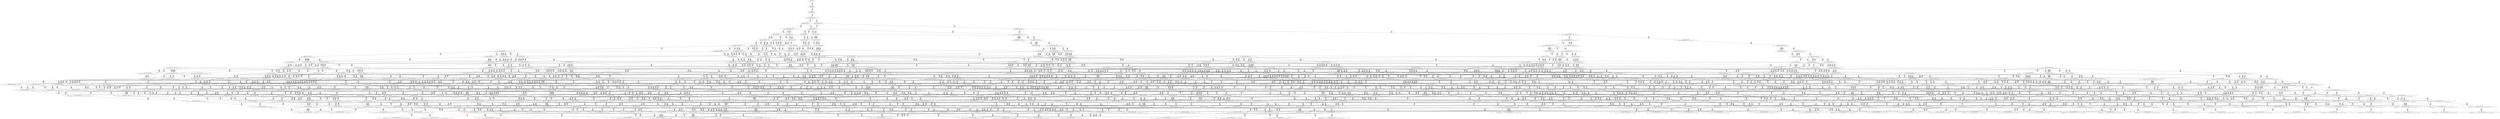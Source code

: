 digraph {
	S0[label="S0: [0, 0] [0, 0] \n{}{}"];
	S1[label="S1: [0, 0] [65, 82] \n{T0J0:65-82}{1}"];
	S2[label="S2: [65, 82] [96, 121] \n{T0J1:96-121}{1, 2}"];
	S3[label="S3: [96, 121] [101, 127] \n{T0J1:96-121, T0J2:101-127}{1, 2, 3}"];
	S4[label="S4: [101, 121] [129, 157] \n{T0J3:129-157}{1, 2, 3, 4}"];
	S5[label="S5: [101, 127] [118, 149] \n{T0J14:118-149}{1, 2, 3, 15}"];
	S6[label="S6: [108, 130] [129, 157] \n{T0J3:129-157, T0J6:108-130}{1, 2, 3, 4, 7}"];
	S7[label="S7: [118, 149] [129, 163] \n{T0J3:129-163}{1, 2, 3, 4, 15}"];
	S8[label="S8: [118, 126] [178, 201] \n{T0J15:178-201}{1, 2, 3, 15, 16}"];
	S9[label="S9: [122, 148] [129, 157] \n{T0J7:122-148}{1, 2, 3, 4, 7, 8}"];
	S10[label="S10: [125, 158] [129, 163] \n{}{1, 2, 3, 4, 7, 15}"];
	S11[label="S11: [129, 163] [178, 201] \n{T0J3:129-163, T0J15:178-201}{1, 2, 3, 4, 15, 16}"];
	S12[label="S12: [121, 130] [178, 201] \n{T0J15:178-201, T0J18:121-130}{1, 2, 3, 15, 16, 19}"];
	S13[label="S13: [129, 130] [164, 182] \n{}{1, 2, 3, 4, 5, 6, 7}"];
	S14[label="S14: [129, 149] [164, 201] \n{}{1, 2, 3, 4, 5, 6, 15}"];
	S15[label="S15: [129, 157] [142, 173] \n{T0J10:142-173}{1, 2, 3, 4, 7, 8, 11}"];
	S16[label="S16: [129, 163] [139, 176] \n{}{1, 2, 3, 4, 7, 8, 15}"];
	S17[label="S17: [129, 171] [178, 201] \n{T0J15:178-201}{1, 2, 3, 4, 7, 15, 16}"];
	S18[label="S18: [149, 166] [178, 201] \n{T0J3:149-166, T0J15:178-201}{1, 2, 3, 4, 15, 16, 19}"];
	S19[label="S19: [178, 201] [200, 225] \n{T0J15:178-201, T0J19:200-225}{1, 2, 3, 15, 16, 19, 20}"];
	S20[label="S20: [129, 157] [164, 200] \n{}{1, 2, 3, 4, 5, 6, 7, 8}"];
	S21[label="S21: [129, 157] [188, 243] \n{}{1, 2, 3, 4, 7, 8, 9, 10}"];
	S22[label="S22: [129, 163] [164, 210] \n{}{1, 2, 3, 4, 5, 6, 7, 15}"];
	S23[label="S23: [164, 201] [178, 215] \n{T0J15:178-201}{1, 2, 3, 4, 5, 6, 15, 16}"];
	S24[label="S24: [142, 157] [206, 237] \n{T0J11:206-237}{1, 2, 3, 4, 7, 8, 11, 12}"];
	S25[label="S25: [139, 176] [149, 189] \n{}{1, 2, 3, 4, 7, 8, 11, 15}"];
	S26[label="S26: [143, 183] [178, 201] \n{T0J7:143-183, T0J15:178-201}{1, 2, 3, 4, 7, 8, 15, 16}"];
	S27[label="S27: [156, 174] [178, 201] \n{T0J6:156-174, T0J15:178-201}{1, 2, 3, 4, 7, 15, 16, 19}"];
	S28[label="S28: [200, 225] [206, 237] \n{T0J3:206-237}{1, 2, 3, 4, 15, 16, 19, 20}"];
	S29[label="S29: [142, 183] [164, 209] \n{}{1, 2, 3, 4, 5, 6, 7, 8, 11}"];
	S30[label="S30: [142, 183] [188, 252] \n{}{1, 2, 3, 4, 7, 8, 9, 10, 11}"];
	S31[label="S31: [139, 181] [164, 215] \n{}{1, 2, 3, 4, 5, 6, 7, 8, 15}"];
	S32[label="S32: [139, 176] [195, 258] \n{}{1, 2, 3, 4, 7, 8, 9, 10, 15}"];
	S33[label="S33: [164, 210] [178, 223] \n{}{1, 2, 3, 4, 5, 6, 7, 15, 16}"];
	S34[label="S34: [178, 201] [184, 218] \n{T0J15:178-201}{1, 2, 3, 4, 5, 6, 15, 16, 19}"];
	S35[label="S35: [197, 226] [206, 237] \n{T0J11:206-237, T0J12:197-226}{1, 2, 3, 4, 7, 8, 11, 12, 13}"];
	S36[label="S36: [149, 189] [206, 262] \n{T0J11:206-262}{1, 2, 3, 4, 7, 8, 11, 12, 15}"];
	S37[label="S37: [149, 201] [178, 257] \n{}{1, 2, 3, 4, 7, 8, 11, 15, 16}"];
	S38[label="S38: [170, 192] [178, 201] \n{T0J7:170-192, T0J15:178-201}{1, 2, 3, 4, 7, 8, 15, 16, 19}"];
	S39[label="S39: [206, 234] [207, 237] \n{T0J6:207-234}{1, 2, 3, 4, 7, 15, 16, 19, 20}"];
	S40[label="S40: [164, 209] [188, 252] \n{}{1, 2, 3, 4, 5, 6, 7, 8, 9, 10}"];
	S41[label="S41: [164, 209] [206, 263] \n{T0J11:206-263}{1, 2, 3, 4, 5, 6, 7, 8, 11, 12}"];
	S42[label="S42: [188, 252] [206, 263] \n{T0J11:206-263}{1, 2, 3, 4, 7, 8, 9, 10, 11, 12}"];
	S43[label="S43: [149, 209] [164, 235] \n{}{1, 2, 3, 4, 5, 6, 7, 8, 11, 15}"];
	S44[label="S44: [149, 211] [188, 278] \n{}{1, 2, 3, 4, 7, 8, 9, 10, 11, 15}"];
	S45[label="S45: [178, 223] [178, 235] \n{}{1, 2, 3, 4, 5, 6, 7, 8, 15, 16}"];
	S46[label="S46: [178, 201] [209, 278] \n{}{1, 2, 3, 4, 7, 8, 9, 10, 15, 16}"];
	S47[label="S47: [178, 210] [185, 226] \n{}{1, 2, 3, 4, 5, 6, 7, 15, 16, 19}"];
	S48[label="S48: [206, 225] [241, 277] \n{}{1, 2, 3, 4, 5, 6, 15, 16, 19, 20}"];
	S49[label="S49: [206, 237] [223, 259] \n{T0J13:223-259}{1, 2, 3, 4, 7, 8, 11, 12, 13, 14}"];
	S50[label="S50: [204, 262] [206, 277] \n{}{1, 2, 3, 4, 7, 8, 11, 12, 13, 15}"];
	S51[label="S51: [178, 262] [209, 288] \n{}{1, 2, 3, 4, 7, 8, 11, 12, 15, 16}"];
	S52[label="S52: [178, 212] [182, 257] \n{T0J16:182-212}{1, 2, 3, 4, 7, 8, 11, 15, 16, 17}"];
	S53[label="S53: [152, 211] [178, 257] \n{}{1, 2, 3, 4, 7, 8, 11, 15, 16, 19}"];
	S54[label="S54: [207, 237] [220, 252] \n{T0J7:220-252}{1, 2, 3, 4, 7, 8, 15, 16, 19, 20}"];
	S55[label="S55: [164, 235] [188, 278] \n{}{1, 2, 3, 4, 5, 6, 7, 8, 9, 10, 11}"];
	S56[label="S56: [164, 228] [195, 276] \n{}{1, 2, 3, 4, 5, 6, 7, 8, 9, 10, 15}"];
	S57[label="S57: [206, 263] [219, 278] \n{}{1, 2, 3, 4, 5, 6, 7, 8, 11, 12, 13}"];
	S58[label="S58: [206, 263] [243, 321] \n{}{1, 2, 3, 4, 7, 8, 9, 10, 11, 12, 13}"];
	S59[label="S59: [164, 260] [206, 315] \n{}{1, 2, 3, 4, 5, 6, 7, 8, 11, 12, 15}"];
	S60[label="S60: [188, 278] [210, 315] \n{}{1, 2, 3, 4, 7, 8, 9, 10, 11, 12, 15}"];
	S61[label="S61: [164, 257] [184, 309] \n{}{1, 2, 3, 4, 5, 6, 7, 8, 11, 15, 16}"];
	S62[label="S62: [178, 278] [209, 309] \n{}{1, 2, 3, 4, 7, 8, 9, 10, 11, 15, 16}"];
	S63[label="S63: [178, 226] [192, 244] \n{}{1, 2, 3, 4, 5, 6, 7, 8, 15, 16, 19}"];
	S64[label="S64: [178, 201] [236, 287] \n{}{1, 2, 3, 4, 7, 8, 9, 10, 15, 16, 19}"];
	S65[label="S65: [207, 237] [241, 286] \n{}{1, 2, 3, 4, 5, 6, 7, 15, 16, 19, 20}"];
	S66[label="S66: [170, 235] [246, 329] \n{T0J22:246-329}{1, 2, 3, 4, 5, 6, 7, 8, 11, 15, 23}"];
	S67[label="S67: [198, 278] [246, 295] \n{T0J23:246-295}{1, 2, 3, 4, 7, 8, 9, 10, 11, 15, 24}"];
	S68[label="S68: [206, 269] [228, 277] \n{}{1, 2, 3, 4, 7, 8, 11, 12, 13, 14, 15}"];
	S69[label="S69: [206, 288] [233, 311] \n{}{1, 2, 3, 4, 7, 8, 11, 12, 13, 15, 16}"];
	S70[label="S70: [182, 257] [209, 316] \n{}{1, 2, 3, 4, 7, 8, 11, 12, 15, 16, 17}"];
	S71[label="S71: [178, 257] [209, 316] \n{}{1, 2, 3, 4, 7, 8, 11, 12, 15, 16, 19}"];
	S72[label="S72: [182, 257] [256, 334] \n{T0J17:256-334}{1, 2, 3, 4, 7, 8, 11, 15, 16, 17, 18}"];
	S73[label="S73: [178, 241] [182, 257] \n{}{1, 2, 3, 4, 7, 8, 11, 15, 16, 17, 19}"];
	S74[label="S74: [178, 257] [227, 335] \n{}{1, 2, 3, 4, 7, 8, 11, 15, 16, 19, 20}"];
	S75[label="S75: [188, 278] [223, 315] \n{}{1, 2, 3, 4, 5, 6, 7, 8, 9, 10, 11, 12}"];
	S76[label="S76: [164, 278] [188, 330] \n{}{1, 2, 3, 4, 5, 6, 7, 8, 9, 10, 11, 15}"];
	S77[label="S77: [178, 253] [213, 318] \n{}{1, 2, 3, 4, 5, 6, 7, 8, 9, 10, 15, 16}"];
	S78[label="S78: [219, 278] [232, 289] \n{}{1, 2, 3, 4, 5, 6, 7, 8, 11, 12, 13, 14}"];
	S79[label="S79: [223, 269] [243, 331] \n{}{1, 2, 3, 4, 7, 8, 9, 10, 11, 12, 13, 14}"];
	S80[label="S80: [206, 315] [219, 320] \n{}{1, 2, 3, 4, 5, 6, 7, 8, 11, 12, 13, 15}"];
	S81[label="S81: [206, 305] [243, 331] \n{}{1, 2, 3, 4, 7, 8, 9, 10, 11, 12, 13, 15}"];
	S82[label="S82: [184, 315] [213, 331] \n{}{1, 2, 3, 4, 5, 6, 7, 8, 11, 12, 15, 16}"];
	S83[label="S83: [209, 311] [242, 331] \n{}{1, 2, 3, 4, 7, 8, 9, 10, 11, 12, 15, 16}"];
	S84[label="S84: [182, 257] [184, 309] \n{}{1, 2, 3, 4, 5, 6, 7, 8, 11, 15, 16, 17}"];
	S85[label="S85: [182, 257] [209, 331] \n{}{1, 2, 3, 4, 7, 8, 9, 10, 11, 15, 16, 17}"];
	S86[label="S86: [167, 257] [184, 309] \n{}{1, 2, 3, 4, 5, 6, 7, 8, 11, 15, 16, 19}"];
	S87[label="S87: [178, 257] [209, 331] \n{}{1, 2, 3, 4, 7, 8, 9, 10, 11, 15, 16, 19}"];
	S88[label="S88: [220, 255] [241, 289] \n{}{1, 2, 3, 4, 5, 6, 7, 8, 15, 16, 19, 20}"];
	S89[label="S89: [220, 236] [286, 331] \n{}{1, 2, 3, 4, 7, 8, 9, 10, 15, 16, 19, 20}"];
	S90[label="S90: [206, 329] [246, 346] \n{}{1, 2, 3, 4, 5, 6, 7, 8, 11, 12, 15, 23}"];
	S91[label="S91: [210, 297] [246, 316] \n{T0J23:246-297}{1, 2, 3, 4, 7, 8, 9, 10, 11, 12, 15, 24}"];
	S92[label="S92: [184, 329] [246, 346] \n{}{1, 2, 3, 4, 5, 6, 7, 8, 11, 15, 16, 23}"];
	S93[label="S93: [209, 297] [246, 311] \n{T0J23:246-297}{1, 2, 3, 4, 7, 8, 9, 10, 11, 15, 16, 24}"];
	S94[label="S94: [228, 277] [233, 311] \n{}{1, 2, 3, 4, 7, 8, 11, 12, 13, 14, 15, 16}"];
	S95[label="S95: [228, 277] [282, 310] \n{T0J24:282-310}{1, 2, 3, 4, 7, 8, 11, 12, 13, 14, 15, 25}"];
	S96[label="S96: [209, 305] [233, 316] \n{}{1, 2, 3, 4, 7, 8, 11, 12, 13, 15, 16, 17}"];
	S97[label="S97: [209, 305] [233, 316] \n{}{1, 2, 3, 4, 7, 8, 11, 12, 13, 15, 16, 19}"];
	S98[label="S98: [209, 316] [256, 334] \n{T0J17:256-334}{1, 2, 3, 4, 7, 8, 11, 12, 15, 16, 17, 18}"];
	S99[label="S99: [182, 257] [209, 316] \n{}{1, 2, 3, 4, 7, 8, 11, 12, 15, 16, 17, 19}"];
	S100[label="S100: [209, 316] [242, 335] \n{}{1, 2, 3, 4, 7, 8, 11, 12, 15, 16, 19, 20}"];
	S101[label="S101: [182, 257] [256, 334] \n{T0J17:256-334}{1, 2, 3, 4, 7, 8, 11, 15, 16, 17, 18, 19}"];
	S102[label="S102: [182, 257] [227, 335] \n{}{1, 2, 3, 4, 7, 8, 11, 15, 16, 17, 19, 20}"];
	S103[label="S103: [194, 256] [227, 335] \n{T0J20:194-256}{1, 2, 3, 4, 7, 8, 11, 15, 16, 19, 20, 21}"];
	S104[label="S104: [219, 315] [243, 358] \n{}{1, 2, 3, 4, 5, 6, 7, 8, 9, 10, 11, 12, 13}"];
	S105[label="S105: [188, 330] [223, 358] \n{}{1, 2, 3, 4, 5, 6, 7, 8, 9, 10, 11, 12, 15}"];
	S106[label="S106: [184, 330] [213, 352] \n{}{1, 2, 3, 4, 5, 6, 7, 8, 9, 10, 11, 15, 16}"];
	S107[label="S107: [192, 253] [236, 321] \n{}{1, 2, 3, 4, 5, 6, 7, 8, 9, 10, 15, 16, 19}"];
	S108[label="S108: [188, 330] [246, 356] \n{}{1, 2, 3, 4, 5, 6, 7, 8, 9, 10, 11, 15, 23}"];
	S109[label="S109: [198, 322] [246, 330] \n{}{1, 2, 3, 4, 5, 6, 7, 8, 9, 10, 11, 15, 24}"];
	S110[label="S110: [219, 287] [232, 321] \n{}{1, 2, 3, 4, 5, 6, 7, 8, 11, 12, 13, 14, 15}"];
	S111[label="S111: [228, 277] [243, 331] \n{}{1, 2, 3, 4, 7, 8, 9, 10, 11, 12, 13, 14, 15}"];
	S112[label="S112: [213, 323] [239, 340] \n{}{1, 2, 3, 4, 5, 6, 7, 8, 11, 12, 13, 15, 16}"];
	S113[label="S113: [233, 311] [264, 331] \n{}{1, 2, 3, 4, 7, 8, 9, 10, 11, 12, 13, 15, 16}"];
	S114[label="S114: [184, 309] [213, 334] \n{}{1, 2, 3, 4, 5, 6, 7, 8, 11, 12, 15, 16, 17}"];
	S115[label="S115: [209, 316] [242, 331] \n{}{1, 2, 3, 4, 7, 8, 9, 10, 11, 12, 15, 16, 17}"];
	S116[label="S116: [184, 309] [213, 334] \n{}{1, 2, 3, 4, 5, 6, 7, 8, 11, 12, 15, 16, 19}"];
	S117[label="S117: [209, 316] [242, 331] \n{}{1, 2, 3, 4, 7, 8, 9, 10, 11, 12, 15, 16, 19}"];
	S118[label="S118: [184, 309] [256, 352] \n{}{1, 2, 3, 4, 5, 6, 7, 8, 11, 15, 16, 17, 18}"];
	S119[label="S119: [209, 331] [256, 334] \n{T0J17:256-334}{1, 2, 3, 4, 7, 8, 9, 10, 11, 15, 16, 17, 18}"];
	S120[label="S120: [182, 259] [184, 309] \n{}{1, 2, 3, 4, 5, 6, 7, 8, 11, 15, 16, 17, 19}"];
	S121[label="S121: [182, 257] [209, 331] \n{}{1, 2, 3, 4, 7, 8, 9, 10, 11, 15, 16, 17, 19}"];
	S122[label="S122: [184, 309] [227, 353] \n{}{1, 2, 3, 4, 5, 6, 7, 8, 11, 15, 16, 19, 20}"];
	S123[label="S123: [209, 331] [244, 335] \n{}{1, 2, 3, 4, 7, 8, 9, 10, 11, 15, 16, 19, 20}"];
	S124[label="S124: [219, 323] [261, 349] \n{}{1, 2, 3, 4, 5, 6, 7, 8, 11, 12, 13, 15, 23}"];
	S125[label="S125: [243, 305] [254, 331] \n{T0J23:246-297}{1, 2, 3, 4, 7, 8, 9, 10, 11, 12, 13, 15, 24}"];
	S126[label="S126: [213, 334] [248, 349] \n{}{1, 2, 3, 4, 5, 6, 7, 8, 11, 12, 15, 16, 23}"];
	S127[label="S127: [242, 311] [257, 331] \n{T0J23:246-297}{1, 2, 3, 4, 7, 8, 9, 10, 11, 12, 15, 16, 24}"];
	S128[label="S128: [184, 309] [246, 349] \n{}{1, 2, 3, 4, 5, 6, 7, 8, 11, 15, 16, 17, 23}"];
	S129[label="S129: [209, 297] [246, 331] \n{T0J23:246-297}{1, 2, 3, 4, 7, 8, 9, 10, 11, 15, 16, 17, 24}"];
	S130[label="S130: [184, 309] [246, 349] \n{}{1, 2, 3, 4, 5, 6, 7, 8, 11, 15, 16, 19, 23}"];
	S131[label="S131: [209, 297] [246, 331] \n{T0J23:246-297}{1, 2, 3, 4, 7, 8, 9, 10, 11, 15, 16, 19, 24}"];
	S132[label="S132: [232, 269] [233, 316] \n{}{1, 2, 3, 4, 7, 8, 11, 12, 13, 14, 15, 16, 17}"];
	S133[label="S133: [231, 269] [233, 316] \n{}{1, 2, 3, 4, 7, 8, 11, 12, 13, 14, 15, 16, 19}"];
	S134[label="S134: [233, 310] [287, 311] \n{T0J24:282-310}{1, 2, 3, 4, 7, 8, 11, 12, 13, 14, 15, 16, 25}"];
	S135[label="S135: [233, 316] [264, 334] \n{T0J17:256-334}{1, 2, 3, 4, 7, 8, 11, 12, 13, 15, 16, 17, 18}"];
	S136[label="S136: [209, 305] [233, 316] \n{}{1, 2, 3, 4, 7, 8, 11, 12, 13, 15, 16, 17, 19}"];
	S137[label="S137: [233, 316] [264, 335] \n{}{1, 2, 3, 4, 7, 8, 11, 12, 13, 15, 16, 19, 20}"];
	S138[label="S138: [209, 316] [256, 334] \n{T0J17:256-334}{1, 2, 3, 4, 7, 8, 11, 12, 15, 16, 17, 18, 19}"];
	S139[label="S139: [209, 316] [242, 335] \n{}{1, 2, 3, 4, 7, 8, 11, 12, 15, 16, 17, 19, 20}"];
	S140[label="S140: [225, 316] [242, 335] \n{}{1, 2, 3, 4, 7, 8, 11, 12, 15, 16, 19, 20, 21}"];
	S141[label="S141: [227, 334] [260, 335] \n{T0J17:256-334}{1, 2, 3, 4, 7, 8, 11, 15, 16, 17, 18, 19, 20}"];
	S142[label="S142: [198, 256] [227, 335] \n{}{1, 2, 3, 4, 7, 8, 11, 15, 16, 17, 19, 20, 21}"];
	S143[label="S143: [227, 322] [262, 335] \n{T0J21:262-322}{1, 2, 3, 4, 7, 8, 11, 15, 16, 19, 20, 21, 22}"];
	S144[label="S144: [232, 348] [245, 373] \n{}{1, 2, 3, 4, 5, 6, 7, 8, 9, 10, 11, 12, 13, 14}"];
	S145[label="S145: [219, 358] [243, 410] \n{}{1, 2, 3, 4, 5, 6, 7, 8, 9, 10, 11, 12, 13, 15}"];
	S146[label="S146: [213, 354] [244, 410] \n{}{1, 2, 3, 4, 5, 6, 7, 8, 9, 10, 11, 12, 15, 16}"];
	S147[label="S147: [184, 309] [213, 352] \n{}{1, 2, 3, 4, 5, 6, 7, 8, 9, 10, 11, 15, 16, 17}"];
	S148[label="S148: [184, 309] [213, 352] \n{}{1, 2, 3, 4, 5, 6, 7, 8, 9, 10, 11, 15, 16, 19}"];
	S149[label="S149: [241, 289] [286, 350] \n{}{1, 2, 3, 4, 5, 6, 7, 8, 9, 10, 15, 16, 19, 20}"];
	S150[label="S150: [223, 358] [252, 424] \n{}{1, 2, 3, 4, 5, 6, 7, 8, 9, 10, 11, 12, 15, 23}"];
	S151[label="S151: [223, 340] [246, 402] \n{}{1, 2, 3, 4, 5, 6, 7, 8, 9, 10, 11, 12, 15, 24}"];
	S152[label="S152: [213, 354] [248, 424] \n{}{1, 2, 3, 4, 5, 6, 7, 8, 9, 10, 11, 15, 16, 23}"];
	S153[label="S153: [213, 340] [246, 354] \n{}{1, 2, 3, 4, 5, 6, 7, 8, 9, 10, 11, 15, 16, 24}"];
	S154[label="S154: [232, 321] [239, 340] \n{}{1, 2, 3, 4, 5, 6, 7, 8, 11, 12, 13, 14, 15, 16}"];
	S155[label="S155: [233, 311] [264, 331] \n{}{1, 2, 3, 4, 7, 8, 9, 10, 11, 12, 13, 14, 15, 16}"];
	S156[label="S156: [232, 321] [282, 329] \n{T0J24:282-328}{1, 2, 3, 4, 5, 6, 7, 8, 11, 12, 13, 14, 15, 25}"];
	S157[label="S157: [243, 310] [287, 331] \n{T0J24:282-310}{1, 2, 3, 4, 7, 8, 9, 10, 11, 12, 13, 14, 15, 25}"];
	S158[label="S158: [213, 323] [239, 357] \n{}{1, 2, 3, 4, 5, 6, 7, 8, 11, 12, 13, 15, 16, 17}"];
	S159[label="S159: [233, 316] [264, 331] \n{}{1, 2, 3, 4, 7, 8, 9, 10, 11, 12, 13, 15, 16, 17}"];
	S160[label="S160: [213, 323] [239, 357] \n{}{1, 2, 3, 4, 5, 6, 7, 8, 11, 12, 13, 15, 16, 19}"];
	S161[label="S161: [233, 316] [264, 331] \n{}{1, 2, 3, 4, 7, 8, 9, 10, 11, 12, 13, 15, 16, 19}"];
	S162[label="S162: [213, 334] [256, 368] \n{}{1, 2, 3, 4, 5, 6, 7, 8, 11, 12, 15, 16, 17, 18}"];
	S163[label="S163: [242, 331] [273, 334] \n{T0J17:256-334}{1, 2, 3, 4, 7, 8, 9, 10, 11, 12, 15, 16, 17, 18}"];
	S164[label="S164: [184, 309] [213, 334] \n{}{1, 2, 3, 4, 5, 6, 7, 8, 11, 12, 15, 16, 17, 19}"];
	S165[label="S165: [209, 316] [242, 331] \n{}{1, 2, 3, 4, 7, 8, 9, 10, 11, 12, 15, 16, 17, 19}"];
	S166[label="S166: [213, 335] [244, 368] \n{}{1, 2, 3, 4, 5, 6, 7, 8, 11, 12, 15, 16, 19, 20}"];
	S167[label="S167: [242, 331] [273, 335] \n{}{1, 2, 3, 4, 7, 8, 9, 10, 11, 12, 15, 16, 19, 20}"];
	S168[label="S168: [184, 309] [256, 352] \n{}{1, 2, 3, 4, 5, 6, 7, 8, 11, 15, 16, 17, 18, 19}"];
	S169[label="S169: [209, 331] [256, 334] \n{T0J17:256-334}{1, 2, 3, 4, 7, 8, 9, 10, 11, 15, 16, 17, 18, 19}"];
	S170[label="S170: [184, 309] [227, 353] \n{}{1, 2, 3, 4, 5, 6, 7, 8, 11, 15, 16, 17, 19, 20}"];
	S171[label="S171: [209, 331] [244, 335] \n{}{1, 2, 3, 4, 7, 8, 9, 10, 11, 15, 16, 17, 19, 20}"];
	S172[label="S172: [200, 308] [227, 353] \n{}{1, 2, 3, 4, 5, 6, 7, 8, 11, 15, 16, 19, 20, 21}"];
	S173[label="S173: [225, 331] [244, 335] \n{}{1, 2, 3, 4, 7, 8, 9, 10, 11, 15, 16, 19, 20, 21}"];
	S174[label="S174: [246, 340] [246, 374] \n{}{1, 2, 3, 4, 5, 6, 7, 8, 9, 10, 11, 15, 23, 24}"];
	S175[label="S175: [232, 321] [261, 349] \n{}{1, 2, 3, 4, 5, 6, 7, 8, 11, 12, 13, 14, 15, 23}"];
	S176[label="S176: [243, 297] [276, 331] \n{T0J23:276-297}{1, 2, 3, 4, 7, 8, 9, 10, 11, 12, 13, 14, 15, 24}"];
	S177[label="S177: [239, 340] [268, 349] \n{}{1, 2, 3, 4, 5, 6, 7, 8, 11, 12, 13, 15, 16, 23}"];
	S178[label="S178: [264, 297] [281, 331] \n{T0J23:281-297}{1, 2, 3, 4, 7, 8, 9, 10, 11, 12, 13, 15, 16, 24}"];
	S179[label="S179: [213, 334] [248, 349] \n{}{1, 2, 3, 4, 5, 6, 7, 8, 11, 12, 15, 16, 17, 23}"];
	S180[label="S180: [242, 316] [257, 331] \n{T0J23:246-297}{1, 2, 3, 4, 7, 8, 9, 10, 11, 12, 15, 16, 17, 24}"];
	S181[label="S181: [213, 334] [248, 349] \n{}{1, 2, 3, 4, 5, 6, 7, 8, 11, 12, 15, 16, 19, 23}"];
	S182[label="S182: [242, 316] [257, 331] \n{T0J23:246-297}{1, 2, 3, 4, 7, 8, 9, 10, 11, 12, 15, 16, 19, 24}"];
	S183[label="S183: [246, 349] [260, 352] \n{}{1, 2, 3, 4, 5, 6, 7, 8, 11, 15, 16, 17, 18, 23}"];
	S184[label="S184: [212, 240] [256, 334] \n{T0J17:256-334, T0J18:212-240}{1, 2, 3, 4, 7, 8, 9, 10, 11, 15, 16, 17, 18, 19}"];
	S185[label="S185: [246, 331] [257, 334] \n{T0J17:256-334, T0J23:246-297}{1, 2, 3, 4, 7, 8, 9, 10, 11, 15, 16, 17, 18, 24}"];
	S186[label="S186: [184, 309] [246, 349] \n{}{1, 2, 3, 4, 5, 6, 7, 8, 11, 15, 16, 17, 19, 23}"];
	S187[label="S187: [209, 297] [246, 331] \n{T0J23:246-297}{1, 2, 3, 4, 7, 8, 9, 10, 11, 15, 16, 17, 19, 24}"];
	S188[label="S188: [227, 349] [260, 353] \n{}{1, 2, 3, 4, 5, 6, 7, 8, 11, 15, 16, 19, 20, 23}"];
	S189[label="S189: [244, 331] [257, 335] \n{T0J23:246-297}{1, 2, 3, 4, 7, 8, 9, 10, 11, 15, 16, 19, 20, 24}"];
	S190[label="S190: [233, 316] [264, 334] \n{T0J17:256-334}{1, 2, 3, 4, 7, 8, 11, 12, 13, 14, 15, 16, 17, 18}"];
	S191[label="S191: [233, 269] [235, 316] \n{}{1, 2, 3, 4, 7, 8, 11, 12, 13, 14, 15, 16, 17, 19}"];
	S192[label="S192: [233, 310] [287, 316] \n{T0J24:282-310}{1, 2, 3, 4, 7, 8, 11, 12, 13, 14, 15, 16, 17, 25}"];
	S193[label="S193: [233, 316] [264, 335] \n{}{1, 2, 3, 4, 7, 8, 11, 12, 13, 14, 15, 16, 19, 20}"];
	S194[label="S194: [233, 310] [287, 316] \n{T0J24:282-310}{1, 2, 3, 4, 7, 8, 11, 12, 13, 14, 15, 16, 19, 25}"];
	S195[label="S195: [233, 316] [264, 334] \n{T0J17:256-334}{1, 2, 3, 4, 7, 8, 11, 12, 13, 15, 16, 17, 18, 19}"];
	S196[label="S196: [233, 316] [264, 335] \n{}{1, 2, 3, 4, 7, 8, 11, 12, 13, 15, 16, 17, 19, 20}"];
	S197[label="S197: [242, 305] [264, 335] \n{}{1, 2, 3, 4, 7, 8, 11, 12, 13, 15, 16, 19, 20, 21}"];
	S198[label="S198: [242, 334] [287, 335] \n{T0J17:256-334}{1, 2, 3, 4, 7, 8, 11, 12, 15, 16, 17, 18, 19, 20}"];
	S199[label="S199: [225, 316] [242, 335] \n{}{1, 2, 3, 4, 7, 8, 11, 12, 15, 16, 17, 19, 20, 21}"];
	S200[label="S200: [242, 322] [291, 335] \n{T0J21:262-322}{1, 2, 3, 4, 7, 8, 11, 12, 15, 16, 19, 20, 21, 22}"];
	S201[label="S201: [227, 334] [260, 335] \n{T0J17:256-334}{1, 2, 3, 4, 7, 8, 11, 15, 16, 17, 18, 19, 20, 21}"];
	S202[label="S202: [227, 322] [262, 335] \n{T0J21:262-322}{1, 2, 3, 4, 7, 8, 11, 15, 16, 17, 19, 20, 21, 22}"];
	S203[label="S203: [232, 391] [245, 410] \n{}{1, 2, 3, 4, 5, 6, 7, 8, 9, 10, 11, 12, 13, 14, 15}"];
	S204[label="S204: [239, 410] [268, 423] \n{}{1, 2, 3, 4, 5, 6, 7, 8, 9, 10, 11, 12, 13, 15, 16}"];
	S205[label="S205: [213, 352] [244, 410] \n{}{1, 2, 3, 4, 5, 6, 7, 8, 9, 10, 11, 12, 15, 16, 17}"];
	S206[label="S206: [213, 352] [244, 410] \n{}{1, 2, 3, 4, 5, 6, 7, 8, 9, 10, 11, 12, 15, 16, 19}"];
	S207[label="S207: [213, 352] [256, 404] \n{}{1, 2, 3, 4, 5, 6, 7, 8, 9, 10, 11, 15, 16, 17, 18}"];
	S208[label="S208: [184, 309] [213, 354] \n{}{1, 2, 3, 4, 5, 6, 7, 8, 9, 10, 11, 15, 16, 17, 19}"];
	S209[label="S209: [213, 353] [244, 404] \n{}{1, 2, 3, 4, 5, 6, 7, 8, 9, 10, 11, 15, 16, 19, 20}"];
	S210[label="S210: [243, 424] [278, 427] \n{}{1, 2, 3, 4, 5, 6, 7, 8, 9, 10, 11, 12, 13, 15, 23}"];
	S211[label="S211: [243, 402] [267, 410] \n{}{1, 2, 3, 4, 5, 6, 7, 8, 9, 10, 11, 12, 13, 15, 24}"];
	S212[label="S212: [244, 424] [277, 434] \n{}{1, 2, 3, 4, 5, 6, 7, 8, 9, 10, 11, 12, 15, 16, 23}"];
	S213[label="S213: [244, 389] [261, 420] \n{}{1, 2, 3, 4, 5, 6, 7, 8, 9, 10, 11, 12, 15, 16, 24}"];
	S214[label="S214: [213, 352] [248, 424] \n{}{1, 2, 3, 4, 5, 6, 7, 8, 9, 10, 11, 15, 16, 17, 23}"];
	S215[label="S215: [213, 340] [246, 354] \n{}{1, 2, 3, 4, 5, 6, 7, 8, 9, 10, 11, 15, 16, 17, 24}"];
	S216[label="S216: [213, 352] [248, 424] \n{}{1, 2, 3, 4, 5, 6, 7, 8, 9, 10, 11, 15, 16, 19, 23}"];
	S217[label="S217: [213, 340] [246, 354] \n{}{1, 2, 3, 4, 5, 6, 7, 8, 9, 10, 11, 15, 16, 19, 24}"];
	S218[label="S218: [233, 316] [239, 357] \n{}{1, 2, 3, 4, 5, 6, 7, 8, 11, 12, 13, 14, 15, 16, 17}"];
	S219[label="S219: [233, 316] [264, 331] \n{}{1, 2, 3, 4, 7, 8, 9, 10, 11, 12, 13, 14, 15, 16, 17}"];
	S220[label="S220: [233, 316] [239, 357] \n{}{1, 2, 3, 4, 5, 6, 7, 8, 11, 12, 13, 14, 15, 16, 19}"];
	S221[label="S221: [233, 316] [264, 331] \n{}{1, 2, 3, 4, 7, 8, 9, 10, 11, 12, 13, 14, 15, 16, 19}"];
	S222[label="S222: [239, 329] [287, 362] \n{}{1, 2, 3, 4, 5, 6, 7, 8, 11, 12, 13, 14, 15, 16, 25}"];
	S223[label="S223: [264, 311] [292, 331] \n{T0J24:282-310}{1, 2, 3, 4, 7, 8, 9, 10, 11, 12, 13, 14, 15, 16, 25}"];
	S224[label="S224: [239, 352] [268, 368] \n{}{1, 2, 3, 4, 5, 6, 7, 8, 11, 12, 13, 15, 16, 17, 18}"];
	S225[label="S225: [264, 331] [299, 334] \n{T0J17:256-334}{1, 2, 3, 4, 7, 8, 9, 10, 11, 12, 13, 15, 16, 17, 18}"];
	S226[label="S226: [213, 323] [239, 357] \n{}{1, 2, 3, 4, 5, 6, 7, 8, 11, 12, 13, 15, 16, 17, 19}"];
	S227[label="S227: [233, 316] [264, 331] \n{}{1, 2, 3, 4, 7, 8, 9, 10, 11, 12, 13, 15, 16, 17, 19}"];
	S228[label="S228: [239, 353] [268, 368] \n{}{1, 2, 3, 4, 5, 6, 7, 8, 11, 12, 13, 15, 16, 19, 20}"];
	S229[label="S229: [264, 331] [299, 335] \n{}{1, 2, 3, 4, 7, 8, 9, 10, 11, 12, 13, 15, 16, 19, 20}"];
	S230[label="S230: [213, 334] [256, 368] \n{}{1, 2, 3, 4, 5, 6, 7, 8, 11, 12, 15, 16, 17, 18, 19}"];
	S231[label="S231: [242, 331] [273, 334] \n{T0J17:256-334}{1, 2, 3, 4, 7, 8, 9, 10, 11, 12, 15, 16, 17, 18, 19}"];
	S232[label="S232: [213, 335] [244, 368] \n{}{1, 2, 3, 4, 5, 6, 7, 8, 11, 12, 15, 16, 17, 19, 20}"];
	S233[label="S233: [242, 331] [273, 335] \n{}{1, 2, 3, 4, 7, 8, 9, 10, 11, 12, 15, 16, 17, 19, 20}"];
	S234[label="S234: [227, 335] [244, 368] \n{}{1, 2, 3, 4, 5, 6, 7, 8, 11, 12, 15, 16, 19, 20, 21}"];
	S235[label="S235: [242, 331] [289, 335] \n{}{1, 2, 3, 4, 7, 8, 9, 10, 11, 12, 15, 16, 19, 20, 21}"];
	S236[label="S236: [227, 352] [262, 386] \n{}{1, 2, 3, 4, 5, 6, 7, 8, 11, 15, 16, 17, 18, 19, 20}"];
	S237[label="S237: [244, 334] [287, 335] \n{T0J17:256-334}{1, 2, 3, 4, 7, 8, 9, 10, 11, 15, 16, 17, 18, 19, 20}"];
	S238[label="S238: [200, 308] [227, 353] \n{}{1, 2, 3, 4, 5, 6, 7, 8, 11, 15, 16, 17, 19, 20, 21}"];
	S239[label="S239: [225, 331] [244, 335] \n{}{1, 2, 3, 4, 7, 8, 9, 10, 11, 15, 16, 17, 19, 20, 21}"];
	S240[label="S240: [227, 340] [262, 374] \n{}{1, 2, 3, 4, 5, 6, 7, 8, 11, 15, 16, 19, 20, 21, 22}"];
	S241[label="S241: [244, 331] [293, 335] \n{T0J21:262-322}{1, 2, 3, 4, 7, 8, 9, 10, 11, 15, 16, 19, 20, 21, 22}"];
	S242[label="S242: [246, 402] [271, 424] \n{}{1, 2, 3, 4, 5, 6, 7, 8, 9, 10, 11, 12, 15, 23, 24}"];
	S243[label="S243: [246, 375] [261, 424] \n{}{1, 2, 3, 4, 5, 6, 7, 8, 9, 10, 11, 15, 16, 23, 24}"];
	S244[label="S244: [239, 340] [268, 349] \n{}{1, 2, 3, 4, 5, 6, 7, 8, 11, 12, 13, 14, 15, 16, 23}"];
	S245[label="S245: [264, 297] [281, 331] \n{T0J23:281-297}{1, 2, 3, 4, 7, 8, 9, 10, 11, 12, 13, 14, 15, 16, 24}"];
	S246[label="S246: [261, 329] [291, 349] \n{T0J24:282-328}{1, 2, 3, 4, 5, 6, 7, 8, 11, 12, 13, 14, 15, 23, 25}"];
	S247[label="S247: [239, 349] [268, 357] \n{}{1, 2, 3, 4, 5, 6, 7, 8, 11, 12, 13, 15, 16, 17, 23}"];
	S248[label="S248: [264, 297] [281, 331] \n{T0J23:281-297}{1, 2, 3, 4, 7, 8, 9, 10, 11, 12, 13, 15, 16, 17, 24}"];
	S249[label="S249: [239, 349] [268, 357] \n{}{1, 2, 3, 4, 5, 6, 7, 8, 11, 12, 13, 15, 16, 19, 23}"];
	S250[label="S250: [264, 297] [281, 331] \n{T0J23:281-297}{1, 2, 3, 4, 7, 8, 9, 10, 11, 12, 13, 15, 16, 19, 24}"];
	S251[label="S251: [248, 349] [289, 368] \n{}{1, 2, 3, 4, 5, 6, 7, 8, 11, 12, 15, 16, 17, 18, 23}"];
	S252[label="S252: [213, 334] [248, 349] \n{}{1, 2, 3, 4, 5, 6, 7, 8, 11, 12, 15, 16, 17, 19, 23}"];
	S253[label="S253: [242, 316] [257, 331] \n{T0J23:246-297}{1, 2, 3, 4, 7, 8, 9, 10, 11, 12, 15, 16, 17, 19, 24}"];
	S254[label="S254: [244, 349] [289, 368] \n{}{1, 2, 3, 4, 5, 6, 7, 8, 11, 12, 15, 16, 19, 20, 23}"];
	S255[label="S255: [246, 349] [260, 352] \n{}{1, 2, 3, 4, 5, 6, 7, 8, 11, 15, 16, 17, 18, 19, 23}"];
	S256[label="S256: [246, 331] [257, 334] \n{T0J17:256-334, T0J23:246-297}{1, 2, 3, 4, 7, 8, 9, 10, 11, 15, 16, 17, 18, 19, 24}"];
	S257[label="S257: [227, 349] [260, 353] \n{}{1, 2, 3, 4, 5, 6, 7, 8, 11, 15, 16, 17, 19, 20, 23}"];
	S258[label="S258: [244, 331] [257, 335] \n{T0J23:246-297}{1, 2, 3, 4, 7, 8, 9, 10, 11, 15, 16, 17, 19, 20, 24}"];
	S259[label="S259: [227, 349] [260, 353] \n{}{1, 2, 3, 4, 5, 6, 7, 8, 11, 15, 16, 19, 20, 21, 23}"];
	S260[label="S260: [244, 297] [273, 335] \n{T0J23:273-297}{1, 2, 3, 4, 7, 8, 9, 10, 11, 15, 16, 19, 20, 21, 24}"];
	S261[label="S261: [235, 316] [264, 334] \n{T0J17:256-334}{1, 2, 3, 4, 7, 8, 11, 12, 13, 14, 15, 16, 17, 18, 19}"];
	S262[label="S262: [264, 316] [292, 334] \n{T0J17:256-334, T0J24:282-310}{1, 2, 3, 4, 7, 8, 11, 12, 13, 14, 15, 16, 17, 18, 25}"];
	S263[label="S263: [235, 316] [264, 335] \n{}{1, 2, 3, 4, 7, 8, 11, 12, 13, 14, 15, 16, 17, 19, 20}"];
	S264[label="S264: [235, 310] [287, 316] \n{T0J24:282-310}{1, 2, 3, 4, 7, 8, 11, 12, 13, 14, 15, 16, 17, 19, 25}"];
	S265[label="S265: [249, 256] [264, 335] \n{T0J20:249-256}{1, 2, 3, 4, 7, 8, 11, 12, 13, 14, 15, 16, 19, 20, 21}"];
	S266[label="S266: [264, 316] [292, 335] \n{T0J24:282-310}{1, 2, 3, 4, 7, 8, 11, 12, 13, 14, 15, 16, 19, 20, 25}"];
	S267[label="S267: [264, 334] [311, 335] \n{T0J17:256-334}{1, 2, 3, 4, 7, 8, 11, 12, 13, 15, 16, 17, 18, 19, 20}"];
	S268[label="S268: [242, 305] [264, 335] \n{}{1, 2, 3, 4, 7, 8, 11, 12, 13, 15, 16, 17, 19, 20, 21}"];
	S269[label="S269: [242, 334] [291, 335] \n{T0J17:256-334}{1, 2, 3, 4, 7, 8, 11, 12, 15, 16, 17, 18, 19, 20, 21}"];
	S270[label="S270: [242, 322] [291, 335] \n{T0J21:262-322}{1, 2, 3, 4, 7, 8, 11, 12, 15, 16, 17, 19, 20, 21, 22}"];
	S271[label="S271: [260, 334] [295, 335] \n{T0J17:256-334, T0J21:262-322}{1, 2, 3, 4, 7, 8, 11, 15, 16, 17, 18, 19, 20, 21, 22}"];
	S272[label="S272: [239, 423] [268, 466] \n{}{1, 2, 3, 4, 5, 6, 7, 8, 9, 10, 11, 12, 13, 14, 15, 16}"];
	S273[label="S273: [245, 410] [287, 449] \n{}{1, 2, 3, 4, 5, 6, 7, 8, 9, 10, 11, 12, 13, 14, 15, 25}"];
	S274[label="S274: [239, 410] [268, 423] \n{}{1, 2, 3, 4, 5, 6, 7, 8, 9, 10, 11, 12, 13, 15, 16, 17}"];
	S275[label="S275: [239, 410] [268, 423] \n{}{1, 2, 3, 4, 5, 6, 7, 8, 9, 10, 11, 12, 13, 15, 16, 19}"];
	S276[label="S276: [244, 410] [277, 432] \n{}{1, 2, 3, 4, 5, 6, 7, 8, 9, 10, 11, 12, 15, 16, 17, 18}"];
	S277[label="S277: [213, 354] [244, 410] \n{}{1, 2, 3, 4, 5, 6, 7, 8, 9, 10, 11, 12, 15, 16, 17, 19}"];
	S278[label="S278: [244, 410] [277, 433] \n{}{1, 2, 3, 4, 5, 6, 7, 8, 9, 10, 11, 12, 15, 16, 19, 20}"];
	S279[label="S279: [213, 354] [256, 412] \n{}{1, 2, 3, 4, 5, 6, 7, 8, 9, 10, 11, 15, 16, 17, 18, 19}"];
	S280[label="S280: [213, 354] [244, 413] \n{}{1, 2, 3, 4, 5, 6, 7, 8, 9, 10, 11, 15, 16, 17, 19, 20}"];
	S281[label="S281: [227, 353] [244, 404] \n{}{1, 2, 3, 4, 5, 6, 7, 8, 9, 10, 11, 15, 16, 19, 20, 21}"];
	S282[label="S282: [245, 427] [278, 470] \n{}{1, 2, 3, 4, 5, 6, 7, 8, 9, 10, 11, 12, 13, 14, 15, 23}"];
	S283[label="S283: [245, 410] [269, 436] \n{}{1, 2, 3, 4, 5, 6, 7, 8, 9, 10, 11, 12, 13, 14, 15, 24}"];
	S284[label="S284: [268, 434] [299, 493] \n{}{1, 2, 3, 4, 5, 6, 7, 8, 9, 10, 11, 12, 13, 15, 16, 23}"];
	S285[label="S285: [261, 420] [287, 458] \n{}{1, 2, 3, 4, 5, 6, 7, 8, 9, 10, 11, 12, 13, 15, 16, 24}"];
	S286[label="S286: [244, 424] [277, 434] \n{}{1, 2, 3, 4, 5, 6, 7, 8, 9, 10, 11, 12, 15, 16, 17, 23}"];
	S287[label="S287: [244, 375] [261, 420] \n{}{1, 2, 3, 4, 5, 6, 7, 8, 9, 10, 11, 12, 15, 16, 17, 24}"];
	S288[label="S288: [244, 424] [277, 434] \n{}{1, 2, 3, 4, 5, 6, 7, 8, 9, 10, 11, 12, 15, 16, 19, 23}"];
	S289[label="S289: [244, 375] [261, 420] \n{}{1, 2, 3, 4, 5, 6, 7, 8, 9, 10, 11, 12, 15, 16, 19, 24}"];
	S290[label="S290: [248, 412] [289, 444] \n{}{1, 2, 3, 4, 5, 6, 7, 8, 9, 10, 11, 15, 16, 17, 18, 23}"];
	S291[label="S291: [246, 375] [261, 412] \n{}{1, 2, 3, 4, 5, 6, 7, 8, 9, 10, 11, 15, 16, 17, 18, 24}"];
	S292[label="S292: [213, 354] [248, 424] \n{}{1, 2, 3, 4, 5, 6, 7, 8, 9, 10, 11, 15, 16, 17, 19, 23}"];
	S293[label="S293: [213, 354] [246, 375] \n{}{1, 2, 3, 4, 5, 6, 7, 8, 9, 10, 11, 15, 16, 17, 19, 24}"];
	S294[label="S294: [244, 413] [289, 444] \n{}{1, 2, 3, 4, 5, 6, 7, 8, 9, 10, 11, 15, 16, 19, 20, 23}"];
	S295[label="S295: [244, 375] [261, 413] \n{}{1, 2, 3, 4, 5, 6, 7, 8, 9, 10, 11, 15, 16, 19, 20, 24}"];
	S296[label="S296: [239, 352] [268, 368] \n{}{1, 2, 3, 4, 5, 6, 7, 8, 11, 12, 13, 14, 15, 16, 17, 18}"];
	S297[label="S297: [264, 331] [299, 334] \n{T0J17:256-334}{1, 2, 3, 4, 7, 8, 9, 10, 11, 12, 13, 14, 15, 16, 17, 18}"];
	S298[label="S298: [235, 316] [239, 357] \n{}{1, 2, 3, 4, 5, 6, 7, 8, 11, 12, 13, 14, 15, 16, 17, 19}"];
	S299[label="S299: [235, 316] [264, 331] \n{}{1, 2, 3, 4, 7, 8, 9, 10, 11, 12, 13, 14, 15, 16, 17, 19}"];
	S300[label="S300: [239, 328] [287, 362] \n{}{1, 2, 3, 4, 5, 6, 7, 8, 11, 12, 13, 14, 15, 16, 17, 25}"];
	S301[label="S301: [264, 316] [292, 331] \n{T0J24:282-310}{1, 2, 3, 4, 7, 8, 9, 10, 11, 12, 13, 14, 15, 16, 17, 25}"];
	S302[label="S302: [239, 353] [268, 368] \n{}{1, 2, 3, 4, 5, 6, 7, 8, 11, 12, 13, 14, 15, 16, 19, 20}"];
	S303[label="S303: [264, 331] [299, 335] \n{}{1, 2, 3, 4, 7, 8, 9, 10, 11, 12, 13, 14, 15, 16, 19, 20}"];
	S304[label="S304: [239, 328] [287, 362] \n{}{1, 2, 3, 4, 5, 6, 7, 8, 11, 12, 13, 14, 15, 16, 19, 25}"];
	S305[label="S305: [264, 316] [292, 331] \n{T0J24:282-310}{1, 2, 3, 4, 7, 8, 9, 10, 11, 12, 13, 14, 15, 16, 19, 25}"];
	S306[label="S306: [239, 352] [268, 368] \n{}{1, 2, 3, 4, 5, 6, 7, 8, 11, 12, 13, 15, 16, 17, 18, 19}"];
	S307[label="S307: [264, 331] [299, 334] \n{T0J17:256-334}{1, 2, 3, 4, 7, 8, 9, 10, 11, 12, 13, 15, 16, 17, 18, 19}"];
	S308[label="S308: [239, 353] [268, 368] \n{}{1, 2, 3, 4, 5, 6, 7, 8, 11, 12, 13, 15, 16, 17, 19, 20}"];
	S309[label="S309: [264, 331] [299, 335] \n{}{1, 2, 3, 4, 7, 8, 9, 10, 11, 12, 13, 15, 16, 17, 19, 20}"];
	S310[label="S310: [244, 335] [268, 368] \n{}{1, 2, 3, 4, 5, 6, 7, 8, 11, 12, 13, 15, 16, 19, 20, 21}"];
	S311[label="S311: [244, 353] [287, 386] \n{}{1, 2, 3, 4, 5, 6, 7, 8, 11, 12, 15, 16, 17, 18, 19, 20}"];
	S312[label="S312: [227, 335] [244, 368] \n{}{1, 2, 3, 4, 5, 6, 7, 8, 11, 12, 15, 16, 17, 19, 20, 21}"];
	S313[label="S313: [242, 331] [289, 335] \n{}{1, 2, 3, 4, 7, 8, 9, 10, 11, 12, 15, 16, 17, 19, 20, 21}"];
	S314[label="S314: [244, 340] [291, 374] \n{}{1, 2, 3, 4, 5, 6, 7, 8, 11, 12, 15, 16, 19, 20, 21, 22}"];
	S315[label="S315: [227, 352] [262, 386] \n{}{1, 2, 3, 4, 5, 6, 7, 8, 11, 15, 16, 17, 18, 19, 20, 21}"];
	S316[label="S316: [244, 334] [293, 335] \n{T0J17:256-334}{1, 2, 3, 4, 7, 8, 9, 10, 11, 15, 16, 17, 18, 19, 20, 21}"];
	S317[label="S317: [227, 340] [262, 374] \n{}{1, 2, 3, 4, 5, 6, 7, 8, 11, 15, 16, 17, 19, 20, 21, 22}"];
	S318[label="S318: [244, 331] [293, 335] \n{T0J21:262-322}{1, 2, 3, 4, 7, 8, 9, 10, 11, 15, 16, 17, 19, 20, 21, 22}"];
	S319[label="S319: [256, 345] [280, 404] \n{T0J25:280-345}{1, 2, 3, 4, 5, 6, 7, 8, 9, 10, 11, 15, 16, 17, 18, 26}"];
	S320[label="S320: [267, 424] [291, 471] \n{}{1, 2, 3, 4, 5, 6, 7, 8, 9, 10, 11, 12, 13, 15, 23, 24}"];
	S321[label="S321: [261, 424] [292, 455] \n{}{1, 2, 3, 4, 5, 6, 7, 8, 9, 10, 11, 12, 15, 16, 23, 24}"];
	S322[label="S322: [246, 375] [261, 424] \n{}{1, 2, 3, 4, 5, 6, 7, 8, 9, 10, 11, 15, 16, 17, 23, 24}"];
	S323[label="S323: [246, 375] [261, 424] \n{}{1, 2, 3, 4, 5, 6, 7, 8, 9, 10, 11, 15, 16, 19, 23, 24}"];
	S324[label="S324: [239, 349] [268, 357] \n{}{1, 2, 3, 4, 5, 6, 7, 8, 11, 12, 13, 14, 15, 16, 17, 23}"];
	S325[label="S325: [264, 297] [281, 331] \n{T0J23:281-297}{1, 2, 3, 4, 7, 8, 9, 10, 11, 12, 13, 14, 15, 16, 17, 24}"];
	S326[label="S326: [239, 349] [268, 357] \n{}{1, 2, 3, 4, 5, 6, 7, 8, 11, 12, 13, 14, 15, 16, 19, 23}"];
	S327[label="S327: [264, 297] [281, 331] \n{T0J23:281-297}{1, 2, 3, 4, 7, 8, 9, 10, 11, 12, 13, 14, 15, 16, 19, 24}"];
	S328[label="S328: [268, 349] [298, 362] \n{}{1, 2, 3, 4, 5, 6, 7, 8, 11, 12, 13, 14, 15, 16, 23, 25}"];
	S329[label="S329: [242, 258] [268, 368] \n{T0J18:242-258}{1, 2, 3, 4, 5, 6, 7, 8, 11, 12, 13, 15, 16, 17, 18, 19}"];
	S330[label="S330: [268, 352] [303, 368] \n{}{1, 2, 3, 4, 5, 6, 7, 8, 11, 12, 13, 15, 16, 17, 18, 23}"];
	S331[label="S331: [239, 349] [268, 357] \n{}{1, 2, 3, 4, 5, 6, 7, 8, 11, 12, 13, 15, 16, 17, 19, 23}"];
	S332[label="S332: [264, 297] [281, 331] \n{T0J23:281-297}{1, 2, 3, 4, 7, 8, 9, 10, 11, 12, 13, 15, 16, 17, 19, 24}"];
	S333[label="S333: [268, 353] [299, 368] \n{}{1, 2, 3, 4, 5, 6, 7, 8, 11, 12, 13, 15, 16, 19, 20, 23}"];
	S334[label="S334: [248, 349] [289, 368] \n{}{1, 2, 3, 4, 5, 6, 7, 8, 11, 12, 15, 16, 17, 18, 19, 23}"];
	S335[label="S335: [244, 349] [289, 368] \n{}{1, 2, 3, 4, 5, 6, 7, 8, 11, 12, 15, 16, 17, 19, 20, 23}"];
	S336[label="S336: [244, 349] [289, 368] \n{}{1, 2, 3, 4, 5, 6, 7, 8, 11, 12, 15, 16, 19, 20, 21, 23}"];
	S337[label="S337: [260, 352] [303, 386] \n{}{1, 2, 3, 4, 5, 6, 7, 8, 11, 15, 16, 17, 18, 19, 20, 23}"];
	S338[label="S338: [227, 349] [260, 353] \n{}{1, 2, 3, 4, 5, 6, 7, 8, 11, 15, 16, 17, 19, 20, 21, 23}"];
	S339[label="S339: [244, 297] [273, 335] \n{T0J23:273-297}{1, 2, 3, 4, 7, 8, 9, 10, 11, 15, 16, 17, 19, 20, 21, 24}"];
	S340[label="S340: [260, 349] [295, 374] \n{}{1, 2, 3, 4, 5, 6, 7, 8, 11, 15, 16, 19, 20, 21, 22, 23}"];
	S341[label="S341: [264, 334] [313, 335] \n{T0J17:256-334}{1, 2, 3, 4, 7, 8, 11, 12, 13, 14, 15, 16, 17, 18, 19, 20}"];
	S342[label="S342: [264, 316] [294, 334] \n{T0J17:256-334, T0J24:282-310}{1, 2, 3, 4, 7, 8, 11, 12, 13, 14, 15, 16, 17, 18, 19, 25}"];
	S343[label="S343: [251, 256] [264, 335] \n{T0J20:251-256}{1, 2, 3, 4, 7, 8, 11, 12, 13, 14, 15, 16, 17, 19, 20, 21}"];
	S344[label="S344: [264, 316] [294, 335] \n{T0J24:282-310}{1, 2, 3, 4, 7, 8, 11, 12, 13, 14, 15, 16, 17, 19, 20, 25}"];
	S345[label="S345: [239, 428] [268, 466] \n{}{1, 2, 3, 4, 5, 6, 7, 8, 9, 10, 11, 12, 13, 14, 15, 16, 17}"];
	S346[label="S346: [239, 427] [268, 466] \n{}{1, 2, 3, 4, 5, 6, 7, 8, 9, 10, 11, 12, 13, 14, 15, 16, 19}"];
	S347[label="S347: [268, 449] [298, 485] \n{}{1, 2, 3, 4, 5, 6, 7, 8, 9, 10, 11, 12, 13, 14, 15, 16, 25}"];
	S348[label="S348: [268, 432] [299, 479] \n{}{1, 2, 3, 4, 5, 6, 7, 8, 9, 10, 11, 12, 13, 15, 16, 17, 18}"];
	S349[label="S349: [239, 410] [268, 423] \n{}{1, 2, 3, 4, 5, 6, 7, 8, 9, 10, 11, 12, 13, 15, 16, 17, 19}"];
	S350[label="S350: [268, 433] [299, 479] \n{}{1, 2, 3, 4, 5, 6, 7, 8, 9, 10, 11, 12, 13, 15, 16, 19, 20}"];
	S351[label="S351: [244, 412] [277, 434] \n{}{1, 2, 3, 4, 5, 6, 7, 8, 9, 10, 11, 12, 15, 16, 17, 18, 19}"];
	S352[label="S352: [244, 413] [277, 434] \n{}{1, 2, 3, 4, 5, 6, 7, 8, 9, 10, 11, 12, 15, 16, 17, 19, 20}"];
	S353[label="S353: [244, 404] [277, 433] \n{}{1, 2, 3, 4, 5, 6, 7, 8, 9, 10, 11, 12, 15, 16, 19, 20, 21}"];
	S354[label="S354: [244, 412] [287, 447] \n{}{1, 2, 3, 4, 5, 6, 7, 8, 9, 10, 11, 15, 16, 17, 18, 19, 20}"];
	S355[label="S355: [227, 353] [244, 413] \n{}{1, 2, 3, 4, 5, 6, 7, 8, 9, 10, 11, 15, 16, 17, 19, 20, 21}"];
	S356[label="S356: [244, 400] [293, 435] \n{}{1, 2, 3, 4, 5, 6, 7, 8, 9, 10, 11, 15, 16, 19, 20, 21, 22}"];
	S357[label="S357: [268, 470] [299, 502] \n{}{1, 2, 3, 4, 5, 6, 7, 8, 9, 10, 11, 12, 13, 14, 15, 16, 23}"];
	S358[label="S358: [268, 453] [287, 485] \n{}{1, 2, 3, 4, 5, 6, 7, 8, 9, 10, 11, 12, 13, 14, 15, 16, 24}"];
	S359[label="S359: [278, 449] [304, 470] \n{}{1, 2, 3, 4, 5, 6, 7, 8, 9, 10, 11, 12, 13, 14, 15, 23, 25}"];
	S360[label="S360: [268, 434] [299, 493] \n{}{1, 2, 3, 4, 5, 6, 7, 8, 9, 10, 11, 12, 13, 15, 16, 17, 23}"];
	S361[label="S361: [261, 420] [287, 458] \n{}{1, 2, 3, 4, 5, 6, 7, 8, 9, 10, 11, 12, 13, 15, 16, 17, 24}"];
	S362[label="S362: [268, 434] [299, 493] \n{}{1, 2, 3, 4, 5, 6, 7, 8, 9, 10, 11, 12, 13, 15, 16, 19, 23}"];
	S363[label="S363: [261, 420] [287, 458] \n{}{1, 2, 3, 4, 5, 6, 7, 8, 9, 10, 11, 12, 13, 15, 16, 19, 24}"];
	S364[label="S364: [277, 444] [312, 492] \n{}{1, 2, 3, 4, 5, 6, 7, 8, 9, 10, 11, 12, 15, 16, 17, 18, 23}"];
	S365[label="S365: [244, 424] [277, 434] \n{}{1, 2, 3, 4, 5, 6, 7, 8, 9, 10, 11, 12, 15, 16, 17, 19, 23}"];
	S366[label="S366: [244, 375] [261, 434] \n{}{1, 2, 3, 4, 5, 6, 7, 8, 9, 10, 11, 12, 15, 16, 17, 19, 24}"];
	S367[label="S367: [277, 444] [308, 493] \n{}{1, 2, 3, 4, 5, 6, 7, 8, 9, 10, 11, 12, 15, 16, 19, 20, 23}"];
	S368[label="S368: [248, 412] [289, 444] \n{}{1, 2, 3, 4, 5, 6, 7, 8, 9, 10, 11, 15, 16, 17, 18, 19, 23}"];
	S369[label="S369: [246, 375] [261, 412] \n{}{1, 2, 3, 4, 5, 6, 7, 8, 9, 10, 11, 15, 16, 17, 18, 19, 24}"];
	S370[label="S370: [244, 413] [289, 444] \n{}{1, 2, 3, 4, 5, 6, 7, 8, 9, 10, 11, 15, 16, 17, 19, 20, 23}"];
	S371[label="S371: [244, 375] [261, 413] \n{}{1, 2, 3, 4, 5, 6, 7, 8, 9, 10, 11, 15, 16, 17, 19, 20, 24}"];
	S372[label="S372: [244, 404] [289, 444] \n{}{1, 2, 3, 4, 5, 6, 7, 8, 9, 10, 11, 15, 16, 19, 20, 21, 23}"];
	S373[label="S373: [244, 375] [261, 413] \n{}{1, 2, 3, 4, 5, 6, 7, 8, 9, 10, 11, 15, 16, 19, 20, 21, 24}"];
	S374[label="S374: [239, 352] [268, 368] \n{}{1, 2, 3, 4, 5, 6, 7, 8, 11, 12, 13, 14, 15, 16, 17, 18, 19}"];
	S375[label="S375: [264, 331] [301, 334] \n{T0J17:256-334}{1, 2, 3, 4, 7, 8, 9, 10, 11, 12, 13, 14, 15, 16, 17, 18, 19}"];
	S376[label="S376: [268, 352] [298, 368] \n{}{1, 2, 3, 4, 5, 6, 7, 8, 11, 12, 13, 14, 15, 16, 17, 18, 25}"];
	S377[label="S377: [239, 353] [268, 368] \n{}{1, 2, 3, 4, 5, 6, 7, 8, 11, 12, 13, 14, 15, 16, 17, 19, 20}"];
	S378[label="S378: [264, 331] [301, 335] \n{}{1, 2, 3, 4, 7, 8, 9, 10, 11, 12, 13, 14, 15, 16, 17, 19, 20}"];
	S379[label="S379: [239, 328] [287, 362] \n{}{1, 2, 3, 4, 5, 6, 7, 8, 11, 12, 13, 14, 15, 16, 17, 19, 25}"];
	S380[label="S380: [264, 316] [294, 331] \n{T0J24:282-310}{1, 2, 3, 4, 7, 8, 9, 10, 11, 12, 13, 14, 15, 16, 17, 19, 25}"];
	S381[label="S381: [255, 308] [268, 368] \n{}{1, 2, 3, 4, 5, 6, 7, 8, 11, 12, 13, 14, 15, 16, 19, 20, 21}"];
	S382[label="S382: [268, 353] [298, 368] \n{}{1, 2, 3, 4, 5, 6, 7, 8, 11, 12, 13, 14, 15, 16, 19, 20, 25}"];
	S383[label="S383: [268, 353] [299, 386] \n{}{1, 2, 3, 4, 5, 6, 7, 8, 11, 12, 13, 15, 16, 17, 18, 19, 20}"];
	S384[label="S384: [244, 335] [268, 368] \n{}{1, 2, 3, 4, 5, 6, 7, 8, 11, 12, 13, 15, 16, 17, 19, 20, 21}"];
	S385[label="S385: [244, 352] [291, 386] \n{}{1, 2, 3, 4, 5, 6, 7, 8, 11, 12, 15, 16, 17, 18, 19, 20, 21}"];
	S386[label="S386: [244, 340] [291, 374] \n{}{1, 2, 3, 4, 5, 6, 7, 8, 11, 12, 15, 16, 17, 19, 20, 21, 22}"];
	S387[label="S387: [262, 352] [295, 386] \n{}{1, 2, 3, 4, 5, 6, 7, 8, 11, 15, 16, 17, 18, 19, 20, 21, 22}"];
	S388[label="S388: [269, 436] [293, 449] \n{}{1, 2, 3, 4, 5, 6, 7, 8, 9, 10, 11, 12, 13, 14, 15, 24, 25}"];
	S389[label="S389: [261, 412] [292, 455] \n{}{1, 2, 3, 4, 5, 6, 7, 8, 9, 10, 11, 12, 15, 16, 17, 18, 24}"];
	S390[label="S390: [277, 404] [280, 432] \n{}{1, 2, 3, 4, 5, 6, 7, 8, 9, 10, 11, 12, 15, 16, 17, 18, 26}"];
	S391[label="S391: [261, 413] [292, 455] \n{}{1, 2, 3, 4, 5, 6, 7, 8, 9, 10, 11, 12, 15, 16, 19, 20, 24}"];
	S392[label="S392: [256, 345] [280, 412] \n{}{1, 2, 3, 4, 5, 6, 7, 8, 9, 10, 11, 15, 16, 17, 18, 19, 26}"];
	S393[label="S393: [269, 457] [293, 471] \n{}{1, 2, 3, 4, 5, 6, 7, 8, 9, 10, 11, 12, 13, 14, 15, 23, 24}"];
	S394[label="S394: [287, 455] [316, 493] \n{}{1, 2, 3, 4, 5, 6, 7, 8, 9, 10, 11, 12, 13, 15, 16, 23, 24}"];
	S395[label="S395: [261, 424] [292, 455] \n{}{1, 2, 3, 4, 5, 6, 7, 8, 9, 10, 11, 12, 15, 16, 17, 23, 24}"];
	S396[label="S396: [261, 424] [292, 455] \n{}{1, 2, 3, 4, 5, 6, 7, 8, 9, 10, 11, 12, 15, 16, 19, 23, 24}"];
	S397[label="S397: [261, 412] [296, 444] \n{}{1, 2, 3, 4, 5, 6, 7, 8, 9, 10, 11, 15, 16, 17, 18, 23, 24}"];
	S398[label="S398: [280, 404] [289, 444] \n{}{1, 2, 3, 4, 5, 6, 7, 8, 9, 10, 11, 15, 16, 17, 18, 23, 26}"];
	S399[label="S399: [261, 375] [280, 412] \n{}{1, 2, 3, 4, 5, 6, 7, 8, 9, 10, 11, 15, 16, 17, 18, 24, 26}"];
	S400[label="S400: [246, 375] [261, 424] \n{}{1, 2, 3, 4, 5, 6, 7, 8, 9, 10, 11, 15, 16, 17, 19, 23, 24}"];
	S401[label="S401: [261, 413] [292, 444] \n{}{1, 2, 3, 4, 5, 6, 7, 8, 9, 10, 11, 15, 16, 19, 20, 23, 24}"];
	S402[label="S402: [242, 258] [268, 368] \n{T0J18:242-258}{1, 2, 3, 4, 5, 6, 7, 8, 11, 12, 13, 14, 15, 16, 17, 18, 19}"];
	S403[label="S403: [268, 352] [315, 368] \n{}{1, 2, 3, 4, 5, 6, 7, 8, 11, 12, 13, 14, 15, 16, 17, 18, 23}"];
	S404[label="S404: [239, 349] [268, 357] \n{}{1, 2, 3, 4, 5, 6, 7, 8, 11, 12, 13, 14, 15, 16, 17, 19, 23}"];
	S405[label="S405: [264, 297] [283, 331] \n{T0J23:283-297}{1, 2, 3, 4, 7, 8, 9, 10, 11, 12, 13, 14, 15, 16, 17, 19, 24}"];
	S406[label="S406: [268, 349] [298, 362] \n{}{1, 2, 3, 4, 5, 6, 7, 8, 11, 12, 13, 14, 15, 16, 17, 23, 25}"];
	S407[label="S407: [268, 353] [315, 368] \n{}{1, 2, 3, 4, 5, 6, 7, 8, 11, 12, 13, 14, 15, 16, 19, 20, 23}"];
	S408[label="S408: [268, 349] [298, 362] \n{}{1, 2, 3, 4, 5, 6, 7, 8, 11, 12, 13, 14, 15, 16, 19, 23, 25}"];
	S409[label="S409: [268, 352] [303, 368] \n{}{1, 2, 3, 4, 5, 6, 7, 8, 11, 12, 13, 15, 16, 17, 18, 19, 23}"];
	S410[label="S410: [268, 353] [299, 368] \n{}{1, 2, 3, 4, 5, 6, 7, 8, 11, 12, 13, 15, 16, 17, 19, 20, 23}"];
	S411[label="S411: [268, 340] [299, 374] \n{}{1, 2, 3, 4, 5, 6, 7, 8, 11, 12, 13, 15, 16, 19, 20, 21, 22}"];
	S412[label="S412: [268, 349] [299, 368] \n{}{1, 2, 3, 4, 5, 6, 7, 8, 11, 12, 13, 15, 16, 19, 20, 21, 23}"];
	S413[label="S413: [260, 274] [287, 386] \n{T0J20:260-274}{1, 2, 3, 4, 5, 6, 7, 8, 11, 12, 15, 16, 17, 18, 19, 20, 21}"];
	S414[label="S414: [287, 353] [320, 386] \n{}{1, 2, 3, 4, 5, 6, 7, 8, 11, 12, 15, 16, 17, 18, 19, 20, 23}"];
	S415[label="S415: [244, 349] [289, 368] \n{}{1, 2, 3, 4, 5, 6, 7, 8, 11, 12, 15, 16, 17, 19, 20, 21, 23}"];
	S416[label="S416: [289, 349] [312, 374] \n{}{1, 2, 3, 4, 5, 6, 7, 8, 11, 12, 15, 16, 19, 20, 21, 22, 23}"];
	S417[label="S417: [260, 352] [303, 386] \n{}{1, 2, 3, 4, 5, 6, 7, 8, 11, 15, 16, 17, 18, 19, 20, 21, 23}"];
	S418[label="S418: [260, 349] [295, 374] \n{}{1, 2, 3, 4, 5, 6, 7, 8, 11, 15, 16, 17, 19, 20, 21, 22, 23}"];
	S419[label="S419: [268, 466] [299, 526] \n{}{1, 2, 3, 4, 5, 6, 7, 8, 9, 10, 11, 12, 13, 14, 15, 16, 17, 18}"];
	S420[label="S420: [239, 432] [268, 466] \n{}{1, 2, 3, 4, 5, 6, 7, 8, 9, 10, 11, 12, 13, 14, 15, 16, 17, 19}"];
	S421[label="S421: [268, 454] [298, 485] \n{}{1, 2, 3, 4, 5, 6, 7, 8, 9, 10, 11, 12, 13, 14, 15, 16, 17, 25}"];
	S422[label="S422: [268, 466] [299, 526] \n{}{1, 2, 3, 4, 5, 6, 7, 8, 9, 10, 11, 12, 13, 14, 15, 16, 19, 20}"];
	S423[label="S423: [268, 459] [298, 485] \n{}{1, 2, 3, 4, 5, 6, 7, 8, 9, 10, 11, 12, 13, 14, 15, 16, 19, 25}"];
	S424[label="S424: [268, 434] [299, 481] \n{}{1, 2, 3, 4, 5, 6, 7, 8, 9, 10, 11, 12, 13, 15, 16, 17, 18, 19}"];
	S425[label="S425: [268, 434] [299, 482] \n{}{1, 2, 3, 4, 5, 6, 7, 8, 9, 10, 11, 12, 13, 15, 16, 17, 19, 20}"];
	S426[label="S426: [268, 433] [299, 479] \n{}{1, 2, 3, 4, 5, 6, 7, 8, 9, 10, 11, 12, 13, 15, 16, 19, 20, 21}"];
	S427[label="S427: [277, 447] [308, 492] \n{}{1, 2, 3, 4, 5, 6, 7, 8, 9, 10, 11, 12, 15, 16, 17, 18, 19, 20}"];
	S428[label="S428: [244, 413] [277, 434] \n{}{1, 2, 3, 4, 5, 6, 7, 8, 9, 10, 11, 12, 15, 16, 17, 19, 20, 21}"];
	S429[label="S429: [277, 435] [308, 480] \n{}{1, 2, 3, 4, 5, 6, 7, 8, 9, 10, 11, 12, 15, 16, 19, 20, 21, 22}"];
	S430[label="S430: [244, 412] [287, 447] \n{}{1, 2, 3, 4, 5, 6, 7, 8, 9, 10, 11, 15, 16, 17, 18, 19, 20, 21}"];
	S431[label="S431: [244, 400] [293, 435] \n{}{1, 2, 3, 4, 5, 6, 7, 8, 9, 10, 11, 15, 16, 17, 19, 20, 21, 22}"];
	S432[label="S432: [268, 475] [299, 502] \n{}{1, 2, 3, 4, 5, 6, 7, 8, 9, 10, 11, 12, 13, 14, 15, 16, 17, 23}"];
	S433[label="S433: [268, 458] [287, 485] \n{}{1, 2, 3, 4, 5, 6, 7, 8, 9, 10, 11, 12, 13, 14, 15, 16, 17, 24}"];
	S434[label="S434: [268, 474] [299, 522] \n{}{1, 2, 3, 4, 5, 6, 7, 8, 9, 10, 11, 12, 13, 14, 15, 16, 19, 23}"];
	S435[label="S435: [268, 457] [287, 485] \n{}{1, 2, 3, 4, 5, 6, 7, 8, 9, 10, 11, 12, 13, 14, 15, 16, 19, 24}"];
	S436[label="S436: [298, 470] [327, 524] \n{}{1, 2, 3, 4, 5, 6, 7, 8, 9, 10, 11, 12, 13, 14, 15, 16, 23, 25}"];
	S437[label="S437: [299, 492] [332, 513] \n{}{1, 2, 3, 4, 5, 6, 7, 8, 9, 10, 11, 12, 13, 15, 16, 17, 18, 23}"];
	S438[label="S438: [268, 434] [299, 493] \n{}{1, 2, 3, 4, 5, 6, 7, 8, 9, 10, 11, 12, 13, 15, 16, 17, 19, 23}"];
	S439[label="S439: [261, 434] [287, 458] \n{}{1, 2, 3, 4, 5, 6, 7, 8, 9, 10, 11, 12, 13, 15, 16, 17, 19, 24}"];
	S440[label="S440: [299, 493] [332, 513] \n{}{1, 2, 3, 4, 5, 6, 7, 8, 9, 10, 11, 12, 13, 15, 16, 19, 20, 23}"];
	S441[label="S441: [277, 444] [312, 492] \n{}{1, 2, 3, 4, 5, 6, 7, 8, 9, 10, 11, 12, 15, 16, 17, 18, 19, 23}"];
	S442[label="S442: [277, 444] [308, 493] \n{}{1, 2, 3, 4, 5, 6, 7, 8, 9, 10, 11, 12, 15, 16, 17, 19, 20, 23}"];
	S443[label="S443: [277, 444] [308, 493] \n{}{1, 2, 3, 4, 5, 6, 7, 8, 9, 10, 11, 12, 15, 16, 19, 20, 21, 23}"];
	S444[label="S444: [287, 413] [320, 447] \n{}{1, 2, 3, 4, 5, 6, 7, 8, 9, 10, 11, 15, 16, 17, 18, 19, 20, 23}"];
	S445[label="S445: [244, 409] [289, 444] \n{}{1, 2, 3, 4, 5, 6, 7, 8, 9, 10, 11, 15, 16, 17, 19, 20, 21, 23}"];
	S446[label="S446: [244, 375] [261, 413] \n{}{1, 2, 3, 4, 5, 6, 7, 8, 9, 10, 11, 15, 16, 17, 19, 20, 21, 24}"];
	S447[label="S447: [289, 409] [312, 444] \n{}{1, 2, 3, 4, 5, 6, 7, 8, 9, 10, 11, 15, 16, 19, 20, 21, 22, 23}"];
	S448[label="S448: [268, 353] [313, 386] \n{}{1, 2, 3, 4, 5, 6, 7, 8, 11, 12, 13, 14, 15, 16, 17, 18, 19, 20}"];
	S449[label="S449: [268, 352] [298, 368] \n{}{1, 2, 3, 4, 5, 6, 7, 8, 11, 12, 13, 14, 15, 16, 17, 18, 19, 25}"];
	S450[label="S450: [255, 308] [268, 368] \n{}{1, 2, 3, 4, 5, 6, 7, 8, 11, 12, 13, 14, 15, 16, 17, 19, 20, 21}"];
	S451[label="S451: [268, 353] [298, 368] \n{}{1, 2, 3, 4, 5, 6, 7, 8, 11, 12, 13, 14, 15, 16, 17, 19, 20, 25}"];
	S452[label="S452: [287, 449] [316, 511] \n{}{1, 2, 3, 4, 5, 6, 7, 8, 9, 10, 11, 12, 13, 14, 15, 16, 24, 25}"];
	S453[label="S453: [287, 455] [316, 481] \n{}{1, 2, 3, 4, 5, 6, 7, 8, 9, 10, 11, 12, 13, 15, 16, 17, 18, 24}"];
	S454[label="S454: [280, 432] [299, 479] \n{}{1, 2, 3, 4, 5, 6, 7, 8, 9, 10, 11, 12, 13, 15, 16, 17, 18, 26}"];
	S455[label="S455: [287, 455] [316, 482] \n{}{1, 2, 3, 4, 5, 6, 7, 8, 9, 10, 11, 12, 13, 15, 16, 19, 20, 24}"];
	S456[label="S456: [261, 412] [292, 455] \n{}{1, 2, 3, 4, 5, 6, 7, 8, 9, 10, 11, 12, 15, 16, 17, 18, 19, 24}"];
	S457[label="S457: [277, 412] [280, 434] \n{}{1, 2, 3, 4, 5, 6, 7, 8, 9, 10, 11, 12, 15, 16, 17, 18, 19, 26}"];
	S458[label="S458: [261, 413] [292, 455] \n{}{1, 2, 3, 4, 5, 6, 7, 8, 9, 10, 11, 12, 15, 16, 17, 19, 20, 24}"];
	S459[label="S459: [261, 413] [292, 455] \n{}{1, 2, 3, 4, 5, 6, 7, 8, 9, 10, 11, 12, 15, 16, 19, 20, 21, 24}"];
	S460[label="S460: [261, 412] [292, 447] \n{}{1, 2, 3, 4, 5, 6, 7, 8, 9, 10, 11, 15, 16, 17, 18, 19, 20, 24}"];
	S461[label="S461: [280, 412] [287, 447] \n{}{1, 2, 3, 4, 5, 6, 7, 8, 9, 10, 11, 15, 16, 17, 18, 19, 20, 26}"];
	S462[label="S462: [261, 400] [293, 435] \n{}{1, 2, 3, 4, 5, 6, 7, 8, 9, 10, 11, 15, 16, 19, 20, 21, 22, 24}"];
	S463[label="S463: [293, 391] [323, 435] \n{T0J26:323-391}{1, 2, 3, 4, 5, 6, 7, 8, 9, 10, 11, 15, 16, 19, 20, 21, 22, 27}"];
	S464[label="S464: [287, 488] [316, 532] \n{}{1, 2, 3, 4, 5, 6, 7, 8, 9, 10, 11, 12, 13, 14, 15, 16, 23, 24}"];
	S465[label="S465: [293, 449] [326, 471] \n{}{1, 2, 3, 4, 5, 6, 7, 8, 9, 10, 11, 12, 13, 14, 15, 23, 24, 25}"];
	S466[label="S466: [287, 455] [316, 493] \n{}{1, 2, 3, 4, 5, 6, 7, 8, 9, 10, 11, 12, 13, 15, 16, 17, 23, 24}"];
	S467[label="S467: [287, 455] [316, 493] \n{}{1, 2, 3, 4, 5, 6, 7, 8, 9, 10, 11, 12, 13, 15, 16, 19, 23, 24}"];
	S468[label="S468: [292, 444] [325, 492] \n{}{1, 2, 3, 4, 5, 6, 7, 8, 9, 10, 11, 12, 15, 16, 17, 18, 23, 24}"];
	S469[label="S469: [280, 444] [312, 492] \n{}{1, 2, 3, 4, 5, 6, 7, 8, 9, 10, 11, 12, 15, 16, 17, 18, 23, 26}"];
	S470[label="S470: [261, 424] [292, 455] \n{}{1, 2, 3, 4, 5, 6, 7, 8, 9, 10, 11, 12, 15, 16, 17, 19, 23, 24}"];
	S471[label="S471: [292, 444] [325, 493] \n{}{1, 2, 3, 4, 5, 6, 7, 8, 9, 10, 11, 12, 15, 16, 19, 20, 23, 24}"];
	S472[label="S472: [261, 412] [296, 444] \n{}{1, 2, 3, 4, 5, 6, 7, 8, 9, 10, 11, 15, 16, 17, 18, 19, 23, 24}"];
	S473[label="S473: [280, 409] [289, 444] \n{}{1, 2, 3, 4, 5, 6, 7, 8, 9, 10, 11, 15, 16, 17, 18, 19, 23, 26}"];
	S474[label="S474: [261, 375] [280, 412] \n{}{1, 2, 3, 4, 5, 6, 7, 8, 9, 10, 11, 15, 16, 17, 18, 19, 24, 26}"];
	S475[label="S475: [261, 413] [292, 444] \n{}{1, 2, 3, 4, 5, 6, 7, 8, 9, 10, 11, 15, 16, 17, 19, 20, 23, 24}"];
	S476[label="S476: [261, 409] [292, 444] \n{}{1, 2, 3, 4, 5, 6, 7, 8, 9, 10, 11, 15, 16, 19, 20, 21, 23, 24}"];
	S477[label="S477: [268, 352] [315, 368] \n{}{1, 2, 3, 4, 5, 6, 7, 8, 11, 12, 13, 14, 15, 16, 17, 18, 19, 23}"];
	S478[label="S478: [268, 353] [315, 368] \n{}{1, 2, 3, 4, 5, 6, 7, 8, 11, 12, 13, 14, 15, 16, 17, 19, 20, 23}"];
	S479[label="S479: [268, 349] [298, 362] \n{}{1, 2, 3, 4, 5, 6, 7, 8, 11, 12, 13, 14, 15, 16, 17, 19, 23, 25}"];
	S480[label="S480: [268, 352] [299, 386] \n{}{1, 2, 3, 4, 5, 6, 7, 8, 11, 12, 13, 15, 16, 17, 18, 19, 20, 21}"];
	S481[label="S481: [268, 340] [299, 374] \n{}{1, 2, 3, 4, 5, 6, 7, 8, 11, 12, 13, 15, 16, 17, 19, 20, 21, 22}"];
	S482[label="S482: [268, 349] [299, 368] \n{}{1, 2, 3, 4, 5, 6, 7, 8, 11, 12, 13, 15, 16, 17, 19, 20, 21, 23}"];
	S483[label="S483: [291, 352] [312, 386] \n{}{1, 2, 3, 4, 5, 6, 7, 8, 11, 12, 15, 16, 17, 18, 19, 20, 21, 22}"];
	S484[label="S484: [289, 352] [320, 386] \n{}{1, 2, 3, 4, 5, 6, 7, 8, 11, 12, 15, 16, 17, 18, 19, 20, 21, 23}"];
	S485[label="S485: [289, 349] [312, 374] \n{}{1, 2, 3, 4, 5, 6, 7, 8, 11, 12, 15, 16, 17, 19, 20, 21, 22, 23}"];
	S486[label="S486: [280, 412] [292, 455] \n{}{1, 2, 3, 4, 5, 6, 7, 8, 9, 10, 11, 12, 15, 16, 17, 18, 24, 26}"];
	S487[label="S487: [280, 409] [296, 444] \n{}{1, 2, 3, 4, 5, 6, 7, 8, 9, 10, 11, 15, 16, 17, 18, 23, 24, 26}"];
	S488[label="S488: [268, 470] [299, 530] \n{}{1, 2, 3, 4, 5, 6, 7, 8, 9, 10, 11, 12, 13, 14, 15, 16, 17, 18, 19}"];
	S489[label="S489: [298, 485] [327, 552] \n{}{1, 2, 3, 4, 5, 6, 7, 8, 9, 10, 11, 12, 13, 14, 15, 16, 17, 18, 25}"];
	S490[label="S490: [268, 471] [299, 531] \n{}{1, 2, 3, 4, 5, 6, 7, 8, 9, 10, 11, 12, 13, 14, 15, 16, 17, 19, 20}"];
	S491[label="S491: [268, 464] [298, 485] \n{}{1, 2, 3, 4, 5, 6, 7, 8, 9, 10, 11, 12, 13, 14, 15, 16, 17, 19, 25}"];
	S492[label="S492: [268, 486] [299, 526] \n{}{1, 2, 3, 4, 5, 6, 7, 8, 9, 10, 11, 12, 13, 14, 15, 16, 19, 20, 21}"];
	S493[label="S493: [298, 485] [327, 558] \n{}{1, 2, 3, 4, 5, 6, 7, 8, 9, 10, 11, 12, 13, 14, 15, 16, 19, 20, 25}"];
	S494[label="S494: [299, 492] [332, 516] \n{}{1, 2, 3, 4, 5, 6, 7, 8, 9, 10, 11, 12, 13, 15, 16, 17, 18, 19, 20}"];
	S495[label="S495: [268, 434] [299, 482] \n{}{1, 2, 3, 4, 5, 6, 7, 8, 9, 10, 11, 12, 13, 15, 16, 17, 19, 20, 21}"];
	S496[label="S496: [277, 447] [308, 492] \n{}{1, 2, 3, 4, 5, 6, 7, 8, 9, 10, 11, 12, 15, 16, 17, 18, 19, 20, 21}"];
	S497[label="S497: [277, 435] [308, 480] \n{}{1, 2, 3, 4, 5, 6, 7, 8, 9, 10, 11, 12, 15, 16, 17, 19, 20, 21, 22}"];
	S498[label="S498: [287, 412] [312, 447] \n{}{1, 2, 3, 4, 5, 6, 7, 8, 9, 10, 11, 15, 16, 17, 18, 19, 20, 21, 22}"];
	S499[label="S499: [299, 513] [332, 573] \n{}{1, 2, 3, 4, 5, 6, 7, 8, 9, 10, 11, 12, 13, 14, 15, 16, 17, 18, 23}"];
	S500[label="S500: [268, 479] [299, 527] \n{}{1, 2, 3, 4, 5, 6, 7, 8, 9, 10, 11, 12, 13, 14, 15, 16, 17, 19, 23}"];
	S501[label="S501: [268, 462] [287, 485] \n{}{1, 2, 3, 4, 5, 6, 7, 8, 9, 10, 11, 12, 13, 14, 15, 16, 17, 19, 24}"];
	S502[label="S502: [298, 475] [327, 524] \n{}{1, 2, 3, 4, 5, 6, 7, 8, 9, 10, 11, 12, 13, 14, 15, 16, 17, 23, 25}"];
	S503[label="S503: [299, 526] [332, 573] \n{}{1, 2, 3, 4, 5, 6, 7, 8, 9, 10, 11, 12, 13, 14, 15, 16, 19, 20, 23}"];
	S504[label="S504: [298, 521] [327, 554] \n{}{1, 2, 3, 4, 5, 6, 7, 8, 9, 10, 11, 12, 13, 14, 15, 16, 19, 23, 25}"];
	S505[label="S505: [299, 492] [332, 513] \n{}{1, 2, 3, 4, 5, 6, 7, 8, 9, 10, 11, 12, 13, 15, 16, 17, 18, 19, 23}"];
	S506[label="S506: [299, 493] [332, 513] \n{}{1, 2, 3, 4, 5, 6, 7, 8, 9, 10, 11, 12, 13, 15, 16, 17, 19, 20, 23}"];
	S507[label="S507: [299, 480] [332, 504] \n{}{1, 2, 3, 4, 5, 6, 7, 8, 9, 10, 11, 12, 13, 15, 16, 19, 20, 21, 22}"];
	S508[label="S508: [299, 493] [332, 513] \n{}{1, 2, 3, 4, 5, 6, 7, 8, 9, 10, 11, 12, 13, 15, 16, 19, 20, 21, 23}"];
	S509[label="S509: [308, 447] [351, 493] \n{}{1, 2, 3, 4, 5, 6, 7, 8, 9, 10, 11, 12, 15, 16, 17, 18, 19, 20, 23}"];
	S510[label="S510: [277, 444] [308, 493] \n{}{1, 2, 3, 4, 5, 6, 7, 8, 9, 10, 11, 12, 15, 16, 17, 19, 20, 21, 23}"];
	S511[label="S511: [308, 444] [345, 493] \n{}{1, 2, 3, 4, 5, 6, 7, 8, 9, 10, 11, 12, 15, 16, 19, 20, 21, 22, 23}"];
	S512[label="S512: [287, 412] [320, 447] \n{}{1, 2, 3, 4, 5, 6, 7, 8, 9, 10, 11, 15, 16, 17, 18, 19, 20, 21, 23}"];
	S513[label="S513: [289, 409] [312, 444] \n{}{1, 2, 3, 4, 5, 6, 7, 8, 9, 10, 11, 15, 16, 17, 19, 20, 21, 22, 23}"];
	S514[label="S514: [287, 485] [316, 556] \n{}{1, 2, 3, 4, 5, 6, 7, 8, 9, 10, 11, 12, 13, 14, 15, 16, 17, 18, 24}"];
	S515[label="S515: [292, 465] [299, 526] \n{}{1, 2, 3, 4, 5, 6, 7, 8, 9, 10, 11, 12, 13, 14, 15, 16, 17, 18, 26}"];
	S516[label="S516: [287, 454] [316, 511] \n{}{1, 2, 3, 4, 5, 6, 7, 8, 9, 10, 11, 12, 13, 14, 15, 16, 17, 24, 25}"];
	S517[label="S517: [287, 485] [316, 556] \n{}{1, 2, 3, 4, 5, 6, 7, 8, 9, 10, 11, 12, 13, 14, 15, 16, 19, 20, 24}"];
	S518[label="S518: [287, 459] [316, 511] \n{}{1, 2, 3, 4, 5, 6, 7, 8, 9, 10, 11, 12, 13, 14, 15, 16, 19, 24, 25}"];
	S519[label="S519: [287, 455] [316, 481] \n{}{1, 2, 3, 4, 5, 6, 7, 8, 9, 10, 11, 12, 13, 15, 16, 17, 18, 19, 24}"];
	S520[label="S520: [280, 434] [299, 481] \n{}{1, 2, 3, 4, 5, 6, 7, 8, 9, 10, 11, 12, 13, 15, 16, 17, 18, 19, 26}"];
	S521[label="S521: [287, 455] [316, 482] \n{}{1, 2, 3, 4, 5, 6, 7, 8, 9, 10, 11, 12, 13, 15, 16, 17, 19, 20, 24}"];
	S522[label="S522: [292, 455] [316, 482] \n{}{1, 2, 3, 4, 5, 6, 7, 8, 9, 10, 11, 12, 13, 15, 16, 19, 20, 21, 24}"];
	S523[label="S523: [292, 447] [325, 492] \n{}{1, 2, 3, 4, 5, 6, 7, 8, 9, 10, 11, 12, 15, 16, 17, 18, 19, 20, 24}"];
	S524[label="S524: [280, 447] [308, 492] \n{}{1, 2, 3, 4, 5, 6, 7, 8, 9, 10, 11, 12, 15, 16, 17, 18, 19, 20, 26}"];
	S525[label="S525: [261, 413] [292, 455] \n{}{1, 2, 3, 4, 5, 6, 7, 8, 9, 10, 11, 12, 15, 16, 17, 19, 20, 21, 24}"];
	S526[label="S526: [292, 435] [325, 480] \n{}{1, 2, 3, 4, 5, 6, 7, 8, 9, 10, 11, 12, 15, 16, 19, 20, 21, 22, 24}"];
	S527[label="S527: [308, 435] [338, 480] \n{}{1, 2, 3, 4, 5, 6, 7, 8, 9, 10, 11, 12, 15, 16, 19, 20, 21, 22, 27}"];
	S528[label="S528: [261, 412] [292, 447] \n{}{1, 2, 3, 4, 5, 6, 7, 8, 9, 10, 11, 15, 16, 17, 18, 19, 20, 21, 24}"];
	S529[label="S529: [280, 345] [287, 447] \n{}{1, 2, 3, 4, 5, 6, 7, 8, 9, 10, 11, 15, 16, 17, 18, 19, 20, 21, 26}"];
	S530[label="S530: [261, 400] [293, 435] \n{}{1, 2, 3, 4, 5, 6, 7, 8, 9, 10, 11, 15, 16, 17, 19, 20, 21, 22, 24}"];
	S531[label="S531: [293, 391] [323, 435] \n{T0J26:323-391}{1, 2, 3, 4, 5, 6, 7, 8, 9, 10, 11, 15, 16, 17, 19, 20, 21, 22, 27}"];
	S532[label="S532: [287, 493] [316, 532] \n{}{1, 2, 3, 4, 5, 6, 7, 8, 9, 10, 11, 12, 13, 14, 15, 16, 17, 23, 24}"];
	S533[label="S533: [287, 522] [316, 552] \n{}{1, 2, 3, 4, 5, 6, 7, 8, 9, 10, 11, 12, 13, 14, 15, 16, 19, 23, 24}"];
	S534[label="S534: [316, 471] [346, 532] \n{}{1, 2, 3, 4, 5, 6, 7, 8, 9, 10, 11, 12, 13, 14, 15, 16, 23, 24, 25}"];
	S535[label="S535: [316, 492] [347, 513] \n{}{1, 2, 3, 4, 5, 6, 7, 8, 9, 10, 11, 12, 13, 15, 16, 17, 18, 23, 24}"];
	S536[label="S536: [299, 492] [332, 513] \n{}{1, 2, 3, 4, 5, 6, 7, 8, 9, 10, 11, 12, 13, 15, 16, 17, 18, 23, 26}"];
	S537[label="S537: [287, 455] [316, 493] \n{}{1, 2, 3, 4, 5, 6, 7, 8, 9, 10, 11, 12, 13, 15, 16, 17, 19, 23, 24}"];
	S538[label="S538: [316, 493] [347, 513] \n{}{1, 2, 3, 4, 5, 6, 7, 8, 9, 10, 11, 12, 13, 15, 16, 19, 20, 23, 24}"];
	S539[label="S539: [292, 444] [325, 492] \n{}{1, 2, 3, 4, 5, 6, 7, 8, 9, 10, 11, 12, 15, 16, 17, 18, 19, 23, 24}"];
	S540[label="S540: [280, 444] [312, 492] \n{}{1, 2, 3, 4, 5, 6, 7, 8, 9, 10, 11, 12, 15, 16, 17, 18, 19, 23, 26}"];
	S541[label="S541: [292, 444] [325, 493] \n{}{1, 2, 3, 4, 5, 6, 7, 8, 9, 10, 11, 12, 15, 16, 17, 19, 20, 23, 24}"];
	S542[label="S542: [292, 444] [325, 493] \n{}{1, 2, 3, 4, 5, 6, 7, 8, 9, 10, 11, 12, 15, 16, 19, 20, 21, 23, 24}"];
	S543[label="S543: [292, 413] [335, 447] \n{}{1, 2, 3, 4, 5, 6, 7, 8, 9, 10, 11, 15, 16, 17, 18, 19, 20, 23, 24}"];
	S544[label="S544: [287, 413] [320, 447] \n{}{1, 2, 3, 4, 5, 6, 7, 8, 9, 10, 11, 15, 16, 17, 18, 19, 20, 23, 26}"];
	S545[label="S545: [261, 409] [292, 444] \n{}{1, 2, 3, 4, 5, 6, 7, 8, 9, 10, 11, 15, 16, 17, 19, 20, 21, 23, 24}"];
	S546[label="S546: [292, 409] [329, 444] \n{}{1, 2, 3, 4, 5, 6, 7, 8, 9, 10, 11, 15, 16, 19, 20, 21, 22, 23, 24}"];
	S547[label="S547: [312, 409] [350, 444] \n{T0J26:323-391}{1, 2, 3, 4, 5, 6, 7, 8, 9, 10, 11, 15, 16, 19, 20, 21, 22, 23, 27}"];
	S548[label="S548: [292, 455] [316, 481] \n{}{1, 2, 3, 4, 5, 6, 7, 8, 9, 10, 11, 12, 13, 15, 16, 17, 18, 24, 26}"];
	S549[label="S549: [280, 412] [292, 455] \n{}{1, 2, 3, 4, 5, 6, 7, 8, 9, 10, 11, 12, 15, 16, 17, 18, 19, 24, 26}"];
	S550[label="S550: [280, 412] [292, 447] \n{}{1, 2, 3, 4, 5, 6, 7, 8, 9, 10, 11, 15, 16, 17, 18, 19, 20, 24, 26}"];
	S551[label="S551: [293, 391] [323, 435] \n{T0J26:323-391}{1, 2, 3, 4, 5, 6, 7, 8, 9, 10, 11, 15, 16, 19, 20, 21, 22, 24, 27}"];
	S552[label="S552: [297, 381] [326, 471] \n{T0J27:297-381}{1, 2, 3, 4, 5, 6, 7, 8, 9, 10, 11, 12, 13, 14, 15, 23, 24, 25, 28}"];
	S553[label="S553: [292, 444] [325, 492] \n{}{1, 2, 3, 4, 5, 6, 7, 8, 9, 10, 11, 12, 15, 16, 17, 18, 23, 24, 26}"];
	S554[label="S554: [280, 409] [296, 444] \n{}{1, 2, 3, 4, 5, 6, 7, 8, 9, 10, 11, 15, 16, 17, 18, 19, 23, 24, 26}"];
	S555[label="S555: [299, 531] [332, 569] \n{}{1, 2, 3, 4, 5, 6, 7, 8, 9, 10, 11, 12, 13, 14, 15, 16, 17, 18, 19, 20}"];
	S556[label="S556: [298, 489] [327, 562] \n{}{1, 2, 3, 4, 5, 6, 7, 8, 9, 10, 11, 12, 13, 14, 15, 16, 17, 18, 19, 25}"];
	S557[label="S557: [268, 491] [299, 531] \n{}{1, 2, 3, 4, 5, 6, 7, 8, 9, 10, 11, 12, 13, 14, 15, 16, 17, 19, 20, 21}"];
	S558[label="S558: [298, 490] [327, 563] \n{}{1, 2, 3, 4, 5, 6, 7, 8, 9, 10, 11, 12, 13, 14, 15, 16, 17, 19, 20, 25}"];
	S559[label="S559: [299, 530] [332, 577] \n{}{1, 2, 3, 4, 5, 6, 7, 8, 9, 10, 11, 12, 13, 14, 15, 16, 17, 18, 19, 23}"];
	S560[label="S560: [299, 531] [332, 578] \n{}{1, 2, 3, 4, 5, 6, 7, 8, 9, 10, 11, 12, 13, 14, 15, 16, 17, 19, 20, 23}"];
	S561[label="S561: [298, 526] [327, 559] \n{}{1, 2, 3, 4, 5, 6, 7, 8, 9, 10, 11, 12, 13, 14, 15, 16, 17, 19, 23, 25}"];
	S562[label="S562: [299, 492] [332, 516] \n{}{1, 2, 3, 4, 5, 6, 7, 8, 9, 10, 11, 12, 13, 15, 16, 17, 18, 19, 20, 21}"];
	S563[label="S563: [299, 480] [332, 504] \n{}{1, 2, 3, 4, 5, 6, 7, 8, 9, 10, 11, 12, 13, 15, 16, 17, 19, 20, 21, 22}"];
	S564[label="S564: [299, 493] [332, 513] \n{}{1, 2, 3, 4, 5, 6, 7, 8, 9, 10, 11, 12, 13, 15, 16, 17, 19, 20, 21, 23}"];
	S565[label="S565: [308, 447] [345, 492] \n{}{1, 2, 3, 4, 5, 6, 7, 8, 9, 10, 11, 12, 15, 16, 17, 18, 19, 20, 21, 22}"];
	S566[label="S566: [308, 447] [351, 493] \n{}{1, 2, 3, 4, 5, 6, 7, 8, 9, 10, 11, 12, 15, 16, 17, 18, 19, 20, 21, 23}"];
	S567[label="S567: [308, 444] [345, 493] \n{}{1, 2, 3, 4, 5, 6, 7, 8, 9, 10, 11, 12, 15, 16, 17, 19, 20, 21, 22, 23}"];
	S568[label="S568: [287, 489] [316, 560] \n{}{1, 2, 3, 4, 5, 6, 7, 8, 9, 10, 11, 12, 13, 14, 15, 16, 17, 18, 19, 24}"];
	S569[label="S569: [292, 469] [299, 530] \n{}{1, 2, 3, 4, 5, 6, 7, 8, 9, 10, 11, 12, 13, 14, 15, 16, 17, 18, 19, 26}"];
	S570[label="S570: [327, 524] [358, 573] \n{}{1, 2, 3, 4, 5, 6, 7, 8, 9, 10, 11, 12, 13, 14, 15, 16, 17, 18, 23, 25}"];
	S571[label="S571: [316, 511] [346, 556] \n{}{1, 2, 3, 4, 5, 6, 7, 8, 9, 10, 11, 12, 13, 14, 15, 16, 17, 18, 24, 25}"];
	S572[label="S572: [299, 449] [327, 552] \n{}{1, 2, 3, 4, 5, 6, 7, 8, 9, 10, 11, 12, 13, 14, 15, 16, 17, 18, 25, 26}"];
	S573[label="S573: [287, 490] [316, 561] \n{}{1, 2, 3, 4, 5, 6, 7, 8, 9, 10, 11, 12, 13, 14, 15, 16, 17, 19, 20, 24}"];
	S574[label="S574: [287, 464] [316, 511] \n{}{1, 2, 3, 4, 5, 6, 7, 8, 9, 10, 11, 12, 13, 14, 15, 16, 17, 19, 24, 25}"];
	S575[label="S575: [299, 526] [332, 572] \n{}{1, 2, 3, 4, 5, 6, 7, 8, 9, 10, 11, 12, 13, 14, 15, 16, 19, 20, 21, 22}"];
	S576[label="S576: [299, 546] [332, 581] \n{}{1, 2, 3, 4, 5, 6, 7, 8, 9, 10, 11, 12, 13, 14, 15, 16, 19, 20, 21, 23}"];
	S577[label="S577: [299, 505] [316, 556] \n{}{1, 2, 3, 4, 5, 6, 7, 8, 9, 10, 11, 12, 13, 14, 15, 16, 19, 20, 21, 24}"];
	S578[label="S578: [299, 505] [327, 558] \n{}{1, 2, 3, 4, 5, 6, 7, 8, 9, 10, 11, 12, 13, 14, 15, 16, 19, 20, 21, 25}"];
	S579[label="S579: [327, 558] [358, 620] \n{}{1, 2, 3, 4, 5, 6, 7, 8, 9, 10, 11, 12, 13, 14, 15, 16, 19, 20, 23, 25}"];
	S580[label="S580: [316, 511] [346, 558] \n{}{1, 2, 3, 4, 5, 6, 7, 8, 9, 10, 11, 12, 13, 14, 15, 16, 19, 20, 24, 25}"];
	S581[label="S581: [332, 493] [363, 516] \n{}{1, 2, 3, 4, 5, 6, 7, 8, 9, 10, 11, 12, 13, 15, 16, 17, 18, 19, 20, 23}"];
	S582[label="S582: [316, 492] [347, 516] \n{}{1, 2, 3, 4, 5, 6, 7, 8, 9, 10, 11, 12, 13, 15, 16, 17, 18, 19, 20, 24}"];
	S583[label="S583: [299, 492] [332, 516] \n{}{1, 2, 3, 4, 5, 6, 7, 8, 9, 10, 11, 12, 13, 15, 16, 17, 18, 19, 20, 26}"];
	S584[label="S584: [292, 455] [316, 482] \n{}{1, 2, 3, 4, 5, 6, 7, 8, 9, 10, 11, 12, 13, 15, 16, 17, 19, 20, 21, 24}"];
	S585[label="S585: [292, 447] [325, 492] \n{}{1, 2, 3, 4, 5, 6, 7, 8, 9, 10, 11, 12, 15, 16, 17, 18, 19, 20, 21, 24}"];
	S586[label="S586: [287, 425] [308, 492] \n{}{1, 2, 3, 4, 5, 6, 7, 8, 9, 10, 11, 12, 15, 16, 17, 18, 19, 20, 21, 26}"];
	S587[label="S587: [292, 435] [325, 480] \n{}{1, 2, 3, 4, 5, 6, 7, 8, 9, 10, 11, 12, 15, 16, 17, 19, 20, 21, 22, 24}"];
	S588[label="S588: [308, 435] [338, 480] \n{}{1, 2, 3, 4, 5, 6, 7, 8, 9, 10, 11, 12, 15, 16, 17, 19, 20, 21, 22, 27}"];
	S589[label="S589: [312, 412] [355, 447] \n{}{1, 2, 3, 4, 5, 6, 7, 8, 9, 10, 11, 15, 16, 17, 18, 19, 20, 21, 22, 23}"];
	S590[label="S590: [292, 412] [329, 447] \n{}{1, 2, 3, 4, 5, 6, 7, 8, 9, 10, 11, 15, 16, 17, 18, 19, 20, 21, 22, 24}"];
	S591[label="S591: [287, 400] [312, 447] \n{}{1, 2, 3, 4, 5, 6, 7, 8, 9, 10, 11, 15, 16, 17, 18, 19, 20, 21, 22, 26}"];
	S592[label="S592: [312, 412] [348, 447] \n{T0J26:323-391}{1, 2, 3, 4, 5, 6, 7, 8, 9, 10, 11, 15, 16, 17, 18, 19, 20, 21, 22, 27}"];
	S593[label="S593: [316, 532] [347, 591] \n{}{1, 2, 3, 4, 5, 6, 7, 8, 9, 10, 11, 12, 13, 14, 15, 16, 17, 18, 23, 24}"];
	S594[label="S594: [299, 513] [332, 573] \n{}{1, 2, 3, 4, 5, 6, 7, 8, 9, 10, 11, 12, 13, 14, 15, 16, 17, 18, 23, 26}"];
	S595[label="S595: [287, 527] [316, 557] \n{}{1, 2, 3, 4, 5, 6, 7, 8, 9, 10, 11, 12, 13, 14, 15, 16, 17, 19, 23, 24}"];
	S596[label="S596: [316, 476] [346, 532] \n{}{1, 2, 3, 4, 5, 6, 7, 8, 9, 10, 11, 12, 13, 14, 15, 16, 17, 23, 24, 25}"];
	S597[label="S597: [316, 573] [347, 621] \n{}{1, 2, 3, 4, 5, 6, 7, 8, 9, 10, 11, 12, 13, 14, 15, 16, 19, 20, 23, 24}"];
	S598[label="S598: [316, 554] [346, 590] \n{}{1, 2, 3, 4, 5, 6, 7, 8, 9, 10, 11, 12, 13, 14, 15, 16, 19, 23, 24, 25}"];
	S599[label="S599: [316, 492] [347, 513] \n{}{1, 2, 3, 4, 5, 6, 7, 8, 9, 10, 11, 12, 13, 15, 16, 17, 18, 19, 23, 24}"];
	S600[label="S600: [299, 492] [332, 513] \n{}{1, 2, 3, 4, 5, 6, 7, 8, 9, 10, 11, 12, 13, 15, 16, 17, 18, 19, 23, 26}"];
	S601[label="S601: [316, 493] [347, 513] \n{}{1, 2, 3, 4, 5, 6, 7, 8, 9, 10, 11, 12, 13, 15, 16, 17, 19, 20, 23, 24}"];
	S602[label="S602: [332, 493] [363, 513] \n{}{1, 2, 3, 4, 5, 6, 7, 8, 9, 10, 11, 12, 13, 15, 16, 19, 20, 21, 22, 23}"];
	S603[label="S603: [316, 480] [347, 504] \n{}{1, 2, 3, 4, 5, 6, 7, 8, 9, 10, 11, 12, 13, 15, 16, 19, 20, 21, 22, 24}"];
	S604[label="S604: [332, 480] [360, 504] \n{}{1, 2, 3, 4, 5, 6, 7, 8, 9, 10, 11, 12, 13, 15, 16, 19, 20, 21, 22, 27}"];
	S605[label="S605: [316, 493] [347, 513] \n{}{1, 2, 3, 4, 5, 6, 7, 8, 9, 10, 11, 12, 13, 15, 16, 19, 20, 21, 23, 24}"];
	S606[label="S606: [325, 447] [356, 493] \n{}{1, 2, 3, 4, 5, 6, 7, 8, 9, 10, 11, 12, 15, 16, 17, 18, 19, 20, 23, 24}"];
	S607[label="S607: [308, 447] [351, 493] \n{}{1, 2, 3, 4, 5, 6, 7, 8, 9, 10, 11, 12, 15, 16, 17, 18, 19, 20, 23, 26}"];
	S608[label="S608: [292, 444] [325, 493] \n{}{1, 2, 3, 4, 5, 6, 7, 8, 9, 10, 11, 12, 15, 16, 17, 19, 20, 21, 23, 24}"];
	S609[label="S609: [325, 444] [356, 493] \n{}{1, 2, 3, 4, 5, 6, 7, 8, 9, 10, 11, 12, 15, 16, 19, 20, 21, 22, 23, 24}"];
	S610[label="S610: [338, 444] [369, 493] \n{}{1, 2, 3, 4, 5, 6, 7, 8, 9, 10, 11, 12, 15, 16, 19, 20, 21, 22, 23, 27}"];
	S611[label="S611: [292, 412] [335, 447] \n{}{1, 2, 3, 4, 5, 6, 7, 8, 9, 10, 11, 15, 16, 17, 18, 19, 20, 21, 23, 24}"];
	S612[label="S612: [287, 409] [320, 447] \n{}{1, 2, 3, 4, 5, 6, 7, 8, 9, 10, 11, 15, 16, 17, 18, 19, 20, 21, 23, 26}"];
	S613[label="S613: [292, 409] [329, 444] \n{}{1, 2, 3, 4, 5, 6, 7, 8, 9, 10, 11, 15, 16, 17, 19, 20, 21, 22, 23, 24}"];
	S614[label="S614: [312, 409] [350, 444] \n{T0J26:323-391}{1, 2, 3, 4, 5, 6, 7, 8, 9, 10, 11, 15, 16, 17, 19, 20, 21, 22, 23, 27}"];
	S615[label="S615: [299, 481] [316, 556] \n{}{1, 2, 3, 4, 5, 6, 7, 8, 9, 10, 11, 12, 13, 14, 15, 16, 17, 18, 24, 26}"];
	S616[label="S616: [292, 455] [316, 481] \n{}{1, 2, 3, 4, 5, 6, 7, 8, 9, 10, 11, 12, 13, 15, 16, 17, 18, 19, 24, 26}"];
	S617[label="S617: [292, 447] [325, 492] \n{}{1, 2, 3, 4, 5, 6, 7, 8, 9, 10, 11, 12, 15, 16, 17, 18, 19, 20, 24, 26}"];
	S618[label="S618: [323, 435] [353, 480] \n{}{1, 2, 3, 4, 5, 6, 7, 8, 9, 10, 11, 12, 15, 16, 19, 20, 21, 22, 24, 27}"];
	S619[label="S619: [285, 375] [292, 447] \n{}{1, 2, 3, 4, 5, 6, 7, 8, 9, 10, 11, 15, 16, 17, 18, 19, 20, 21, 24, 26}"];
	S620[label="S620: [293, 391] [323, 435] \n{T0J26:323-391}{1, 2, 3, 4, 5, 6, 7, 8, 9, 10, 11, 15, 16, 17, 19, 20, 21, 22, 24, 27}"];
	S621[label="S621: [320, 456] [346, 532] \n{}{1, 2, 3, 4, 5, 6, 7, 8, 9, 10, 11, 12, 13, 14, 15, 16, 23, 24, 25, 28}"];
	S622[label="S622: [316, 492] [347, 513] \n{}{1, 2, 3, 4, 5, 6, 7, 8, 9, 10, 11, 12, 13, 15, 16, 17, 18, 23, 24, 26}"];
	S623[label="S623: [292, 444] [325, 492] \n{}{1, 2, 3, 4, 5, 6, 7, 8, 9, 10, 11, 12, 15, 16, 17, 18, 19, 23, 24, 26}"];
	S624[label="S624: [292, 413] [335, 447] \n{}{1, 2, 3, 4, 5, 6, 7, 8, 9, 10, 11, 15, 16, 17, 18, 19, 20, 23, 24, 26}"];
	S625[label="S625: [323, 409] [353, 444] \n{T0J26:323-391}{1, 2, 3, 4, 5, 6, 7, 8, 9, 10, 11, 15, 16, 19, 20, 21, 22, 23, 24, 27}"];
	S626[label="S626: [299, 551] [332, 589] \n{}{1, 2, 3, 4, 5, 6, 7, 8, 9, 10, 11, 12, 13, 14, 15, 16, 17, 18, 19, 20, 21}"];
	S627[label="S627: [332, 578] [363, 629] \n{}{1, 2, 3, 4, 5, 6, 7, 8, 9, 10, 11, 12, 13, 14, 15, 16, 17, 18, 19, 20, 23}"];
	S628[label="S628: [316, 561] [347, 588] \n{}{1, 2, 3, 4, 5, 6, 7, 8, 9, 10, 11, 12, 13, 14, 15, 16, 17, 18, 19, 20, 24}"];
	S629[label="S629: [327, 563] [358, 588] \n{}{1, 2, 3, 4, 5, 6, 7, 8, 9, 10, 11, 12, 13, 14, 15, 16, 17, 18, 19, 20, 25}"];
	S630[label="S630: [299, 530] [332, 569] \n{}{1, 2, 3, 4, 5, 6, 7, 8, 9, 10, 11, 12, 13, 14, 15, 16, 17, 18, 19, 20, 26}"];
	S631[label="S631: [327, 562] [358, 624] \n{}{1, 2, 3, 4, 5, 6, 7, 8, 9, 10, 11, 12, 13, 14, 15, 16, 17, 18, 19, 23, 25}"];
	S632[label="S632: [316, 515] [346, 562] \n{}{1, 2, 3, 4, 5, 6, 7, 8, 9, 10, 11, 12, 13, 14, 15, 16, 17, 18, 19, 24, 25}"];
	S633[label="S633: [299, 459] [327, 562] \n{}{1, 2, 3, 4, 5, 6, 7, 8, 9, 10, 11, 12, 13, 14, 15, 16, 17, 18, 19, 25, 26}"];
	S634[label="S634: [299, 531] [332, 577] \n{}{1, 2, 3, 4, 5, 6, 7, 8, 9, 10, 11, 12, 13, 14, 15, 16, 17, 19, 20, 21, 22}"];
	S635[label="S635: [299, 551] [332, 586] \n{}{1, 2, 3, 4, 5, 6, 7, 8, 9, 10, 11, 12, 13, 14, 15, 16, 17, 19, 20, 21, 23}"];
	S636[label="S636: [299, 510] [316, 561] \n{}{1, 2, 3, 4, 5, 6, 7, 8, 9, 10, 11, 12, 13, 14, 15, 16, 17, 19, 20, 21, 24}"];
	S637[label="S637: [299, 510] [327, 563] \n{}{1, 2, 3, 4, 5, 6, 7, 8, 9, 10, 11, 12, 13, 14, 15, 16, 17, 19, 20, 21, 25}"];
	S638[label="S638: [327, 563] [358, 625] \n{}{1, 2, 3, 4, 5, 6, 7, 8, 9, 10, 11, 12, 13, 14, 15, 16, 17, 19, 20, 23, 25}"];
	S639[label="S639: [316, 516] [346, 563] \n{}{1, 2, 3, 4, 5, 6, 7, 8, 9, 10, 11, 12, 13, 14, 15, 16, 17, 19, 20, 24, 25}"];
	S640[label="S640: [316, 577] [347, 625] \n{}{1, 2, 3, 4, 5, 6, 7, 8, 9, 10, 11, 12, 13, 14, 15, 16, 17, 18, 19, 23, 24}"];
	S641[label="S641: [299, 530] [332, 577] \n{}{1, 2, 3, 4, 5, 6, 7, 8, 9, 10, 11, 12, 13, 14, 15, 16, 17, 18, 19, 23, 26}"];
	S642[label="S642: [316, 578] [347, 626] \n{}{1, 2, 3, 4, 5, 6, 7, 8, 9, 10, 11, 12, 13, 14, 15, 16, 17, 19, 20, 23, 24}"];
	S643[label="S643: [316, 559] [346, 601] \n{}{1, 2, 3, 4, 5, 6, 7, 8, 9, 10, 11, 12, 13, 14, 15, 16, 17, 19, 23, 24, 25}"];
	S644[label="S644: [332, 492] [363, 516] \n{}{1, 2, 3, 4, 5, 6, 7, 8, 9, 10, 11, 12, 13, 15, 16, 17, 18, 19, 20, 21, 22}"];
	S645[label="S645: [332, 493] [363, 516] \n{}{1, 2, 3, 4, 5, 6, 7, 8, 9, 10, 11, 12, 13, 15, 16, 17, 18, 19, 20, 21, 23}"];
	S646[label="S646: [316, 492] [347, 516] \n{}{1, 2, 3, 4, 5, 6, 7, 8, 9, 10, 11, 12, 13, 15, 16, 17, 18, 19, 20, 21, 24}"];
	S647[label="S647: [308, 492] [332, 516] \n{}{1, 2, 3, 4, 5, 6, 7, 8, 9, 10, 11, 12, 13, 15, 16, 17, 18, 19, 20, 21, 26}"];
	S648[label="S648: [332, 493] [363, 513] \n{}{1, 2, 3, 4, 5, 6, 7, 8, 9, 10, 11, 12, 13, 15, 16, 17, 19, 20, 21, 22, 23}"];
	S649[label="S649: [316, 480] [347, 504] \n{}{1, 2, 3, 4, 5, 6, 7, 8, 9, 10, 11, 12, 13, 15, 16, 17, 19, 20, 21, 22, 24}"];
	S650[label="S650: [332, 480] [360, 504] \n{}{1, 2, 3, 4, 5, 6, 7, 8, 9, 10, 11, 12, 13, 15, 16, 17, 19, 20, 21, 22, 27}"];
	S651[label="S651: [316, 493] [347, 513] \n{}{1, 2, 3, 4, 5, 6, 7, 8, 9, 10, 11, 12, 13, 15, 16, 17, 19, 20, 21, 23, 24}"];
	S652[label="S652: [345, 447] [376, 493] \n{}{1, 2, 3, 4, 5, 6, 7, 8, 9, 10, 11, 12, 15, 16, 17, 18, 19, 20, 21, 22, 23}"];
	S653[label="S653: [325, 447] [356, 492] \n{}{1, 2, 3, 4, 5, 6, 7, 8, 9, 10, 11, 12, 15, 16, 17, 18, 19, 20, 21, 22, 24}"];
	S654[label="S654: [308, 447] [345, 492] \n{}{1, 2, 3, 4, 5, 6, 7, 8, 9, 10, 11, 12, 15, 16, 17, 18, 19, 20, 21, 22, 26}"];
	S655[label="S655: [338, 447] [369, 492] \n{}{1, 2, 3, 4, 5, 6, 7, 8, 9, 10, 11, 12, 15, 16, 17, 18, 19, 20, 21, 22, 27}"];
	S656[label="S656: [325, 447] [356, 493] \n{}{1, 2, 3, 4, 5, 6, 7, 8, 9, 10, 11, 12, 15, 16, 17, 18, 19, 20, 21, 23, 24}"];
	S657[label="S657: [308, 447] [351, 493] \n{}{1, 2, 3, 4, 5, 6, 7, 8, 9, 10, 11, 12, 15, 16, 17, 18, 19, 20, 21, 23, 26}"];
	S658[label="S658: [325, 444] [356, 493] \n{}{1, 2, 3, 4, 5, 6, 7, 8, 9, 10, 11, 12, 15, 16, 17, 19, 20, 21, 22, 23, 24}"];
	S659[label="S659: [338, 444] [369, 493] \n{}{1, 2, 3, 4, 5, 6, 7, 8, 9, 10, 11, 12, 15, 16, 17, 19, 20, 21, 22, 23, 27}"];
	S660[label="S660: [299, 485] [316, 560] \n{}{1, 2, 3, 4, 5, 6, 7, 8, 9, 10, 11, 12, 13, 14, 15, 16, 17, 18, 19, 24, 26}"];
	S661[label="S661: [346, 532] [375, 591] \n{}{1, 2, 3, 4, 5, 6, 7, 8, 9, 10, 11, 12, 13, 14, 15, 16, 17, 18, 23, 24, 25}"];
	S662[label="S662: [327, 470] [358, 573] \n{}{1, 2, 3, 4, 5, 6, 7, 8, 9, 10, 11, 12, 13, 14, 15, 16, 17, 18, 23, 25, 26}"];
	S663[label="S663: [316, 449] [346, 556] \n{}{1, 2, 3, 4, 5, 6, 7, 8, 9, 10, 11, 12, 13, 14, 15, 16, 17, 18, 24, 25, 26}"];
	S664[label="S664: [332, 581] [363, 621] \n{}{1, 2, 3, 4, 5, 6, 7, 8, 9, 10, 11, 12, 13, 14, 15, 16, 19, 20, 21, 22, 23}"];
	S665[label="S665: [316, 556] [347, 591] \n{}{1, 2, 3, 4, 5, 6, 7, 8, 9, 10, 11, 12, 13, 14, 15, 16, 19, 20, 21, 22, 24}"];
	S666[label="S666: [327, 558] [358, 591] \n{}{1, 2, 3, 4, 5, 6, 7, 8, 9, 10, 11, 12, 13, 14, 15, 16, 19, 20, 21, 22, 25}"];
	S667[label="S667: [332, 504] [360, 572] \n{}{1, 2, 3, 4, 5, 6, 7, 8, 9, 10, 11, 12, 13, 14, 15, 16, 19, 20, 21, 22, 27}"];
	S668[label="S668: [316, 581] [347, 621] \n{}{1, 2, 3, 4, 5, 6, 7, 8, 9, 10, 11, 12, 13, 14, 15, 16, 19, 20, 21, 23, 24}"];
	S669[label="S669: [327, 558] [358, 620] \n{}{1, 2, 3, 4, 5, 6, 7, 8, 9, 10, 11, 12, 13, 14, 15, 16, 19, 20, 21, 23, 25}"];
	S670[label="S670: [316, 531] [346, 558] \n{}{1, 2, 3, 4, 5, 6, 7, 8, 9, 10, 11, 12, 13, 14, 15, 16, 19, 20, 21, 24, 25}"];
	S671[label="S671: [346, 605] [375, 630] \n{}{1, 2, 3, 4, 5, 6, 7, 8, 9, 10, 11, 12, 13, 14, 15, 16, 19, 20, 23, 24, 25}"];
	S672[label="S672: [332, 493] [363, 516] \n{}{1, 2, 3, 4, 5, 6, 7, 8, 9, 10, 11, 12, 13, 15, 16, 17, 18, 19, 20, 23, 26}"];
	S673[label="S673: [316, 492] [347, 516] \n{}{1, 2, 3, 4, 5, 6, 7, 8, 9, 10, 11, 12, 13, 15, 16, 17, 18, 19, 20, 24, 26}"];
	S674[label="S674: [292, 447] [325, 492] \n{}{1, 2, 3, 4, 5, 6, 7, 8, 9, 10, 11, 12, 15, 16, 17, 18, 19, 20, 21, 24, 26}"];
	S675[label="S675: [323, 435] [353, 480] \n{}{1, 2, 3, 4, 5, 6, 7, 8, 9, 10, 11, 12, 15, 16, 17, 19, 20, 21, 22, 24, 27}"];
	S676[label="S676: [329, 412] [360, 447] \n{}{1, 2, 3, 4, 5, 6, 7, 8, 9, 10, 11, 15, 16, 17, 18, 19, 20, 21, 22, 23, 24}"];
	S677[label="S677: [312, 409] [355, 447] \n{}{1, 2, 3, 4, 5, 6, 7, 8, 9, 10, 11, 15, 16, 17, 18, 19, 20, 21, 22, 23, 26}"];
	S678[label="S678: [348, 412] [373, 447] \n{T0J26:323-391}{1, 2, 3, 4, 5, 6, 7, 8, 9, 10, 11, 15, 16, 17, 18, 19, 20, 21, 22, 23, 27}"];
	S679[label="S679: [292, 400] [329, 447] \n{}{1, 2, 3, 4, 5, 6, 7, 8, 9, 10, 11, 15, 16, 17, 18, 19, 20, 21, 22, 24, 26}"];
	S680[label="S680: [323, 412] [353, 447] \n{T0J26:323-391}{1, 2, 3, 4, 5, 6, 7, 8, 9, 10, 11, 15, 16, 17, 18, 19, 20, 21, 22, 24, 27}"];
	S681[label="S681: [312, 391] [348, 447] \n{T0J26:323-391}{1, 2, 3, 4, 5, 6, 7, 8, 9, 10, 11, 15, 16, 17, 18, 19, 20, 21, 22, 26, 27}"];
	S682[label="S682: [316, 513] [347, 591] \n{}{1, 2, 3, 4, 5, 6, 7, 8, 9, 10, 11, 12, 13, 14, 15, 16, 17, 18, 23, 24, 26}"];
	S683[label="S683: [320, 461] [346, 532] \n{}{1, 2, 3, 4, 5, 6, 7, 8, 9, 10, 11, 12, 13, 14, 15, 16, 17, 23, 24, 25, 28}"];
	S684[label="S684: [320, 537] [346, 590] \n{}{1, 2, 3, 4, 5, 6, 7, 8, 9, 10, 11, 12, 13, 14, 15, 16, 19, 23, 24, 25, 28}"];
	S685[label="S685: [316, 492] [347, 513] \n{}{1, 2, 3, 4, 5, 6, 7, 8, 9, 10, 11, 12, 13, 15, 16, 17, 18, 19, 23, 24, 26}"];
	S686[label="S686: [356, 493] [380, 516] \n{T0J12:380-516}{1, 2, 3, 4, 5, 6, 7, 8, 9, 10, 11, 12, 13, 15, 16, 17, 18, 19, 20, 23, 24}"];
	S687[label="S687: [325, 447] [356, 493] \n{}{1, 2, 3, 4, 5, 6, 7, 8, 9, 10, 11, 12, 15, 16, 17, 18, 19, 20, 23, 24, 26}"];
	S688[label="S688: [356, 493] [380, 513] \n{T0J12:380-513}{1, 2, 3, 4, 5, 6, 7, 8, 9, 10, 11, 12, 13, 15, 16, 19, 20, 21, 22, 23, 24}"];
	S689[label="S689: [369, 493] [393, 513] \n{T0J12:393-513}{1, 2, 3, 4, 5, 6, 7, 8, 9, 10, 11, 12, 13, 15, 16, 19, 20, 21, 22, 23, 27}"];
	S690[label="S690: [292, 409] [335, 447] \n{}{1, 2, 3, 4, 5, 6, 7, 8, 9, 10, 11, 15, 16, 17, 18, 19, 20, 21, 23, 24, 26}"];
	S691[label="S691: [323, 409] [353, 444] \n{T0J26:323-391}{1, 2, 3, 4, 5, 6, 7, 8, 9, 10, 11, 15, 16, 17, 19, 20, 21, 22, 23, 24, 27}"];
	S692[label="S692: [353, 480] [378, 504] \n{T0J12:378-504}{1, 2, 3, 4, 5, 6, 7, 8, 9, 10, 11, 12, 13, 15, 16, 19, 20, 21, 22, 24, 27}"];
	S693[label="S693: [353, 444] [387, 489] \n{T0J11:387-489}{1, 2, 3, 4, 5, 6, 7, 8, 9, 10, 11, 12, 15, 16, 19, 20, 21, 22, 23, 24, 27}"];
	S694[label="S694: [332, 589] [363, 637] \n{}{1, 2, 3, 4, 5, 6, 7, 8, 9, 10, 11, 12, 13, 14, 15, 16, 17, 18, 19, 20, 21, 22}"];
	S695[label="S695: [332, 598] [363, 649] \n{}{1, 2, 3, 4, 5, 6, 7, 8, 9, 10, 11, 12, 13, 14, 15, 16, 17, 18, 19, 20, 21, 23}"];
	S696[label="S696: [316, 581] [347, 608] \n{}{1, 2, 3, 4, 5, 6, 7, 8, 9, 10, 11, 12, 13, 14, 15, 16, 17, 18, 19, 20, 21, 24}"];
	S697[label="S697: [327, 583] [358, 608] \n{}{1, 2, 3, 4, 5, 6, 7, 8, 9, 10, 11, 12, 13, 14, 15, 16, 17, 18, 19, 20, 21, 25}"];
	S698[label="S698: [315, 550] [332, 589] \n{}{1, 2, 3, 4, 5, 6, 7, 8, 9, 10, 11, 12, 13, 14, 15, 16, 17, 18, 19, 20, 21, 26}"];
	S699[label="S699: [347, 626] [380, 676] \n{}{1, 2, 3, 4, 5, 6, 7, 8, 9, 10, 11, 12, 13, 14, 15, 16, 17, 18, 19, 20, 23, 24}"];
	S700[label="S700: [358, 625] [391, 661] \n{}{1, 2, 3, 4, 5, 6, 7, 8, 9, 10, 11, 12, 13, 14, 15, 16, 17, 18, 19, 20, 23, 25}"];
	S701[label="S701: [332, 577] [363, 629] \n{}{1, 2, 3, 4, 5, 6, 7, 8, 9, 10, 11, 12, 13, 14, 15, 16, 17, 18, 19, 20, 23, 26}"];
	S702[label="S702: [346, 563] [375, 614] \n{}{1, 2, 3, 4, 5, 6, 7, 8, 9, 10, 11, 12, 13, 14, 15, 16, 17, 18, 19, 20, 24, 25}"];
	S703[label="S703: [316, 560] [347, 588] \n{}{1, 2, 3, 4, 5, 6, 7, 8, 9, 10, 11, 12, 13, 14, 15, 16, 17, 18, 19, 20, 24, 26}"];
	S704[label="S704: [327, 558] [358, 588] \n{}{1, 2, 3, 4, 5, 6, 7, 8, 9, 10, 11, 12, 13, 14, 15, 16, 17, 18, 19, 20, 25, 26}"];
	S705[label="S705: [346, 609] [375, 657] \n{}{1, 2, 3, 4, 5, 6, 7, 8, 9, 10, 11, 12, 13, 14, 15, 16, 17, 18, 19, 23, 24, 25}"];
	S706[label="S706: [327, 554] [358, 624] \n{}{1, 2, 3, 4, 5, 6, 7, 8, 9, 10, 11, 12, 13, 14, 15, 16, 17, 18, 19, 23, 25, 26}"];
	S707[label="S707: [316, 459] [346, 562] \n{}{1, 2, 3, 4, 5, 6, 7, 8, 9, 10, 11, 12, 13, 14, 15, 16, 17, 18, 19, 24, 25, 26}"];
	S708[label="S708: [332, 586] [363, 626] \n{}{1, 2, 3, 4, 5, 6, 7, 8, 9, 10, 11, 12, 13, 14, 15, 16, 17, 19, 20, 21, 22, 23}"];
	S709[label="S709: [316, 561] [347, 596] \n{}{1, 2, 3, 4, 5, 6, 7, 8, 9, 10, 11, 12, 13, 14, 15, 16, 17, 19, 20, 21, 22, 24}"];
	S710[label="S710: [327, 563] [358, 596] \n{}{1, 2, 3, 4, 5, 6, 7, 8, 9, 10, 11, 12, 13, 14, 15, 16, 17, 19, 20, 21, 22, 25}"];
	S711[label="S711: [332, 509] [360, 577] \n{}{1, 2, 3, 4, 5, 6, 7, 8, 9, 10, 11, 12, 13, 14, 15, 16, 17, 19, 20, 21, 22, 27}"];
	S712[label="S712: [316, 586] [347, 626] \n{}{1, 2, 3, 4, 5, 6, 7, 8, 9, 10, 11, 12, 13, 14, 15, 16, 17, 19, 20, 21, 23, 24}"];
	S713[label="S713: [327, 563] [358, 625] \n{}{1, 2, 3, 4, 5, 6, 7, 8, 9, 10, 11, 12, 13, 14, 15, 16, 17, 19, 20, 21, 23, 25}"];
	S714[label="S714: [316, 536] [346, 563] \n{}{1, 2, 3, 4, 5, 6, 7, 8, 9, 10, 11, 12, 13, 14, 15, 16, 17, 19, 20, 21, 24, 25}"];
	S715[label="S715: [346, 610] [375, 630] \n{}{1, 2, 3, 4, 5, 6, 7, 8, 9, 10, 11, 12, 13, 14, 15, 16, 17, 19, 20, 23, 24, 25}"];
	S716[label="S716: [316, 577] [347, 625] \n{}{1, 2, 3, 4, 5, 6, 7, 8, 9, 10, 11, 12, 13, 14, 15, 16, 17, 18, 19, 23, 24, 26}"];
	S717[label="S717: [320, 542] [346, 601] \n{}{1, 2, 3, 4, 5, 6, 7, 8, 9, 10, 11, 12, 13, 14, 15, 16, 17, 19, 23, 24, 25, 28}"];
	S718[label="S718: [332, 492] [363, 516] \n{}{1, 2, 3, 4, 5, 6, 7, 8, 9, 10, 11, 12, 13, 15, 16, 17, 18, 19, 20, 21, 22, 26}"];
	S719[label="S719: [332, 493] [363, 516] \n{}{1, 2, 3, 4, 5, 6, 7, 8, 9, 10, 11, 12, 13, 15, 16, 17, 18, 19, 20, 21, 23, 26}"];
	S720[label="S720: [325, 492] [347, 516] \n{}{1, 2, 3, 4, 5, 6, 7, 8, 9, 10, 11, 12, 13, 15, 16, 17, 18, 19, 20, 21, 24, 26}"];
	S721[label="S721: [376, 493] [400, 516] \n{T0J12:400-516}{1, 2, 3, 4, 5, 6, 7, 8, 9, 10, 11, 12, 13, 15, 16, 17, 18, 19, 20, 21, 22, 23}"];
	S722[label="S722: [356, 492] [380, 516] \n{T0J12:380-516}{1, 2, 3, 4, 5, 6, 7, 8, 9, 10, 11, 12, 13, 15, 16, 17, 18, 19, 20, 21, 22, 24}"];
	S723[label="S723: [345, 447] [376, 493] \n{}{1, 2, 3, 4, 5, 6, 7, 8, 9, 10, 11, 12, 15, 16, 17, 18, 19, 20, 21, 22, 23, 26}"];
	S724[label="S724: [325, 447] [356, 492] \n{}{1, 2, 3, 4, 5, 6, 7, 8, 9, 10, 11, 12, 15, 16, 17, 18, 19, 20, 21, 22, 24, 26}"];
	S725[label="S725: [345, 447] [369, 492] \n{}{1, 2, 3, 4, 5, 6, 7, 8, 9, 10, 11, 12, 15, 16, 17, 18, 19, 20, 21, 22, 26, 27}"];
	S726[label="S726: [369, 492] [393, 516] \n{T0J12:393-516}{1, 2, 3, 4, 5, 6, 7, 8, 9, 10, 11, 12, 13, 15, 16, 17, 18, 19, 20, 21, 22, 27}"];
	S727[label="S727: [356, 493] [380, 516] \n{T0J12:380-516}{1, 2, 3, 4, 5, 6, 7, 8, 9, 10, 11, 12, 13, 15, 16, 17, 18, 19, 20, 21, 23, 24}"];
	S728[label="S728: [325, 447] [356, 493] \n{}{1, 2, 3, 4, 5, 6, 7, 8, 9, 10, 11, 12, 15, 16, 17, 18, 19, 20, 21, 23, 24, 26}"];
	S729[label="S729: [356, 493] [380, 513] \n{T0J12:380-513}{1, 2, 3, 4, 5, 6, 7, 8, 9, 10, 11, 12, 13, 15, 16, 17, 19, 20, 21, 22, 23, 24}"];
	S730[label="S730: [369, 493] [393, 513] \n{T0J12:393-513}{1, 2, 3, 4, 5, 6, 7, 8, 9, 10, 11, 12, 13, 15, 16, 17, 19, 20, 21, 22, 23, 27}"];
	S731[label="S731: [346, 470] [375, 591] \n{}{1, 2, 3, 4, 5, 6, 7, 8, 9, 10, 11, 12, 13, 14, 15, 16, 17, 18, 23, 24, 25, 26}"];
	S732[label="S732: [346, 532] [375, 591] \n{}{1, 2, 3, 4, 5, 6, 7, 8, 9, 10, 11, 12, 13, 14, 15, 16, 17, 18, 23, 24, 25, 28}"];
	S733[label="S733: [347, 617] [380, 626] \n{}{1, 2, 3, 4, 5, 6, 7, 8, 9, 10, 11, 12, 13, 14, 15, 16, 19, 20, 21, 22, 23, 24}"];
	S734[label="S734: [358, 617] [391, 626] \n{}{1, 2, 3, 4, 5, 6, 7, 8, 9, 10, 11, 12, 13, 14, 15, 16, 19, 20, 21, 22, 23, 25}"];
	S735[label="S735: [360, 572] [393, 621] \n{}{1, 2, 3, 4, 5, 6, 7, 8, 9, 10, 11, 12, 13, 14, 15, 16, 19, 20, 21, 22, 23, 27}"];
	S736[label="S736: [346, 558] [375, 617] \n{}{1, 2, 3, 4, 5, 6, 7, 8, 9, 10, 11, 12, 13, 14, 15, 16, 19, 20, 21, 22, 24, 25}"];
	S737[label="S737: [347, 504] [377, 591] \n{}{1, 2, 3, 4, 5, 6, 7, 8, 9, 10, 11, 12, 13, 14, 15, 16, 19, 20, 21, 22, 24, 27}"];
	S738[label="S738: [358, 462] [388, 591] \n{}{1, 2, 3, 4, 5, 6, 7, 8, 9, 10, 11, 12, 13, 14, 15, 16, 19, 20, 21, 22, 25, 27}"];
	S739[label="S739: [346, 605] [375, 630] \n{}{1, 2, 3, 4, 5, 6, 7, 8, 9, 10, 11, 12, 13, 14, 15, 16, 19, 20, 21, 23, 24, 25}"];
	S740[label="S740: [346, 590] [375, 630] \n{}{1, 2, 3, 4, 5, 6, 7, 8, 9, 10, 11, 12, 13, 14, 15, 16, 19, 20, 23, 24, 25, 28}"];
	S741[label="S741: [353, 480] [378, 504] \n{T0J12:378-504}{1, 2, 3, 4, 5, 6, 7, 8, 9, 10, 11, 12, 13, 15, 16, 17, 19, 20, 21, 22, 24, 27}"];
	S742[label="S742: [360, 447] [393, 492] \n{T0J11:393-492}{1, 2, 3, 4, 5, 6, 7, 8, 9, 10, 11, 12, 15, 16, 17, 18, 19, 20, 21, 22, 23, 24}"];
	S743[label="S743: [329, 409] [360, 447] \n{}{1, 2, 3, 4, 5, 6, 7, 8, 9, 10, 11, 15, 16, 17, 18, 19, 20, 21, 22, 23, 24, 26}"];
	S744[label="S744: [348, 409] [373, 447] \n{T0J26:323-391}{1, 2, 3, 4, 5, 6, 7, 8, 9, 10, 11, 15, 16, 17, 18, 19, 20, 21, 22, 23, 26, 27}"];
	S745[label="S745: [373, 447] [412, 492] \n{T0J11:412-492}{1, 2, 3, 4, 5, 6, 7, 8, 9, 10, 11, 12, 15, 16, 17, 18, 19, 20, 21, 22, 23, 27}"];
	S746[label="S746: [329, 391] [353, 447] \n{T0J26:323-391}{1, 2, 3, 4, 5, 6, 7, 8, 9, 10, 11, 15, 16, 17, 18, 19, 20, 21, 22, 24, 26, 27}"];
	S747[label="S747: [353, 447] [387, 492] \n{T0J11:387-492}{1, 2, 3, 4, 5, 6, 7, 8, 9, 10, 11, 12, 15, 16, 17, 18, 19, 20, 21, 22, 24, 27}"];
	S748[label="S748: [356, 493] [380, 516] \n{T0J12:380-516}{1, 2, 3, 4, 5, 6, 7, 8, 9, 10, 11, 12, 13, 15, 16, 17, 18, 19, 20, 23, 24, 26}"];
	S749[label="S749: [353, 444] [387, 489] \n{T0J11:387-489}{1, 2, 3, 4, 5, 6, 7, 8, 9, 10, 11, 12, 15, 16, 17, 19, 20, 21, 22, 23, 24, 27}"];
	S750[label="S750: [387, 489] [408, 513] \n{T0J12:408-513}{1, 2, 3, 4, 5, 6, 7, 8, 9, 10, 11, 12, 13, 15, 16, 19, 20, 21, 22, 23, 24, 27}"];
	S751[label="S751: [363, 649] [400, 684] \n{}{1, 2, 3, 4, 5, 6, 7, 8, 9, 10, 11, 12, 13, 14, 15, 16, 17, 18, 19, 20, 21, 22, 23}"];
	S752[label="S752: [347, 608] [380, 667] \n{}{1, 2, 3, 4, 5, 6, 7, 8, 9, 10, 11, 12, 13, 14, 15, 16, 17, 18, 19, 20, 21, 22, 24}"];
	S753[label="S753: [358, 608] [391, 669] \n{}{1, 2, 3, 4, 5, 6, 7, 8, 9, 10, 11, 12, 13, 14, 15, 16, 17, 18, 19, 20, 21, 22, 25}"];
	S754[label="S754: [332, 589] [363, 637] \n{}{1, 2, 3, 4, 5, 6, 7, 8, 9, 10, 11, 12, 13, 14, 15, 16, 17, 18, 19, 20, 21, 22, 26}"];
	S755[label="S755: [363, 462] [393, 637] \n{T0J26:393-462}{1, 2, 3, 4, 5, 6, 7, 8, 9, 10, 11, 12, 13, 14, 15, 16, 17, 18, 19, 20, 21, 22, 27}"];
	S756[label="S756: [347, 646] [380, 676] \n{}{1, 2, 3, 4, 5, 6, 7, 8, 9, 10, 11, 12, 13, 14, 15, 16, 17, 18, 19, 20, 21, 23, 24}"];
	S757[label="S757: [358, 645] [391, 661] \n{}{1, 2, 3, 4, 5, 6, 7, 8, 9, 10, 11, 12, 13, 14, 15, 16, 17, 18, 19, 20, 21, 23, 25}"];
	S758[label="S758: [332, 597] [363, 649] \n{}{1, 2, 3, 4, 5, 6, 7, 8, 9, 10, 11, 12, 13, 14, 15, 16, 17, 18, 19, 20, 21, 23, 26}"];
	S759[label="S759: [347, 583] [375, 614] \n{}{1, 2, 3, 4, 5, 6, 7, 8, 9, 10, 11, 12, 13, 14, 15, 16, 17, 18, 19, 20, 21, 24, 25}"];
	S760[label="S760: [332, 580] [347, 608] \n{}{1, 2, 3, 4, 5, 6, 7, 8, 9, 10, 11, 12, 13, 14, 15, 16, 17, 18, 19, 20, 21, 24, 26}"];
	S761[label="S761: [332, 578] [358, 608] \n{}{1, 2, 3, 4, 5, 6, 7, 8, 9, 10, 11, 12, 13, 14, 15, 16, 17, 18, 19, 20, 21, 25, 26}"];
	S762[label="S762: [375, 657] [406, 708] \n{}{1, 2, 3, 4, 5, 6, 7, 8, 9, 10, 11, 12, 13, 14, 15, 16, 17, 18, 19, 20, 23, 24, 25}"];
	S763[label="S763: [347, 596] [380, 676] \n{}{1, 2, 3, 4, 5, 6, 7, 8, 9, 10, 11, 12, 13, 14, 15, 16, 17, 18, 19, 20, 23, 24, 26}"];
	S764[label="S764: [358, 588] [391, 661] \n{}{1, 2, 3, 4, 5, 6, 7, 8, 9, 10, 11, 12, 13, 14, 15, 16, 17, 18, 19, 20, 23, 25, 26}"];
	S765[label="S765: [347, 459] [375, 614] \n{}{1, 2, 3, 4, 5, 6, 7, 8, 9, 10, 11, 12, 13, 14, 15, 16, 17, 18, 19, 20, 24, 25, 26}"];
	S766[label="S766: [370, 566] [375, 657] \n{T0J25:370-566}{1, 2, 3, 4, 5, 6, 7, 8, 9, 10, 11, 12, 13, 14, 15, 16, 17, 18, 19, 23, 24, 25, 26}"];
	S767[label="S767: [350, 541] [375, 657] \n{T0J27:350-541}{1, 2, 3, 4, 5, 6, 7, 8, 9, 10, 11, 12, 13, 14, 15, 16, 17, 18, 19, 23, 24, 25, 28}"];
	S0 -> S1[label="T0 J0\nDL=700\nES=0\nLS=0\nEF=65\nLF=82",fontsize=8];
	S1 -> S2[label="T0 J1\nDL=700\nES=65\nLS=82\nEF=96\nLF=121",fontsize=8];
	S2 -> S3[label="T0 J2\nDL=700\nES=65\nLS=82\nEF=101\nLF=127",fontsize=8];
	S3 -> S4[label="T0 J3\nDL=700\nES=101\nLS=121\nEF=129\nLF=157",fontsize=8];
	S3 -> S5[label="T0 J14\nDL=700\nES=96\nLS=121\nEF=118\nLF=149",fontsize=8];
	S4 -> S6[label="T0 J6\nDL=700\nES=101\nLS=121\nEF=108\nLF=130",fontsize=8];
	S4 -> S7[label="T0 J14\nDL=700\nES=101\nLS=121\nEF=123\nLF=149",fontsize=8];
	S5 -> S7[label="T0 J3\nDL=700\nES=101\nLS=127\nEF=129\nLF=163",fontsize=8];
	S5 -> S8[label="T0 J15\nDL=700\nES=118\nLS=126\nEF=178\nLF=201",fontsize=8];
	S6 -> S13[label="T0 J4\nDL=700\nES=129\nLS=130\nEF=164\nLF=174",fontsize=8];
	S6 -> S13[label="T0 J5\nDL=700\nES=129\nLS=130\nEF=170\nLF=182",fontsize=8];
	S6 -> S9[label="T0 J7\nDL=700\nES=108\nLS=130\nEF=122\nLF=148",fontsize=8];
	S6 -> S10[label="T0 J14\nDL=700\nES=108\nLS=126\nEF=130\nLF=154",fontsize=8];
	S7 -> S14[label="T0 J4\nDL=700\nES=129\nLS=149\nEF=164\nLF=193",fontsize=8];
	S7 -> S14[label="T0 J5\nDL=700\nES=129\nLS=149\nEF=170\nLF=201",fontsize=8];
	S7 -> S10[label="T0 J6\nDL=700\nES=118\nLS=149\nEF=125\nLF=158",fontsize=8];
	S7 -> S11[label="T0 J15\nDL=700\nES=118\nLS=126\nEF=178\nLF=201",fontsize=8];
	S8 -> S11[label="T0 J3\nDL=700\nES=118\nLS=127\nEF=146\nLF=163",fontsize=8];
	S8 -> S12[label="T0 J18\nDL=700\nES=118\nLS=126\nEF=121\nLF=130",fontsize=8];
	S9 -> S20[label="T0 J4\nDL=700\nES=129\nLS=148\nEF=164\nLF=192",fontsize=8];
	S9 -> S20[label="T0 J5\nDL=700\nES=129\nLS=148\nEF=170\nLF=200",fontsize=8];
	S9 -> S21[label="T0 J8\nDL=700\nES=122\nLS=148\nEF=188\nLF=231",fontsize=8];
	S9 -> S21[label="T0 J9\nDL=700\nES=122\nLS=148\nEF=198\nLF=243",fontsize=8];
	S9 -> S15[label="T0 J10\nDL=700\nES=122\nLS=147\nEF=142\nLF=173",fontsize=8];
	S9 -> S16[label="T0 J14\nDL=700\nES=122\nLS=126\nEF=144\nLF=154",fontsize=8];
	S10 -> S22[label="T0 J4\nDL=700\nES=129\nLS=158\nEF=164\nLF=202",fontsize=8];
	S10 -> S22[label="T0 J5\nDL=700\nES=129\nLS=158\nEF=170\nLF=210",fontsize=8];
	S10 -> S16[label="T0 J7\nDL=700\nES=125\nLS=158\nEF=139\nLF=176",fontsize=8];
	S10 -> S17[label="T0 J15\nDL=700\nES=125\nLS=126\nEF=185\nLF=201",fontsize=8];
	S11 -> S23[label="T0 J4\nDL=700\nES=129\nLS=163\nEF=164\nLF=207",fontsize=8];
	S11 -> S23[label="T0 J5\nDL=700\nES=129\nLS=163\nEF=170\nLF=215",fontsize=8];
	S11 -> S17[label="T0 J6\nDL=700\nES=129\nLS=162\nEF=136\nLF=171",fontsize=8];
	S12 -> S18[label="T0 J3\nDL=700\nES=121\nLS=130\nEF=149\nLF=166",fontsize=8];
	S12 -> S19[label="T0 J19\nDL=700\nES=121\nLS=126\nEF=200\nLF=225",fontsize=8];
	S13 -> S20[label="T0 J7\nDL=700\nES=129\nLS=130\nEF=143\nLF=148",fontsize=8];
	S14 -> S22[label="T0 J6\nDL=700\nES=129\nLS=149\nEF=136\nLF=158",fontsize=8];
	S15 -> S29[label="T0 J4\nDL=700\nES=129\nLS=157\nEF=164\nLF=201",fontsize=8];
	S15 -> S29[label="T0 J5\nDL=700\nES=129\nLS=157\nEF=170\nLF=209",fontsize=8];
	S15 -> S30[label="T0 J8\nDL=700\nES=129\nLS=157\nEF=195\nLF=240",fontsize=8];
	S15 -> S30[label="T0 J9\nDL=700\nES=129\nLS=157\nEF=205\nLF=252",fontsize=8];
	S15 -> S24[label="T0 J11\nDL=700\nES=142\nLS=157\nEF=206\nLF=237",fontsize=8];
	S15 -> S25[label="T0 J14\nDL=700\nES=129\nLS=157\nEF=151\nLF=185",fontsize=8];
	S16 -> S31[label="T0 J4\nDL=700\nES=129\nLS=163\nEF=164\nLF=207",fontsize=8];
	S16 -> S31[label="T0 J5\nDL=700\nES=129\nLS=163\nEF=170\nLF=215",fontsize=8];
	S16 -> S32[label="T0 J8\nDL=700\nES=129\nLS=163\nEF=195\nLF=246",fontsize=8];
	S16 -> S32[label="T0 J9\nDL=700\nES=129\nLS=163\nEF=205\nLF=258",fontsize=8];
	S16 -> S25[label="T0 J10\nDL=700\nES=129\nLS=163\nEF=149\nLF=189",fontsize=8];
	S17 -> S33[label="T0 J4\nDL=700\nES=129\nLS=171\nEF=164\nLF=215",fontsize=8];
	S17 -> S33[label="T0 J5\nDL=700\nES=129\nLS=171\nEF=170\nLF=223",fontsize=8];
	S17 -> S26[label="T0 J7\nDL=700\nES=129\nLS=165\nEF=143\nLF=183",fontsize=8];
	S18 -> S34[label="T0 J4\nDL=700\nES=149\nLS=166\nEF=184\nLF=210",fontsize=8];
	S18 -> S34[label="T0 J5\nDL=700\nES=149\nLS=166\nEF=190\nLF=218",fontsize=8];
	S18 -> S27[label="T0 J6\nDL=700\nES=149\nLS=165\nEF=156\nLF=174",fontsize=8];
	S19 -> S28[label="T0 J3\nDL=700\nES=178\nLS=201\nEF=206\nLF=237",fontsize=8];
	S20 -> S40[label="T0 J8\nDL=700\nES=129\nLS=157\nEF=195\nLF=240",fontsize=8];
	S20 -> S40[label="T0 J9\nDL=700\nES=129\nLS=157\nEF=205\nLF=252",fontsize=8];
	S20 -> S29[label="T0 J10\nDL=700\nES=129\nLS=157\nEF=149\nLF=183",fontsize=8];
	S21 -> S40[label="T0 J4\nDL=700\nES=129\nLS=157\nEF=164\nLF=201",fontsize=8];
	S21 -> S40[label="T0 J5\nDL=700\nES=129\nLS=157\nEF=170\nLF=209",fontsize=8];
	S21 -> S30[label="T0 J10\nDL=700\nES=129\nLS=157\nEF=149\nLF=183",fontsize=8];
	S22 -> S31[label="T0 J7\nDL=700\nES=129\nLS=163\nEF=143\nLF=181",fontsize=8];
	S23 -> S33[label="T0 J6\nDL=700\nES=164\nLS=201\nEF=171\nLF=210",fontsize=8];
	S24 -> S41[label="T0 J4\nDL=700\nES=142\nLS=157\nEF=177\nLF=201",fontsize=8];
	S24 -> S41[label="T0 J5\nDL=700\nES=142\nLS=157\nEF=183\nLF=209",fontsize=8];
	S24 -> S42[label="T0 J8\nDL=700\nES=142\nLS=157\nEF=208\nLF=240",fontsize=8];
	S24 -> S42[label="T0 J9\nDL=700\nES=142\nLS=157\nEF=218\nLF=252",fontsize=8];
	S24 -> S35[label="T0 J12\nDL=700\nES=142\nLS=157\nEF=197\nLF=226",fontsize=8];
	S24 -> S36[label="T0 J14\nDL=700\nES=142\nLS=157\nEF=164\nLF=185",fontsize=8];
	S25 -> S43[label="T0 J4\nDL=700\nES=139\nLS=183\nEF=174\nLF=227",fontsize=8];
	S25 -> S43[label="T0 J5\nDL=700\nES=139\nLS=183\nEF=180\nLF=235",fontsize=8];
	S25 -> S44[label="T0 J8\nDL=700\nES=139\nLS=183\nEF=205\nLF=266",fontsize=8];
	S25 -> S44[label="T0 J9\nDL=700\nES=139\nLS=183\nEF=215\nLF=278",fontsize=8];
	S25 -> S36[label="T0 J11\nDL=700\nES=142\nLS=182\nEF=206\nLF=262",fontsize=8];
	S25 -> S37[label="T0 J15\nDL=700\nES=139\nLS=182\nEF=199\nLF=257",fontsize=8];
	S26 -> S45[label="T0 J4\nDL=700\nES=143\nLS=183\nEF=178\nLF=227",fontsize=8];
	S26 -> S45[label="T0 J5\nDL=700\nES=143\nLS=183\nEF=184\nLF=235",fontsize=8];
	S26 -> S46[label="T0 J8\nDL=700\nES=143\nLS=183\nEF=209\nLF=266",fontsize=8];
	S26 -> S46[label="T0 J9\nDL=700\nES=143\nLS=183\nEF=219\nLF=278",fontsize=8];
	S26 -> S37[label="T0 J10\nDL=700\nES=143\nLS=182\nEF=163\nLF=208",fontsize=8];
	S27 -> S47[label="T0 J4\nDL=700\nES=156\nLS=174\nEF=191\nLF=218",fontsize=8];
	S27 -> S47[label="T0 J5\nDL=700\nES=156\nLS=174\nEF=197\nLF=226",fontsize=8];
	S27 -> S38[label="T0 J7\nDL=700\nES=156\nLS=174\nEF=170\nLF=192",fontsize=8];
	S28 -> S48[label="T0 J4\nDL=700\nES=206\nLS=225\nEF=241\nLF=269",fontsize=8];
	S28 -> S48[label="T0 J5\nDL=700\nES=206\nLS=225\nEF=247\nLF=277",fontsize=8];
	S28 -> S39[label="T0 J6\nDL=700\nES=200\nLS=225\nEF=207\nLF=234",fontsize=8];
	S29 -> S55[label="T0 J8\nDL=700\nES=142\nLS=183\nEF=208\nLF=266",fontsize=8];
	S29 -> S55[label="T0 J9\nDL=700\nES=142\nLS=183\nEF=218\nLF=278",fontsize=8];
	S29 -> S41[label="T0 J11\nDL=700\nES=142\nLS=183\nEF=206\nLF=263",fontsize=8];
	S29 -> S43[label="T0 J14\nDL=700\nES=142\nLS=183\nEF=164\nLF=211",fontsize=8];
	S30 -> S55[label="T0 J4\nDL=700\nES=142\nLS=183\nEF=177\nLF=227",fontsize=8];
	S30 -> S55[label="T0 J5\nDL=700\nES=142\nLS=183\nEF=183\nLF=235",fontsize=8];
	S30 -> S42[label="T0 J11\nDL=700\nES=142\nLS=183\nEF=206\nLF=263",fontsize=8];
	S30 -> S44[label="T0 J14\nDL=700\nES=142\nLS=183\nEF=164\nLF=211",fontsize=8];
	S31 -> S56[label="T0 J8\nDL=700\nES=139\nLS=181\nEF=205\nLF=264",fontsize=8];
	S31 -> S56[label="T0 J9\nDL=700\nES=139\nLS=181\nEF=215\nLF=276",fontsize=8];
	S31 -> S43[label="T0 J10\nDL=700\nES=139\nLS=181\nEF=159\nLF=207",fontsize=8];
	S32 -> S56[label="T0 J4\nDL=700\nES=139\nLS=176\nEF=174\nLF=220",fontsize=8];
	S32 -> S56[label="T0 J5\nDL=700\nES=139\nLS=176\nEF=180\nLF=228",fontsize=8];
	S32 -> S44[label="T0 J10\nDL=700\nES=139\nLS=176\nEF=159\nLF=202",fontsize=8];
	S33 -> S45[label="T0 J7\nDL=700\nES=164\nLS=210\nEF=178\nLF=228",fontsize=8];
	S34 -> S47[label="T0 J6\nDL=700\nES=178\nLS=201\nEF=185\nLF=210",fontsize=8];
	S35 -> S57[label="T0 J4\nDL=700\nES=197\nLS=226\nEF=232\nLF=270",fontsize=8];
	S35 -> S57[label="T0 J5\nDL=700\nES=197\nLS=226\nEF=238\nLF=278",fontsize=8];
	S35 -> S58[label="T0 J8\nDL=700\nES=197\nLS=226\nEF=263\nLF=309",fontsize=8];
	S35 -> S58[label="T0 J9\nDL=700\nES=197\nLS=226\nEF=273\nLF=321",fontsize=8];
	S35 -> S49[label="T0 J13\nDL=700\nES=197\nLS=226\nEF=223\nLF=259",fontsize=8];
	S35 -> S50[label="T0 J14\nDL=700\nES=197\nLS=207\nEF=219\nLF=235",fontsize=8];
	S36 -> S59[label="T0 J4\nDL=700\nES=149\nLS=208\nEF=184\nLF=252",fontsize=8];
	S36 -> S59[label="T0 J5\nDL=700\nES=149\nLS=208\nEF=190\nLF=260",fontsize=8];
	S36 -> S60[label="T0 J8\nDL=700\nES=149\nLS=208\nEF=215\nLF=291",fontsize=8];
	S36 -> S60[label="T0 J9\nDL=700\nES=149\nLS=208\nEF=225\nLF=303",fontsize=8];
	S36 -> S50[label="T0 J12\nDL=700\nES=149\nLS=208\nEF=204\nLF=277",fontsize=8];
	S36 -> S51[label="T0 J15\nDL=700\nES=149\nLS=207\nEF=209\nLF=282",fontsize=8];
	S37 -> S61[label="T0 J4\nDL=700\nES=149\nLS=208\nEF=184\nLF=252",fontsize=8];
	S37 -> S61[label="T0 J5\nDL=700\nES=149\nLS=208\nEF=190\nLF=260",fontsize=8];
	S37 -> S62[label="T0 J8\nDL=700\nES=149\nLS=208\nEF=215\nLF=291",fontsize=8];
	S37 -> S62[label="T0 J9\nDL=700\nES=149\nLS=208\nEF=225\nLF=303",fontsize=8];
	S37 -> S51[label="T0 J11\nDL=700\nES=149\nLS=208\nEF=213\nLF=288",fontsize=8];
	S37 -> S52[label="T0 J16\nDL=700\nES=178\nLS=207\nEF=182\nLF=212",fontsize=8];
	S37 -> S53[label="T0 J18\nDL=700\nES=149\nLS=207\nEF=152\nLF=211",fontsize=8];
	S38 -> S63[label="T0 J4\nDL=700\nES=170\nLS=192\nEF=205\nLF=236",fontsize=8];
	S38 -> S63[label="T0 J5\nDL=700\nES=170\nLS=192\nEF=211\nLF=244",fontsize=8];
	S38 -> S64[label="T0 J8\nDL=700\nES=170\nLS=192\nEF=236\nLF=275",fontsize=8];
	S38 -> S64[label="T0 J9\nDL=700\nES=170\nLS=192\nEF=246\nLF=287",fontsize=8];
	S38 -> S53[label="T0 J10\nDL=700\nES=170\nLS=191\nEF=190\nLF=217",fontsize=8];
	S39 -> S65[label="T0 J4\nDL=700\nES=206\nLS=234\nEF=241\nLF=278",fontsize=8];
	S39 -> S65[label="T0 J5\nDL=700\nES=206\nLS=234\nEF=247\nLF=286",fontsize=8];
	S39 -> S54[label="T0 J7\nDL=700\nES=206\nLS=234\nEF=220\nLF=252",fontsize=8];
	S40 -> S55[label="T0 J10\nDL=700\nES=164\nLS=209\nEF=184\nLF=235",fontsize=8];
	S41 -> S75[label="T0 J8\nDL=700\nES=164\nLS=209\nEF=230\nLF=292",fontsize=8];
	S41 -> S75[label="T0 J9\nDL=700\nES=164\nLS=209\nEF=240\nLF=304",fontsize=8];
	S41 -> S57[label="T0 J12\nDL=700\nES=164\nLS=209\nEF=219\nLF=278",fontsize=8];
	S41 -> S59[label="T0 J14\nDL=700\nES=164\nLS=209\nEF=186\nLF=237",fontsize=8];
	S42 -> S75[label="T0 J4\nDL=700\nES=188\nLS=252\nEF=223\nLF=296",fontsize=8];
	S42 -> S75[label="T0 J5\nDL=700\nES=188\nLS=252\nEF=229\nLF=304",fontsize=8];
	S42 -> S58[label="T0 J12\nDL=700\nES=188\nLS=236\nEF=243\nLF=305",fontsize=8];
	S42 -> S60[label="T0 J14\nDL=700\nES=188\nLS=234\nEF=210\nLF=262",fontsize=8];
	S43 -> S76[label="T0 J8\nDL=700\nES=149\nLS=235\nEF=215\nLF=318",fontsize=8];
	S43 -> S76[label="T0 J9\nDL=700\nES=149\nLS=235\nEF=225\nLF=330",fontsize=8];
	S43 -> S59[label="T0 J11\nDL=700\nES=149\nLS=235\nEF=213\nLF=315",fontsize=8];
	S43 -> S61[label="T0 J15\nDL=700\nES=149\nLS=234\nEF=209\nLF=309",fontsize=8];
	S43 -> S66[label="T0 J22\nDL=700\nES=170\nLS=234\nEF=246\nLF=329",fontsize=8];
	S44 -> S76[label="T0 J4\nDL=700\nES=149\nLS=235\nEF=184\nLF=279",fontsize=8];
	S44 -> S76[label="T0 J5\nDL=700\nES=149\nLS=235\nEF=190\nLF=287",fontsize=8];
	S44 -> S60[label="T0 J11\nDL=700\nES=149\nLS=235\nEF=213\nLF=315",fontsize=8];
	S44 -> S62[label="T0 J15\nDL=700\nES=149\nLS=234\nEF=209\nLF=309",fontsize=8];
	S44 -> S67[label="T0 J23\nDL=700\nES=198\nLS=234\nEF=246\nLF=295",fontsize=8];
	S45 -> S77[label="T0 J8\nDL=700\nES=178\nLS=223\nEF=244\nLF=306",fontsize=8];
	S45 -> S77[label="T0 J9\nDL=700\nES=178\nLS=223\nEF=254\nLF=318",fontsize=8];
	S45 -> S61[label="T0 J10\nDL=700\nES=178\nLS=223\nEF=198\nLF=249",fontsize=8];
	S46 -> S77[label="T0 J4\nDL=700\nES=178\nLS=201\nEF=213\nLF=245",fontsize=8];
	S46 -> S77[label="T0 J5\nDL=700\nES=178\nLS=201\nEF=219\nLF=253",fontsize=8];
	S46 -> S62[label="T0 J10\nDL=700\nES=178\nLS=201\nEF=198\nLF=227",fontsize=8];
	S47 -> S63[label="T0 J7\nDL=700\nES=178\nLS=210\nEF=192\nLF=228",fontsize=8];
	S48 -> S65[label="T0 J6\nDL=700\nES=206\nLS=225\nEF=213\nLF=234",fontsize=8];
	S49 -> S78[label="T0 J4\nDL=700\nES=206\nLS=237\nEF=241\nLF=281",fontsize=8];
	S49 -> S78[label="T0 J5\nDL=700\nES=206\nLS=237\nEF=247\nLF=289",fontsize=8];
	S49 -> S79[label="T0 J8\nDL=700\nES=206\nLS=236\nEF=272\nLF=319",fontsize=8];
	S49 -> S79[label="T0 J9\nDL=700\nES=206\nLS=236\nEF=282\nLF=331",fontsize=8];
	S49 -> S68[label="T0 J14\nDL=700\nES=206\nLS=236\nEF=228\nLF=264",fontsize=8];
	S50 -> S80[label="T0 J4\nDL=700\nES=204\nLS=262\nEF=239\nLF=306",fontsize=8];
	S50 -> S80[label="T0 J5\nDL=700\nES=204\nLS=262\nEF=245\nLF=314",fontsize=8];
	S50 -> S81[label="T0 J8\nDL=700\nES=204\nLS=236\nEF=270\nLF=319",fontsize=8];
	S50 -> S81[label="T0 J9\nDL=700\nES=204\nLS=236\nEF=280\nLF=331",fontsize=8];
	S50 -> S68[label="T0 J13\nDL=700\nES=204\nLS=236\nEF=230\nLF=269",fontsize=8];
	S50 -> S69[label="T0 J15\nDL=700\nES=204\nLS=236\nEF=264\nLF=311",fontsize=8];
	S51 -> S82[label="T0 J4\nDL=700\nES=178\nLS=262\nEF=213\nLF=306",fontsize=8];
	S51 -> S82[label="T0 J5\nDL=700\nES=178\nLS=262\nEF=219\nLF=314",fontsize=8];
	S51 -> S83[label="T0 J8\nDL=700\nES=178\nLS=236\nEF=244\nLF=319",fontsize=8];
	S51 -> S83[label="T0 J9\nDL=700\nES=178\nLS=236\nEF=254\nLF=331",fontsize=8];
	S51 -> S69[label="T0 J12\nDL=700\nES=178\nLS=236\nEF=233\nLF=305",fontsize=8];
	S51 -> S70[label="T0 J16\nDL=700\nES=178\nLS=236\nEF=182\nLF=241",fontsize=8];
	S51 -> S71[label="T0 J18\nDL=700\nES=178\nLS=236\nEF=181\nLF=240",fontsize=8];
	S52 -> S84[label="T0 J4\nDL=700\nES=178\nLS=237\nEF=213\nLF=281",fontsize=8];
	S52 -> S84[label="T0 J5\nDL=700\nES=178\nLS=237\nEF=219\nLF=289",fontsize=8];
	S52 -> S85[label="T0 J8\nDL=700\nES=178\nLS=236\nEF=244\nLF=319",fontsize=8];
	S52 -> S85[label="T0 J9\nDL=700\nES=178\nLS=236\nEF=254\nLF=331",fontsize=8];
	S52 -> S70[label="T0 J11\nDL=700\nES=178\nLS=236\nEF=242\nLF=316",fontsize=8];
	S52 -> S72[label="T0 J17\nDL=700\nES=178\nLS=236\nEF=256\nLF=334",fontsize=8];
	S52 -> S73[label="T0 J18\nDL=700\nES=178\nLS=236\nEF=181\nLF=240",fontsize=8];
	S53 -> S86[label="T0 J4\nDL=700\nES=152\nLS=237\nEF=187\nLF=281",fontsize=8];
	S53 -> S86[label="T0 J5\nDL=700\nES=152\nLS=237\nEF=193\nLF=289",fontsize=8];
	S53 -> S87[label="T0 J8\nDL=700\nES=152\nLS=236\nEF=218\nLF=319",fontsize=8];
	S53 -> S87[label="T0 J9\nDL=700\nES=152\nLS=236\nEF=228\nLF=331",fontsize=8];
	S53 -> S71[label="T0 J11\nDL=700\nES=152\nLS=236\nEF=216\nLF=316",fontsize=8];
	S53 -> S73[label="T0 J16\nDL=700\nES=178\nLS=236\nEF=182\nLF=241",fontsize=8];
	S53 -> S74[label="T0 J19\nDL=700\nES=152\nLS=236\nEF=231\nLF=335",fontsize=8];
	S54 -> S88[label="T0 J4\nDL=700\nES=207\nLS=237\nEF=242\nLF=281",fontsize=8];
	S54 -> S88[label="T0 J5\nDL=700\nES=207\nLS=237\nEF=248\nLF=289",fontsize=8];
	S54 -> S89[label="T0 J8\nDL=700\nES=220\nLS=236\nEF=286\nLF=319",fontsize=8];
	S54 -> S89[label="T0 J9\nDL=700\nES=220\nLS=236\nEF=296\nLF=331",fontsize=8];
	S54 -> S74[label="T0 J10\nDL=700\nES=207\nLS=236\nEF=227\nLF=262",fontsize=8];
	S55 -> S75[label="T0 J11\nDL=700\nES=164\nLS=235\nEF=228\nLF=315",fontsize=8];
	S55 -> S76[label="T0 J14\nDL=700\nES=164\nLS=235\nEF=186\nLF=263",fontsize=8];
	S56 -> S76[label="T0 J10\nDL=700\nES=164\nLS=228\nEF=184\nLF=254",fontsize=8];
	S57 -> S104[label="T0 J8\nDL=700\nES=206\nLS=263\nEF=272\nLF=346",fontsize=8];
	S57 -> S104[label="T0 J9\nDL=700\nES=206\nLS=263\nEF=282\nLF=358",fontsize=8];
	S57 -> S78[label="T0 J13\nDL=700\nES=206\nLS=251\nEF=232\nLF=284",fontsize=8];
	S57 -> S80[label="T0 J14\nDL=700\nES=206\nLS=251\nEF=228\nLF=279",fontsize=8];
	S58 -> S104[label="T0 J4\nDL=700\nES=206\nLS=263\nEF=241\nLF=307",fontsize=8];
	S58 -> S104[label="T0 J5\nDL=700\nES=206\nLS=263\nEF=247\nLF=315",fontsize=8];
	S58 -> S79[label="T0 J13\nDL=700\nES=206\nLS=236\nEF=232\nLF=269",fontsize=8];
	S58 -> S81[label="T0 J14\nDL=700\nES=206\nLS=236\nEF=228\nLF=264",fontsize=8];
	S59 -> S105[label="T0 J8\nDL=700\nES=164\nLS=260\nEF=230\nLF=343",fontsize=8];
	S59 -> S105[label="T0 J9\nDL=700\nES=164\nLS=260\nEF=240\nLF=355",fontsize=8];
	S59 -> S80[label="T0 J12\nDL=700\nES=164\nLS=251\nEF=219\nLF=320",fontsize=8];
	S59 -> S82[label="T0 J15\nDL=700\nES=164\nLS=251\nEF=224\nLF=326",fontsize=8];
	S59 -> S90[label="T0 J22\nDL=700\nES=170\nLS=251\nEF=246\nLF=346",fontsize=8];
	S60 -> S105[label="T0 J4\nDL=700\nES=188\nLS=278\nEF=223\nLF=322",fontsize=8];
	S60 -> S105[label="T0 J5\nDL=700\nES=188\nLS=278\nEF=229\nLF=330",fontsize=8];
	S60 -> S81[label="T0 J12\nDL=700\nES=188\nLS=236\nEF=243\nLF=305",fontsize=8];
	S60 -> S83[label="T0 J15\nDL=700\nES=188\nLS=236\nEF=248\nLF=311",fontsize=8];
	S60 -> S91[label="T0 J23\nDL=700\nES=198\nLS=236\nEF=246\nLF=297",fontsize=8];
	S61 -> S106[label="T0 J8\nDL=700\nES=164\nLS=257\nEF=230\nLF=340",fontsize=8];
	S61 -> S106[label="T0 J9\nDL=700\nES=164\nLS=257\nEF=240\nLF=352",fontsize=8];
	S61 -> S82[label="T0 J11\nDL=700\nES=164\nLS=251\nEF=228\nLF=331",fontsize=8];
	S61 -> S84[label="T0 J16\nDL=700\nES=178\nLS=251\nEF=182\nLF=256",fontsize=8];
	S61 -> S86[label="T0 J18\nDL=700\nES=164\nLS=251\nEF=167\nLF=255",fontsize=8];
	S61 -> S92[label="T0 J22\nDL=700\nES=170\nLS=251\nEF=246\nLF=346",fontsize=8];
	S62 -> S106[label="T0 J4\nDL=700\nES=178\nLS=278\nEF=213\nLF=322",fontsize=8];
	S62 -> S106[label="T0 J5\nDL=700\nES=178\nLS=278\nEF=219\nLF=330",fontsize=8];
	S62 -> S83[label="T0 J11\nDL=700\nES=178\nLS=236\nEF=242\nLF=316",fontsize=8];
	S62 -> S85[label="T0 J16\nDL=700\nES=178\nLS=236\nEF=182\nLF=241",fontsize=8];
	S62 -> S87[label="T0 J18\nDL=700\nES=178\nLS=236\nEF=181\nLF=240",fontsize=8];
	S62 -> S93[label="T0 J23\nDL=700\nES=198\nLS=236\nEF=246\nLF=297",fontsize=8];
	S63 -> S107[label="T0 J8\nDL=700\nES=178\nLS=226\nEF=244\nLF=309",fontsize=8];
	S63 -> S107[label="T0 J9\nDL=700\nES=178\nLS=226\nEF=254\nLF=321",fontsize=8];
	S63 -> S86[label="T0 J10\nDL=700\nES=178\nLS=226\nEF=198\nLF=252",fontsize=8];
	S64 -> S107[label="T0 J4\nDL=700\nES=178\nLS=201\nEF=213\nLF=245",fontsize=8];
	S64 -> S107[label="T0 J5\nDL=700\nES=178\nLS=201\nEF=219\nLF=253",fontsize=8];
	S64 -> S87[label="T0 J10\nDL=700\nES=178\nLS=201\nEF=198\nLF=227",fontsize=8];
	S65 -> S88[label="T0 J7\nDL=700\nES=207\nLS=237\nEF=221\nLF=255",fontsize=8];
	S66 -> S108[label="T0 J8\nDL=700\nES=170\nLS=255\nEF=236\nLF=338",fontsize=8];
	S66 -> S108[label="T0 J9\nDL=700\nES=170\nLS=255\nEF=246\nLF=350",fontsize=8];
	S66 -> S90[label="T0 J11\nDL=700\nES=170\nLS=254\nEF=234\nLF=334",fontsize=8];
	S66 -> S92[label="T0 J15\nDL=700\nES=170\nLS=254\nEF=230\nLF=329",fontsize=8];
	S67 -> S109[label="T0 J4\nDL=700\nES=198\nLS=278\nEF=233\nLF=322",fontsize=8];
	S67 -> S109[label="T0 J5\nDL=700\nES=198\nLS=278\nEF=239\nLF=330",fontsize=8];
	S67 -> S91[label="T0 J11\nDL=700\nES=198\nLS=236\nEF=262\nLF=316",fontsize=8];
	S67 -> S93[label="T0 J15\nDL=700\nES=198\nLS=236\nEF=258\nLF=311",fontsize=8];
	S68 -> S110[label="T0 J4\nDL=700\nES=206\nLS=269\nEF=241\nLF=313",fontsize=8];
	S68 -> S110[label="T0 J5\nDL=700\nES=206\nLS=269\nEF=247\nLF=321",fontsize=8];
	S68 -> S111[label="T0 J8\nDL=700\nES=206\nLS=236\nEF=272\nLF=319",fontsize=8];
	S68 -> S111[label="T0 J9\nDL=700\nES=206\nLS=236\nEF=282\nLF=331",fontsize=8];
	S68 -> S94[label="T0 J15\nDL=700\nES=206\nLS=236\nEF=266\nLF=311",fontsize=8];
	S68 -> S95[label="T0 J24\nDL=700\nES=223\nLS=236\nEF=282\nLF=310",fontsize=8];
	S69 -> S112[label="T0 J4\nDL=700\nES=206\nLS=288\nEF=241\nLF=332",fontsize=8];
	S69 -> S112[label="T0 J5\nDL=700\nES=206\nLS=288\nEF=247\nLF=340",fontsize=8];
	S69 -> S113[label="T0 J8\nDL=700\nES=206\nLS=236\nEF=272\nLF=319",fontsize=8];
	S69 -> S113[label="T0 J9\nDL=700\nES=206\nLS=236\nEF=282\nLF=331",fontsize=8];
	S69 -> S94[label="T0 J13\nDL=700\nES=206\nLS=236\nEF=232\nLF=269",fontsize=8];
	S69 -> S96[label="T0 J16\nDL=700\nES=206\nLS=236\nEF=210\nLF=241",fontsize=8];
	S69 -> S97[label="T0 J18\nDL=700\nES=206\nLS=236\nEF=209\nLF=240",fontsize=8];
	S70 -> S114[label="T0 J4\nDL=700\nES=182\nLS=257\nEF=217\nLF=301",fontsize=8];
	S70 -> S114[label="T0 J5\nDL=700\nES=182\nLS=257\nEF=223\nLF=309",fontsize=8];
	S70 -> S115[label="T0 J8\nDL=700\nES=182\nLS=236\nEF=248\nLF=319",fontsize=8];
	S70 -> S115[label="T0 J9\nDL=700\nES=182\nLS=236\nEF=258\nLF=331",fontsize=8];
	S70 -> S96[label="T0 J12\nDL=700\nES=182\nLS=236\nEF=237\nLF=305",fontsize=8];
	S70 -> S98[label="T0 J17\nDL=700\nES=182\nLS=236\nEF=260\nLF=334",fontsize=8];
	S70 -> S99[label="T0 J18\nDL=700\nES=182\nLS=236\nEF=185\nLF=240",fontsize=8];
	S71 -> S116[label="T0 J4\nDL=700\nES=178\nLS=257\nEF=213\nLF=301",fontsize=8];
	S71 -> S116[label="T0 J5\nDL=700\nES=178\nLS=257\nEF=219\nLF=309",fontsize=8];
	S71 -> S117[label="T0 J8\nDL=700\nES=178\nLS=236\nEF=244\nLF=319",fontsize=8];
	S71 -> S117[label="T0 J9\nDL=700\nES=178\nLS=236\nEF=254\nLF=331",fontsize=8];
	S71 -> S97[label="T0 J12\nDL=700\nES=178\nLS=236\nEF=233\nLF=305",fontsize=8];
	S71 -> S99[label="T0 J16\nDL=700\nES=178\nLS=236\nEF=182\nLF=241",fontsize=8];
	S71 -> S100[label="T0 J19\nDL=700\nES=178\nLS=236\nEF=257\nLF=335",fontsize=8];
	S72 -> S118[label="T0 J4\nDL=700\nES=182\nLS=257\nEF=217\nLF=301",fontsize=8];
	S72 -> S118[label="T0 J5\nDL=700\nES=182\nLS=257\nEF=223\nLF=309",fontsize=8];
	S72 -> S119[label="T0 J8\nDL=700\nES=182\nLS=236\nEF=248\nLF=319",fontsize=8];
	S72 -> S119[label="T0 J9\nDL=700\nES=182\nLS=236\nEF=258\nLF=331",fontsize=8];
	S72 -> S98[label="T0 J11\nDL=700\nES=182\nLS=236\nEF=246\nLF=316",fontsize=8];
	S72 -> S101[label="T0 J18\nDL=700\nES=182\nLS=236\nEF=185\nLF=240",fontsize=8];
	S73 -> S120[label="T0 J4\nDL=700\nES=178\nLS=241\nEF=213\nLF=285",fontsize=8];
	S73 -> S120[label="T0 J5\nDL=700\nES=178\nLS=241\nEF=219\nLF=293",fontsize=8];
	S73 -> S121[label="T0 J8\nDL=700\nES=178\nLS=236\nEF=244\nLF=319",fontsize=8];
	S73 -> S121[label="T0 J9\nDL=700\nES=178\nLS=236\nEF=254\nLF=331",fontsize=8];
	S73 -> S99[label="T0 J11\nDL=700\nES=178\nLS=236\nEF=242\nLF=316",fontsize=8];
	S73 -> S101[label="T0 J17\nDL=700\nES=178\nLS=236\nEF=256\nLF=334",fontsize=8];
	S73 -> S102[label="T0 J19\nDL=700\nES=178\nLS=236\nEF=257\nLF=335",fontsize=8];
	S74 -> S122[label="T0 J4\nDL=700\nES=178\nLS=257\nEF=213\nLF=301",fontsize=8];
	S74 -> S122[label="T0 J5\nDL=700\nES=178\nLS=257\nEF=219\nLF=309",fontsize=8];
	S74 -> S123[label="T0 J8\nDL=700\nES=178\nLS=236\nEF=244\nLF=319",fontsize=8];
	S74 -> S123[label="T0 J9\nDL=700\nES=178\nLS=236\nEF=254\nLF=331",fontsize=8];
	S74 -> S100[label="T0 J11\nDL=700\nES=178\nLS=236\nEF=242\nLF=316",fontsize=8];
	S74 -> S102[label="T0 J16\nDL=700\nES=178\nLS=236\nEF=182\nLF=241",fontsize=8];
	S74 -> S103[label="T0 J20\nDL=700\nES=178\nLS=236\nEF=194\nLF=256",fontsize=8];
	S75 -> S104[label="T0 J12\nDL=700\nES=188\nLS=278\nEF=243\nLF=347",fontsize=8];
	S75 -> S105[label="T0 J14\nDL=700\nES=188\nLS=261\nEF=210\nLF=289",fontsize=8];
	S76 -> S105[label="T0 J11\nDL=700\nES=164\nLS=278\nEF=228\nLF=358",fontsize=8];
	S76 -> S106[label="T0 J15\nDL=700\nES=164\nLS=261\nEF=224\nLF=336",fontsize=8];
	S76 -> S108[label="T0 J22\nDL=700\nES=170\nLS=261\nEF=246\nLF=356",fontsize=8];
	S76 -> S109[label="T0 J23\nDL=700\nES=198\nLS=261\nEF=246\nLF=322",fontsize=8];
	S77 -> S106[label="T0 J10\nDL=700\nES=178\nLS=253\nEF=198\nLF=279",fontsize=8];
	S78 -> S144[label="T0 J8\nDL=700\nES=219\nLS=278\nEF=285\nLF=361",fontsize=8];
	S78 -> S144[label="T0 J9\nDL=700\nES=219\nLS=278\nEF=295\nLF=373",fontsize=8];
	S78 -> S110[label="T0 J14\nDL=700\nES=219\nLS=254\nEF=241\nLF=282",fontsize=8];
	S79 -> S144[label="T0 J4\nDL=700\nES=223\nLS=269\nEF=258\nLF=313",fontsize=8];
	S79 -> S144[label="T0 J5\nDL=700\nES=223\nLS=269\nEF=264\nLF=321",fontsize=8];
	S79 -> S111[label="T0 J14\nDL=700\nES=223\nLS=236\nEF=245\nLF=264",fontsize=8];
	S80 -> S145[label="T0 J8\nDL=700\nES=206\nLS=315\nEF=272\nLF=398",fontsize=8];
	S80 -> S145[label="T0 J9\nDL=700\nES=206\nLS=315\nEF=282\nLF=410",fontsize=8];
	S80 -> S110[label="T0 J13\nDL=700\nES=206\nLS=254\nEF=232\nLF=287",fontsize=8];
	S80 -> S112[label="T0 J15\nDL=700\nES=206\nLS=254\nEF=266\nLF=329",fontsize=8];
	S80 -> S124[label="T0 J22\nDL=700\nES=206\nLS=254\nEF=282\nLF=349",fontsize=8];
	S81 -> S145[label="T0 J4\nDL=700\nES=206\nLS=305\nEF=241\nLF=349",fontsize=8];
	S81 -> S145[label="T0 J5\nDL=700\nES=206\nLS=305\nEF=247\nLF=357",fontsize=8];
	S81 -> S111[label="T0 J13\nDL=700\nES=206\nLS=236\nEF=232\nLF=269",fontsize=8];
	S81 -> S113[label="T0 J15\nDL=700\nES=206\nLS=236\nEF=266\nLF=311",fontsize=8];
	S81 -> S125[label="T0 J23\nDL=700\nES=206\nLS=236\nEF=254\nLF=297",fontsize=8];
	S82 -> S146[label="T0 J8\nDL=700\nES=184\nLS=315\nEF=250\nLF=398",fontsize=8];
	S82 -> S146[label="T0 J9\nDL=700\nES=184\nLS=315\nEF=260\nLF=410",fontsize=8];
	S82 -> S112[label="T0 J12\nDL=700\nES=184\nLS=254\nEF=239\nLF=323",fontsize=8];
	S82 -> S114[label="T0 J16\nDL=700\nES=184\nLS=254\nEF=188\nLF=259",fontsize=8];
	S82 -> S116[label="T0 J18\nDL=700\nES=184\nLS=254\nEF=187\nLF=258",fontsize=8];
	S82 -> S126[label="T0 J22\nDL=700\nES=184\nLS=254\nEF=260\nLF=349",fontsize=8];
	S83 -> S146[label="T0 J4\nDL=700\nES=209\nLS=311\nEF=244\nLF=355",fontsize=8];
	S83 -> S146[label="T0 J5\nDL=700\nES=209\nLS=311\nEF=250\nLF=363",fontsize=8];
	S83 -> S113[label="T0 J12\nDL=700\nES=209\nLS=236\nEF=264\nLF=305",fontsize=8];
	S83 -> S115[label="T0 J16\nDL=700\nES=209\nLS=236\nEF=213\nLF=241",fontsize=8];
	S83 -> S117[label="T0 J18\nDL=700\nES=209\nLS=236\nEF=212\nLF=240",fontsize=8];
	S83 -> S127[label="T0 J23\nDL=700\nES=209\nLS=236\nEF=257\nLF=297",fontsize=8];
	S84 -> S147[label="T0 J8\nDL=700\nES=182\nLS=257\nEF=248\nLF=340",fontsize=8];
	S84 -> S147[label="T0 J9\nDL=700\nES=182\nLS=257\nEF=258\nLF=352",fontsize=8];
	S84 -> S114[label="T0 J11\nDL=700\nES=182\nLS=254\nEF=246\nLF=334",fontsize=8];
	S84 -> S118[label="T0 J17\nDL=700\nES=182\nLS=254\nEF=260\nLF=352",fontsize=8];
	S84 -> S120[label="T0 J18\nDL=700\nES=182\nLS=254\nEF=185\nLF=258",fontsize=8];
	S84 -> S128[label="T0 J22\nDL=700\nES=182\nLS=254\nEF=258\nLF=349",fontsize=8];
	S85 -> S147[label="T0 J4\nDL=700\nES=182\nLS=257\nEF=217\nLF=301",fontsize=8];
	S85 -> S147[label="T0 J5\nDL=700\nES=182\nLS=257\nEF=223\nLF=309",fontsize=8];
	S85 -> S115[label="T0 J11\nDL=700\nES=182\nLS=236\nEF=246\nLF=316",fontsize=8];
	S85 -> S119[label="T0 J17\nDL=700\nES=182\nLS=236\nEF=260\nLF=334",fontsize=8];
	S85 -> S121[label="T0 J18\nDL=700\nES=182\nLS=236\nEF=185\nLF=240",fontsize=8];
	S85 -> S129[label="T0 J23\nDL=700\nES=198\nLS=236\nEF=246\nLF=297",fontsize=8];
	S86 -> S148[label="T0 J8\nDL=700\nES=167\nLS=257\nEF=233\nLF=340",fontsize=8];
	S86 -> S148[label="T0 J9\nDL=700\nES=167\nLS=257\nEF=243\nLF=352",fontsize=8];
	S86 -> S116[label="T0 J11\nDL=700\nES=167\nLS=254\nEF=231\nLF=334",fontsize=8];
	S86 -> S120[label="T0 J16\nDL=700\nES=178\nLS=254\nEF=182\nLF=259",fontsize=8];
	S86 -> S122[label="T0 J19\nDL=700\nES=167\nLS=254\nEF=246\nLF=353",fontsize=8];
	S86 -> S130[label="T0 J22\nDL=700\nES=170\nLS=254\nEF=246\nLF=349",fontsize=8];
	S87 -> S148[label="T0 J4\nDL=700\nES=178\nLS=257\nEF=213\nLF=301",fontsize=8];
	S87 -> S148[label="T0 J5\nDL=700\nES=178\nLS=257\nEF=219\nLF=309",fontsize=8];
	S87 -> S117[label="T0 J11\nDL=700\nES=178\nLS=236\nEF=242\nLF=316",fontsize=8];
	S87 -> S121[label="T0 J16\nDL=700\nES=178\nLS=236\nEF=182\nLF=241",fontsize=8];
	S87 -> S123[label="T0 J19\nDL=700\nES=178\nLS=236\nEF=257\nLF=335",fontsize=8];
	S87 -> S131[label="T0 J23\nDL=700\nES=198\nLS=236\nEF=246\nLF=297",fontsize=8];
	S88 -> S149[label="T0 J8\nDL=700\nES=220\nLS=255\nEF=286\nLF=338",fontsize=8];
	S88 -> S149[label="T0 J9\nDL=700\nES=220\nLS=255\nEF=296\nLF=350",fontsize=8];
	S88 -> S122[label="T0 J10\nDL=700\nES=220\nLS=254\nEF=240\nLF=280",fontsize=8];
	S89 -> S149[label="T0 J4\nDL=700\nES=220\nLS=236\nEF=255\nLF=280",fontsize=8];
	S89 -> S149[label="T0 J5\nDL=700\nES=220\nLS=236\nEF=261\nLF=288",fontsize=8];
	S89 -> S123[label="T0 J10\nDL=700\nES=220\nLS=236\nEF=240\nLF=262",fontsize=8];
	S90 -> S150[label="T0 J8\nDL=700\nES=206\nLS=329\nEF=272\nLF=412",fontsize=8];
	S90 -> S150[label="T0 J9\nDL=700\nES=206\nLS=329\nEF=282\nLF=424",fontsize=8];
	S90 -> S124[label="T0 J12\nDL=700\nES=206\nLS=254\nEF=261\nLF=323",fontsize=8];
	S90 -> S126[label="T0 J15\nDL=700\nES=206\nLS=254\nEF=266\nLF=329",fontsize=8];
	S91 -> S151[label="T0 J4\nDL=700\nES=210\nLS=297\nEF=245\nLF=341",fontsize=8];
	S91 -> S151[label="T0 J5\nDL=700\nES=210\nLS=297\nEF=251\nLF=349",fontsize=8];
	S91 -> S125[label="T0 J12\nDL=700\nES=210\nLS=236\nEF=265\nLF=305",fontsize=8];
	S91 -> S127[label="T0 J15\nDL=700\nES=210\nLS=236\nEF=270\nLF=311",fontsize=8];
	S92 -> S152[label="T0 J8\nDL=700\nES=184\nLS=329\nEF=250\nLF=412",fontsize=8];
	S92 -> S152[label="T0 J9\nDL=700\nES=184\nLS=329\nEF=260\nLF=424",fontsize=8];
	S92 -> S126[label="T0 J11\nDL=700\nES=184\nLS=254\nEF=248\nLF=334",fontsize=8];
	S92 -> S128[label="T0 J16\nDL=700\nES=184\nLS=254\nEF=188\nLF=259",fontsize=8];
	S92 -> S130[label="T0 J18\nDL=700\nES=184\nLS=254\nEF=187\nLF=258",fontsize=8];
	S93 -> S153[label="T0 J4\nDL=700\nES=209\nLS=297\nEF=244\nLF=341",fontsize=8];
	S93 -> S153[label="T0 J5\nDL=700\nES=209\nLS=297\nEF=250\nLF=349",fontsize=8];
	S93 -> S127[label="T0 J11\nDL=700\nES=209\nLS=236\nEF=273\nLF=316",fontsize=8];
	S93 -> S129[label="T0 J16\nDL=700\nES=209\nLS=236\nEF=213\nLF=241",fontsize=8];
	S93 -> S131[label="T0 J18\nDL=700\nES=209\nLS=236\nEF=212\nLF=240",fontsize=8];
	S94 -> S154[label="T0 J4\nDL=700\nES=228\nLS=277\nEF=263\nLF=321",fontsize=8];
	S94 -> S154[label="T0 J5\nDL=700\nES=228\nLS=277\nEF=269\nLF=329",fontsize=8];
	S94 -> S155[label="T0 J8\nDL=700\nES=228\nLS=236\nEF=294\nLF=319",fontsize=8];
	S94 -> S155[label="T0 J9\nDL=700\nES=228\nLS=236\nEF=304\nLF=331",fontsize=8];
	S94 -> S132[label="T0 J16\nDL=700\nES=228\nLS=236\nEF=232\nLF=241",fontsize=8];
	S94 -> S133[label="T0 J18\nDL=700\nES=228\nLS=236\nEF=231\nLF=240",fontsize=8];
	S94 -> S134[label="T0 J24\nDL=700\nES=228\nLS=236\nEF=287\nLF=310",fontsize=8];
	S95 -> S156[label="T0 J4\nDL=700\nES=228\nLS=277\nEF=263\nLF=321",fontsize=8];
	S95 -> S156[label="T0 J5\nDL=700\nES=228\nLS=277\nEF=269\nLF=329",fontsize=8];
	S95 -> S157[label="T0 J8\nDL=700\nES=228\nLS=236\nEF=294\nLF=319",fontsize=8];
	S95 -> S157[label="T0 J9\nDL=700\nES=228\nLS=236\nEF=304\nLF=331",fontsize=8];
	S95 -> S134[label="T0 J15\nDL=700\nES=228\nLS=236\nEF=288\nLF=311",fontsize=8];
	S96 -> S158[label="T0 J4\nDL=700\nES=209\nLS=305\nEF=244\nLF=349",fontsize=8];
	S96 -> S158[label="T0 J5\nDL=700\nES=209\nLS=305\nEF=250\nLF=357",fontsize=8];
	S96 -> S159[label="T0 J8\nDL=700\nES=209\nLS=236\nEF=275\nLF=319",fontsize=8];
	S96 -> S159[label="T0 J9\nDL=700\nES=209\nLS=236\nEF=285\nLF=331",fontsize=8];
	S96 -> S132[label="T0 J13\nDL=700\nES=209\nLS=236\nEF=235\nLF=269",fontsize=8];
	S96 -> S135[label="T0 J17\nDL=700\nES=209\nLS=236\nEF=287\nLF=334",fontsize=8];
	S96 -> S136[label="T0 J18\nDL=700\nES=209\nLS=236\nEF=212\nLF=240",fontsize=8];
	S97 -> S160[label="T0 J4\nDL=700\nES=209\nLS=305\nEF=244\nLF=349",fontsize=8];
	S97 -> S160[label="T0 J5\nDL=700\nES=209\nLS=305\nEF=250\nLF=357",fontsize=8];
	S97 -> S161[label="T0 J8\nDL=700\nES=209\nLS=236\nEF=275\nLF=319",fontsize=8];
	S97 -> S161[label="T0 J9\nDL=700\nES=209\nLS=236\nEF=285\nLF=331",fontsize=8];
	S97 -> S133[label="T0 J13\nDL=700\nES=209\nLS=236\nEF=235\nLF=269",fontsize=8];
	S97 -> S136[label="T0 J16\nDL=700\nES=209\nLS=236\nEF=213\nLF=241",fontsize=8];
	S97 -> S137[label="T0 J19\nDL=700\nES=209\nLS=236\nEF=288\nLF=335",fontsize=8];
	S98 -> S162[label="T0 J4\nDL=700\nES=209\nLS=316\nEF=244\nLF=360",fontsize=8];
	S98 -> S162[label="T0 J5\nDL=700\nES=209\nLS=316\nEF=250\nLF=368",fontsize=8];
	S98 -> S163[label="T0 J8\nDL=700\nES=209\nLS=236\nEF=275\nLF=319",fontsize=8];
	S98 -> S163[label="T0 J9\nDL=700\nES=209\nLS=236\nEF=285\nLF=331",fontsize=8];
	S98 -> S135[label="T0 J12\nDL=700\nES=209\nLS=236\nEF=264\nLF=305",fontsize=8];
	S98 -> S138[label="T0 J18\nDL=700\nES=209\nLS=236\nEF=212\nLF=240",fontsize=8];
	S99 -> S164[label="T0 J4\nDL=700\nES=182\nLS=257\nEF=217\nLF=301",fontsize=8];
	S99 -> S164[label="T0 J5\nDL=700\nES=182\nLS=257\nEF=223\nLF=309",fontsize=8];
	S99 -> S165[label="T0 J8\nDL=700\nES=182\nLS=236\nEF=248\nLF=319",fontsize=8];
	S99 -> S165[label="T0 J9\nDL=700\nES=182\nLS=236\nEF=258\nLF=331",fontsize=8];
	S99 -> S136[label="T0 J12\nDL=700\nES=182\nLS=236\nEF=237\nLF=305",fontsize=8];
	S99 -> S138[label="T0 J17\nDL=700\nES=182\nLS=236\nEF=260\nLF=334",fontsize=8];
	S99 -> S139[label="T0 J19\nDL=700\nES=182\nLS=236\nEF=261\nLF=335",fontsize=8];
	S100 -> S166[label="T0 J4\nDL=700\nES=209\nLS=316\nEF=244\nLF=360",fontsize=8];
	S100 -> S166[label="T0 J5\nDL=700\nES=209\nLS=316\nEF=250\nLF=368",fontsize=8];
	S100 -> S167[label="T0 J8\nDL=700\nES=209\nLS=236\nEF=275\nLF=319",fontsize=8];
	S100 -> S167[label="T0 J9\nDL=700\nES=209\nLS=236\nEF=285\nLF=331",fontsize=8];
	S100 -> S137[label="T0 J12\nDL=700\nES=209\nLS=236\nEF=264\nLF=305",fontsize=8];
	S100 -> S139[label="T0 J16\nDL=700\nES=209\nLS=236\nEF=213\nLF=241",fontsize=8];
	S100 -> S140[label="T0 J20\nDL=700\nES=209\nLS=236\nEF=225\nLF=256",fontsize=8];
	S101 -> S168[label="T0 J4\nDL=700\nES=182\nLS=257\nEF=217\nLF=301",fontsize=8];
	S101 -> S168[label="T0 J5\nDL=700\nES=182\nLS=257\nEF=223\nLF=309",fontsize=8];
	S101 -> S169[label="T0 J8\nDL=700\nES=182\nLS=236\nEF=248\nLF=319",fontsize=8];
	S101 -> S169[label="T0 J9\nDL=700\nES=182\nLS=236\nEF=258\nLF=331",fontsize=8];
	S101 -> S138[label="T0 J11\nDL=700\nES=182\nLS=236\nEF=246\nLF=316",fontsize=8];
	S101 -> S141[label="T0 J19\nDL=700\nES=182\nLS=236\nEF=261\nLF=335",fontsize=8];
	S102 -> S170[label="T0 J4\nDL=700\nES=182\nLS=257\nEF=217\nLF=301",fontsize=8];
	S102 -> S170[label="T0 J5\nDL=700\nES=182\nLS=257\nEF=223\nLF=309",fontsize=8];
	S102 -> S171[label="T0 J8\nDL=700\nES=182\nLS=236\nEF=248\nLF=319",fontsize=8];
	S102 -> S171[label="T0 J9\nDL=700\nES=182\nLS=236\nEF=258\nLF=331",fontsize=8];
	S102 -> S139[label="T0 J11\nDL=700\nES=182\nLS=236\nEF=246\nLF=316",fontsize=8];
	S102 -> S141[label="T0 J17\nDL=700\nES=182\nLS=236\nEF=260\nLF=334",fontsize=8];
	S102 -> S142[label="T0 J20\nDL=700\nES=182\nLS=236\nEF=198\nLF=256",fontsize=8];
	S103 -> S172[label="T0 J4\nDL=700\nES=194\nLS=256\nEF=229\nLF=300",fontsize=8];
	S103 -> S172[label="T0 J5\nDL=700\nES=194\nLS=256\nEF=235\nLF=308",fontsize=8];
	S103 -> S173[label="T0 J8\nDL=700\nES=194\nLS=236\nEF=260\nLF=319",fontsize=8];
	S103 -> S173[label="T0 J9\nDL=700\nES=194\nLS=236\nEF=270\nLF=331",fontsize=8];
	S103 -> S140[label="T0 J11\nDL=700\nES=194\nLS=236\nEF=258\nLF=316",fontsize=8];
	S103 -> S142[label="T0 J16\nDL=700\nES=194\nLS=236\nEF=198\nLF=241",fontsize=8];
	S103 -> S143[label="T0 J21\nDL=700\nES=194\nLS=236\nEF=262\nLF=322",fontsize=8];
	S104 -> S144[label="T0 J13\nDL=700\nES=219\nLS=315\nEF=245\nLF=348",fontsize=8];
	S104 -> S145[label="T0 J14\nDL=700\nES=219\nLS=279\nEF=241\nLF=307",fontsize=8];
	S105 -> S145[label="T0 J12\nDL=700\nES=188\nLS=330\nEF=243\nLF=399",fontsize=8];
	S105 -> S146[label="T0 J15\nDL=700\nES=188\nLS=279\nEF=248\nLF=354",fontsize=8];
	S105 -> S150[label="T0 J22\nDL=700\nES=188\nLS=279\nEF=264\nLF=374",fontsize=8];
	S105 -> S151[label="T0 J23\nDL=700\nES=198\nLS=279\nEF=246\nLF=340",fontsize=8];
	S106 -> S146[label="T0 J11\nDL=700\nES=184\nLS=330\nEF=248\nLF=410",fontsize=8];
	S106 -> S147[label="T0 J16\nDL=700\nES=184\nLS=279\nEF=188\nLF=284",fontsize=8];
	S106 -> S148[label="T0 J18\nDL=700\nES=184\nLS=279\nEF=187\nLF=283",fontsize=8];
	S106 -> S152[label="T0 J22\nDL=700\nES=184\nLS=279\nEF=260\nLF=374",fontsize=8];
	S106 -> S153[label="T0 J23\nDL=700\nES=198\nLS=279\nEF=246\nLF=340",fontsize=8];
	S107 -> S148[label="T0 J10\nDL=700\nES=192\nLS=253\nEF=212\nLF=279",fontsize=8];
	S108 -> S150[label="T0 J11\nDL=700\nES=188\nLS=330\nEF=252\nLF=410",fontsize=8];
	S108 -> S152[label="T0 J15\nDL=700\nES=188\nLS=279\nEF=248\nLF=354",fontsize=8];
	S108 -> S174[label="T0 J23\nDL=700\nES=198\nLS=279\nEF=246\nLF=340",fontsize=8];
	S109 -> S151[label="T0 J11\nDL=700\nES=198\nLS=322\nEF=262\nLF=402",fontsize=8];
	S109 -> S153[label="T0 J15\nDL=700\nES=198\nLS=279\nEF=258\nLF=354",fontsize=8];
	S109 -> S174[label="T0 J22\nDL=700\nES=198\nLS=279\nEF=274\nLF=374",fontsize=8];
	S110 -> S203[label="T0 J8\nDL=700\nES=219\nLS=287\nEF=285\nLF=370",fontsize=8];
	S110 -> S203[label="T0 J9\nDL=700\nES=219\nLS=287\nEF=295\nLF=382",fontsize=8];
	S110 -> S154[label="T0 J15\nDL=700\nES=219\nLS=254\nEF=279\nLF=329",fontsize=8];
	S110 -> S175[label="T0 J22\nDL=700\nES=219\nLS=254\nEF=295\nLF=349",fontsize=8];
	S110 -> S156[label="T0 J24\nDL=700\nES=223\nLS=254\nEF=282\nLF=328",fontsize=8];
	S111 -> S203[label="T0 J4\nDL=700\nES=228\nLS=277\nEF=263\nLF=321",fontsize=8];
	S111 -> S203[label="T0 J5\nDL=700\nES=228\nLS=277\nEF=269\nLF=329",fontsize=8];
	S111 -> S155[label="T0 J15\nDL=700\nES=228\nLS=236\nEF=288\nLF=311",fontsize=8];
	S111 -> S176[label="T0 J23\nDL=700\nES=228\nLS=236\nEF=276\nLF=297",fontsize=8];
	S111 -> S157[label="T0 J24\nDL=700\nES=228\nLS=236\nEF=287\nLF=310",fontsize=8];
	S112 -> S204[label="T0 J8\nDL=700\nES=213\nLS=323\nEF=279\nLF=406",fontsize=8];
	S112 -> S204[label="T0 J9\nDL=700\nES=213\nLS=323\nEF=289\nLF=418",fontsize=8];
	S112 -> S154[label="T0 J13\nDL=700\nES=213\nLS=254\nEF=239\nLF=287",fontsize=8];
	S112 -> S158[label="T0 J16\nDL=700\nES=213\nLS=254\nEF=217\nLF=259",fontsize=8];
	S112 -> S160[label="T0 J18\nDL=700\nES=213\nLS=254\nEF=216\nLF=258",fontsize=8];
	S112 -> S177[label="T0 J22\nDL=700\nES=213\nLS=254\nEF=289\nLF=349",fontsize=8];
	S113 -> S204[label="T0 J4\nDL=700\nES=233\nLS=311\nEF=268\nLF=355",fontsize=8];
	S113 -> S204[label="T0 J5\nDL=700\nES=233\nLS=311\nEF=274\nLF=363",fontsize=8];
	S113 -> S155[label="T0 J13\nDL=700\nES=233\nLS=236\nEF=259\nLF=269",fontsize=8];
	S113 -> S159[label="T0 J16\nDL=700\nES=233\nLS=236\nEF=237\nLF=241",fontsize=8];
	S113 -> S161[label="T0 J18\nDL=700\nES=233\nLS=236\nEF=236\nLF=240",fontsize=8];
	S113 -> S178[label="T0 J23\nDL=700\nES=233\nLS=236\nEF=281\nLF=297",fontsize=8];
	S114 -> S205[label="T0 J8\nDL=700\nES=184\nLS=309\nEF=250\nLF=392",fontsize=8];
	S114 -> S205[label="T0 J9\nDL=700\nES=184\nLS=309\nEF=260\nLF=404",fontsize=8];
	S114 -> S158[label="T0 J12\nDL=700\nES=184\nLS=254\nEF=239\nLF=323",fontsize=8];
	S114 -> S162[label="T0 J17\nDL=700\nES=184\nLS=254\nEF=262\nLF=352",fontsize=8];
	S114 -> S164[label="T0 J18\nDL=700\nES=184\nLS=254\nEF=187\nLF=258",fontsize=8];
	S114 -> S179[label="T0 J22\nDL=700\nES=184\nLS=254\nEF=260\nLF=349",fontsize=8];
	S115 -> S205[label="T0 J4\nDL=700\nES=209\nLS=316\nEF=244\nLF=360",fontsize=8];
	S115 -> S205[label="T0 J5\nDL=700\nES=209\nLS=316\nEF=250\nLF=368",fontsize=8];
	S115 -> S159[label="T0 J12\nDL=700\nES=209\nLS=236\nEF=264\nLF=305",fontsize=8];
	S115 -> S163[label="T0 J17\nDL=700\nES=209\nLS=236\nEF=287\nLF=334",fontsize=8];
	S115 -> S165[label="T0 J18\nDL=700\nES=209\nLS=236\nEF=212\nLF=240",fontsize=8];
	S115 -> S180[label="T0 J23\nDL=700\nES=209\nLS=236\nEF=257\nLF=297",fontsize=8];
	S116 -> S206[label="T0 J8\nDL=700\nES=184\nLS=309\nEF=250\nLF=392",fontsize=8];
	S116 -> S206[label="T0 J9\nDL=700\nES=184\nLS=309\nEF=260\nLF=404",fontsize=8];
	S116 -> S160[label="T0 J12\nDL=700\nES=184\nLS=254\nEF=239\nLF=323",fontsize=8];
	S116 -> S164[label="T0 J16\nDL=700\nES=184\nLS=254\nEF=188\nLF=259",fontsize=8];
	S116 -> S166[label="T0 J19\nDL=700\nES=184\nLS=254\nEF=263\nLF=353",fontsize=8];
	S116 -> S181[label="T0 J22\nDL=700\nES=184\nLS=254\nEF=260\nLF=349",fontsize=8];
	S117 -> S206[label="T0 J4\nDL=700\nES=209\nLS=316\nEF=244\nLF=360",fontsize=8];
	S117 -> S206[label="T0 J5\nDL=700\nES=209\nLS=316\nEF=250\nLF=368",fontsize=8];
	S117 -> S161[label="T0 J12\nDL=700\nES=209\nLS=236\nEF=264\nLF=305",fontsize=8];
	S117 -> S165[label="T0 J16\nDL=700\nES=209\nLS=236\nEF=213\nLF=241",fontsize=8];
	S117 -> S167[label="T0 J19\nDL=700\nES=209\nLS=236\nEF=288\nLF=335",fontsize=8];
	S117 -> S182[label="T0 J23\nDL=700\nES=209\nLS=236\nEF=257\nLF=297",fontsize=8];
	S118 -> S207[label="T0 J8\nDL=700\nES=184\nLS=309\nEF=250\nLF=392",fontsize=8];
	S118 -> S207[label="T0 J9\nDL=700\nES=184\nLS=309\nEF=260\nLF=404",fontsize=8];
	S118 -> S162[label="T0 J11\nDL=700\nES=184\nLS=254\nEF=248\nLF=334",fontsize=8];
	S118 -> S168[label="T0 J18\nDL=700\nES=184\nLS=254\nEF=187\nLF=258",fontsize=8];
	S118 -> S183[label="T0 J22\nDL=700\nES=184\nLS=254\nEF=260\nLF=349",fontsize=8];
	S119 -> S207[label="T0 J4\nDL=700\nES=209\nLS=331\nEF=244\nLF=375",fontsize=8];
	S119 -> S207[label="T0 J5\nDL=700\nES=209\nLS=331\nEF=250\nLF=383",fontsize=8];
	S119 -> S163[label="T0 J11\nDL=700\nES=209\nLS=236\nEF=273\nLF=316",fontsize=8];
	S119 -> S184[label="T0 J18\nDL=700\nES=209\nLS=236\nEF=212\nLF=240",fontsize=8];
	S119 -> S185[label="T0 J23\nDL=700\nES=209\nLS=236\nEF=257\nLF=297",fontsize=8];
	S120 -> S208[label="T0 J8\nDL=700\nES=182\nLS=259\nEF=248\nLF=342",fontsize=8];
	S120 -> S208[label="T0 J9\nDL=700\nES=182\nLS=259\nEF=258\nLF=354",fontsize=8];
	S120 -> S164[label="T0 J11\nDL=700\nES=182\nLS=254\nEF=246\nLF=334",fontsize=8];
	S120 -> S168[label="T0 J17\nDL=700\nES=182\nLS=254\nEF=260\nLF=352",fontsize=8];
	S120 -> S170[label="T0 J19\nDL=700\nES=182\nLS=254\nEF=261\nLF=353",fontsize=8];
	S120 -> S186[label="T0 J22\nDL=700\nES=182\nLS=254\nEF=258\nLF=349",fontsize=8];
	S121 -> S208[label="T0 J4\nDL=700\nES=182\nLS=257\nEF=217\nLF=301",fontsize=8];
	S121 -> S208[label="T0 J5\nDL=700\nES=182\nLS=257\nEF=223\nLF=309",fontsize=8];
	S121 -> S165[label="T0 J11\nDL=700\nES=182\nLS=236\nEF=246\nLF=316",fontsize=8];
	S121 -> S169[label="T0 J17\nDL=700\nES=182\nLS=236\nEF=260\nLF=334",fontsize=8];
	S121 -> S171[label="T0 J19\nDL=700\nES=182\nLS=236\nEF=261\nLF=335",fontsize=8];
	S121 -> S187[label="T0 J23\nDL=700\nES=198\nLS=236\nEF=246\nLF=297",fontsize=8];
	S122 -> S209[label="T0 J8\nDL=700\nES=184\nLS=309\nEF=250\nLF=392",fontsize=8];
	S122 -> S209[label="T0 J9\nDL=700\nES=184\nLS=309\nEF=260\nLF=404",fontsize=8];
	S122 -> S166[label="T0 J11\nDL=700\nES=184\nLS=254\nEF=248\nLF=334",fontsize=8];
	S122 -> S170[label="T0 J16\nDL=700\nES=184\nLS=254\nEF=188\nLF=259",fontsize=8];
	S122 -> S172[label="T0 J20\nDL=700\nES=184\nLS=254\nEF=200\nLF=274",fontsize=8];
	S122 -> S188[label="T0 J22\nDL=700\nES=184\nLS=254\nEF=260\nLF=349",fontsize=8];
	S123 -> S209[label="T0 J4\nDL=700\nES=209\nLS=331\nEF=244\nLF=375",fontsize=8];
	S123 -> S209[label="T0 J5\nDL=700\nES=209\nLS=331\nEF=250\nLF=383",fontsize=8];
	S123 -> S167[label="T0 J11\nDL=700\nES=209\nLS=236\nEF=273\nLF=316",fontsize=8];
	S123 -> S171[label="T0 J16\nDL=700\nES=209\nLS=236\nEF=213\nLF=241",fontsize=8];
	S123 -> S173[label="T0 J20\nDL=700\nES=209\nLS=236\nEF=225\nLF=256",fontsize=8];
	S123 -> S189[label="T0 J23\nDL=700\nES=209\nLS=236\nEF=257\nLF=297",fontsize=8];
	S124 -> S210[label="T0 J8\nDL=700\nES=219\nLS=323\nEF=285\nLF=406",fontsize=8];
	S124 -> S210[label="T0 J9\nDL=700\nES=219\nLS=323\nEF=295\nLF=418",fontsize=8];
	S124 -> S175[label="T0 J13\nDL=700\nES=219\nLS=254\nEF=245\nLF=287",fontsize=8];
	S124 -> S177[label="T0 J15\nDL=700\nES=219\nLS=254\nEF=279\nLF=329",fontsize=8];
	S125 -> S211[label="T0 J4\nDL=700\nES=243\nLS=305\nEF=278\nLF=349",fontsize=8];
	S125 -> S211[label="T0 J5\nDL=700\nES=243\nLS=305\nEF=284\nLF=357",fontsize=8];
	S126 -> S212[label="T0 J8\nDL=700\nES=213\nLS=334\nEF=279\nLF=417",fontsize=8];
	S126 -> S212[label="T0 J9\nDL=700\nES=213\nLS=334\nEF=289\nLF=429",fontsize=8];
	S126 -> S177[label="T0 J12\nDL=700\nES=213\nLS=254\nEF=268\nLF=323",fontsize=8];
	S126 -> S179[label="T0 J16\nDL=700\nES=213\nLS=254\nEF=217\nLF=259",fontsize=8];
	S126 -> S181[label="T0 J18\nDL=700\nES=213\nLS=254\nEF=216\nLF=258",fontsize=8];
	S127 -> S213[label="T0 J4\nDL=700\nES=242\nLS=311\nEF=277\nLF=355",fontsize=8];
	S127 -> S213[label="T0 J5\nDL=700\nES=242\nLS=311\nEF=283\nLF=363",fontsize=8];
	S128 -> S214[label="T0 J8\nDL=700\nES=184\nLS=309\nEF=250\nLF=392",fontsize=8];
	S128 -> S214[label="T0 J9\nDL=700\nES=184\nLS=309\nEF=260\nLF=404",fontsize=8];
	S128 -> S179[label="T0 J11\nDL=700\nES=184\nLS=254\nEF=248\nLF=334",fontsize=8];
	S128 -> S183[label="T0 J17\nDL=700\nES=184\nLS=254\nEF=262\nLF=352",fontsize=8];
	S128 -> S186[label="T0 J18\nDL=700\nES=184\nLS=254\nEF=187\nLF=258",fontsize=8];
	S129 -> S215[label="T0 J4\nDL=700\nES=209\nLS=297\nEF=244\nLF=341",fontsize=8];
	S129 -> S215[label="T0 J5\nDL=700\nES=209\nLS=297\nEF=250\nLF=349",fontsize=8];
	S129 -> S180[label="T0 J11\nDL=700\nES=209\nLS=236\nEF=273\nLF=316",fontsize=8];
	S129 -> S185[label="T0 J17\nDL=700\nES=209\nLS=236\nEF=287\nLF=334",fontsize=8];
	S129 -> S187[label="T0 J18\nDL=700\nES=209\nLS=236\nEF=212\nLF=240",fontsize=8];
	S130 -> S216[label="T0 J8\nDL=700\nES=184\nLS=309\nEF=250\nLF=392",fontsize=8];
	S130 -> S216[label="T0 J9\nDL=700\nES=184\nLS=309\nEF=260\nLF=404",fontsize=8];
	S130 -> S181[label="T0 J11\nDL=700\nES=184\nLS=254\nEF=248\nLF=334",fontsize=8];
	S130 -> S186[label="T0 J16\nDL=700\nES=184\nLS=254\nEF=188\nLF=259",fontsize=8];
	S130 -> S188[label="T0 J19\nDL=700\nES=184\nLS=254\nEF=263\nLF=353",fontsize=8];
	S131 -> S217[label="T0 J4\nDL=700\nES=209\nLS=297\nEF=244\nLF=341",fontsize=8];
	S131 -> S217[label="T0 J5\nDL=700\nES=209\nLS=297\nEF=250\nLF=349",fontsize=8];
	S131 -> S182[label="T0 J11\nDL=700\nES=209\nLS=236\nEF=273\nLF=316",fontsize=8];
	S131 -> S187[label="T0 J16\nDL=700\nES=209\nLS=236\nEF=213\nLF=241",fontsize=8];
	S131 -> S189[label="T0 J19\nDL=700\nES=209\nLS=236\nEF=288\nLF=335",fontsize=8];
	S132 -> S218[label="T0 J4\nDL=700\nES=232\nLS=269\nEF=267\nLF=313",fontsize=8];
	S132 -> S218[label="T0 J5\nDL=700\nES=232\nLS=269\nEF=273\nLF=321",fontsize=8];
	S132 -> S219[label="T0 J8\nDL=700\nES=232\nLS=236\nEF=298\nLF=319",fontsize=8];
	S132 -> S219[label="T0 J9\nDL=700\nES=232\nLS=236\nEF=308\nLF=331",fontsize=8];
	S132 -> S190[label="T0 J17\nDL=700\nES=232\nLS=236\nEF=310\nLF=334",fontsize=8];
	S132 -> S191[label="T0 J18\nDL=700\nES=232\nLS=236\nEF=235\nLF=240",fontsize=8];
	S132 -> S192[label="T0 J24\nDL=700\nES=232\nLS=236\nEF=291\nLF=310",fontsize=8];
	S133 -> S220[label="T0 J4\nDL=700\nES=231\nLS=269\nEF=266\nLF=313",fontsize=8];
	S133 -> S220[label="T0 J5\nDL=700\nES=231\nLS=269\nEF=272\nLF=321",fontsize=8];
	S133 -> S221[label="T0 J8\nDL=700\nES=231\nLS=236\nEF=297\nLF=319",fontsize=8];
	S133 -> S221[label="T0 J9\nDL=700\nES=231\nLS=236\nEF=307\nLF=331",fontsize=8];
	S133 -> S191[label="T0 J16\nDL=700\nES=231\nLS=236\nEF=235\nLF=241",fontsize=8];
	S133 -> S193[label="T0 J19\nDL=700\nES=231\nLS=236\nEF=310\nLF=335",fontsize=8];
	S133 -> S194[label="T0 J24\nDL=700\nES=231\nLS=236\nEF=290\nLF=310",fontsize=8];
	S134 -> S222[label="T0 J4\nDL=700\nES=233\nLS=310\nEF=268\nLF=354",fontsize=8];
	S134 -> S222[label="T0 J5\nDL=700\nES=233\nLS=310\nEF=274\nLF=362",fontsize=8];
	S134 -> S223[label="T0 J8\nDL=700\nES=233\nLS=236\nEF=299\nLF=319",fontsize=8];
	S134 -> S223[label="T0 J9\nDL=700\nES=233\nLS=236\nEF=309\nLF=331",fontsize=8];
	S134 -> S192[label="T0 J16\nDL=700\nES=233\nLS=236\nEF=237\nLF=241",fontsize=8];
	S134 -> S194[label="T0 J18\nDL=700\nES=233\nLS=236\nEF=236\nLF=240",fontsize=8];
	S135 -> S224[label="T0 J4\nDL=700\nES=233\nLS=316\nEF=268\nLF=360",fontsize=8];
	S135 -> S224[label="T0 J5\nDL=700\nES=233\nLS=316\nEF=274\nLF=368",fontsize=8];
	S135 -> S225[label="T0 J8\nDL=700\nES=233\nLS=236\nEF=299\nLF=319",fontsize=8];
	S135 -> S225[label="T0 J9\nDL=700\nES=233\nLS=236\nEF=309\nLF=331",fontsize=8];
	S135 -> S190[label="T0 J13\nDL=700\nES=233\nLS=236\nEF=259\nLF=269",fontsize=8];
	S135 -> S195[label="T0 J18\nDL=700\nES=233\nLS=236\nEF=236\nLF=240",fontsize=8];
	S136 -> S226[label="T0 J4\nDL=700\nES=209\nLS=305\nEF=244\nLF=349",fontsize=8];
	S136 -> S226[label="T0 J5\nDL=700\nES=209\nLS=305\nEF=250\nLF=357",fontsize=8];
	S136 -> S227[label="T0 J8\nDL=700\nES=209\nLS=236\nEF=275\nLF=319",fontsize=8];
	S136 -> S227[label="T0 J9\nDL=700\nES=209\nLS=236\nEF=285\nLF=331",fontsize=8];
	S136 -> S191[label="T0 J13\nDL=700\nES=209\nLS=236\nEF=235\nLF=269",fontsize=8];
	S136 -> S195[label="T0 J17\nDL=700\nES=209\nLS=236\nEF=287\nLF=334",fontsize=8];
	S136 -> S196[label="T0 J19\nDL=700\nES=209\nLS=236\nEF=288\nLF=335",fontsize=8];
	S137 -> S228[label="T0 J4\nDL=700\nES=233\nLS=316\nEF=268\nLF=360",fontsize=8];
	S137 -> S228[label="T0 J5\nDL=700\nES=233\nLS=316\nEF=274\nLF=368",fontsize=8];
	S137 -> S229[label="T0 J8\nDL=700\nES=233\nLS=236\nEF=299\nLF=319",fontsize=8];
	S137 -> S229[label="T0 J9\nDL=700\nES=233\nLS=236\nEF=309\nLF=331",fontsize=8];
	S137 -> S193[label="T0 J13\nDL=700\nES=233\nLS=236\nEF=259\nLF=269",fontsize=8];
	S137 -> S196[label="T0 J16\nDL=700\nES=233\nLS=236\nEF=237\nLF=241",fontsize=8];
	S137 -> S197[label="T0 J20\nDL=700\nES=233\nLS=236\nEF=249\nLF=256",fontsize=8];
	S138 -> S230[label="T0 J4\nDL=700\nES=209\nLS=316\nEF=244\nLF=360",fontsize=8];
	S138 -> S230[label="T0 J5\nDL=700\nES=209\nLS=316\nEF=250\nLF=368",fontsize=8];
	S138 -> S231[label="T0 J8\nDL=700\nES=209\nLS=236\nEF=275\nLF=319",fontsize=8];
	S138 -> S231[label="T0 J9\nDL=700\nES=209\nLS=236\nEF=285\nLF=331",fontsize=8];
	S138 -> S195[label="T0 J12\nDL=700\nES=209\nLS=236\nEF=264\nLF=305",fontsize=8];
	S138 -> S198[label="T0 J19\nDL=700\nES=209\nLS=236\nEF=288\nLF=335",fontsize=8];
	S139 -> S232[label="T0 J4\nDL=700\nES=209\nLS=316\nEF=244\nLF=360",fontsize=8];
	S139 -> S232[label="T0 J5\nDL=700\nES=209\nLS=316\nEF=250\nLF=368",fontsize=8];
	S139 -> S233[label="T0 J8\nDL=700\nES=209\nLS=236\nEF=275\nLF=319",fontsize=8];
	S139 -> S233[label="T0 J9\nDL=700\nES=209\nLS=236\nEF=285\nLF=331",fontsize=8];
	S139 -> S196[label="T0 J12\nDL=700\nES=209\nLS=236\nEF=264\nLF=305",fontsize=8];
	S139 -> S198[label="T0 J17\nDL=700\nES=209\nLS=236\nEF=287\nLF=334",fontsize=8];
	S139 -> S199[label="T0 J20\nDL=700\nES=209\nLS=236\nEF=225\nLF=256",fontsize=8];
	S140 -> S234[label="T0 J4\nDL=700\nES=225\nLS=316\nEF=260\nLF=360",fontsize=8];
	S140 -> S234[label="T0 J5\nDL=700\nES=225\nLS=316\nEF=266\nLF=368",fontsize=8];
	S140 -> S235[label="T0 J8\nDL=700\nES=225\nLS=236\nEF=291\nLF=319",fontsize=8];
	S140 -> S235[label="T0 J9\nDL=700\nES=225\nLS=236\nEF=301\nLF=331",fontsize=8];
	S140 -> S197[label="T0 J12\nDL=700\nES=225\nLS=236\nEF=280\nLF=305",fontsize=8];
	S140 -> S199[label="T0 J16\nDL=700\nES=225\nLS=236\nEF=229\nLF=241",fontsize=8];
	S140 -> S200[label="T0 J21\nDL=700\nES=225\nLS=236\nEF=293\nLF=322",fontsize=8];
	S141 -> S236[label="T0 J4\nDL=700\nES=227\nLS=334\nEF=262\nLF=378",fontsize=8];
	S141 -> S236[label="T0 J5\nDL=700\nES=227\nLS=334\nEF=268\nLF=386",fontsize=8];
	S141 -> S237[label="T0 J8\nDL=700\nES=227\nLS=236\nEF=293\nLF=319",fontsize=8];
	S141 -> S237[label="T0 J9\nDL=700\nES=227\nLS=236\nEF=303\nLF=331",fontsize=8];
	S141 -> S198[label="T0 J11\nDL=700\nES=227\nLS=236\nEF=291\nLF=316",fontsize=8];
	S141 -> S201[label="T0 J20\nDL=700\nES=227\nLS=236\nEF=243\nLF=256",fontsize=8];
	S142 -> S238[label="T0 J4\nDL=700\nES=198\nLS=256\nEF=233\nLF=300",fontsize=8];
	S142 -> S238[label="T0 J5\nDL=700\nES=198\nLS=256\nEF=239\nLF=308",fontsize=8];
	S142 -> S239[label="T0 J8\nDL=700\nES=198\nLS=236\nEF=264\nLF=319",fontsize=8];
	S142 -> S239[label="T0 J9\nDL=700\nES=198\nLS=236\nEF=274\nLF=331",fontsize=8];
	S142 -> S199[label="T0 J11\nDL=700\nES=198\nLS=236\nEF=262\nLF=316",fontsize=8];
	S142 -> S201[label="T0 J17\nDL=700\nES=198\nLS=236\nEF=276\nLF=334",fontsize=8];
	S142 -> S202[label="T0 J21\nDL=700\nES=198\nLS=236\nEF=266\nLF=322",fontsize=8];
	S143 -> S240[label="T0 J4\nDL=700\nES=227\nLS=322\nEF=262\nLF=366",fontsize=8];
	S143 -> S240[label="T0 J5\nDL=700\nES=227\nLS=322\nEF=268\nLF=374",fontsize=8];
	S143 -> S241[label="T0 J8\nDL=700\nES=227\nLS=236\nEF=293\nLF=319",fontsize=8];
	S143 -> S241[label="T0 J9\nDL=700\nES=227\nLS=236\nEF=303\nLF=331",fontsize=8];
	S143 -> S200[label="T0 J11\nDL=700\nES=227\nLS=236\nEF=291\nLF=316",fontsize=8];
	S143 -> S202[label="T0 J16\nDL=700\nES=227\nLS=236\nEF=231\nLF=241",fontsize=8];
	S144 -> S203[label="T0 J14\nDL=700\nES=232\nLS=348\nEF=254\nLF=376",fontsize=8];
	S145 -> S203[label="T0 J13\nDL=700\nES=219\nLS=358\nEF=245\nLF=391",fontsize=8];
	S145 -> S204[label="T0 J15\nDL=700\nES=219\nLS=279\nEF=279\nLF=354",fontsize=8];
	S145 -> S210[label="T0 J22\nDL=700\nES=219\nLS=279\nEF=295\nLF=374",fontsize=8];
	S145 -> S211[label="T0 J23\nDL=700\nES=219\nLS=279\nEF=267\nLF=340",fontsize=8];
	S146 -> S204[label="T0 J12\nDL=700\nES=213\nLS=354\nEF=268\nLF=423",fontsize=8];
	S146 -> S205[label="T0 J16\nDL=700\nES=213\nLS=279\nEF=217\nLF=284",fontsize=8];
	S146 -> S206[label="T0 J18\nDL=700\nES=213\nLS=279\nEF=216\nLF=283",fontsize=8];
	S146 -> S212[label="T0 J22\nDL=700\nES=213\nLS=279\nEF=289\nLF=374",fontsize=8];
	S146 -> S213[label="T0 J23\nDL=700\nES=213\nLS=279\nEF=261\nLF=340",fontsize=8];
	S147 -> S205[label="T0 J11\nDL=700\nES=184\nLS=309\nEF=248\nLF=389",fontsize=8];
	S147 -> S207[label="T0 J17\nDL=700\nES=184\nLS=279\nEF=262\nLF=377",fontsize=8];
	S147 -> S208[label="T0 J18\nDL=700\nES=184\nLS=279\nEF=187\nLF=283",fontsize=8];
	S147 -> S214[label="T0 J22\nDL=700\nES=184\nLS=279\nEF=260\nLF=374",fontsize=8];
	S147 -> S215[label="T0 J23\nDL=700\nES=198\nLS=279\nEF=246\nLF=340",fontsize=8];
	S148 -> S206[label="T0 J11\nDL=700\nES=184\nLS=309\nEF=248\nLF=389",fontsize=8];
	S148 -> S208[label="T0 J16\nDL=700\nES=184\nLS=279\nEF=188\nLF=284",fontsize=8];
	S148 -> S209[label="T0 J19\nDL=700\nES=184\nLS=279\nEF=263\nLF=378",fontsize=8];
	S148 -> S216[label="T0 J22\nDL=700\nES=184\nLS=279\nEF=260\nLF=374",fontsize=8];
	S148 -> S217[label="T0 J23\nDL=700\nES=198\nLS=279\nEF=246\nLF=340",fontsize=8];
	S149 -> S209[label="T0 J10\nDL=700\nES=241\nLS=289\nEF=261\nLF=315",fontsize=8];
	S150 -> S210[label="T0 J12\nDL=700\nES=223\nLS=358\nEF=278\nLF=427",fontsize=8];
	S150 -> S212[label="T0 J15\nDL=700\nES=223\nLS=314\nEF=283\nLF=389",fontsize=8];
	S150 -> S242[label="T0 J23\nDL=700\nES=223\nLS=314\nEF=271\nLF=375",fontsize=8];
	S151 -> S211[label="T0 J12\nDL=700\nES=223\nLS=340\nEF=278\nLF=409",fontsize=8];
	S151 -> S213[label="T0 J15\nDL=700\nES=223\nLS=314\nEF=283\nLF=389",fontsize=8];
	S151 -> S242[label="T0 J22\nDL=700\nES=223\nLS=314\nEF=299\nLF=409",fontsize=8];
	S152 -> S212[label="T0 J11\nDL=700\nES=213\nLS=354\nEF=277\nLF=434",fontsize=8];
	S152 -> S214[label="T0 J16\nDL=700\nES=213\nLS=314\nEF=217\nLF=319",fontsize=8];
	S152 -> S216[label="T0 J18\nDL=700\nES=213\nLS=314\nEF=216\nLF=318",fontsize=8];
	S152 -> S243[label="T0 J23\nDL=700\nES=213\nLS=314\nEF=261\nLF=375",fontsize=8];
	S153 -> S213[label="T0 J11\nDL=700\nES=213\nLS=340\nEF=277\nLF=420",fontsize=8];
	S153 -> S215[label="T0 J16\nDL=700\nES=213\nLS=314\nEF=217\nLF=319",fontsize=8];
	S153 -> S217[label="T0 J18\nDL=700\nES=213\nLS=314\nEF=216\nLF=318",fontsize=8];
	S153 -> S243[label="T0 J22\nDL=700\nES=213\nLS=314\nEF=289\nLF=409",fontsize=8];
	S154 -> S272[label="T0 J8\nDL=700\nES=232\nLS=321\nEF=298\nLF=404",fontsize=8];
	S154 -> S272[label="T0 J9\nDL=700\nES=232\nLS=321\nEF=308\nLF=416",fontsize=8];
	S154 -> S218[label="T0 J16\nDL=700\nES=232\nLS=254\nEF=236\nLF=259",fontsize=8];
	S154 -> S220[label="T0 J18\nDL=700\nES=232\nLS=254\nEF=235\nLF=258",fontsize=8];
	S154 -> S244[label="T0 J22\nDL=700\nES=232\nLS=254\nEF=308\nLF=349",fontsize=8];
	S154 -> S222[label="T0 J24\nDL=700\nES=232\nLS=254\nEF=291\nLF=328",fontsize=8];
	S155 -> S272[label="T0 J4\nDL=700\nES=233\nLS=311\nEF=268\nLF=355",fontsize=8];
	S155 -> S272[label="T0 J5\nDL=700\nES=233\nLS=311\nEF=274\nLF=363",fontsize=8];
	S155 -> S219[label="T0 J16\nDL=700\nES=233\nLS=236\nEF=237\nLF=241",fontsize=8];
	S155 -> S221[label="T0 J18\nDL=700\nES=233\nLS=236\nEF=236\nLF=240",fontsize=8];
	S155 -> S245[label="T0 J23\nDL=700\nES=233\nLS=236\nEF=281\nLF=297",fontsize=8];
	S155 -> S223[label="T0 J24\nDL=700\nES=233\nLS=236\nEF=292\nLF=310",fontsize=8];
	S156 -> S273[label="T0 J8\nDL=700\nES=232\nLS=321\nEF=298\nLF=404",fontsize=8];
	S156 -> S273[label="T0 J9\nDL=700\nES=232\nLS=321\nEF=308\nLF=416",fontsize=8];
	S156 -> S222[label="T0 J15\nDL=700\nES=232\nLS=254\nEF=292\nLF=329",fontsize=8];
	S156 -> S246[label="T0 J22\nDL=700\nES=232\nLS=254\nEF=308\nLF=349",fontsize=8];
	S157 -> S273[label="T0 J4\nDL=700\nES=243\nLS=310\nEF=278\nLF=354",fontsize=8];
	S157 -> S273[label="T0 J5\nDL=700\nES=243\nLS=310\nEF=284\nLF=362",fontsize=8];
	S158 -> S274[label="T0 J8\nDL=700\nES=213\nLS=323\nEF=279\nLF=406",fontsize=8];
	S158 -> S274[label="T0 J9\nDL=700\nES=213\nLS=323\nEF=289\nLF=418",fontsize=8];
	S158 -> S218[label="T0 J13\nDL=700\nES=213\nLS=254\nEF=239\nLF=287",fontsize=8];
	S158 -> S224[label="T0 J17\nDL=700\nES=213\nLS=254\nEF=291\nLF=352",fontsize=8];
	S158 -> S226[label="T0 J18\nDL=700\nES=213\nLS=254\nEF=216\nLF=258",fontsize=8];
	S158 -> S247[label="T0 J22\nDL=700\nES=213\nLS=254\nEF=289\nLF=349",fontsize=8];
	S159 -> S274[label="T0 J4\nDL=700\nES=233\nLS=316\nEF=268\nLF=360",fontsize=8];
	S159 -> S274[label="T0 J5\nDL=700\nES=233\nLS=316\nEF=274\nLF=368",fontsize=8];
	S159 -> S219[label="T0 J13\nDL=700\nES=233\nLS=236\nEF=259\nLF=269",fontsize=8];
	S159 -> S225[label="T0 J17\nDL=700\nES=233\nLS=236\nEF=311\nLF=334",fontsize=8];
	S159 -> S227[label="T0 J18\nDL=700\nES=233\nLS=236\nEF=236\nLF=240",fontsize=8];
	S159 -> S248[label="T0 J23\nDL=700\nES=233\nLS=236\nEF=281\nLF=297",fontsize=8];
	S160 -> S275[label="T0 J8\nDL=700\nES=213\nLS=323\nEF=279\nLF=406",fontsize=8];
	S160 -> S275[label="T0 J9\nDL=700\nES=213\nLS=323\nEF=289\nLF=418",fontsize=8];
	S160 -> S220[label="T0 J13\nDL=700\nES=213\nLS=254\nEF=239\nLF=287",fontsize=8];
	S160 -> S226[label="T0 J16\nDL=700\nES=213\nLS=254\nEF=217\nLF=259",fontsize=8];
	S160 -> S228[label="T0 J19\nDL=700\nES=213\nLS=254\nEF=292\nLF=353",fontsize=8];
	S160 -> S249[label="T0 J22\nDL=700\nES=213\nLS=254\nEF=289\nLF=349",fontsize=8];
	S161 -> S275[label="T0 J4\nDL=700\nES=233\nLS=316\nEF=268\nLF=360",fontsize=8];
	S161 -> S275[label="T0 J5\nDL=700\nES=233\nLS=316\nEF=274\nLF=368",fontsize=8];
	S161 -> S221[label="T0 J13\nDL=700\nES=233\nLS=236\nEF=259\nLF=269",fontsize=8];
	S161 -> S227[label="T0 J16\nDL=700\nES=233\nLS=236\nEF=237\nLF=241",fontsize=8];
	S161 -> S229[label="T0 J19\nDL=700\nES=233\nLS=236\nEF=312\nLF=335",fontsize=8];
	S161 -> S250[label="T0 J23\nDL=700\nES=233\nLS=236\nEF=281\nLF=297",fontsize=8];
	S162 -> S276[label="T0 J8\nDL=700\nES=213\nLS=334\nEF=279\nLF=417",fontsize=8];
	S162 -> S276[label="T0 J9\nDL=700\nES=213\nLS=334\nEF=289\nLF=429",fontsize=8];
	S162 -> S224[label="T0 J12\nDL=700\nES=213\nLS=254\nEF=268\nLF=323",fontsize=8];
	S162 -> S230[label="T0 J18\nDL=700\nES=213\nLS=254\nEF=216\nLF=258",fontsize=8];
	S162 -> S251[label="T0 J22\nDL=700\nES=213\nLS=254\nEF=289\nLF=349",fontsize=8];
	S163 -> S276[label="T0 J4\nDL=700\nES=242\nLS=331\nEF=277\nLF=375",fontsize=8];
	S163 -> S276[label="T0 J5\nDL=700\nES=242\nLS=331\nEF=283\nLF=383",fontsize=8];
	S164 -> S277[label="T0 J8\nDL=700\nES=184\nLS=309\nEF=250\nLF=392",fontsize=8];
	S164 -> S277[label="T0 J9\nDL=700\nES=184\nLS=309\nEF=260\nLF=404",fontsize=8];
	S164 -> S226[label="T0 J12\nDL=700\nES=184\nLS=254\nEF=239\nLF=323",fontsize=8];
	S164 -> S230[label="T0 J17\nDL=700\nES=184\nLS=254\nEF=262\nLF=352",fontsize=8];
	S164 -> S232[label="T0 J19\nDL=700\nES=184\nLS=254\nEF=263\nLF=353",fontsize=8];
	S164 -> S252[label="T0 J22\nDL=700\nES=184\nLS=254\nEF=260\nLF=349",fontsize=8];
	S165 -> S277[label="T0 J4\nDL=700\nES=209\nLS=316\nEF=244\nLF=360",fontsize=8];
	S165 -> S277[label="T0 J5\nDL=700\nES=209\nLS=316\nEF=250\nLF=368",fontsize=8];
	S165 -> S227[label="T0 J12\nDL=700\nES=209\nLS=236\nEF=264\nLF=305",fontsize=8];
	S165 -> S231[label="T0 J17\nDL=700\nES=209\nLS=236\nEF=287\nLF=334",fontsize=8];
	S165 -> S233[label="T0 J19\nDL=700\nES=209\nLS=236\nEF=288\nLF=335",fontsize=8];
	S165 -> S253[label="T0 J23\nDL=700\nES=209\nLS=236\nEF=257\nLF=297",fontsize=8];
	S166 -> S278[label="T0 J8\nDL=700\nES=213\nLS=335\nEF=279\nLF=418",fontsize=8];
	S166 -> S278[label="T0 J9\nDL=700\nES=213\nLS=335\nEF=289\nLF=430",fontsize=8];
	S166 -> S228[label="T0 J12\nDL=700\nES=213\nLS=254\nEF=268\nLF=323",fontsize=8];
	S166 -> S232[label="T0 J16\nDL=700\nES=213\nLS=254\nEF=217\nLF=259",fontsize=8];
	S166 -> S234[label="T0 J20\nDL=700\nES=213\nLS=254\nEF=229\nLF=274",fontsize=8];
	S166 -> S254[label="T0 J22\nDL=700\nES=213\nLS=254\nEF=289\nLF=349",fontsize=8];
	S167 -> S278[label="T0 J4\nDL=700\nES=242\nLS=331\nEF=277\nLF=375",fontsize=8];
	S167 -> S278[label="T0 J5\nDL=700\nES=242\nLS=331\nEF=283\nLF=383",fontsize=8];
	S168 -> S279[label="T0 J8\nDL=700\nES=184\nLS=309\nEF=250\nLF=392",fontsize=8];
	S168 -> S279[label="T0 J9\nDL=700\nES=184\nLS=309\nEF=260\nLF=404",fontsize=8];
	S168 -> S230[label="T0 J11\nDL=700\nES=184\nLS=254\nEF=248\nLF=334",fontsize=8];
	S168 -> S236[label="T0 J19\nDL=700\nES=184\nLS=254\nEF=263\nLF=353",fontsize=8];
	S168 -> S255[label="T0 J22\nDL=700\nES=184\nLS=254\nEF=260\nLF=349",fontsize=8];
	S169 -> S279[label="T0 J4\nDL=700\nES=209\nLS=331\nEF=244\nLF=375",fontsize=8];
	S169 -> S279[label="T0 J5\nDL=700\nES=209\nLS=331\nEF=250\nLF=383",fontsize=8];
	S169 -> S231[label="T0 J11\nDL=700\nES=209\nLS=236\nEF=273\nLF=316",fontsize=8];
	S169 -> S237[label="T0 J19\nDL=700\nES=209\nLS=236\nEF=288\nLF=335",fontsize=8];
	S169 -> S256[label="T0 J23\nDL=700\nES=209\nLS=236\nEF=257\nLF=297",fontsize=8];
	S170 -> S280[label="T0 J8\nDL=700\nES=184\nLS=309\nEF=250\nLF=392",fontsize=8];
	S170 -> S280[label="T0 J9\nDL=700\nES=184\nLS=309\nEF=260\nLF=404",fontsize=8];
	S170 -> S232[label="T0 J11\nDL=700\nES=184\nLS=254\nEF=248\nLF=334",fontsize=8];
	S170 -> S236[label="T0 J17\nDL=700\nES=184\nLS=254\nEF=262\nLF=352",fontsize=8];
	S170 -> S238[label="T0 J20\nDL=700\nES=184\nLS=254\nEF=200\nLF=274",fontsize=8];
	S170 -> S257[label="T0 J22\nDL=700\nES=184\nLS=254\nEF=260\nLF=349",fontsize=8];
	S171 -> S280[label="T0 J4\nDL=700\nES=209\nLS=331\nEF=244\nLF=375",fontsize=8];
	S171 -> S280[label="T0 J5\nDL=700\nES=209\nLS=331\nEF=250\nLF=383",fontsize=8];
	S171 -> S233[label="T0 J11\nDL=700\nES=209\nLS=236\nEF=273\nLF=316",fontsize=8];
	S171 -> S237[label="T0 J17\nDL=700\nES=209\nLS=236\nEF=287\nLF=334",fontsize=8];
	S171 -> S239[label="T0 J20\nDL=700\nES=209\nLS=236\nEF=225\nLF=256",fontsize=8];
	S171 -> S258[label="T0 J23\nDL=700\nES=209\nLS=236\nEF=257\nLF=297",fontsize=8];
	S172 -> S281[label="T0 J8\nDL=700\nES=200\nLS=308\nEF=266\nLF=391",fontsize=8];
	S172 -> S281[label="T0 J9\nDL=700\nES=200\nLS=308\nEF=276\nLF=403",fontsize=8];
	S172 -> S234[label="T0 J11\nDL=700\nES=200\nLS=254\nEF=264\nLF=334",fontsize=8];
	S172 -> S238[label="T0 J16\nDL=700\nES=200\nLS=254\nEF=204\nLF=259",fontsize=8];
	S172 -> S240[label="T0 J21\nDL=700\nES=200\nLS=254\nEF=268\nLF=340",fontsize=8];
	S172 -> S259[label="T0 J22\nDL=700\nES=200\nLS=254\nEF=276\nLF=349",fontsize=8];
	S173 -> S281[label="T0 J4\nDL=700\nES=225\nLS=331\nEF=260\nLF=375",fontsize=8];
	S173 -> S281[label="T0 J5\nDL=700\nES=225\nLS=331\nEF=266\nLF=383",fontsize=8];
	S173 -> S235[label="T0 J11\nDL=700\nES=225\nLS=236\nEF=289\nLF=316",fontsize=8];
	S173 -> S239[label="T0 J16\nDL=700\nES=225\nLS=236\nEF=229\nLF=241",fontsize=8];
	S173 -> S241[label="T0 J21\nDL=700\nES=225\nLS=236\nEF=293\nLF=322",fontsize=8];
	S173 -> S260[label="T0 J23\nDL=700\nES=225\nLS=236\nEF=273\nLF=297",fontsize=8];
	S174 -> S242[label="T0 J11\nDL=700\nES=246\nLS=340\nEF=310\nLF=420",fontsize=8];
	S174 -> S243[label="T0 J15\nDL=700\nES=246\nLS=314\nEF=306\nLF=389",fontsize=8];
	S175 -> S282[label="T0 J8\nDL=700\nES=232\nLS=321\nEF=298\nLF=404",fontsize=8];
	S175 -> S282[label="T0 J9\nDL=700\nES=232\nLS=321\nEF=308\nLF=416",fontsize=8];
	S175 -> S244[label="T0 J15\nDL=700\nES=232\nLS=254\nEF=292\nLF=329",fontsize=8];
	S175 -> S246[label="T0 J24\nDL=700\nES=232\nLS=254\nEF=291\nLF=328",fontsize=8];
	S176 -> S283[label="T0 J4\nDL=700\nES=243\nLS=297\nEF=278\nLF=341",fontsize=8];
	S176 -> S283[label="T0 J5\nDL=700\nES=243\nLS=297\nEF=284\nLF=349",fontsize=8];
	S177 -> S284[label="T0 J8\nDL=700\nES=239\nLS=340\nEF=305\nLF=423",fontsize=8];
	S177 -> S284[label="T0 J9\nDL=700\nES=239\nLS=340\nEF=315\nLF=435",fontsize=8];
	S177 -> S244[label="T0 J13\nDL=700\nES=239\nLS=254\nEF=265\nLF=287",fontsize=8];
	S177 -> S247[label="T0 J16\nDL=700\nES=239\nLS=254\nEF=243\nLF=259",fontsize=8];
	S177 -> S249[label="T0 J18\nDL=700\nES=239\nLS=254\nEF=242\nLF=258",fontsize=8];
	S178 -> S285[label="T0 J4\nDL=700\nES=264\nLS=297\nEF=299\nLF=341",fontsize=8];
	S178 -> S285[label="T0 J5\nDL=700\nES=264\nLS=297\nEF=305\nLF=349",fontsize=8];
	S179 -> S286[label="T0 J8\nDL=700\nES=213\nLS=334\nEF=279\nLF=417",fontsize=8];
	S179 -> S286[label="T0 J9\nDL=700\nES=213\nLS=334\nEF=289\nLF=429",fontsize=8];
	S179 -> S247[label="T0 J12\nDL=700\nES=213\nLS=254\nEF=268\nLF=323",fontsize=8];
	S179 -> S251[label="T0 J17\nDL=700\nES=213\nLS=254\nEF=291\nLF=352",fontsize=8];
	S179 -> S252[label="T0 J18\nDL=700\nES=213\nLS=254\nEF=216\nLF=258",fontsize=8];
	S180 -> S287[label="T0 J4\nDL=700\nES=242\nLS=316\nEF=277\nLF=360",fontsize=8];
	S180 -> S287[label="T0 J5\nDL=700\nES=242\nLS=316\nEF=283\nLF=368",fontsize=8];
	S181 -> S288[label="T0 J8\nDL=700\nES=213\nLS=334\nEF=279\nLF=417",fontsize=8];
	S181 -> S288[label="T0 J9\nDL=700\nES=213\nLS=334\nEF=289\nLF=429",fontsize=8];
	S181 -> S249[label="T0 J12\nDL=700\nES=213\nLS=254\nEF=268\nLF=323",fontsize=8];
	S181 -> S252[label="T0 J16\nDL=700\nES=213\nLS=254\nEF=217\nLF=259",fontsize=8];
	S181 -> S254[label="T0 J19\nDL=700\nES=213\nLS=254\nEF=292\nLF=353",fontsize=8];
	S182 -> S289[label="T0 J4\nDL=700\nES=242\nLS=316\nEF=277\nLF=360",fontsize=8];
	S182 -> S289[label="T0 J5\nDL=700\nES=242\nLS=316\nEF=283\nLF=368",fontsize=8];
	S183 -> S290[label="T0 J8\nDL=700\nES=246\nLS=349\nEF=312\nLF=432",fontsize=8];
	S183 -> S290[label="T0 J9\nDL=700\nES=246\nLS=349\nEF=322\nLF=444",fontsize=8];
	S183 -> S251[label="T0 J11\nDL=700\nES=246\nLS=254\nEF=310\nLF=334",fontsize=8];
	S183 -> S255[label="T0 J18\nDL=700\nES=246\nLS=254\nEF=249\nLF=258",fontsize=8];
	S184 -> S279[label="T0 J4\nDL=700\nES=212\nLS=240\nEF=247\nLF=284",fontsize=8];
	S184 -> S279[label="T0 J5\nDL=700\nES=212\nLS=240\nEF=253\nLF=292",fontsize=8];
	S184 -> S231[label="T0 J11\nDL=700\nES=212\nLS=236\nEF=276\nLF=316",fontsize=8];
	S184 -> S237[label="T0 J19\nDL=700\nES=212\nLS=236\nEF=291\nLF=335",fontsize=8];
	S184 -> S256[label="T0 J23\nDL=700\nES=212\nLS=236\nEF=260\nLF=297",fontsize=8];
	S185 -> S291[label="T0 J4\nDL=700\nES=246\nLS=331\nEF=281\nLF=375",fontsize=8];
	S185 -> S291[label="T0 J5\nDL=700\nES=246\nLS=331\nEF=287\nLF=383",fontsize=8];
	S186 -> S292[label="T0 J8\nDL=700\nES=184\nLS=309\nEF=250\nLF=392",fontsize=8];
	S186 -> S292[label="T0 J9\nDL=700\nES=184\nLS=309\nEF=260\nLF=404",fontsize=8];
	S186 -> S252[label="T0 J11\nDL=700\nES=184\nLS=254\nEF=248\nLF=334",fontsize=8];
	S186 -> S255[label="T0 J17\nDL=700\nES=184\nLS=254\nEF=262\nLF=352",fontsize=8];
	S186 -> S257[label="T0 J19\nDL=700\nES=184\nLS=254\nEF=263\nLF=353",fontsize=8];
	S187 -> S293[label="T0 J4\nDL=700\nES=209\nLS=297\nEF=244\nLF=341",fontsize=8];
	S187 -> S293[label="T0 J5\nDL=700\nES=209\nLS=297\nEF=250\nLF=349",fontsize=8];
	S187 -> S253[label="T0 J11\nDL=700\nES=209\nLS=236\nEF=273\nLF=316",fontsize=8];
	S187 -> S256[label="T0 J17\nDL=700\nES=209\nLS=236\nEF=287\nLF=334",fontsize=8];
	S187 -> S258[label="T0 J19\nDL=700\nES=209\nLS=236\nEF=288\nLF=335",fontsize=8];
	S188 -> S294[label="T0 J8\nDL=700\nES=227\nLS=349\nEF=293\nLF=432",fontsize=8];
	S188 -> S294[label="T0 J9\nDL=700\nES=227\nLS=349\nEF=303\nLF=444",fontsize=8];
	S188 -> S254[label="T0 J11\nDL=700\nES=227\nLS=254\nEF=291\nLF=334",fontsize=8];
	S188 -> S257[label="T0 J16\nDL=700\nES=227\nLS=254\nEF=231\nLF=259",fontsize=8];
	S188 -> S259[label="T0 J20\nDL=700\nES=227\nLS=254\nEF=243\nLF=274",fontsize=8];
	S189 -> S295[label="T0 J4\nDL=700\nES=244\nLS=331\nEF=279\nLF=375",fontsize=8];
	S189 -> S295[label="T0 J5\nDL=700\nES=244\nLS=331\nEF=285\nLF=383",fontsize=8];
	S190 -> S296[label="T0 J4\nDL=700\nES=233\nLS=316\nEF=268\nLF=360",fontsize=8];
	S190 -> S296[label="T0 J5\nDL=700\nES=233\nLS=316\nEF=274\nLF=368",fontsize=8];
	S190 -> S297[label="T0 J8\nDL=700\nES=233\nLS=236\nEF=299\nLF=319",fontsize=8];
	S190 -> S297[label="T0 J9\nDL=700\nES=233\nLS=236\nEF=309\nLF=331",fontsize=8];
	S190 -> S261[label="T0 J18\nDL=700\nES=233\nLS=236\nEF=236\nLF=240",fontsize=8];
	S190 -> S262[label="T0 J24\nDL=700\nES=233\nLS=236\nEF=292\nLF=310",fontsize=8];
	S191 -> S298[label="T0 J4\nDL=700\nES=233\nLS=269\nEF=268\nLF=313",fontsize=8];
	S191 -> S298[label="T0 J5\nDL=700\nES=233\nLS=269\nEF=274\nLF=321",fontsize=8];
	S191 -> S299[label="T0 J8\nDL=700\nES=233\nLS=236\nEF=299\nLF=319",fontsize=8];
	S191 -> S299[label="T0 J9\nDL=700\nES=233\nLS=236\nEF=309\nLF=331",fontsize=8];
	S191 -> S261[label="T0 J17\nDL=700\nES=233\nLS=236\nEF=311\nLF=334",fontsize=8];
	S191 -> S263[label="T0 J19\nDL=700\nES=233\nLS=236\nEF=312\nLF=335",fontsize=8];
	S191 -> S264[label="T0 J24\nDL=700\nES=233\nLS=236\nEF=292\nLF=310",fontsize=8];
	S192 -> S300[label="T0 J4\nDL=700\nES=233\nLS=310\nEF=268\nLF=354",fontsize=8];
	S192 -> S300[label="T0 J5\nDL=700\nES=233\nLS=310\nEF=274\nLF=362",fontsize=8];
	S192 -> S301[label="T0 J8\nDL=700\nES=233\nLS=236\nEF=299\nLF=319",fontsize=8];
	S192 -> S301[label="T0 J9\nDL=700\nES=233\nLS=236\nEF=309\nLF=331",fontsize=8];
	S192 -> S262[label="T0 J17\nDL=700\nES=233\nLS=236\nEF=311\nLF=334",fontsize=8];
	S192 -> S264[label="T0 J18\nDL=700\nES=233\nLS=236\nEF=236\nLF=240",fontsize=8];
	S193 -> S302[label="T0 J4\nDL=700\nES=233\nLS=316\nEF=268\nLF=360",fontsize=8];
	S193 -> S302[label="T0 J5\nDL=700\nES=233\nLS=316\nEF=274\nLF=368",fontsize=8];
	S193 -> S303[label="T0 J8\nDL=700\nES=233\nLS=236\nEF=299\nLF=319",fontsize=8];
	S193 -> S303[label="T0 J9\nDL=700\nES=233\nLS=236\nEF=309\nLF=331",fontsize=8];
	S193 -> S263[label="T0 J16\nDL=700\nES=233\nLS=236\nEF=237\nLF=241",fontsize=8];
	S193 -> S265[label="T0 J20\nDL=700\nES=233\nLS=236\nEF=249\nLF=256",fontsize=8];
	S193 -> S266[label="T0 J24\nDL=700\nES=233\nLS=236\nEF=292\nLF=310",fontsize=8];
	S194 -> S304[label="T0 J4\nDL=700\nES=233\nLS=310\nEF=268\nLF=354",fontsize=8];
	S194 -> S304[label="T0 J5\nDL=700\nES=233\nLS=310\nEF=274\nLF=362",fontsize=8];
	S194 -> S305[label="T0 J8\nDL=700\nES=233\nLS=236\nEF=299\nLF=319",fontsize=8];
	S194 -> S305[label="T0 J9\nDL=700\nES=233\nLS=236\nEF=309\nLF=331",fontsize=8];
	S194 -> S264[label="T0 J16\nDL=700\nES=233\nLS=236\nEF=237\nLF=241",fontsize=8];
	S194 -> S266[label="T0 J19\nDL=700\nES=233\nLS=236\nEF=312\nLF=335",fontsize=8];
	S195 -> S306[label="T0 J4\nDL=700\nES=233\nLS=316\nEF=268\nLF=360",fontsize=8];
	S195 -> S306[label="T0 J5\nDL=700\nES=233\nLS=316\nEF=274\nLF=368",fontsize=8];
	S195 -> S307[label="T0 J8\nDL=700\nES=233\nLS=236\nEF=299\nLF=319",fontsize=8];
	S195 -> S307[label="T0 J9\nDL=700\nES=233\nLS=236\nEF=309\nLF=331",fontsize=8];
	S195 -> S261[label="T0 J13\nDL=700\nES=233\nLS=236\nEF=259\nLF=269",fontsize=8];
	S195 -> S267[label="T0 J19\nDL=700\nES=233\nLS=236\nEF=312\nLF=335",fontsize=8];
	S196 -> S308[label="T0 J4\nDL=700\nES=233\nLS=316\nEF=268\nLF=360",fontsize=8];
	S196 -> S308[label="T0 J5\nDL=700\nES=233\nLS=316\nEF=274\nLF=368",fontsize=8];
	S196 -> S309[label="T0 J8\nDL=700\nES=233\nLS=236\nEF=299\nLF=319",fontsize=8];
	S196 -> S309[label="T0 J9\nDL=700\nES=233\nLS=236\nEF=309\nLF=331",fontsize=8];
	S196 -> S263[label="T0 J13\nDL=700\nES=233\nLS=236\nEF=259\nLF=269",fontsize=8];
	S196 -> S267[label="T0 J17\nDL=700\nES=233\nLS=236\nEF=311\nLF=334",fontsize=8];
	S196 -> S268[label="T0 J20\nDL=700\nES=233\nLS=236\nEF=249\nLF=256",fontsize=8];
	S197 -> S310[label="T0 J4\nDL=700\nES=242\nLS=305\nEF=277\nLF=349",fontsize=8];
	S197 -> S310[label="T0 J5\nDL=700\nES=242\nLS=305\nEF=283\nLF=357",fontsize=8];
	S198 -> S311[label="T0 J4\nDL=700\nES=242\nLS=334\nEF=277\nLF=378",fontsize=8];
	S198 -> S311[label="T0 J5\nDL=700\nES=242\nLS=334\nEF=283\nLF=386",fontsize=8];
	S199 -> S312[label="T0 J4\nDL=700\nES=225\nLS=316\nEF=260\nLF=360",fontsize=8];
	S199 -> S312[label="T0 J5\nDL=700\nES=225\nLS=316\nEF=266\nLF=368",fontsize=8];
	S199 -> S313[label="T0 J8\nDL=700\nES=225\nLS=236\nEF=291\nLF=319",fontsize=8];
	S199 -> S313[label="T0 J9\nDL=700\nES=225\nLS=236\nEF=301\nLF=331",fontsize=8];
	S199 -> S268[label="T0 J12\nDL=700\nES=225\nLS=236\nEF=280\nLF=305",fontsize=8];
	S199 -> S269[label="T0 J17\nDL=700\nES=225\nLS=236\nEF=303\nLF=334",fontsize=8];
	S199 -> S270[label="T0 J21\nDL=700\nES=225\nLS=236\nEF=293\nLF=322",fontsize=8];
	S200 -> S314[label="T0 J4\nDL=700\nES=242\nLS=322\nEF=277\nLF=366",fontsize=8];
	S200 -> S314[label="T0 J5\nDL=700\nES=242\nLS=322\nEF=283\nLF=374",fontsize=8];
	S201 -> S315[label="T0 J4\nDL=700\nES=227\nLS=334\nEF=262\nLF=378",fontsize=8];
	S201 -> S315[label="T0 J5\nDL=700\nES=227\nLS=334\nEF=268\nLF=386",fontsize=8];
	S201 -> S316[label="T0 J8\nDL=700\nES=227\nLS=236\nEF=293\nLF=319",fontsize=8];
	S201 -> S316[label="T0 J9\nDL=700\nES=227\nLS=236\nEF=303\nLF=331",fontsize=8];
	S201 -> S269[label="T0 J11\nDL=700\nES=227\nLS=236\nEF=291\nLF=316",fontsize=8];
	S201 -> S271[label="T0 J21\nDL=700\nES=227\nLS=236\nEF=295\nLF=322",fontsize=8];
	S202 -> S317[label="T0 J4\nDL=700\nES=227\nLS=322\nEF=262\nLF=366",fontsize=8];
	S202 -> S317[label="T0 J5\nDL=700\nES=227\nLS=322\nEF=268\nLF=374",fontsize=8];
	S202 -> S318[label="T0 J8\nDL=700\nES=227\nLS=236\nEF=293\nLF=319",fontsize=8];
	S202 -> S318[label="T0 J9\nDL=700\nES=227\nLS=236\nEF=303\nLF=331",fontsize=8];
	S202 -> S270[label="T0 J11\nDL=700\nES=227\nLS=236\nEF=291\nLF=316",fontsize=8];
	S202 -> S271[label="T0 J17\nDL=700\nES=227\nLS=236\nEF=305\nLF=334",fontsize=8];
	S203 -> S272[label="T0 J15\nDL=700\nES=232\nLS=391\nEF=292\nLF=466",fontsize=8];
	S203 -> S282[label="T0 J22\nDL=700\nES=232\nLS=375\nEF=308\nLF=470",fontsize=8];
	S203 -> S283[label="T0 J23\nDL=700\nES=232\nLS=375\nEF=280\nLF=436",fontsize=8];
	S203 -> S273[label="T0 J24\nDL=700\nES=232\nLS=375\nEF=291\nLF=449",fontsize=8];
	S204 -> S272[label="T0 J13\nDL=700\nES=239\nLS=410\nEF=265\nLF=443",fontsize=8];
	S204 -> S274[label="T0 J16\nDL=700\nES=239\nLS=314\nEF=243\nLF=319",fontsize=8];
	S204 -> S275[label="T0 J18\nDL=700\nES=239\nLS=314\nEF=242\nLF=318",fontsize=8];
	S204 -> S284[label="T0 J22\nDL=700\nES=239\nLS=314\nEF=315\nLF=409",fontsize=8];
	S204 -> S285[label="T0 J23\nDL=700\nES=239\nLS=314\nEF=287\nLF=375",fontsize=8];
	S205 -> S274[label="T0 J12\nDL=700\nES=213\nLS=352\nEF=268\nLF=421",fontsize=8];
	S205 -> S276[label="T0 J17\nDL=700\nES=213\nLS=314\nEF=291\nLF=412",fontsize=8];
	S205 -> S277[label="T0 J18\nDL=700\nES=213\nLS=314\nEF=216\nLF=318",fontsize=8];
	S205 -> S286[label="T0 J22\nDL=700\nES=213\nLS=314\nEF=289\nLF=409",fontsize=8];
	S205 -> S287[label="T0 J23\nDL=700\nES=213\nLS=314\nEF=261\nLF=375",fontsize=8];
	S206 -> S275[label="T0 J12\nDL=700\nES=213\nLS=352\nEF=268\nLF=421",fontsize=8];
	S206 -> S277[label="T0 J16\nDL=700\nES=213\nLS=314\nEF=217\nLF=319",fontsize=8];
	S206 -> S278[label="T0 J19\nDL=700\nES=213\nLS=314\nEF=292\nLF=413",fontsize=8];
	S206 -> S288[label="T0 J22\nDL=700\nES=213\nLS=314\nEF=289\nLF=409",fontsize=8];
	S206 -> S289[label="T0 J23\nDL=700\nES=213\nLS=314\nEF=261\nLF=375",fontsize=8];
	S207 -> S276[label="T0 J11\nDL=700\nES=213\nLS=352\nEF=277\nLF=432",fontsize=8];
	S207 -> S279[label="T0 J18\nDL=700\nES=213\nLS=314\nEF=216\nLF=318",fontsize=8];
	S207 -> S290[label="T0 J22\nDL=700\nES=213\nLS=314\nEF=289\nLF=409",fontsize=8];
	S207 -> S291[label="T0 J23\nDL=700\nES=213\nLS=314\nEF=261\nLF=375",fontsize=8];
	S207 -> S319[label="T0 J25\nDL=700\nES=256\nLS=314\nEF=280\nLF=345",fontsize=8];
	S208 -> S277[label="T0 J11\nDL=700\nES=184\nLS=315\nEF=248\nLF=395",fontsize=8];
	S208 -> S279[label="T0 J17\nDL=700\nES=184\nLS=314\nEF=262\nLF=412",fontsize=8];
	S208 -> S280[label="T0 J19\nDL=700\nES=184\nLS=314\nEF=263\nLF=413",fontsize=8];
	S208 -> S292[label="T0 J22\nDL=700\nES=184\nLS=314\nEF=260\nLF=409",fontsize=8];
	S208 -> S293[label="T0 J23\nDL=700\nES=198\nLS=314\nEF=246\nLF=375",fontsize=8];
	S209 -> S278[label="T0 J11\nDL=700\nES=213\nLS=353\nEF=277\nLF=433",fontsize=8];
	S209 -> S280[label="T0 J16\nDL=700\nES=213\nLS=314\nEF=217\nLF=319",fontsize=8];
	S209 -> S281[label="T0 J20\nDL=700\nES=213\nLS=314\nEF=229\nLF=334",fontsize=8];
	S209 -> S294[label="T0 J22\nDL=700\nES=213\nLS=314\nEF=289\nLF=409",fontsize=8];
	S209 -> S295[label="T0 J23\nDL=700\nES=213\nLS=314\nEF=261\nLF=375",fontsize=8];
	S210 -> S282[label="T0 J13\nDL=700\nES=243\nLS=424\nEF=269\nLF=457",fontsize=8];
	S210 -> S284[label="T0 J15\nDL=700\nES=243\nLS=314\nEF=303\nLF=389",fontsize=8];
	S210 -> S320[label="T0 J23\nDL=700\nES=243\nLS=314\nEF=291\nLF=375",fontsize=8];
	S211 -> S283[label="T0 J13\nDL=700\nES=243\nLS=402\nEF=269\nLF=435",fontsize=8];
	S211 -> S285[label="T0 J15\nDL=700\nES=243\nLS=314\nEF=303\nLF=389",fontsize=8];
	S211 -> S320[label="T0 J22\nDL=700\nES=243\nLS=314\nEF=319\nLF=409",fontsize=8];
	S212 -> S284[label="T0 J12\nDL=700\nES=244\nLS=424\nEF=299\nLF=493",fontsize=8];
	S212 -> S286[label="T0 J16\nDL=700\nES=244\nLS=314\nEF=248\nLF=319",fontsize=8];
	S212 -> S288[label="T0 J18\nDL=700\nES=244\nLS=314\nEF=247\nLF=318",fontsize=8];
	S212 -> S321[label="T0 J23\nDL=700\nES=244\nLS=314\nEF=292\nLF=375",fontsize=8];
	S213 -> S285[label="T0 J12\nDL=700\nES=244\nLS=389\nEF=299\nLF=458",fontsize=8];
	S213 -> S287[label="T0 J16\nDL=700\nES=244\nLS=314\nEF=248\nLF=319",fontsize=8];
	S213 -> S289[label="T0 J18\nDL=700\nES=244\nLS=314\nEF=247\nLF=318",fontsize=8];
	S213 -> S321[label="T0 J22\nDL=700\nES=244\nLS=314\nEF=320\nLF=409",fontsize=8];
	S214 -> S286[label="T0 J11\nDL=700\nES=213\nLS=352\nEF=277\nLF=432",fontsize=8];
	S214 -> S290[label="T0 J17\nDL=700\nES=213\nLS=314\nEF=291\nLF=412",fontsize=8];
	S214 -> S292[label="T0 J18\nDL=700\nES=213\nLS=314\nEF=216\nLF=318",fontsize=8];
	S214 -> S322[label="T0 J23\nDL=700\nES=213\nLS=314\nEF=261\nLF=375",fontsize=8];
	S215 -> S287[label="T0 J11\nDL=700\nES=213\nLS=340\nEF=277\nLF=420",fontsize=8];
	S215 -> S291[label="T0 J17\nDL=700\nES=213\nLS=314\nEF=291\nLF=412",fontsize=8];
	S215 -> S293[label="T0 J18\nDL=700\nES=213\nLS=314\nEF=216\nLF=318",fontsize=8];
	S215 -> S322[label="T0 J22\nDL=700\nES=213\nLS=314\nEF=289\nLF=409",fontsize=8];
	S216 -> S288[label="T0 J11\nDL=700\nES=213\nLS=352\nEF=277\nLF=432",fontsize=8];
	S216 -> S292[label="T0 J16\nDL=700\nES=213\nLS=314\nEF=217\nLF=319",fontsize=8];
	S216 -> S294[label="T0 J19\nDL=700\nES=213\nLS=314\nEF=292\nLF=413",fontsize=8];
	S216 -> S323[label="T0 J23\nDL=700\nES=213\nLS=314\nEF=261\nLF=375",fontsize=8];
	S217 -> S289[label="T0 J11\nDL=700\nES=213\nLS=340\nEF=277\nLF=420",fontsize=8];
	S217 -> S293[label="T0 J16\nDL=700\nES=213\nLS=314\nEF=217\nLF=319",fontsize=8];
	S217 -> S295[label="T0 J19\nDL=700\nES=213\nLS=314\nEF=292\nLF=413",fontsize=8];
	S217 -> S323[label="T0 J22\nDL=700\nES=213\nLS=314\nEF=289\nLF=409",fontsize=8];
	S218 -> S345[label="T0 J8\nDL=700\nES=233\nLS=316\nEF=299\nLF=399",fontsize=8];
	S218 -> S345[label="T0 J9\nDL=700\nES=233\nLS=316\nEF=309\nLF=411",fontsize=8];
	S218 -> S296[label="T0 J17\nDL=700\nES=233\nLS=254\nEF=311\nLF=352",fontsize=8];
	S218 -> S298[label="T0 J18\nDL=700\nES=233\nLS=254\nEF=236\nLF=258",fontsize=8];
	S218 -> S324[label="T0 J22\nDL=700\nES=233\nLS=254\nEF=309\nLF=349",fontsize=8];
	S218 -> S300[label="T0 J24\nDL=700\nES=233\nLS=254\nEF=292\nLF=328",fontsize=8];
	S219 -> S345[label="T0 J4\nDL=700\nES=233\nLS=316\nEF=268\nLF=360",fontsize=8];
	S219 -> S345[label="T0 J5\nDL=700\nES=233\nLS=316\nEF=274\nLF=368",fontsize=8];
	S219 -> S297[label="T0 J17\nDL=700\nES=233\nLS=236\nEF=311\nLF=334",fontsize=8];
	S219 -> S299[label="T0 J18\nDL=700\nES=233\nLS=236\nEF=236\nLF=240",fontsize=8];
	S219 -> S325[label="T0 J23\nDL=700\nES=233\nLS=236\nEF=281\nLF=297",fontsize=8];
	S219 -> S301[label="T0 J24\nDL=700\nES=233\nLS=236\nEF=292\nLF=310",fontsize=8];
	S220 -> S346[label="T0 J8\nDL=700\nES=233\nLS=316\nEF=299\nLF=399",fontsize=8];
	S220 -> S346[label="T0 J9\nDL=700\nES=233\nLS=316\nEF=309\nLF=411",fontsize=8];
	S220 -> S298[label="T0 J16\nDL=700\nES=233\nLS=254\nEF=237\nLF=259",fontsize=8];
	S220 -> S302[label="T0 J19\nDL=700\nES=233\nLS=254\nEF=312\nLF=353",fontsize=8];
	S220 -> S326[label="T0 J22\nDL=700\nES=233\nLS=254\nEF=309\nLF=349",fontsize=8];
	S220 -> S304[label="T0 J24\nDL=700\nES=233\nLS=254\nEF=292\nLF=328",fontsize=8];
	S221 -> S346[label="T0 J4\nDL=700\nES=233\nLS=316\nEF=268\nLF=360",fontsize=8];
	S221 -> S346[label="T0 J5\nDL=700\nES=233\nLS=316\nEF=274\nLF=368",fontsize=8];
	S221 -> S299[label="T0 J16\nDL=700\nES=233\nLS=236\nEF=237\nLF=241",fontsize=8];
	S221 -> S303[label="T0 J19\nDL=700\nES=233\nLS=236\nEF=312\nLF=335",fontsize=8];
	S221 -> S327[label="T0 J23\nDL=700\nES=233\nLS=236\nEF=281\nLF=297",fontsize=8];
	S221 -> S305[label="T0 J24\nDL=700\nES=233\nLS=236\nEF=292\nLF=310",fontsize=8];
	S222 -> S347[label="T0 J8\nDL=700\nES=239\nLS=329\nEF=305\nLF=412",fontsize=8];
	S222 -> S347[label="T0 J9\nDL=700\nES=239\nLS=329\nEF=315\nLF=424",fontsize=8];
	S222 -> S300[label="T0 J16\nDL=700\nES=239\nLS=254\nEF=243\nLF=259",fontsize=8];
	S222 -> S304[label="T0 J18\nDL=700\nES=239\nLS=254\nEF=242\nLF=258",fontsize=8];
	S222 -> S328[label="T0 J22\nDL=700\nES=239\nLS=254\nEF=315\nLF=349",fontsize=8];
	S223 -> S347[label="T0 J4\nDL=700\nES=264\nLS=311\nEF=299\nLF=355",fontsize=8];
	S223 -> S347[label="T0 J5\nDL=700\nES=264\nLS=311\nEF=305\nLF=363",fontsize=8];
	S224 -> S348[label="T0 J8\nDL=700\nES=239\nLS=352\nEF=305\nLF=435",fontsize=8];
	S224 -> S348[label="T0 J9\nDL=700\nES=239\nLS=352\nEF=315\nLF=447",fontsize=8];
	S224 -> S296[label="T0 J13\nDL=700\nES=239\nLS=254\nEF=265\nLF=287",fontsize=8];
	S224 -> S329[label="T0 J18\nDL=700\nES=239\nLS=254\nEF=242\nLF=258",fontsize=8];
	S224 -> S330[label="T0 J22\nDL=700\nES=239\nLS=254\nEF=315\nLF=349",fontsize=8];
	S225 -> S348[label="T0 J4\nDL=700\nES=264\nLS=331\nEF=299\nLF=375",fontsize=8];
	S225 -> S348[label="T0 J5\nDL=700\nES=264\nLS=331\nEF=305\nLF=383",fontsize=8];
	S226 -> S349[label="T0 J8\nDL=700\nES=213\nLS=323\nEF=279\nLF=406",fontsize=8];
	S226 -> S349[label="T0 J9\nDL=700\nES=213\nLS=323\nEF=289\nLF=418",fontsize=8];
	S226 -> S298[label="T0 J13\nDL=700\nES=213\nLS=254\nEF=239\nLF=287",fontsize=8];
	S226 -> S306[label="T0 J17\nDL=700\nES=213\nLS=254\nEF=291\nLF=352",fontsize=8];
	S226 -> S308[label="T0 J19\nDL=700\nES=213\nLS=254\nEF=292\nLF=353",fontsize=8];
	S226 -> S331[label="T0 J22\nDL=700\nES=213\nLS=254\nEF=289\nLF=349",fontsize=8];
	S227 -> S349[label="T0 J4\nDL=700\nES=233\nLS=316\nEF=268\nLF=360",fontsize=8];
	S227 -> S349[label="T0 J5\nDL=700\nES=233\nLS=316\nEF=274\nLF=368",fontsize=8];
	S227 -> S299[label="T0 J13\nDL=700\nES=233\nLS=236\nEF=259\nLF=269",fontsize=8];
	S227 -> S307[label="T0 J17\nDL=700\nES=233\nLS=236\nEF=311\nLF=334",fontsize=8];
	S227 -> S309[label="T0 J19\nDL=700\nES=233\nLS=236\nEF=312\nLF=335",fontsize=8];
	S227 -> S332[label="T0 J23\nDL=700\nES=233\nLS=236\nEF=281\nLF=297",fontsize=8];
	S228 -> S350[label="T0 J8\nDL=700\nES=239\nLS=353\nEF=305\nLF=436",fontsize=8];
	S228 -> S350[label="T0 J9\nDL=700\nES=239\nLS=353\nEF=315\nLF=448",fontsize=8];
	S228 -> S302[label="T0 J13\nDL=700\nES=239\nLS=254\nEF=265\nLF=287",fontsize=8];
	S228 -> S308[label="T0 J16\nDL=700\nES=239\nLS=254\nEF=243\nLF=259",fontsize=8];
	S228 -> S310[label="T0 J20\nDL=700\nES=239\nLS=254\nEF=255\nLF=274",fontsize=8];
	S228 -> S333[label="T0 J22\nDL=700\nES=239\nLS=254\nEF=315\nLF=349",fontsize=8];
	S229 -> S350[label="T0 J4\nDL=700\nES=264\nLS=331\nEF=299\nLF=375",fontsize=8];
	S229 -> S350[label="T0 J5\nDL=700\nES=264\nLS=331\nEF=305\nLF=383",fontsize=8];
	S230 -> S351[label="T0 J8\nDL=700\nES=213\nLS=334\nEF=279\nLF=417",fontsize=8];
	S230 -> S351[label="T0 J9\nDL=700\nES=213\nLS=334\nEF=289\nLF=429",fontsize=8];
	S230 -> S306[label="T0 J12\nDL=700\nES=213\nLS=254\nEF=268\nLF=323",fontsize=8];
	S230 -> S311[label="T0 J19\nDL=700\nES=213\nLS=254\nEF=292\nLF=353",fontsize=8];
	S230 -> S334[label="T0 J22\nDL=700\nES=213\nLS=254\nEF=289\nLF=349",fontsize=8];
	S231 -> S351[label="T0 J4\nDL=700\nES=242\nLS=331\nEF=277\nLF=375",fontsize=8];
	S231 -> S351[label="T0 J5\nDL=700\nES=242\nLS=331\nEF=283\nLF=383",fontsize=8];
	S232 -> S352[label="T0 J8\nDL=700\nES=213\nLS=335\nEF=279\nLF=418",fontsize=8];
	S232 -> S352[label="T0 J9\nDL=700\nES=213\nLS=335\nEF=289\nLF=430",fontsize=8];
	S232 -> S308[label="T0 J12\nDL=700\nES=213\nLS=254\nEF=268\nLF=323",fontsize=8];
	S232 -> S311[label="T0 J17\nDL=700\nES=213\nLS=254\nEF=291\nLF=352",fontsize=8];
	S232 -> S312[label="T0 J20\nDL=700\nES=213\nLS=254\nEF=229\nLF=274",fontsize=8];
	S232 -> S335[label="T0 J22\nDL=700\nES=213\nLS=254\nEF=289\nLF=349",fontsize=8];
	S233 -> S352[label="T0 J4\nDL=700\nES=242\nLS=331\nEF=277\nLF=375",fontsize=8];
	S233 -> S352[label="T0 J5\nDL=700\nES=242\nLS=331\nEF=283\nLF=383",fontsize=8];
	S234 -> S353[label="T0 J8\nDL=700\nES=227\nLS=335\nEF=293\nLF=418",fontsize=8];
	S234 -> S353[label="T0 J9\nDL=700\nES=227\nLS=335\nEF=303\nLF=430",fontsize=8];
	S234 -> S310[label="T0 J12\nDL=700\nES=227\nLS=254\nEF=282\nLF=323",fontsize=8];
	S234 -> S312[label="T0 J16\nDL=700\nES=227\nLS=254\nEF=231\nLF=259",fontsize=8];
	S234 -> S314[label="T0 J21\nDL=700\nES=227\nLS=254\nEF=295\nLF=340",fontsize=8];
	S234 -> S336[label="T0 J22\nDL=700\nES=227\nLS=254\nEF=303\nLF=349",fontsize=8];
	S235 -> S353[label="T0 J4\nDL=700\nES=242\nLS=331\nEF=277\nLF=375",fontsize=8];
	S235 -> S353[label="T0 J5\nDL=700\nES=242\nLS=331\nEF=283\nLF=383",fontsize=8];
	S236 -> S354[label="T0 J8\nDL=700\nES=227\nLS=352\nEF=293\nLF=435",fontsize=8];
	S236 -> S354[label="T0 J9\nDL=700\nES=227\nLS=352\nEF=303\nLF=447",fontsize=8];
	S236 -> S311[label="T0 J11\nDL=700\nES=227\nLS=254\nEF=291\nLF=334",fontsize=8];
	S236 -> S315[label="T0 J20\nDL=700\nES=227\nLS=254\nEF=243\nLF=274",fontsize=8];
	S236 -> S337[label="T0 J22\nDL=700\nES=227\nLS=254\nEF=303\nLF=349",fontsize=8];
	S237 -> S354[label="T0 J4\nDL=700\nES=244\nLS=334\nEF=279\nLF=378",fontsize=8];
	S237 -> S354[label="T0 J5\nDL=700\nES=244\nLS=334\nEF=285\nLF=386",fontsize=8];
	S238 -> S355[label="T0 J8\nDL=700\nES=200\nLS=308\nEF=266\nLF=391",fontsize=8];
	S238 -> S355[label="T0 J9\nDL=700\nES=200\nLS=308\nEF=276\nLF=403",fontsize=8];
	S238 -> S312[label="T0 J11\nDL=700\nES=200\nLS=254\nEF=264\nLF=334",fontsize=8];
	S238 -> S315[label="T0 J17\nDL=700\nES=200\nLS=254\nEF=278\nLF=352",fontsize=8];
	S238 -> S317[label="T0 J21\nDL=700\nES=200\nLS=254\nEF=268\nLF=340",fontsize=8];
	S238 -> S338[label="T0 J22\nDL=700\nES=200\nLS=254\nEF=276\nLF=349",fontsize=8];
	S239 -> S355[label="T0 J4\nDL=700\nES=225\nLS=331\nEF=260\nLF=375",fontsize=8];
	S239 -> S355[label="T0 J5\nDL=700\nES=225\nLS=331\nEF=266\nLF=383",fontsize=8];
	S239 -> S313[label="T0 J11\nDL=700\nES=225\nLS=236\nEF=289\nLF=316",fontsize=8];
	S239 -> S316[label="T0 J17\nDL=700\nES=225\nLS=236\nEF=303\nLF=334",fontsize=8];
	S239 -> S318[label="T0 J21\nDL=700\nES=225\nLS=236\nEF=293\nLF=322",fontsize=8];
	S239 -> S339[label="T0 J23\nDL=700\nES=225\nLS=236\nEF=273\nLF=297",fontsize=8];
	S240 -> S356[label="T0 J8\nDL=700\nES=227\nLS=340\nEF=293\nLF=423",fontsize=8];
	S240 -> S356[label="T0 J9\nDL=700\nES=227\nLS=340\nEF=303\nLF=435",fontsize=8];
	S240 -> S314[label="T0 J11\nDL=700\nES=227\nLS=254\nEF=291\nLF=334",fontsize=8];
	S240 -> S317[label="T0 J16\nDL=700\nES=227\nLS=254\nEF=231\nLF=259",fontsize=8];
	S240 -> S340[label="T0 J22\nDL=700\nES=227\nLS=254\nEF=303\nLF=349",fontsize=8];
	S241 -> S356[label="T0 J4\nDL=700\nES=244\nLS=331\nEF=279\nLF=375",fontsize=8];
	S241 -> S356[label="T0 J5\nDL=700\nES=244\nLS=331\nEF=285\nLF=383",fontsize=8];
	S242 -> S320[label="T0 J12\nDL=700\nES=246\nLS=402\nEF=301\nLF=471",fontsize=8];
	S242 -> S321[label="T0 J15\nDL=700\nES=246\nLS=314\nEF=306\nLF=389",fontsize=8];
	S243 -> S321[label="T0 J11\nDL=700\nES=246\nLS=375\nEF=310\nLF=455",fontsize=8];
	S243 -> S322[label="T0 J16\nDL=700\nES=246\nLS=314\nEF=250\nLF=319",fontsize=8];
	S243 -> S323[label="T0 J18\nDL=700\nES=246\nLS=314\nEF=249\nLF=318",fontsize=8];
	S244 -> S357[label="T0 J8\nDL=700\nES=239\nLS=340\nEF=305\nLF=423",fontsize=8];
	S244 -> S357[label="T0 J9\nDL=700\nES=239\nLS=340\nEF=315\nLF=435",fontsize=8];
	S244 -> S324[label="T0 J16\nDL=700\nES=239\nLS=254\nEF=243\nLF=259",fontsize=8];
	S244 -> S326[label="T0 J18\nDL=700\nES=239\nLS=254\nEF=242\nLF=258",fontsize=8];
	S244 -> S328[label="T0 J24\nDL=700\nES=239\nLS=254\nEF=298\nLF=328",fontsize=8];
	S245 -> S358[label="T0 J4\nDL=700\nES=264\nLS=297\nEF=299\nLF=341",fontsize=8];
	S245 -> S358[label="T0 J5\nDL=700\nES=264\nLS=297\nEF=305\nLF=349",fontsize=8];
	S246 -> S359[label="T0 J8\nDL=700\nES=261\nLS=329\nEF=327\nLF=412",fontsize=8];
	S246 -> S359[label="T0 J9\nDL=700\nES=261\nLS=329\nEF=337\nLF=424",fontsize=8];
	S247 -> S360[label="T0 J8\nDL=700\nES=239\nLS=349\nEF=305\nLF=432",fontsize=8];
	S247 -> S360[label="T0 J9\nDL=700\nES=239\nLS=349\nEF=315\nLF=444",fontsize=8];
	S247 -> S324[label="T0 J13\nDL=700\nES=239\nLS=254\nEF=265\nLF=287",fontsize=8];
	S247 -> S330[label="T0 J17\nDL=700\nES=239\nLS=254\nEF=317\nLF=352",fontsize=8];
	S247 -> S331[label="T0 J18\nDL=700\nES=239\nLS=254\nEF=242\nLF=258",fontsize=8];
	S248 -> S361[label="T0 J4\nDL=700\nES=264\nLS=297\nEF=299\nLF=341",fontsize=8];
	S248 -> S361[label="T0 J5\nDL=700\nES=264\nLS=297\nEF=305\nLF=349",fontsize=8];
	S249 -> S362[label="T0 J8\nDL=700\nES=239\nLS=349\nEF=305\nLF=432",fontsize=8];
	S249 -> S362[label="T0 J9\nDL=700\nES=239\nLS=349\nEF=315\nLF=444",fontsize=8];
	S249 -> S326[label="T0 J13\nDL=700\nES=239\nLS=254\nEF=265\nLF=287",fontsize=8];
	S249 -> S331[label="T0 J16\nDL=700\nES=239\nLS=254\nEF=243\nLF=259",fontsize=8];
	S249 -> S333[label="T0 J19\nDL=700\nES=239\nLS=254\nEF=318\nLF=353",fontsize=8];
	S250 -> S363[label="T0 J4\nDL=700\nES=264\nLS=297\nEF=299\nLF=341",fontsize=8];
	S250 -> S363[label="T0 J5\nDL=700\nES=264\nLS=297\nEF=305\nLF=349",fontsize=8];
	S251 -> S364[label="T0 J8\nDL=700\nES=248\nLS=349\nEF=314\nLF=432",fontsize=8];
	S251 -> S364[label="T0 J9\nDL=700\nES=248\nLS=349\nEF=324\nLF=444",fontsize=8];
	S251 -> S330[label="T0 J12\nDL=700\nES=248\nLS=254\nEF=303\nLF=323",fontsize=8];
	S251 -> S334[label="T0 J18\nDL=700\nES=248\nLS=254\nEF=251\nLF=258",fontsize=8];
	S252 -> S365[label="T0 J8\nDL=700\nES=213\nLS=334\nEF=279\nLF=417",fontsize=8];
	S252 -> S365[label="T0 J9\nDL=700\nES=213\nLS=334\nEF=289\nLF=429",fontsize=8];
	S252 -> S331[label="T0 J12\nDL=700\nES=213\nLS=254\nEF=268\nLF=323",fontsize=8];
	S252 -> S334[label="T0 J17\nDL=700\nES=213\nLS=254\nEF=291\nLF=352",fontsize=8];
	S252 -> S335[label="T0 J19\nDL=700\nES=213\nLS=254\nEF=292\nLF=353",fontsize=8];
	S253 -> S366[label="T0 J4\nDL=700\nES=242\nLS=316\nEF=277\nLF=360",fontsize=8];
	S253 -> S366[label="T0 J5\nDL=700\nES=242\nLS=316\nEF=283\nLF=368",fontsize=8];
	S254 -> S367[label="T0 J8\nDL=700\nES=244\nLS=349\nEF=310\nLF=432",fontsize=8];
	S254 -> S367[label="T0 J9\nDL=700\nES=244\nLS=349\nEF=320\nLF=444",fontsize=8];
	S254 -> S333[label="T0 J12\nDL=700\nES=244\nLS=254\nEF=299\nLF=323",fontsize=8];
	S254 -> S335[label="T0 J16\nDL=700\nES=244\nLS=254\nEF=248\nLF=259",fontsize=8];
	S254 -> S336[label="T0 J20\nDL=700\nES=244\nLS=254\nEF=260\nLF=274",fontsize=8];
	S255 -> S368[label="T0 J8\nDL=700\nES=246\nLS=349\nEF=312\nLF=432",fontsize=8];
	S255 -> S368[label="T0 J9\nDL=700\nES=246\nLS=349\nEF=322\nLF=444",fontsize=8];
	S255 -> S334[label="T0 J11\nDL=700\nES=246\nLS=254\nEF=310\nLF=334",fontsize=8];
	S255 -> S337[label="T0 J19\nDL=700\nES=246\nLS=254\nEF=325\nLF=353",fontsize=8];
	S256 -> S369[label="T0 J4\nDL=700\nES=246\nLS=331\nEF=281\nLF=375",fontsize=8];
	S256 -> S369[label="T0 J5\nDL=700\nES=246\nLS=331\nEF=287\nLF=383",fontsize=8];
	S257 -> S370[label="T0 J8\nDL=700\nES=227\nLS=349\nEF=293\nLF=432",fontsize=8];
	S257 -> S370[label="T0 J9\nDL=700\nES=227\nLS=349\nEF=303\nLF=444",fontsize=8];
	S257 -> S335[label="T0 J11\nDL=700\nES=227\nLS=254\nEF=291\nLF=334",fontsize=8];
	S257 -> S337[label="T0 J17\nDL=700\nES=227\nLS=254\nEF=305\nLF=352",fontsize=8];
	S257 -> S338[label="T0 J20\nDL=700\nES=227\nLS=254\nEF=243\nLF=274",fontsize=8];
	S258 -> S371[label="T0 J4\nDL=700\nES=244\nLS=331\nEF=279\nLF=375",fontsize=8];
	S258 -> S371[label="T0 J5\nDL=700\nES=244\nLS=331\nEF=285\nLF=383",fontsize=8];
	S259 -> S372[label="T0 J8\nDL=700\nES=227\nLS=349\nEF=293\nLF=432",fontsize=8];
	S259 -> S372[label="T0 J9\nDL=700\nES=227\nLS=349\nEF=303\nLF=444",fontsize=8];
	S259 -> S336[label="T0 J11\nDL=700\nES=227\nLS=254\nEF=291\nLF=334",fontsize=8];
	S259 -> S338[label="T0 J16\nDL=700\nES=227\nLS=254\nEF=231\nLF=259",fontsize=8];
	S259 -> S340[label="T0 J21\nDL=700\nES=227\nLS=254\nEF=295\nLF=340",fontsize=8];
	S260 -> S373[label="T0 J4\nDL=700\nES=244\nLS=297\nEF=279\nLF=341",fontsize=8];
	S260 -> S373[label="T0 J5\nDL=700\nES=244\nLS=297\nEF=285\nLF=349",fontsize=8];
	S261 -> S374[label="T0 J4\nDL=700\nES=235\nLS=316\nEF=270\nLF=360",fontsize=8];
	S261 -> S374[label="T0 J5\nDL=700\nES=235\nLS=316\nEF=276\nLF=368",fontsize=8];
	S261 -> S375[label="T0 J8\nDL=700\nES=235\nLS=236\nEF=301\nLF=319",fontsize=8];
	S261 -> S375[label="T0 J9\nDL=700\nES=235\nLS=236\nEF=311\nLF=331",fontsize=8];
	S261 -> S341[label="T0 J19\nDL=700\nES=235\nLS=236\nEF=314\nLF=335",fontsize=8];
	S261 -> S342[label="T0 J24\nDL=700\nES=235\nLS=236\nEF=294\nLF=310",fontsize=8];
	S262 -> S376[label="T0 J4\nDL=700\nES=264\nLS=316\nEF=299\nLF=360",fontsize=8];
	S262 -> S376[label="T0 J5\nDL=700\nES=264\nLS=316\nEF=305\nLF=368",fontsize=8];
	S263 -> S377[label="T0 J4\nDL=700\nES=235\nLS=316\nEF=270\nLF=360",fontsize=8];
	S263 -> S377[label="T0 J5\nDL=700\nES=235\nLS=316\nEF=276\nLF=368",fontsize=8];
	S263 -> S378[label="T0 J8\nDL=700\nES=235\nLS=236\nEF=301\nLF=319",fontsize=8];
	S263 -> S378[label="T0 J9\nDL=700\nES=235\nLS=236\nEF=311\nLF=331",fontsize=8];
	S263 -> S341[label="T0 J17\nDL=700\nES=235\nLS=236\nEF=313\nLF=334",fontsize=8];
	S263 -> S343[label="T0 J20\nDL=700\nES=235\nLS=236\nEF=251\nLF=256",fontsize=8];
	S263 -> S344[label="T0 J24\nDL=700\nES=235\nLS=236\nEF=294\nLF=310",fontsize=8];
	S264 -> S379[label="T0 J4\nDL=700\nES=235\nLS=310\nEF=270\nLF=354",fontsize=8];
	S264 -> S379[label="T0 J5\nDL=700\nES=235\nLS=310\nEF=276\nLF=362",fontsize=8];
	S264 -> S380[label="T0 J8\nDL=700\nES=235\nLS=236\nEF=301\nLF=319",fontsize=8];
	S264 -> S380[label="T0 J9\nDL=700\nES=235\nLS=236\nEF=311\nLF=331",fontsize=8];
	S264 -> S342[label="T0 J17\nDL=700\nES=235\nLS=236\nEF=313\nLF=334",fontsize=8];
	S264 -> S344[label="T0 J19\nDL=700\nES=235\nLS=236\nEF=314\nLF=335",fontsize=8];
	S265 -> S381[label="T0 J4\nDL=700\nES=249\nLS=256\nEF=284\nLF=300",fontsize=8];
	S265 -> S381[label="T0 J5\nDL=700\nES=249\nLS=256\nEF=290\nLF=308",fontsize=8];
	S266 -> S382[label="T0 J4\nDL=700\nES=264\nLS=316\nEF=299\nLF=360",fontsize=8];
	S266 -> S382[label="T0 J5\nDL=700\nES=264\nLS=316\nEF=305\nLF=368",fontsize=8];
	S267 -> S383[label="T0 J4\nDL=700\nES=264\nLS=334\nEF=299\nLF=378",fontsize=8];
	S267 -> S383[label="T0 J5\nDL=700\nES=264\nLS=334\nEF=305\nLF=386",fontsize=8];
	S268 -> S384[label="T0 J4\nDL=700\nES=242\nLS=305\nEF=277\nLF=349",fontsize=8];
	S268 -> S384[label="T0 J5\nDL=700\nES=242\nLS=305\nEF=283\nLF=357",fontsize=8];
	S269 -> S385[label="T0 J4\nDL=700\nES=242\nLS=334\nEF=277\nLF=378",fontsize=8];
	S269 -> S385[label="T0 J5\nDL=700\nES=242\nLS=334\nEF=283\nLF=386",fontsize=8];
	S270 -> S386[label="T0 J4\nDL=700\nES=242\nLS=322\nEF=277\nLF=366",fontsize=8];
	S270 -> S386[label="T0 J5\nDL=700\nES=242\nLS=322\nEF=283\nLF=374",fontsize=8];
	S271 -> S387[label="T0 J4\nDL=700\nES=260\nLS=334\nEF=295\nLF=378",fontsize=8];
	S271 -> S387[label="T0 J5\nDL=700\nES=260\nLS=334\nEF=301\nLF=386",fontsize=8];
	S272 -> S345[label="T0 J16\nDL=700\nES=239\nLS=423\nEF=243\nLF=428",fontsize=8];
	S272 -> S346[label="T0 J18\nDL=700\nES=239\nLS=423\nEF=242\nLF=427",fontsize=8];
	S272 -> S357[label="T0 J22\nDL=700\nES=239\nLS=375\nEF=315\nLF=470",fontsize=8];
	S272 -> S358[label="T0 J23\nDL=700\nES=239\nLS=375\nEF=287\nLF=436",fontsize=8];
	S272 -> S347[label="T0 J24\nDL=700\nES=239\nLS=375\nEF=298\nLF=449",fontsize=8];
	S273 -> S347[label="T0 J15\nDL=700\nES=245\nLS=410\nEF=305\nLF=485",fontsize=8];
	S273 -> S359[label="T0 J22\nDL=700\nES=245\nLS=375\nEF=321\nLF=470",fontsize=8];
	S273 -> S388[label="T0 J23\nDL=700\nES=245\nLS=375\nEF=293\nLF=436",fontsize=8];
	S274 -> S345[label="T0 J13\nDL=700\nES=239\nLS=410\nEF=265\nLF=443",fontsize=8];
	S274 -> S348[label="T0 J17\nDL=700\nES=239\nLS=314\nEF=317\nLF=412",fontsize=8];
	S274 -> S349[label="T0 J18\nDL=700\nES=239\nLS=314\nEF=242\nLF=318",fontsize=8];
	S274 -> S360[label="T0 J22\nDL=700\nES=239\nLS=314\nEF=315\nLF=409",fontsize=8];
	S274 -> S361[label="T0 J23\nDL=700\nES=239\nLS=314\nEF=287\nLF=375",fontsize=8];
	S275 -> S346[label="T0 J13\nDL=700\nES=239\nLS=410\nEF=265\nLF=443",fontsize=8];
	S275 -> S349[label="T0 J16\nDL=700\nES=239\nLS=314\nEF=243\nLF=319",fontsize=8];
	S275 -> S350[label="T0 J19\nDL=700\nES=239\nLS=314\nEF=318\nLF=413",fontsize=8];
	S275 -> S362[label="T0 J22\nDL=700\nES=239\nLS=314\nEF=315\nLF=409",fontsize=8];
	S275 -> S363[label="T0 J23\nDL=700\nES=239\nLS=314\nEF=287\nLF=375",fontsize=8];
	S276 -> S348[label="T0 J12\nDL=700\nES=244\nLS=410\nEF=299\nLF=479",fontsize=8];
	S276 -> S351[label="T0 J18\nDL=700\nES=244\nLS=314\nEF=247\nLF=318",fontsize=8];
	S276 -> S364[label="T0 J22\nDL=700\nES=244\nLS=314\nEF=320\nLF=409",fontsize=8];
	S276 -> S389[label="T0 J23\nDL=700\nES=244\nLS=314\nEF=292\nLF=375",fontsize=8];
	S276 -> S390[label="T0 J25\nDL=700\nES=256\nLS=314\nEF=280\nLF=345",fontsize=8];
	S277 -> S349[label="T0 J12\nDL=700\nES=213\nLS=354\nEF=268\nLF=423",fontsize=8];
	S277 -> S351[label="T0 J17\nDL=700\nES=213\nLS=314\nEF=291\nLF=412",fontsize=8];
	S277 -> S352[label="T0 J19\nDL=700\nES=213\nLS=314\nEF=292\nLF=413",fontsize=8];
	S277 -> S365[label="T0 J22\nDL=700\nES=213\nLS=314\nEF=289\nLF=409",fontsize=8];
	S277 -> S366[label="T0 J23\nDL=700\nES=213\nLS=314\nEF=261\nLF=375",fontsize=8];
	S278 -> S350[label="T0 J12\nDL=700\nES=244\nLS=410\nEF=299\nLF=479",fontsize=8];
	S278 -> S352[label="T0 J16\nDL=700\nES=244\nLS=314\nEF=248\nLF=319",fontsize=8];
	S278 -> S353[label="T0 J20\nDL=700\nES=244\nLS=314\nEF=260\nLF=334",fontsize=8];
	S278 -> S367[label="T0 J22\nDL=700\nES=244\nLS=314\nEF=320\nLF=409",fontsize=8];
	S278 -> S391[label="T0 J23\nDL=700\nES=244\nLS=314\nEF=292\nLF=375",fontsize=8];
	S279 -> S351[label="T0 J11\nDL=700\nES=213\nLS=354\nEF=277\nLF=434",fontsize=8];
	S279 -> S354[label="T0 J19\nDL=700\nES=213\nLS=314\nEF=292\nLF=413",fontsize=8];
	S279 -> S368[label="T0 J22\nDL=700\nES=213\nLS=314\nEF=289\nLF=409",fontsize=8];
	S279 -> S369[label="T0 J23\nDL=700\nES=213\nLS=314\nEF=261\nLF=375",fontsize=8];
	S279 -> S392[label="T0 J25\nDL=700\nES=256\nLS=314\nEF=280\nLF=345",fontsize=8];
	S280 -> S352[label="T0 J11\nDL=700\nES=213\nLS=354\nEF=277\nLF=434",fontsize=8];
	S280 -> S354[label="T0 J17\nDL=700\nES=213\nLS=314\nEF=291\nLF=412",fontsize=8];
	S280 -> S355[label="T0 J20\nDL=700\nES=213\nLS=314\nEF=229\nLF=334",fontsize=8];
	S280 -> S370[label="T0 J22\nDL=700\nES=213\nLS=314\nEF=289\nLF=409",fontsize=8];
	S280 -> S371[label="T0 J23\nDL=700\nES=213\nLS=314\nEF=261\nLF=375",fontsize=8];
	S281 -> S353[label="T0 J11\nDL=700\nES=227\nLS=353\nEF=291\nLF=433",fontsize=8];
	S281 -> S355[label="T0 J16\nDL=700\nES=227\nLS=314\nEF=231\nLF=319",fontsize=8];
	S281 -> S356[label="T0 J21\nDL=700\nES=227\nLS=314\nEF=295\nLF=400",fontsize=8];
	S281 -> S372[label="T0 J22\nDL=700\nES=227\nLS=314\nEF=303\nLF=409",fontsize=8];
	S281 -> S373[label="T0 J23\nDL=700\nES=227\nLS=314\nEF=275\nLF=375",fontsize=8];
	S282 -> S357[label="T0 J15\nDL=700\nES=245\nLS=427\nEF=305\nLF=502",fontsize=8];
	S282 -> S393[label="T0 J23\nDL=700\nES=245\nLS=375\nEF=293\nLF=436",fontsize=8];
	S282 -> S359[label="T0 J24\nDL=700\nES=245\nLS=375\nEF=304\nLF=449",fontsize=8];
	S283 -> S358[label="T0 J15\nDL=700\nES=245\nLS=410\nEF=305\nLF=485",fontsize=8];
	S283 -> S393[label="T0 J22\nDL=700\nES=245\nLS=375\nEF=321\nLF=470",fontsize=8];
	S283 -> S388[label="T0 J24\nDL=700\nES=245\nLS=375\nEF=304\nLF=449",fontsize=8];
	S284 -> S357[label="T0 J13\nDL=700\nES=268\nLS=434\nEF=294\nLF=467",fontsize=8];
	S284 -> S360[label="T0 J16\nDL=700\nES=268\nLS=314\nEF=272\nLF=319",fontsize=8];
	S284 -> S362[label="T0 J18\nDL=700\nES=268\nLS=314\nEF=271\nLF=318",fontsize=8];
	S284 -> S394[label="T0 J23\nDL=700\nES=268\nLS=314\nEF=316\nLF=375",fontsize=8];
	S285 -> S358[label="T0 J13\nDL=700\nES=261\nLS=420\nEF=287\nLF=453",fontsize=8];
	S285 -> S361[label="T0 J16\nDL=700\nES=261\nLS=314\nEF=265\nLF=319",fontsize=8];
	S285 -> S363[label="T0 J18\nDL=700\nES=261\nLS=314\nEF=264\nLF=318",fontsize=8];
	S285 -> S394[label="T0 J22\nDL=700\nES=261\nLS=314\nEF=337\nLF=409",fontsize=8];
	S286 -> S360[label="T0 J12\nDL=700\nES=244\nLS=424\nEF=299\nLF=493",fontsize=8];
	S286 -> S364[label="T0 J17\nDL=700\nES=244\nLS=314\nEF=322\nLF=412",fontsize=8];
	S286 -> S365[label="T0 J18\nDL=700\nES=244\nLS=314\nEF=247\nLF=318",fontsize=8];
	S286 -> S395[label="T0 J23\nDL=700\nES=244\nLS=314\nEF=292\nLF=375",fontsize=8];
	S287 -> S361[label="T0 J12\nDL=700\nES=244\nLS=375\nEF=299\nLF=444",fontsize=8];
	S287 -> S389[label="T0 J17\nDL=700\nES=244\nLS=314\nEF=322\nLF=412",fontsize=8];
	S287 -> S366[label="T0 J18\nDL=700\nES=244\nLS=314\nEF=247\nLF=318",fontsize=8];
	S287 -> S395[label="T0 J22\nDL=700\nES=244\nLS=314\nEF=320\nLF=409",fontsize=8];
	S288 -> S362[label="T0 J12\nDL=700\nES=244\nLS=424\nEF=299\nLF=493",fontsize=8];
	S288 -> S365[label="T0 J16\nDL=700\nES=244\nLS=314\nEF=248\nLF=319",fontsize=8];
	S288 -> S367[label="T0 J19\nDL=700\nES=244\nLS=314\nEF=323\nLF=413",fontsize=8];
	S288 -> S396[label="T0 J23\nDL=700\nES=244\nLS=314\nEF=292\nLF=375",fontsize=8];
	S289 -> S363[label="T0 J12\nDL=700\nES=244\nLS=375\nEF=299\nLF=444",fontsize=8];
	S289 -> S366[label="T0 J16\nDL=700\nES=244\nLS=314\nEF=248\nLF=319",fontsize=8];
	S289 -> S391[label="T0 J19\nDL=700\nES=244\nLS=314\nEF=323\nLF=413",fontsize=8];
	S289 -> S396[label="T0 J22\nDL=700\nES=244\nLS=314\nEF=320\nLF=409",fontsize=8];
	S290 -> S364[label="T0 J11\nDL=700\nES=248\nLS=412\nEF=312\nLF=492",fontsize=8];
	S290 -> S368[label="T0 J18\nDL=700\nES=248\nLS=314\nEF=251\nLF=318",fontsize=8];
	S290 -> S397[label="T0 J23\nDL=700\nES=248\nLS=314\nEF=296\nLF=375",fontsize=8];
	S290 -> S398[label="T0 J25\nDL=700\nES=256\nLS=314\nEF=280\nLF=345",fontsize=8];
	S291 -> S389[label="T0 J11\nDL=700\nES=246\nLS=375\nEF=310\nLF=455",fontsize=8];
	S291 -> S369[label="T0 J18\nDL=700\nES=246\nLS=314\nEF=249\nLF=318",fontsize=8];
	S291 -> S397[label="T0 J22\nDL=700\nES=246\nLS=314\nEF=322\nLF=409",fontsize=8];
	S291 -> S399[label="T0 J25\nDL=700\nES=256\nLS=314\nEF=280\nLF=345",fontsize=8];
	S292 -> S365[label="T0 J11\nDL=700\nES=213\nLS=354\nEF=277\nLF=434",fontsize=8];
	S292 -> S368[label="T0 J17\nDL=700\nES=213\nLS=314\nEF=291\nLF=412",fontsize=8];
	S292 -> S370[label="T0 J19\nDL=700\nES=213\nLS=314\nEF=292\nLF=413",fontsize=8];
	S292 -> S400[label="T0 J23\nDL=700\nES=213\nLS=314\nEF=261\nLF=375",fontsize=8];
	S293 -> S366[label="T0 J11\nDL=700\nES=213\nLS=354\nEF=277\nLF=434",fontsize=8];
	S293 -> S369[label="T0 J17\nDL=700\nES=213\nLS=314\nEF=291\nLF=412",fontsize=8];
	S293 -> S371[label="T0 J19\nDL=700\nES=213\nLS=314\nEF=292\nLF=413",fontsize=8];
	S293 -> S400[label="T0 J22\nDL=700\nES=213\nLS=314\nEF=289\nLF=409",fontsize=8];
	S294 -> S367[label="T0 J11\nDL=700\nES=244\nLS=413\nEF=308\nLF=493",fontsize=8];
	S294 -> S370[label="T0 J16\nDL=700\nES=244\nLS=314\nEF=248\nLF=319",fontsize=8];
	S294 -> S372[label="T0 J20\nDL=700\nES=244\nLS=314\nEF=260\nLF=334",fontsize=8];
	S294 -> S401[label="T0 J23\nDL=700\nES=244\nLS=314\nEF=292\nLF=375",fontsize=8];
	S295 -> S391[label="T0 J11\nDL=700\nES=244\nLS=375\nEF=308\nLF=455",fontsize=8];
	S295 -> S371[label="T0 J16\nDL=700\nES=244\nLS=314\nEF=248\nLF=319",fontsize=8];
	S295 -> S373[label="T0 J20\nDL=700\nES=244\nLS=314\nEF=260\nLF=334",fontsize=8];
	S295 -> S401[label="T0 J22\nDL=700\nES=244\nLS=314\nEF=320\nLF=409",fontsize=8];
	S296 -> S419[label="T0 J8\nDL=700\nES=239\nLS=352\nEF=305\nLF=435",fontsize=8];
	S296 -> S419[label="T0 J9\nDL=700\nES=239\nLS=352\nEF=315\nLF=447",fontsize=8];
	S296 -> S402[label="T0 J18\nDL=700\nES=239\nLS=254\nEF=242\nLF=258",fontsize=8];
	S296 -> S403[label="T0 J22\nDL=700\nES=239\nLS=254\nEF=315\nLF=349",fontsize=8];
	S296 -> S376[label="T0 J24\nDL=700\nES=239\nLS=254\nEF=298\nLF=328",fontsize=8];
	S297 -> S419[label="T0 J4\nDL=700\nES=264\nLS=331\nEF=299\nLF=375",fontsize=8];
	S297 -> S419[label="T0 J5\nDL=700\nES=264\nLS=331\nEF=305\nLF=383",fontsize=8];
	S298 -> S420[label="T0 J8\nDL=700\nES=235\nLS=316\nEF=301\nLF=399",fontsize=8];
	S298 -> S420[label="T0 J9\nDL=700\nES=235\nLS=316\nEF=311\nLF=411",fontsize=8];
	S298 -> S374[label="T0 J17\nDL=700\nES=235\nLS=254\nEF=313\nLF=352",fontsize=8];
	S298 -> S377[label="T0 J19\nDL=700\nES=235\nLS=254\nEF=314\nLF=353",fontsize=8];
	S298 -> S404[label="T0 J22\nDL=700\nES=235\nLS=254\nEF=311\nLF=349",fontsize=8];
	S298 -> S379[label="T0 J24\nDL=700\nES=235\nLS=254\nEF=294\nLF=328",fontsize=8];
	S299 -> S420[label="T0 J4\nDL=700\nES=235\nLS=316\nEF=270\nLF=360",fontsize=8];
	S299 -> S420[label="T0 J5\nDL=700\nES=235\nLS=316\nEF=276\nLF=368",fontsize=8];
	S299 -> S375[label="T0 J17\nDL=700\nES=235\nLS=236\nEF=313\nLF=334",fontsize=8];
	S299 -> S378[label="T0 J19\nDL=700\nES=235\nLS=236\nEF=314\nLF=335",fontsize=8];
	S299 -> S405[label="T0 J23\nDL=700\nES=235\nLS=236\nEF=283\nLF=297",fontsize=8];
	S299 -> S380[label="T0 J24\nDL=700\nES=235\nLS=236\nEF=294\nLF=310",fontsize=8];
	S300 -> S421[label="T0 J8\nDL=700\nES=239\nLS=328\nEF=305\nLF=411",fontsize=8];
	S300 -> S421[label="T0 J9\nDL=700\nES=239\nLS=328\nEF=315\nLF=423",fontsize=8];
	S300 -> S376[label="T0 J17\nDL=700\nES=239\nLS=254\nEF=317\nLF=352",fontsize=8];
	S300 -> S379[label="T0 J18\nDL=700\nES=239\nLS=254\nEF=242\nLF=258",fontsize=8];
	S300 -> S406[label="T0 J22\nDL=700\nES=239\nLS=254\nEF=315\nLF=349",fontsize=8];
	S301 -> S421[label="T0 J4\nDL=700\nES=264\nLS=316\nEF=299\nLF=360",fontsize=8];
	S301 -> S421[label="T0 J5\nDL=700\nES=264\nLS=316\nEF=305\nLF=368",fontsize=8];
	S302 -> S422[label="T0 J8\nDL=700\nES=239\nLS=353\nEF=305\nLF=436",fontsize=8];
	S302 -> S422[label="T0 J9\nDL=700\nES=239\nLS=353\nEF=315\nLF=448",fontsize=8];
	S302 -> S377[label="T0 J16\nDL=700\nES=239\nLS=254\nEF=243\nLF=259",fontsize=8];
	S302 -> S381[label="T0 J20\nDL=700\nES=239\nLS=254\nEF=255\nLF=274",fontsize=8];
	S302 -> S407[label="T0 J22\nDL=700\nES=239\nLS=254\nEF=315\nLF=349",fontsize=8];
	S302 -> S382[label="T0 J24\nDL=700\nES=239\nLS=254\nEF=298\nLF=328",fontsize=8];
	S303 -> S422[label="T0 J4\nDL=700\nES=264\nLS=331\nEF=299\nLF=375",fontsize=8];
	S303 -> S422[label="T0 J5\nDL=700\nES=264\nLS=331\nEF=305\nLF=383",fontsize=8];
	S304 -> S423[label="T0 J8\nDL=700\nES=239\nLS=328\nEF=305\nLF=411",fontsize=8];
	S304 -> S423[label="T0 J9\nDL=700\nES=239\nLS=328\nEF=315\nLF=423",fontsize=8];
	S304 -> S379[label="T0 J16\nDL=700\nES=239\nLS=254\nEF=243\nLF=259",fontsize=8];
	S304 -> S382[label="T0 J19\nDL=700\nES=239\nLS=254\nEF=318\nLF=353",fontsize=8];
	S304 -> S408[label="T0 J22\nDL=700\nES=239\nLS=254\nEF=315\nLF=349",fontsize=8];
	S305 -> S423[label="T0 J4\nDL=700\nES=264\nLS=316\nEF=299\nLF=360",fontsize=8];
	S305 -> S423[label="T0 J5\nDL=700\nES=264\nLS=316\nEF=305\nLF=368",fontsize=8];
	S306 -> S424[label="T0 J8\nDL=700\nES=239\nLS=352\nEF=305\nLF=435",fontsize=8];
	S306 -> S424[label="T0 J9\nDL=700\nES=239\nLS=352\nEF=315\nLF=447",fontsize=8];
	S306 -> S374[label="T0 J13\nDL=700\nES=239\nLS=254\nEF=265\nLF=287",fontsize=8];
	S306 -> S383[label="T0 J19\nDL=700\nES=239\nLS=254\nEF=318\nLF=353",fontsize=8];
	S306 -> S409[label="T0 J22\nDL=700\nES=239\nLS=254\nEF=315\nLF=349",fontsize=8];
	S307 -> S424[label="T0 J4\nDL=700\nES=264\nLS=331\nEF=299\nLF=375",fontsize=8];
	S307 -> S424[label="T0 J5\nDL=700\nES=264\nLS=331\nEF=305\nLF=383",fontsize=8];
	S308 -> S425[label="T0 J8\nDL=700\nES=239\nLS=353\nEF=305\nLF=436",fontsize=8];
	S308 -> S425[label="T0 J9\nDL=700\nES=239\nLS=353\nEF=315\nLF=448",fontsize=8];
	S308 -> S377[label="T0 J13\nDL=700\nES=239\nLS=254\nEF=265\nLF=287",fontsize=8];
	S308 -> S383[label="T0 J17\nDL=700\nES=239\nLS=254\nEF=317\nLF=352",fontsize=8];
	S308 -> S384[label="T0 J20\nDL=700\nES=239\nLS=254\nEF=255\nLF=274",fontsize=8];
	S308 -> S410[label="T0 J22\nDL=700\nES=239\nLS=254\nEF=315\nLF=349",fontsize=8];
	S309 -> S425[label="T0 J4\nDL=700\nES=264\nLS=331\nEF=299\nLF=375",fontsize=8];
	S309 -> S425[label="T0 J5\nDL=700\nES=264\nLS=331\nEF=305\nLF=383",fontsize=8];
	S310 -> S426[label="T0 J8\nDL=700\nES=244\nLS=335\nEF=310\nLF=418",fontsize=8];
	S310 -> S426[label="T0 J9\nDL=700\nES=244\nLS=335\nEF=320\nLF=430",fontsize=8];
	S310 -> S381[label="T0 J13\nDL=700\nES=244\nLS=254\nEF=270\nLF=287",fontsize=8];
	S310 -> S384[label="T0 J16\nDL=700\nES=244\nLS=254\nEF=248\nLF=259",fontsize=8];
	S310 -> S411[label="T0 J21\nDL=700\nES=244\nLS=254\nEF=312\nLF=340",fontsize=8];
	S310 -> S412[label="T0 J22\nDL=700\nES=244\nLS=254\nEF=320\nLF=349",fontsize=8];
	S311 -> S427[label="T0 J8\nDL=700\nES=244\nLS=353\nEF=310\nLF=436",fontsize=8];
	S311 -> S427[label="T0 J9\nDL=700\nES=244\nLS=353\nEF=320\nLF=448",fontsize=8];
	S311 -> S383[label="T0 J12\nDL=700\nES=244\nLS=254\nEF=299\nLF=323",fontsize=8];
	S311 -> S413[label="T0 J20\nDL=700\nES=244\nLS=254\nEF=260\nLF=274",fontsize=8];
	S311 -> S414[label="T0 J22\nDL=700\nES=244\nLS=254\nEF=320\nLF=349",fontsize=8];
	S312 -> S428[label="T0 J8\nDL=700\nES=227\nLS=335\nEF=293\nLF=418",fontsize=8];
	S312 -> S428[label="T0 J9\nDL=700\nES=227\nLS=335\nEF=303\nLF=430",fontsize=8];
	S312 -> S384[label="T0 J12\nDL=700\nES=227\nLS=254\nEF=282\nLF=323",fontsize=8];
	S312 -> S385[label="T0 J17\nDL=700\nES=227\nLS=254\nEF=305\nLF=352",fontsize=8];
	S312 -> S386[label="T0 J21\nDL=700\nES=227\nLS=254\nEF=295\nLF=340",fontsize=8];
	S312 -> S415[label="T0 J22\nDL=700\nES=227\nLS=254\nEF=303\nLF=349",fontsize=8];
	S313 -> S428[label="T0 J4\nDL=700\nES=242\nLS=331\nEF=277\nLF=375",fontsize=8];
	S313 -> S428[label="T0 J5\nDL=700\nES=242\nLS=331\nEF=283\nLF=383",fontsize=8];
	S314 -> S429[label="T0 J8\nDL=700\nES=244\nLS=340\nEF=310\nLF=423",fontsize=8];
	S314 -> S429[label="T0 J9\nDL=700\nES=244\nLS=340\nEF=320\nLF=435",fontsize=8];
	S314 -> S411[label="T0 J12\nDL=700\nES=244\nLS=254\nEF=299\nLF=323",fontsize=8];
	S314 -> S386[label="T0 J16\nDL=700\nES=244\nLS=254\nEF=248\nLF=259",fontsize=8];
	S314 -> S416[label="T0 J22\nDL=700\nES=244\nLS=254\nEF=320\nLF=349",fontsize=8];
	S315 -> S430[label="T0 J8\nDL=700\nES=227\nLS=352\nEF=293\nLF=435",fontsize=8];
	S315 -> S430[label="T0 J9\nDL=700\nES=227\nLS=352\nEF=303\nLF=447",fontsize=8];
	S315 -> S385[label="T0 J11\nDL=700\nES=227\nLS=254\nEF=291\nLF=334",fontsize=8];
	S315 -> S387[label="T0 J21\nDL=700\nES=227\nLS=254\nEF=295\nLF=340",fontsize=8];
	S315 -> S417[label="T0 J22\nDL=700\nES=227\nLS=254\nEF=303\nLF=349",fontsize=8];
	S316 -> S430[label="T0 J4\nDL=700\nES=244\nLS=334\nEF=279\nLF=378",fontsize=8];
	S316 -> S430[label="T0 J5\nDL=700\nES=244\nLS=334\nEF=285\nLF=386",fontsize=8];
	S317 -> S431[label="T0 J8\nDL=700\nES=227\nLS=340\nEF=293\nLF=423",fontsize=8];
	S317 -> S431[label="T0 J9\nDL=700\nES=227\nLS=340\nEF=303\nLF=435",fontsize=8];
	S317 -> S386[label="T0 J11\nDL=700\nES=227\nLS=254\nEF=291\nLF=334",fontsize=8];
	S317 -> S387[label="T0 J17\nDL=700\nES=227\nLS=254\nEF=305\nLF=352",fontsize=8];
	S317 -> S418[label="T0 J22\nDL=700\nES=227\nLS=254\nEF=303\nLF=349",fontsize=8];
	S318 -> S431[label="T0 J4\nDL=700\nES=244\nLS=331\nEF=279\nLF=375",fontsize=8];
	S318 -> S431[label="T0 J5\nDL=700\nES=244\nLS=331\nEF=285\nLF=383",fontsize=8];
	S319 -> S390[label="T0 J11\nDL=700\nES=256\nLS=345\nEF=320\nLF=425",fontsize=8];
	S319 -> S392[label="T0 J18\nDL=700\nES=256\nLS=314\nEF=259\nLF=318",fontsize=8];
	S319 -> S398[label="T0 J22\nDL=700\nES=256\nLS=314\nEF=332\nLF=409",fontsize=8];
	S319 -> S399[label="T0 J23\nDL=700\nES=256\nLS=314\nEF=304\nLF=375",fontsize=8];
	S320 -> S393[label="T0 J13\nDL=700\nES=267\nLS=424\nEF=293\nLF=457",fontsize=8];
	S320 -> S394[label="T0 J15\nDL=700\nES=267\nLS=314\nEF=327\nLF=389",fontsize=8];
	S321 -> S394[label="T0 J12\nDL=700\nES=261\nLS=424\nEF=316\nLF=493",fontsize=8];
	S321 -> S395[label="T0 J16\nDL=700\nES=261\nLS=314\nEF=265\nLF=319",fontsize=8];
	S321 -> S396[label="T0 J18\nDL=700\nES=261\nLS=314\nEF=264\nLF=318",fontsize=8];
	S322 -> S395[label="T0 J11\nDL=700\nES=246\nLS=375\nEF=310\nLF=455",fontsize=8];
	S322 -> S397[label="T0 J17\nDL=700\nES=246\nLS=314\nEF=324\nLF=412",fontsize=8];
	S322 -> S400[label="T0 J18\nDL=700\nES=246\nLS=314\nEF=249\nLF=318",fontsize=8];
	S323 -> S396[label="T0 J11\nDL=700\nES=246\nLS=375\nEF=310\nLF=455",fontsize=8];
	S323 -> S400[label="T0 J16\nDL=700\nES=246\nLS=314\nEF=250\nLF=319",fontsize=8];
	S323 -> S401[label="T0 J19\nDL=700\nES=246\nLS=314\nEF=325\nLF=413",fontsize=8];
	S324 -> S432[label="T0 J8\nDL=700\nES=239\nLS=349\nEF=305\nLF=432",fontsize=8];
	S324 -> S432[label="T0 J9\nDL=700\nES=239\nLS=349\nEF=315\nLF=444",fontsize=8];
	S324 -> S403[label="T0 J17\nDL=700\nES=239\nLS=254\nEF=317\nLF=352",fontsize=8];
	S324 -> S404[label="T0 J18\nDL=700\nES=239\nLS=254\nEF=242\nLF=258",fontsize=8];
	S324 -> S406[label="T0 J24\nDL=700\nES=239\nLS=254\nEF=298\nLF=328",fontsize=8];
	S325 -> S433[label="T0 J4\nDL=700\nES=264\nLS=297\nEF=299\nLF=341",fontsize=8];
	S325 -> S433[label="T0 J5\nDL=700\nES=264\nLS=297\nEF=305\nLF=349",fontsize=8];
	S326 -> S434[label="T0 J8\nDL=700\nES=239\nLS=349\nEF=305\nLF=432",fontsize=8];
	S326 -> S434[label="T0 J9\nDL=700\nES=239\nLS=349\nEF=315\nLF=444",fontsize=8];
	S326 -> S404[label="T0 J16\nDL=700\nES=239\nLS=254\nEF=243\nLF=259",fontsize=8];
	S326 -> S407[label="T0 J19\nDL=700\nES=239\nLS=254\nEF=318\nLF=353",fontsize=8];
	S326 -> S408[label="T0 J24\nDL=700\nES=239\nLS=254\nEF=298\nLF=328",fontsize=8];
	S327 -> S435[label="T0 J4\nDL=700\nES=264\nLS=297\nEF=299\nLF=341",fontsize=8];
	S327 -> S435[label="T0 J5\nDL=700\nES=264\nLS=297\nEF=305\nLF=349",fontsize=8];
	S328 -> S436[label="T0 J8\nDL=700\nES=268\nLS=349\nEF=334\nLF=432",fontsize=8];
	S328 -> S436[label="T0 J9\nDL=700\nES=268\nLS=349\nEF=344\nLF=444",fontsize=8];
	S329 -> S424[label="T0 J8\nDL=700\nES=242\nLS=258\nEF=308\nLF=341",fontsize=8];
	S329 -> S424[label="T0 J9\nDL=700\nES=242\nLS=258\nEF=318\nLF=353",fontsize=8];
	S329 -> S374[label="T0 J13\nDL=700\nES=242\nLS=254\nEF=268\nLF=287",fontsize=8];
	S329 -> S383[label="T0 J19\nDL=700\nES=242\nLS=254\nEF=321\nLF=353",fontsize=8];
	S329 -> S409[label="T0 J22\nDL=700\nES=242\nLS=254\nEF=318\nLF=349",fontsize=8];
	S330 -> S437[label="T0 J8\nDL=700\nES=268\nLS=352\nEF=334\nLF=435",fontsize=8];
	S330 -> S437[label="T0 J9\nDL=700\nES=268\nLS=352\nEF=344\nLF=447",fontsize=8];
	S331 -> S438[label="T0 J8\nDL=700\nES=239\nLS=349\nEF=305\nLF=432",fontsize=8];
	S331 -> S438[label="T0 J9\nDL=700\nES=239\nLS=349\nEF=315\nLF=444",fontsize=8];
	S331 -> S404[label="T0 J13\nDL=700\nES=239\nLS=254\nEF=265\nLF=287",fontsize=8];
	S331 -> S409[label="T0 J17\nDL=700\nES=239\nLS=254\nEF=317\nLF=352",fontsize=8];
	S331 -> S410[label="T0 J19\nDL=700\nES=239\nLS=254\nEF=318\nLF=353",fontsize=8];
	S332 -> S439[label="T0 J4\nDL=700\nES=264\nLS=297\nEF=299\nLF=341",fontsize=8];
	S332 -> S439[label="T0 J5\nDL=700\nES=264\nLS=297\nEF=305\nLF=349",fontsize=8];
	S333 -> S440[label="T0 J8\nDL=700\nES=268\nLS=353\nEF=334\nLF=436",fontsize=8];
	S333 -> S440[label="T0 J9\nDL=700\nES=268\nLS=353\nEF=344\nLF=448",fontsize=8];
	S334 -> S441[label="T0 J8\nDL=700\nES=248\nLS=349\nEF=314\nLF=432",fontsize=8];
	S334 -> S441[label="T0 J9\nDL=700\nES=248\nLS=349\nEF=324\nLF=444",fontsize=8];
	S334 -> S409[label="T0 J12\nDL=700\nES=248\nLS=254\nEF=303\nLF=323",fontsize=8];
	S334 -> S414[label="T0 J19\nDL=700\nES=248\nLS=254\nEF=327\nLF=353",fontsize=8];
	S335 -> S442[label="T0 J8\nDL=700\nES=244\nLS=349\nEF=310\nLF=432",fontsize=8];
	S335 -> S442[label="T0 J9\nDL=700\nES=244\nLS=349\nEF=320\nLF=444",fontsize=8];
	S335 -> S410[label="T0 J12\nDL=700\nES=244\nLS=254\nEF=299\nLF=323",fontsize=8];
	S335 -> S414[label="T0 J17\nDL=700\nES=244\nLS=254\nEF=322\nLF=352",fontsize=8];
	S335 -> S415[label="T0 J20\nDL=700\nES=244\nLS=254\nEF=260\nLF=274",fontsize=8];
	S336 -> S443[label="T0 J8\nDL=700\nES=244\nLS=349\nEF=310\nLF=432",fontsize=8];
	S336 -> S443[label="T0 J9\nDL=700\nES=244\nLS=349\nEF=320\nLF=444",fontsize=8];
	S336 -> S412[label="T0 J12\nDL=700\nES=244\nLS=254\nEF=299\nLF=323",fontsize=8];
	S336 -> S415[label="T0 J16\nDL=700\nES=244\nLS=254\nEF=248\nLF=259",fontsize=8];
	S336 -> S416[label="T0 J21\nDL=700\nES=244\nLS=254\nEF=312\nLF=340",fontsize=8];
	S337 -> S444[label="T0 J8\nDL=700\nES=260\nLS=352\nEF=326\nLF=435",fontsize=8];
	S337 -> S444[label="T0 J9\nDL=700\nES=260\nLS=352\nEF=336\nLF=447",fontsize=8];
	S338 -> S445[label="T0 J8\nDL=700\nES=227\nLS=349\nEF=293\nLF=432",fontsize=8];
	S338 -> S445[label="T0 J9\nDL=700\nES=227\nLS=349\nEF=303\nLF=444",fontsize=8];
	S338 -> S415[label="T0 J11\nDL=700\nES=227\nLS=254\nEF=291\nLF=334",fontsize=8];
	S338 -> S417[label="T0 J17\nDL=700\nES=227\nLS=254\nEF=305\nLF=352",fontsize=8];
	S338 -> S418[label="T0 J21\nDL=700\nES=227\nLS=254\nEF=295\nLF=340",fontsize=8];
	S339 -> S446[label="T0 J4\nDL=700\nES=244\nLS=297\nEF=279\nLF=341",fontsize=8];
	S339 -> S446[label="T0 J5\nDL=700\nES=244\nLS=297\nEF=285\nLF=349",fontsize=8];
	S340 -> S447[label="T0 J8\nDL=700\nES=260\nLS=349\nEF=326\nLF=432",fontsize=8];
	S340 -> S447[label="T0 J9\nDL=700\nES=260\nLS=349\nEF=336\nLF=444",fontsize=8];
	S341 -> S448[label="T0 J4\nDL=700\nES=264\nLS=334\nEF=299\nLF=378",fontsize=8];
	S341 -> S448[label="T0 J5\nDL=700\nES=264\nLS=334\nEF=305\nLF=386",fontsize=8];
	S342 -> S449[label="T0 J4\nDL=700\nES=264\nLS=316\nEF=299\nLF=360",fontsize=8];
	S342 -> S449[label="T0 J5\nDL=700\nES=264\nLS=316\nEF=305\nLF=368",fontsize=8];
	S343 -> S450[label="T0 J4\nDL=700\nES=251\nLS=256\nEF=286\nLF=300",fontsize=8];
	S343 -> S450[label="T0 J5\nDL=700\nES=251\nLS=256\nEF=292\nLF=308",fontsize=8];
	S344 -> S451[label="T0 J4\nDL=700\nES=264\nLS=316\nEF=299\nLF=360",fontsize=8];
	S344 -> S451[label="T0 J5\nDL=700\nES=264\nLS=316\nEF=305\nLF=368",fontsize=8];
	S345 -> S419[label="T0 J17\nDL=700\nES=239\nLS=428\nEF=317\nLF=526",fontsize=8];
	S345 -> S420[label="T0 J18\nDL=700\nES=239\nLS=428\nEF=242\nLF=432",fontsize=8];
	S345 -> S432[label="T0 J22\nDL=700\nES=239\nLS=375\nEF=315\nLF=470",fontsize=8];
	S345 -> S433[label="T0 J23\nDL=700\nES=239\nLS=375\nEF=287\nLF=436",fontsize=8];
	S345 -> S421[label="T0 J24\nDL=700\nES=239\nLS=375\nEF=298\nLF=449",fontsize=8];
	S346 -> S420[label="T0 J16\nDL=700\nES=239\nLS=427\nEF=243\nLF=432",fontsize=8];
	S346 -> S422[label="T0 J19\nDL=700\nES=239\nLS=427\nEF=318\nLF=526",fontsize=8];
	S346 -> S434[label="T0 J22\nDL=700\nES=239\nLS=427\nEF=315\nLF=522",fontsize=8];
	S346 -> S435[label="T0 J23\nDL=700\nES=239\nLS=385\nEF=287\nLF=446",fontsize=8];
	S346 -> S423[label="T0 J24\nDL=700\nES=239\nLS=385\nEF=298\nLF=459",fontsize=8];
	S347 -> S421[label="T0 J16\nDL=700\nES=268\nLS=449\nEF=272\nLF=454",fontsize=8];
	S347 -> S423[label="T0 J18\nDL=700\nES=268\nLS=449\nEF=271\nLF=453",fontsize=8];
	S347 -> S436[label="T0 J22\nDL=700\nES=268\nLS=375\nEF=344\nLF=470",fontsize=8];
	S347 -> S452[label="T0 J23\nDL=700\nES=268\nLS=375\nEF=316\nLF=436",fontsize=8];
	S348 -> S419[label="T0 J13\nDL=700\nES=268\nLS=432\nEF=294\nLF=465",fontsize=8];
	S348 -> S424[label="T0 J18\nDL=700\nES=268\nLS=314\nEF=271\nLF=318",fontsize=8];
	S348 -> S437[label="T0 J22\nDL=700\nES=268\nLS=314\nEF=344\nLF=409",fontsize=8];
	S348 -> S453[label="T0 J23\nDL=700\nES=268\nLS=314\nEF=316\nLF=375",fontsize=8];
	S348 -> S454[label="T0 J25\nDL=700\nES=268\nLS=314\nEF=292\nLF=345",fontsize=8];
	S349 -> S420[label="T0 J13\nDL=700\nES=239\nLS=410\nEF=265\nLF=443",fontsize=8];
	S349 -> S424[label="T0 J17\nDL=700\nES=239\nLS=314\nEF=317\nLF=412",fontsize=8];
	S349 -> S425[label="T0 J19\nDL=700\nES=239\nLS=314\nEF=318\nLF=413",fontsize=8];
	S349 -> S438[label="T0 J22\nDL=700\nES=239\nLS=314\nEF=315\nLF=409",fontsize=8];
	S349 -> S439[label="T0 J23\nDL=700\nES=239\nLS=314\nEF=287\nLF=375",fontsize=8];
	S350 -> S422[label="T0 J13\nDL=700\nES=268\nLS=433\nEF=294\nLF=466",fontsize=8];
	S350 -> S425[label="T0 J16\nDL=700\nES=268\nLS=314\nEF=272\nLF=319",fontsize=8];
	S350 -> S426[label="T0 J20\nDL=700\nES=268\nLS=314\nEF=284\nLF=334",fontsize=8];
	S350 -> S440[label="T0 J22\nDL=700\nES=268\nLS=314\nEF=344\nLF=409",fontsize=8];
	S350 -> S455[label="T0 J23\nDL=700\nES=268\nLS=314\nEF=316\nLF=375",fontsize=8];
	S351 -> S424[label="T0 J12\nDL=700\nES=244\nLS=412\nEF=299\nLF=481",fontsize=8];
	S351 -> S427[label="T0 J19\nDL=700\nES=244\nLS=314\nEF=323\nLF=413",fontsize=8];
	S351 -> S441[label="T0 J22\nDL=700\nES=244\nLS=314\nEF=320\nLF=409",fontsize=8];
	S351 -> S456[label="T0 J23\nDL=700\nES=244\nLS=314\nEF=292\nLF=375",fontsize=8];
	S351 -> S457[label="T0 J25\nDL=700\nES=256\nLS=314\nEF=280\nLF=345",fontsize=8];
	S352 -> S425[label="T0 J12\nDL=700\nES=244\nLS=413\nEF=299\nLF=482",fontsize=8];
	S352 -> S427[label="T0 J17\nDL=700\nES=244\nLS=314\nEF=322\nLF=412",fontsize=8];
	S352 -> S428[label="T0 J20\nDL=700\nES=244\nLS=314\nEF=260\nLF=334",fontsize=8];
	S352 -> S442[label="T0 J22\nDL=700\nES=244\nLS=314\nEF=320\nLF=409",fontsize=8];
	S352 -> S458[label="T0 J23\nDL=700\nES=244\nLS=314\nEF=292\nLF=375",fontsize=8];
	S353 -> S426[label="T0 J12\nDL=700\nES=244\nLS=404\nEF=299\nLF=473",fontsize=8];
	S353 -> S428[label="T0 J16\nDL=700\nES=244\nLS=314\nEF=248\nLF=319",fontsize=8];
	S353 -> S429[label="T0 J21\nDL=700\nES=244\nLS=314\nEF=312\nLF=400",fontsize=8];
	S353 -> S443[label="T0 J22\nDL=700\nES=244\nLS=314\nEF=320\nLF=409",fontsize=8];
	S353 -> S459[label="T0 J23\nDL=700\nES=244\nLS=314\nEF=292\nLF=375",fontsize=8];
	S354 -> S427[label="T0 J11\nDL=700\nES=244\nLS=412\nEF=308\nLF=492",fontsize=8];
	S354 -> S430[label="T0 J20\nDL=700\nES=244\nLS=314\nEF=260\nLF=334",fontsize=8];
	S354 -> S444[label="T0 J22\nDL=700\nES=244\nLS=314\nEF=320\nLF=409",fontsize=8];
	S354 -> S460[label="T0 J23\nDL=700\nES=244\nLS=314\nEF=292\nLF=375",fontsize=8];
	S354 -> S461[label="T0 J25\nDL=700\nES=256\nLS=314\nEF=280\nLF=345",fontsize=8];
	S355 -> S428[label="T0 J11\nDL=700\nES=227\nLS=353\nEF=291\nLF=433",fontsize=8];
	S355 -> S430[label="T0 J17\nDL=700\nES=227\nLS=314\nEF=305\nLF=412",fontsize=8];
	S355 -> S431[label="T0 J21\nDL=700\nES=227\nLS=314\nEF=295\nLF=400",fontsize=8];
	S355 -> S445[label="T0 J22\nDL=700\nES=227\nLS=314\nEF=303\nLF=409",fontsize=8];
	S355 -> S446[label="T0 J23\nDL=700\nES=227\nLS=314\nEF=275\nLF=375",fontsize=8];
	S356 -> S429[label="T0 J11\nDL=700\nES=244\nLS=400\nEF=308\nLF=480",fontsize=8];
	S356 -> S431[label="T0 J16\nDL=700\nES=244\nLS=314\nEF=248\nLF=319",fontsize=8];
	S356 -> S447[label="T0 J22\nDL=700\nES=244\nLS=314\nEF=320\nLF=409",fontsize=8];
	S356 -> S462[label="T0 J23\nDL=700\nES=244\nLS=314\nEF=292\nLF=375",fontsize=8];
	S356 -> S463[label="T0 J26\nDL=700\nES=262\nLS=314\nEF=323\nLF=391",fontsize=8];
	S357 -> S432[label="T0 J16\nDL=700\nES=268\nLS=470\nEF=272\nLF=475",fontsize=8];
	S357 -> S434[label="T0 J18\nDL=700\nES=268\nLS=470\nEF=271\nLF=474",fontsize=8];
	S357 -> S464[label="T0 J23\nDL=700\nES=268\nLS=375\nEF=316\nLF=436",fontsize=8];
	S357 -> S436[label="T0 J24\nDL=700\nES=268\nLS=375\nEF=327\nLF=449",fontsize=8];
	S358 -> S433[label="T0 J16\nDL=700\nES=268\nLS=453\nEF=272\nLF=458",fontsize=8];
	S358 -> S435[label="T0 J18\nDL=700\nES=268\nLS=453\nEF=271\nLF=457",fontsize=8];
	S358 -> S464[label="T0 J22\nDL=700\nES=268\nLS=375\nEF=344\nLF=470",fontsize=8];
	S358 -> S452[label="T0 J24\nDL=700\nES=268\nLS=375\nEF=327\nLF=449",fontsize=8];
	S359 -> S436[label="T0 J15\nDL=700\nES=278\nLS=449\nEF=338\nLF=524",fontsize=8];
	S359 -> S465[label="T0 J23\nDL=700\nES=278\nLS=375\nEF=326\nLF=436",fontsize=8];
	S360 -> S432[label="T0 J13\nDL=700\nES=268\nLS=434\nEF=294\nLF=467",fontsize=8];
	S360 -> S437[label="T0 J17\nDL=700\nES=268\nLS=314\nEF=346\nLF=412",fontsize=8];
	S360 -> S438[label="T0 J18\nDL=700\nES=268\nLS=314\nEF=271\nLF=318",fontsize=8];
	S360 -> S466[label="T0 J23\nDL=700\nES=268\nLS=314\nEF=316\nLF=375",fontsize=8];
	S361 -> S433[label="T0 J13\nDL=700\nES=261\nLS=420\nEF=287\nLF=453",fontsize=8];
	S361 -> S453[label="T0 J17\nDL=700\nES=261\nLS=314\nEF=339\nLF=412",fontsize=8];
	S361 -> S439[label="T0 J18\nDL=700\nES=261\nLS=314\nEF=264\nLF=318",fontsize=8];
	S361 -> S466[label="T0 J22\nDL=700\nES=261\nLS=314\nEF=337\nLF=409",fontsize=8];
	S362 -> S434[label="T0 J13\nDL=700\nES=268\nLS=434\nEF=294\nLF=467",fontsize=8];
	S362 -> S438[label="T0 J16\nDL=700\nES=268\nLS=314\nEF=272\nLF=319",fontsize=8];
	S362 -> S440[label="T0 J19\nDL=700\nES=268\nLS=314\nEF=347\nLF=413",fontsize=8];
	S362 -> S467[label="T0 J23\nDL=700\nES=268\nLS=314\nEF=316\nLF=375",fontsize=8];
	S363 -> S435[label="T0 J13\nDL=700\nES=261\nLS=420\nEF=287\nLF=453",fontsize=8];
	S363 -> S439[label="T0 J16\nDL=700\nES=261\nLS=314\nEF=265\nLF=319",fontsize=8];
	S363 -> S455[label="T0 J19\nDL=700\nES=261\nLS=314\nEF=340\nLF=413",fontsize=8];
	S363 -> S467[label="T0 J22\nDL=700\nES=261\nLS=314\nEF=337\nLF=409",fontsize=8];
	S364 -> S437[label="T0 J12\nDL=700\nES=277\nLS=444\nEF=332\nLF=513",fontsize=8];
	S364 -> S441[label="T0 J18\nDL=700\nES=277\nLS=314\nEF=280\nLF=318",fontsize=8];
	S364 -> S468[label="T0 J23\nDL=700\nES=277\nLS=314\nEF=325\nLF=375",fontsize=8];
	S364 -> S469[label="T0 J25\nDL=700\nES=277\nLS=314\nEF=301\nLF=345",fontsize=8];
	S365 -> S438[label="T0 J12\nDL=700\nES=244\nLS=424\nEF=299\nLF=493",fontsize=8];
	S365 -> S441[label="T0 J17\nDL=700\nES=244\nLS=314\nEF=322\nLF=412",fontsize=8];
	S365 -> S442[label="T0 J19\nDL=700\nES=244\nLS=314\nEF=323\nLF=413",fontsize=8];
	S365 -> S470[label="T0 J23\nDL=700\nES=244\nLS=314\nEF=292\nLF=375",fontsize=8];
	S366 -> S439[label="T0 J12\nDL=700\nES=244\nLS=375\nEF=299\nLF=444",fontsize=8];
	S366 -> S456[label="T0 J17\nDL=700\nES=244\nLS=314\nEF=322\nLF=412",fontsize=8];
	S366 -> S458[label="T0 J19\nDL=700\nES=244\nLS=314\nEF=323\nLF=413",fontsize=8];
	S366 -> S470[label="T0 J22\nDL=700\nES=244\nLS=314\nEF=320\nLF=409",fontsize=8];
	S367 -> S440[label="T0 J12\nDL=700\nES=277\nLS=444\nEF=332\nLF=513",fontsize=8];
	S367 -> S442[label="T0 J16\nDL=700\nES=277\nLS=314\nEF=281\nLF=319",fontsize=8];
	S367 -> S443[label="T0 J20\nDL=700\nES=277\nLS=314\nEF=293\nLF=334",fontsize=8];
	S367 -> S471[label="T0 J23\nDL=700\nES=277\nLS=314\nEF=325\nLF=375",fontsize=8];
	S368 -> S441[label="T0 J11\nDL=700\nES=248\nLS=412\nEF=312\nLF=492",fontsize=8];
	S368 -> S444[label="T0 J19\nDL=700\nES=248\nLS=314\nEF=327\nLF=413",fontsize=8];
	S368 -> S472[label="T0 J23\nDL=700\nES=248\nLS=314\nEF=296\nLF=375",fontsize=8];
	S368 -> S473[label="T0 J25\nDL=700\nES=256\nLS=314\nEF=280\nLF=345",fontsize=8];
	S369 -> S456[label="T0 J11\nDL=700\nES=246\nLS=375\nEF=310\nLF=455",fontsize=8];
	S369 -> S460[label="T0 J19\nDL=700\nES=246\nLS=314\nEF=325\nLF=413",fontsize=8];
	S369 -> S472[label="T0 J22\nDL=700\nES=246\nLS=314\nEF=322\nLF=409",fontsize=8];
	S369 -> S474[label="T0 J25\nDL=700\nES=256\nLS=314\nEF=280\nLF=345",fontsize=8];
	S370 -> S442[label="T0 J11\nDL=700\nES=244\nLS=413\nEF=308\nLF=493",fontsize=8];
	S370 -> S444[label="T0 J17\nDL=700\nES=244\nLS=314\nEF=322\nLF=412",fontsize=8];
	S370 -> S445[label="T0 J20\nDL=700\nES=244\nLS=314\nEF=260\nLF=334",fontsize=8];
	S370 -> S475[label="T0 J23\nDL=700\nES=244\nLS=314\nEF=292\nLF=375",fontsize=8];
	S371 -> S458[label="T0 J11\nDL=700\nES=244\nLS=375\nEF=308\nLF=455",fontsize=8];
	S371 -> S460[label="T0 J17\nDL=700\nES=244\nLS=314\nEF=322\nLF=412",fontsize=8];
	S371 -> S446[label="T0 J20\nDL=700\nES=244\nLS=314\nEF=260\nLF=334",fontsize=8];
	S371 -> S475[label="T0 J22\nDL=700\nES=244\nLS=314\nEF=320\nLF=409",fontsize=8];
	S372 -> S443[label="T0 J11\nDL=700\nES=244\nLS=404\nEF=308\nLF=484",fontsize=8];
	S372 -> S445[label="T0 J16\nDL=700\nES=244\nLS=314\nEF=248\nLF=319",fontsize=8];
	S372 -> S447[label="T0 J21\nDL=700\nES=244\nLS=314\nEF=312\nLF=400",fontsize=8];
	S372 -> S476[label="T0 J23\nDL=700\nES=244\nLS=314\nEF=292\nLF=375",fontsize=8];
	S373 -> S459[label="T0 J11\nDL=700\nES=244\nLS=375\nEF=308\nLF=455",fontsize=8];
	S373 -> S446[label="T0 J16\nDL=700\nES=244\nLS=314\nEF=248\nLF=319",fontsize=8];
	S373 -> S462[label="T0 J21\nDL=700\nES=244\nLS=314\nEF=312\nLF=400",fontsize=8];
	S373 -> S476[label="T0 J22\nDL=700\nES=244\nLS=314\nEF=320\nLF=409",fontsize=8];
	S374 -> S488[label="T0 J8\nDL=700\nES=239\nLS=352\nEF=305\nLF=435",fontsize=8];
	S374 -> S488[label="T0 J9\nDL=700\nES=239\nLS=352\nEF=315\nLF=447",fontsize=8];
	S374 -> S448[label="T0 J19\nDL=700\nES=239\nLS=254\nEF=318\nLF=353",fontsize=8];
	S374 -> S477[label="T0 J22\nDL=700\nES=239\nLS=254\nEF=315\nLF=349",fontsize=8];
	S374 -> S449[label="T0 J24\nDL=700\nES=239\nLS=254\nEF=298\nLF=328",fontsize=8];
	S375 -> S488[label="T0 J4\nDL=700\nES=264\nLS=331\nEF=299\nLF=375",fontsize=8];
	S375 -> S488[label="T0 J5\nDL=700\nES=264\nLS=331\nEF=305\nLF=383",fontsize=8];
	S376 -> S489[label="T0 J8\nDL=700\nES=268\nLS=352\nEF=334\nLF=435",fontsize=8];
	S376 -> S489[label="T0 J9\nDL=700\nES=268\nLS=352\nEF=344\nLF=447",fontsize=8];
	S377 -> S490[label="T0 J8\nDL=700\nES=239\nLS=353\nEF=305\nLF=436",fontsize=8];
	S377 -> S490[label="T0 J9\nDL=700\nES=239\nLS=353\nEF=315\nLF=448",fontsize=8];
	S377 -> S448[label="T0 J17\nDL=700\nES=239\nLS=254\nEF=317\nLF=352",fontsize=8];
	S377 -> S450[label="T0 J20\nDL=700\nES=239\nLS=254\nEF=255\nLF=274",fontsize=8];
	S377 -> S478[label="T0 J22\nDL=700\nES=239\nLS=254\nEF=315\nLF=349",fontsize=8];
	S377 -> S451[label="T0 J24\nDL=700\nES=239\nLS=254\nEF=298\nLF=328",fontsize=8];
	S378 -> S490[label="T0 J4\nDL=700\nES=264\nLS=331\nEF=299\nLF=375",fontsize=8];
	S378 -> S490[label="T0 J5\nDL=700\nES=264\nLS=331\nEF=305\nLF=383",fontsize=8];
	S379 -> S491[label="T0 J8\nDL=700\nES=239\nLS=328\nEF=305\nLF=411",fontsize=8];
	S379 -> S491[label="T0 J9\nDL=700\nES=239\nLS=328\nEF=315\nLF=423",fontsize=8];
	S379 -> S449[label="T0 J17\nDL=700\nES=239\nLS=254\nEF=317\nLF=352",fontsize=8];
	S379 -> S451[label="T0 J19\nDL=700\nES=239\nLS=254\nEF=318\nLF=353",fontsize=8];
	S379 -> S479[label="T0 J22\nDL=700\nES=239\nLS=254\nEF=315\nLF=349",fontsize=8];
	S380 -> S491[label="T0 J4\nDL=700\nES=264\nLS=316\nEF=299\nLF=360",fontsize=8];
	S380 -> S491[label="T0 J5\nDL=700\nES=264\nLS=316\nEF=305\nLF=368",fontsize=8];
	S381 -> S492[label="T0 J8\nDL=700\nES=255\nLS=308\nEF=321\nLF=391",fontsize=8];
	S381 -> S492[label="T0 J9\nDL=700\nES=255\nLS=308\nEF=331\nLF=403",fontsize=8];
	S382 -> S493[label="T0 J8\nDL=700\nES=268\nLS=353\nEF=334\nLF=436",fontsize=8];
	S382 -> S493[label="T0 J9\nDL=700\nES=268\nLS=353\nEF=344\nLF=448",fontsize=8];
	S383 -> S494[label="T0 J8\nDL=700\nES=268\nLS=353\nEF=334\nLF=436",fontsize=8];
	S383 -> S494[label="T0 J9\nDL=700\nES=268\nLS=353\nEF=344\nLF=448",fontsize=8];
	S384 -> S495[label="T0 J8\nDL=700\nES=244\nLS=335\nEF=310\nLF=418",fontsize=8];
	S384 -> S495[label="T0 J9\nDL=700\nES=244\nLS=335\nEF=320\nLF=430",fontsize=8];
	S384 -> S450[label="T0 J13\nDL=700\nES=244\nLS=254\nEF=270\nLF=287",fontsize=8];
	S384 -> S480[label="T0 J17\nDL=700\nES=244\nLS=254\nEF=322\nLF=352",fontsize=8];
	S384 -> S481[label="T0 J21\nDL=700\nES=244\nLS=254\nEF=312\nLF=340",fontsize=8];
	S384 -> S482[label="T0 J22\nDL=700\nES=244\nLS=254\nEF=320\nLF=349",fontsize=8];
	S385 -> S496[label="T0 J8\nDL=700\nES=244\nLS=352\nEF=310\nLF=435",fontsize=8];
	S385 -> S496[label="T0 J9\nDL=700\nES=244\nLS=352\nEF=320\nLF=447",fontsize=8];
	S385 -> S480[label="T0 J12\nDL=700\nES=244\nLS=254\nEF=299\nLF=323",fontsize=8];
	S385 -> S483[label="T0 J21\nDL=700\nES=244\nLS=254\nEF=312\nLF=340",fontsize=8];
	S385 -> S484[label="T0 J22\nDL=700\nES=244\nLS=254\nEF=320\nLF=349",fontsize=8];
	S386 -> S497[label="T0 J8\nDL=700\nES=244\nLS=340\nEF=310\nLF=423",fontsize=8];
	S386 -> S497[label="T0 J9\nDL=700\nES=244\nLS=340\nEF=320\nLF=435",fontsize=8];
	S386 -> S481[label="T0 J12\nDL=700\nES=244\nLS=254\nEF=299\nLF=323",fontsize=8];
	S386 -> S483[label="T0 J17\nDL=700\nES=244\nLS=254\nEF=322\nLF=352",fontsize=8];
	S386 -> S485[label="T0 J22\nDL=700\nES=244\nLS=254\nEF=320\nLF=349",fontsize=8];
	S387 -> S498[label="T0 J8\nDL=700\nES=262\nLS=352\nEF=328\nLF=435",fontsize=8];
	S387 -> S498[label="T0 J9\nDL=700\nES=262\nLS=352\nEF=338\nLF=447",fontsize=8];
	S388 -> S452[label="T0 J15\nDL=700\nES=269\nLS=436\nEF=329\nLF=511",fontsize=8];
	S388 -> S465[label="T0 J22\nDL=700\nES=269\nLS=375\nEF=345\nLF=470",fontsize=8];
	S389 -> S453[label="T0 J12\nDL=700\nES=261\nLS=412\nEF=316\nLF=481",fontsize=8];
	S389 -> S456[label="T0 J18\nDL=700\nES=261\nLS=314\nEF=264\nLF=318",fontsize=8];
	S389 -> S468[label="T0 J22\nDL=700\nES=261\nLS=314\nEF=337\nLF=409",fontsize=8];
	S389 -> S486[label="T0 J25\nDL=700\nES=261\nLS=314\nEF=285\nLF=345",fontsize=8];
	S390 -> S454[label="T0 J12\nDL=700\nES=277\nLS=404\nEF=332\nLF=473",fontsize=8];
	S390 -> S457[label="T0 J18\nDL=700\nES=277\nLS=314\nEF=280\nLF=318",fontsize=8];
	S390 -> S469[label="T0 J22\nDL=700\nES=277\nLS=314\nEF=353\nLF=409",fontsize=8];
	S390 -> S486[label="T0 J23\nDL=700\nES=277\nLS=314\nEF=325\nLF=375",fontsize=8];
	S391 -> S455[label="T0 J12\nDL=700\nES=261\nLS=413\nEF=316\nLF=482",fontsize=8];
	S391 -> S458[label="T0 J16\nDL=700\nES=261\nLS=314\nEF=265\nLF=319",fontsize=8];
	S391 -> S459[label="T0 J20\nDL=700\nES=261\nLS=314\nEF=277\nLF=334",fontsize=8];
	S391 -> S471[label="T0 J22\nDL=700\nES=261\nLS=314\nEF=337\nLF=409",fontsize=8];
	S392 -> S457[label="T0 J11\nDL=700\nES=256\nLS=345\nEF=320\nLF=425",fontsize=8];
	S392 -> S461[label="T0 J19\nDL=700\nES=256\nLS=314\nEF=335\nLF=413",fontsize=8];
	S392 -> S473[label="T0 J22\nDL=700\nES=256\nLS=314\nEF=332\nLF=409",fontsize=8];
	S392 -> S474[label="T0 J23\nDL=700\nES=256\nLS=314\nEF=304\nLF=375",fontsize=8];
	S393 -> S464[label="T0 J15\nDL=700\nES=269\nLS=457\nEF=329\nLF=532",fontsize=8];
	S393 -> S465[label="T0 J24\nDL=700\nES=269\nLS=375\nEF=328\nLF=449",fontsize=8];
	S394 -> S464[label="T0 J13\nDL=700\nES=287\nLS=455\nEF=313\nLF=488",fontsize=8];
	S394 -> S466[label="T0 J16\nDL=700\nES=287\nLS=314\nEF=291\nLF=319",fontsize=8];
	S394 -> S467[label="T0 J18\nDL=700\nES=287\nLS=314\nEF=290\nLF=318",fontsize=8];
	S395 -> S466[label="T0 J12\nDL=700\nES=261\nLS=424\nEF=316\nLF=493",fontsize=8];
	S395 -> S468[label="T0 J17\nDL=700\nES=261\nLS=314\nEF=339\nLF=412",fontsize=8];
	S395 -> S470[label="T0 J18\nDL=700\nES=261\nLS=314\nEF=264\nLF=318",fontsize=8];
	S396 -> S467[label="T0 J12\nDL=700\nES=261\nLS=424\nEF=316\nLF=493",fontsize=8];
	S396 -> S470[label="T0 J16\nDL=700\nES=261\nLS=314\nEF=265\nLF=319",fontsize=8];
	S396 -> S471[label="T0 J19\nDL=700\nES=261\nLS=314\nEF=340\nLF=413",fontsize=8];
	S397 -> S468[label="T0 J11\nDL=700\nES=261\nLS=412\nEF=325\nLF=492",fontsize=8];
	S397 -> S472[label="T0 J18\nDL=700\nES=261\nLS=314\nEF=264\nLF=318",fontsize=8];
	S397 -> S487[label="T0 J25\nDL=700\nES=261\nLS=314\nEF=285\nLF=345",fontsize=8];
	S398 -> S469[label="T0 J11\nDL=700\nES=280\nLS=404\nEF=344\nLF=484",fontsize=8];
	S398 -> S473[label="T0 J18\nDL=700\nES=280\nLS=314\nEF=283\nLF=318",fontsize=8];
	S398 -> S487[label="T0 J23\nDL=700\nES=280\nLS=314\nEF=328\nLF=375",fontsize=8];
	S399 -> S486[label="T0 J11\nDL=700\nES=261\nLS=375\nEF=325\nLF=455",fontsize=8];
	S399 -> S474[label="T0 J18\nDL=700\nES=261\nLS=314\nEF=264\nLF=318",fontsize=8];
	S399 -> S487[label="T0 J22\nDL=700\nES=261\nLS=314\nEF=337\nLF=409",fontsize=8];
	S400 -> S470[label="T0 J11\nDL=700\nES=246\nLS=375\nEF=310\nLF=455",fontsize=8];
	S400 -> S472[label="T0 J17\nDL=700\nES=246\nLS=314\nEF=324\nLF=412",fontsize=8];
	S400 -> S475[label="T0 J19\nDL=700\nES=246\nLS=314\nEF=325\nLF=413",fontsize=8];
	S401 -> S471[label="T0 J11\nDL=700\nES=261\nLS=413\nEF=325\nLF=493",fontsize=8];
	S401 -> S475[label="T0 J16\nDL=700\nES=261\nLS=314\nEF=265\nLF=319",fontsize=8];
	S401 -> S476[label="T0 J20\nDL=700\nES=261\nLS=314\nEF=277\nLF=334",fontsize=8];
	S402 -> S488[label="T0 J8\nDL=700\nES=242\nLS=258\nEF=308\nLF=341",fontsize=8];
	S402 -> S488[label="T0 J9\nDL=700\nES=242\nLS=258\nEF=318\nLF=353",fontsize=8];
	S402 -> S448[label="T0 J19\nDL=700\nES=242\nLS=254\nEF=321\nLF=353",fontsize=8];
	S402 -> S477[label="T0 J22\nDL=700\nES=242\nLS=254\nEF=318\nLF=349",fontsize=8];
	S402 -> S449[label="T0 J24\nDL=700\nES=242\nLS=254\nEF=301\nLF=328",fontsize=8];
	S403 -> S499[label="T0 J8\nDL=700\nES=268\nLS=352\nEF=334\nLF=435",fontsize=8];
	S403 -> S499[label="T0 J9\nDL=700\nES=268\nLS=352\nEF=344\nLF=447",fontsize=8];
	S404 -> S500[label="T0 J8\nDL=700\nES=239\nLS=349\nEF=305\nLF=432",fontsize=8];
	S404 -> S500[label="T0 J9\nDL=700\nES=239\nLS=349\nEF=315\nLF=444",fontsize=8];
	S404 -> S477[label="T0 J17\nDL=700\nES=239\nLS=254\nEF=317\nLF=352",fontsize=8];
	S404 -> S478[label="T0 J19\nDL=700\nES=239\nLS=254\nEF=318\nLF=353",fontsize=8];
	S404 -> S479[label="T0 J24\nDL=700\nES=239\nLS=254\nEF=298\nLF=328",fontsize=8];
	S405 -> S501[label="T0 J4\nDL=700\nES=264\nLS=297\nEF=299\nLF=341",fontsize=8];
	S405 -> S501[label="T0 J5\nDL=700\nES=264\nLS=297\nEF=305\nLF=349",fontsize=8];
	S406 -> S502[label="T0 J8\nDL=700\nES=268\nLS=349\nEF=334\nLF=432",fontsize=8];
	S406 -> S502[label="T0 J9\nDL=700\nES=268\nLS=349\nEF=344\nLF=444",fontsize=8];
	S407 -> S503[label="T0 J8\nDL=700\nES=268\nLS=353\nEF=334\nLF=436",fontsize=8];
	S407 -> S503[label="T0 J9\nDL=700\nES=268\nLS=353\nEF=344\nLF=448",fontsize=8];
	S408 -> S504[label="T0 J8\nDL=700\nES=268\nLS=349\nEF=334\nLF=432",fontsize=8];
	S408 -> S504[label="T0 J9\nDL=700\nES=268\nLS=349\nEF=344\nLF=444",fontsize=8];
	S409 -> S505[label="T0 J8\nDL=700\nES=268\nLS=352\nEF=334\nLF=435",fontsize=8];
	S409 -> S505[label="T0 J9\nDL=700\nES=268\nLS=352\nEF=344\nLF=447",fontsize=8];
	S410 -> S506[label="T0 J8\nDL=700\nES=268\nLS=353\nEF=334\nLF=436",fontsize=8];
	S410 -> S506[label="T0 J9\nDL=700\nES=268\nLS=353\nEF=344\nLF=448",fontsize=8];
	S411 -> S507[label="T0 J8\nDL=700\nES=268\nLS=340\nEF=334\nLF=423",fontsize=8];
	S411 -> S507[label="T0 J9\nDL=700\nES=268\nLS=340\nEF=344\nLF=435",fontsize=8];
	S412 -> S508[label="T0 J8\nDL=700\nES=268\nLS=349\nEF=334\nLF=432",fontsize=8];
	S412 -> S508[label="T0 J9\nDL=700\nES=268\nLS=349\nEF=344\nLF=444",fontsize=8];
	S413 -> S496[label="T0 J8\nDL=700\nES=260\nLS=274\nEF=326\nLF=357",fontsize=8];
	S413 -> S496[label="T0 J9\nDL=700\nES=260\nLS=274\nEF=336\nLF=369",fontsize=8];
	S414 -> S509[label="T0 J8\nDL=700\nES=287\nLS=353\nEF=353\nLF=436",fontsize=8];
	S414 -> S509[label="T0 J9\nDL=700\nES=287\nLS=353\nEF=363\nLF=448",fontsize=8];
	S415 -> S510[label="T0 J8\nDL=700\nES=244\nLS=349\nEF=310\nLF=432",fontsize=8];
	S415 -> S510[label="T0 J9\nDL=700\nES=244\nLS=349\nEF=320\nLF=444",fontsize=8];
	S415 -> S482[label="T0 J12\nDL=700\nES=244\nLS=254\nEF=299\nLF=323",fontsize=8];
	S415 -> S484[label="T0 J17\nDL=700\nES=244\nLS=254\nEF=322\nLF=352",fontsize=8];
	S415 -> S485[label="T0 J21\nDL=700\nES=244\nLS=254\nEF=312\nLF=340",fontsize=8];
	S416 -> S511[label="T0 J8\nDL=700\nES=289\nLS=349\nEF=355\nLF=432",fontsize=8];
	S416 -> S511[label="T0 J9\nDL=700\nES=289\nLS=349\nEF=365\nLF=444",fontsize=8];
	S417 -> S512[label="T0 J8\nDL=700\nES=260\nLS=352\nEF=326\nLF=435",fontsize=8];
	S417 -> S512[label="T0 J9\nDL=700\nES=260\nLS=352\nEF=336\nLF=447",fontsize=8];
	S418 -> S513[label="T0 J8\nDL=700\nES=260\nLS=349\nEF=326\nLF=432",fontsize=8];
	S418 -> S513[label="T0 J9\nDL=700\nES=260\nLS=349\nEF=336\nLF=444",fontsize=8];
	S419 -> S488[label="T0 J18\nDL=700\nES=268\nLS=466\nEF=271\nLF=470",fontsize=8];
	S419 -> S499[label="T0 J22\nDL=700\nES=268\nLS=375\nEF=344\nLF=470",fontsize=8];
	S419 -> S514[label="T0 J23\nDL=700\nES=268\nLS=375\nEF=316\nLF=436",fontsize=8];
	S419 -> S489[label="T0 J24\nDL=700\nES=268\nLS=375\nEF=327\nLF=449",fontsize=8];
	S419 -> S515[label="T0 J25\nDL=700\nES=268\nLS=375\nEF=292\nLF=406",fontsize=8];
	S420 -> S488[label="T0 J17\nDL=700\nES=239\nLS=432\nEF=317\nLF=530",fontsize=8];
	S420 -> S490[label="T0 J19\nDL=700\nES=239\nLS=432\nEF=318\nLF=531",fontsize=8];
	S420 -> S500[label="T0 J22\nDL=700\nES=239\nLS=432\nEF=315\nLF=527",fontsize=8];
	S420 -> S501[label="T0 J23\nDL=700\nES=239\nLS=385\nEF=287\nLF=446",fontsize=8];
	S420 -> S491[label="T0 J24\nDL=700\nES=239\nLS=385\nEF=298\nLF=459",fontsize=8];
	S421 -> S489[label="T0 J17\nDL=700\nES=268\nLS=454\nEF=346\nLF=552",fontsize=8];
	S421 -> S491[label="T0 J18\nDL=700\nES=268\nLS=454\nEF=271\nLF=458",fontsize=8];
	S421 -> S502[label="T0 J22\nDL=700\nES=268\nLS=375\nEF=344\nLF=470",fontsize=8];
	S421 -> S516[label="T0 J23\nDL=700\nES=268\nLS=375\nEF=316\nLF=436",fontsize=8];
	S422 -> S490[label="T0 J16\nDL=700\nES=268\nLS=466\nEF=272\nLF=471",fontsize=8];
	S422 -> S492[label="T0 J20\nDL=700\nES=268\nLS=466\nEF=284\nLF=486",fontsize=8];
	S422 -> S503[label="T0 J22\nDL=700\nES=268\nLS=466\nEF=344\nLF=561",fontsize=8];
	S422 -> S517[label="T0 J23\nDL=700\nES=268\nLS=385\nEF=316\nLF=446",fontsize=8];
	S422 -> S493[label="T0 J24\nDL=700\nES=268\nLS=385\nEF=327\nLF=459",fontsize=8];
	S423 -> S491[label="T0 J16\nDL=700\nES=268\nLS=459\nEF=272\nLF=464",fontsize=8];
	S423 -> S493[label="T0 J19\nDL=700\nES=268\nLS=459\nEF=347\nLF=558",fontsize=8];
	S423 -> S504[label="T0 J22\nDL=700\nES=268\nLS=459\nEF=344\nLF=554",fontsize=8];
	S423 -> S518[label="T0 J23\nDL=700\nES=268\nLS=385\nEF=316\nLF=446",fontsize=8];
	S424 -> S488[label="T0 J13\nDL=700\nES=268\nLS=434\nEF=294\nLF=467",fontsize=8];
	S424 -> S494[label="T0 J19\nDL=700\nES=268\nLS=314\nEF=347\nLF=413",fontsize=8];
	S424 -> S505[label="T0 J22\nDL=700\nES=268\nLS=314\nEF=344\nLF=409",fontsize=8];
	S424 -> S519[label="T0 J23\nDL=700\nES=268\nLS=314\nEF=316\nLF=375",fontsize=8];
	S424 -> S520[label="T0 J25\nDL=700\nES=268\nLS=314\nEF=292\nLF=345",fontsize=8];
	S425 -> S490[label="T0 J13\nDL=700\nES=268\nLS=434\nEF=294\nLF=467",fontsize=8];
	S425 -> S494[label="T0 J17\nDL=700\nES=268\nLS=314\nEF=346\nLF=412",fontsize=8];
	S425 -> S495[label="T0 J20\nDL=700\nES=268\nLS=314\nEF=284\nLF=334",fontsize=8];
	S425 -> S506[label="T0 J22\nDL=700\nES=268\nLS=314\nEF=344\nLF=409",fontsize=8];
	S425 -> S521[label="T0 J23\nDL=700\nES=268\nLS=314\nEF=316\nLF=375",fontsize=8];
	S426 -> S492[label="T0 J13\nDL=700\nES=268\nLS=433\nEF=294\nLF=466",fontsize=8];
	S426 -> S495[label="T0 J16\nDL=700\nES=268\nLS=314\nEF=272\nLF=319",fontsize=8];
	S426 -> S507[label="T0 J21\nDL=700\nES=268\nLS=314\nEF=336\nLF=400",fontsize=8];
	S426 -> S508[label="T0 J22\nDL=700\nES=268\nLS=314\nEF=344\nLF=409",fontsize=8];
	S426 -> S522[label="T0 J23\nDL=700\nES=268\nLS=314\nEF=316\nLF=375",fontsize=8];
	S427 -> S494[label="T0 J12\nDL=700\nES=277\nLS=447\nEF=332\nLF=516",fontsize=8];
	S427 -> S496[label="T0 J20\nDL=700\nES=277\nLS=314\nEF=293\nLF=334",fontsize=8];
	S427 -> S509[label="T0 J22\nDL=700\nES=277\nLS=314\nEF=353\nLF=409",fontsize=8];
	S427 -> S523[label="T0 J23\nDL=700\nES=277\nLS=314\nEF=325\nLF=375",fontsize=8];
	S427 -> S524[label="T0 J25\nDL=700\nES=277\nLS=314\nEF=301\nLF=345",fontsize=8];
	S428 -> S495[label="T0 J12\nDL=700\nES=244\nLS=413\nEF=299\nLF=482",fontsize=8];
	S428 -> S496[label="T0 J17\nDL=700\nES=244\nLS=314\nEF=322\nLF=412",fontsize=8];
	S428 -> S497[label="T0 J21\nDL=700\nES=244\nLS=314\nEF=312\nLF=400",fontsize=8];
	S428 -> S510[label="T0 J22\nDL=700\nES=244\nLS=314\nEF=320\nLF=409",fontsize=8];
	S428 -> S525[label="T0 J23\nDL=700\nES=244\nLS=314\nEF=292\nLF=375",fontsize=8];
	S429 -> S507[label="T0 J12\nDL=700\nES=277\nLS=435\nEF=332\nLF=504",fontsize=8];
	S429 -> S497[label="T0 J16\nDL=700\nES=277\nLS=314\nEF=281\nLF=319",fontsize=8];
	S429 -> S511[label="T0 J22\nDL=700\nES=277\nLS=314\nEF=353\nLF=409",fontsize=8];
	S429 -> S526[label="T0 J23\nDL=700\nES=277\nLS=314\nEF=325\nLF=375",fontsize=8];
	S429 -> S527[label="T0 J26\nDL=700\nES=277\nLS=314\nEF=338\nLF=391",fontsize=8];
	S430 -> S496[label="T0 J11\nDL=700\nES=244\nLS=412\nEF=308\nLF=492",fontsize=8];
	S430 -> S498[label="T0 J21\nDL=700\nES=244\nLS=314\nEF=312\nLF=400",fontsize=8];
	S430 -> S512[label="T0 J22\nDL=700\nES=244\nLS=314\nEF=320\nLF=409",fontsize=8];
	S430 -> S528[label="T0 J23\nDL=700\nES=244\nLS=314\nEF=292\nLF=375",fontsize=8];
	S430 -> S529[label="T0 J25\nDL=700\nES=256\nLS=314\nEF=280\nLF=345",fontsize=8];
	S431 -> S497[label="T0 J11\nDL=700\nES=244\nLS=400\nEF=308\nLF=480",fontsize=8];
	S431 -> S498[label="T0 J17\nDL=700\nES=244\nLS=314\nEF=322\nLF=412",fontsize=8];
	S431 -> S513[label="T0 J22\nDL=700\nES=244\nLS=314\nEF=320\nLF=409",fontsize=8];
	S431 -> S530[label="T0 J23\nDL=700\nES=244\nLS=314\nEF=292\nLF=375",fontsize=8];
	S431 -> S531[label="T0 J26\nDL=700\nES=262\nLS=314\nEF=323\nLF=391",fontsize=8];
	S432 -> S499[label="T0 J17\nDL=700\nES=268\nLS=475\nEF=346\nLF=573",fontsize=8];
	S432 -> S500[label="T0 J18\nDL=700\nES=268\nLS=475\nEF=271\nLF=479",fontsize=8];
	S432 -> S532[label="T0 J23\nDL=700\nES=268\nLS=375\nEF=316\nLF=436",fontsize=8];
	S432 -> S502[label="T0 J24\nDL=700\nES=268\nLS=375\nEF=327\nLF=449",fontsize=8];
	S433 -> S514[label="T0 J17\nDL=700\nES=268\nLS=458\nEF=346\nLF=556",fontsize=8];
	S433 -> S501[label="T0 J18\nDL=700\nES=268\nLS=458\nEF=271\nLF=462",fontsize=8];
	S433 -> S532[label="T0 J22\nDL=700\nES=268\nLS=375\nEF=344\nLF=470",fontsize=8];
	S433 -> S516[label="T0 J24\nDL=700\nES=268\nLS=375\nEF=327\nLF=449",fontsize=8];
	S434 -> S500[label="T0 J16\nDL=700\nES=268\nLS=474\nEF=272\nLF=479",fontsize=8];
	S434 -> S503[label="T0 J19\nDL=700\nES=268\nLS=474\nEF=347\nLF=573",fontsize=8];
	S434 -> S533[label="T0 J23\nDL=700\nES=268\nLS=474\nEF=316\nLF=535",fontsize=8];
	S434 -> S504[label="T0 J24\nDL=700\nES=268\nLS=447\nEF=327\nLF=521",fontsize=8];
	S435 -> S501[label="T0 J16\nDL=700\nES=268\nLS=457\nEF=272\nLF=462",fontsize=8];
	S435 -> S517[label="T0 J19\nDL=700\nES=268\nLS=457\nEF=347\nLF=556",fontsize=8];
	S435 -> S533[label="T0 J22\nDL=700\nES=268\nLS=457\nEF=344\nLF=552",fontsize=8];
	S435 -> S518[label="T0 J24\nDL=700\nES=268\nLS=385\nEF=327\nLF=459",fontsize=8];
	S436 -> S502[label="T0 J16\nDL=700\nES=298\nLS=470\nEF=302\nLF=475",fontsize=8];
	S436 -> S504[label="T0 J18\nDL=700\nES=298\nLS=470\nEF=301\nLF=474",fontsize=8];
	S436 -> S534[label="T0 J23\nDL=700\nES=298\nLS=375\nEF=346\nLF=436",fontsize=8];
	S437 -> S499[label="T0 J13\nDL=700\nES=299\nLS=492\nEF=325\nLF=525",fontsize=8];
	S437 -> S505[label="T0 J18\nDL=700\nES=299\nLS=314\nEF=302\nLF=318",fontsize=8];
	S437 -> S535[label="T0 J23\nDL=700\nES=299\nLS=314\nEF=347\nLF=375",fontsize=8];
	S437 -> S536[label="T0 J25\nDL=700\nES=299\nLS=314\nEF=323\nLF=345",fontsize=8];
	S438 -> S500[label="T0 J13\nDL=700\nES=268\nLS=434\nEF=294\nLF=467",fontsize=8];
	S438 -> S505[label="T0 J17\nDL=700\nES=268\nLS=314\nEF=346\nLF=412",fontsize=8];
	S438 -> S506[label="T0 J19\nDL=700\nES=268\nLS=314\nEF=347\nLF=413",fontsize=8];
	S438 -> S537[label="T0 J23\nDL=700\nES=268\nLS=314\nEF=316\nLF=375",fontsize=8];
	S439 -> S501[label="T0 J13\nDL=700\nES=261\nLS=434\nEF=287\nLF=467",fontsize=8];
	S439 -> S519[label="T0 J17\nDL=700\nES=261\nLS=314\nEF=339\nLF=412",fontsize=8];
	S439 -> S521[label="T0 J19\nDL=700\nES=261\nLS=314\nEF=340\nLF=413",fontsize=8];
	S439 -> S537[label="T0 J22\nDL=700\nES=261\nLS=314\nEF=337\nLF=409",fontsize=8];
	S440 -> S503[label="T0 J13\nDL=700\nES=299\nLS=493\nEF=325\nLF=526",fontsize=8];
	S440 -> S506[label="T0 J16\nDL=700\nES=299\nLS=314\nEF=303\nLF=319",fontsize=8];
	S440 -> S508[label="T0 J20\nDL=700\nES=299\nLS=314\nEF=315\nLF=334",fontsize=8];
	S440 -> S538[label="T0 J23\nDL=700\nES=299\nLS=314\nEF=347\nLF=375",fontsize=8];
	S441 -> S505[label="T0 J12\nDL=700\nES=277\nLS=444\nEF=332\nLF=513",fontsize=8];
	S441 -> S509[label="T0 J19\nDL=700\nES=277\nLS=314\nEF=356\nLF=413",fontsize=8];
	S441 -> S539[label="T0 J23\nDL=700\nES=277\nLS=314\nEF=325\nLF=375",fontsize=8];
	S441 -> S540[label="T0 J25\nDL=700\nES=277\nLS=314\nEF=301\nLF=345",fontsize=8];
	S442 -> S506[label="T0 J12\nDL=700\nES=277\nLS=444\nEF=332\nLF=513",fontsize=8];
	S442 -> S509[label="T0 J17\nDL=700\nES=277\nLS=314\nEF=355\nLF=412",fontsize=8];
	S442 -> S510[label="T0 J20\nDL=700\nES=277\nLS=314\nEF=293\nLF=334",fontsize=8];
	S442 -> S541[label="T0 J23\nDL=700\nES=277\nLS=314\nEF=325\nLF=375",fontsize=8];
	S443 -> S508[label="T0 J12\nDL=700\nES=277\nLS=444\nEF=332\nLF=513",fontsize=8];
	S443 -> S510[label="T0 J16\nDL=700\nES=277\nLS=314\nEF=281\nLF=319",fontsize=8];
	S443 -> S511[label="T0 J21\nDL=700\nES=277\nLS=314\nEF=345\nLF=400",fontsize=8];
	S443 -> S542[label="T0 J23\nDL=700\nES=277\nLS=314\nEF=325\nLF=375",fontsize=8];
	S444 -> S509[label="T0 J11\nDL=700\nES=287\nLS=413\nEF=351\nLF=493",fontsize=8];
	S444 -> S512[label="T0 J20\nDL=700\nES=287\nLS=314\nEF=303\nLF=334",fontsize=8];
	S444 -> S543[label="T0 J23\nDL=700\nES=287\nLS=314\nEF=335\nLF=375",fontsize=8];
	S444 -> S544[label="T0 J25\nDL=700\nES=287\nLS=314\nEF=311\nLF=345",fontsize=8];
	S445 -> S510[label="T0 J11\nDL=700\nES=244\nLS=409\nEF=308\nLF=489",fontsize=8];
	S445 -> S512[label="T0 J17\nDL=700\nES=244\nLS=314\nEF=322\nLF=412",fontsize=8];
	S445 -> S513[label="T0 J21\nDL=700\nES=244\nLS=314\nEF=312\nLF=400",fontsize=8];
	S445 -> S545[label="T0 J23\nDL=700\nES=244\nLS=314\nEF=292\nLF=375",fontsize=8];
	S446 -> S525[label="T0 J11\nDL=700\nES=244\nLS=375\nEF=308\nLF=455",fontsize=8];
	S446 -> S528[label="T0 J17\nDL=700\nES=244\nLS=314\nEF=322\nLF=412",fontsize=8];
	S446 -> S530[label="T0 J21\nDL=700\nES=244\nLS=314\nEF=312\nLF=400",fontsize=8];
	S446 -> S545[label="T0 J22\nDL=700\nES=244\nLS=314\nEF=320\nLF=409",fontsize=8];
	S447 -> S511[label="T0 J11\nDL=700\nES=289\nLS=409\nEF=353\nLF=489",fontsize=8];
	S447 -> S513[label="T0 J16\nDL=700\nES=289\nLS=314\nEF=293\nLF=319",fontsize=8];
	S447 -> S546[label="T0 J23\nDL=700\nES=289\nLS=314\nEF=337\nLF=375",fontsize=8];
	S447 -> S547[label="T0 J26\nDL=700\nES=289\nLS=314\nEF=350\nLF=391",fontsize=8];
	S448 -> S555[label="T0 J8\nDL=700\nES=268\nLS=353\nEF=334\nLF=436",fontsize=8];
	S448 -> S555[label="T0 J9\nDL=700\nES=268\nLS=353\nEF=344\nLF=448",fontsize=8];
	S449 -> S556[label="T0 J8\nDL=700\nES=268\nLS=352\nEF=334\nLF=435",fontsize=8];
	S449 -> S556[label="T0 J9\nDL=700\nES=268\nLS=352\nEF=344\nLF=447",fontsize=8];
	S450 -> S557[label="T0 J8\nDL=700\nES=255\nLS=308\nEF=321\nLF=391",fontsize=8];
	S450 -> S557[label="T0 J9\nDL=700\nES=255\nLS=308\nEF=331\nLF=403",fontsize=8];
	S451 -> S558[label="T0 J8\nDL=700\nES=268\nLS=353\nEF=334\nLF=436",fontsize=8];
	S451 -> S558[label="T0 J9\nDL=700\nES=268\nLS=353\nEF=344\nLF=448",fontsize=8];
	S452 -> S516[label="T0 J16\nDL=700\nES=287\nLS=449\nEF=291\nLF=454",fontsize=8];
	S452 -> S518[label="T0 J18\nDL=700\nES=287\nLS=449\nEF=290\nLF=453",fontsize=8];
	S452 -> S534[label="T0 J22\nDL=700\nES=287\nLS=375\nEF=363\nLF=470",fontsize=8];
	S453 -> S514[label="T0 J13\nDL=700\nES=287\nLS=455\nEF=313\nLF=488",fontsize=8];
	S453 -> S519[label="T0 J18\nDL=700\nES=287\nLS=314\nEF=290\nLF=318",fontsize=8];
	S453 -> S535[label="T0 J22\nDL=700\nES=287\nLS=314\nEF=363\nLF=409",fontsize=8];
	S453 -> S548[label="T0 J25\nDL=700\nES=287\nLS=314\nEF=311\nLF=345",fontsize=8];
	S454 -> S515[label="T0 J13\nDL=700\nES=280\nLS=432\nEF=306\nLF=465",fontsize=8];
	S454 -> S520[label="T0 J18\nDL=700\nES=280\nLS=314\nEF=283\nLF=318",fontsize=8];
	S454 -> S536[label="T0 J22\nDL=700\nES=280\nLS=314\nEF=356\nLF=409",fontsize=8];
	S454 -> S548[label="T0 J23\nDL=700\nES=280\nLS=314\nEF=328\nLF=375",fontsize=8];
	S455 -> S517[label="T0 J13\nDL=700\nES=287\nLS=455\nEF=313\nLF=488",fontsize=8];
	S455 -> S521[label="T0 J16\nDL=700\nES=287\nLS=314\nEF=291\nLF=319",fontsize=8];
	S455 -> S522[label="T0 J20\nDL=700\nES=287\nLS=314\nEF=303\nLF=334",fontsize=8];
	S455 -> S538[label="T0 J22\nDL=700\nES=287\nLS=314\nEF=363\nLF=409",fontsize=8];
	S456 -> S519[label="T0 J12\nDL=700\nES=261\nLS=412\nEF=316\nLF=481",fontsize=8];
	S456 -> S523[label="T0 J19\nDL=700\nES=261\nLS=314\nEF=340\nLF=413",fontsize=8];
	S456 -> S539[label="T0 J22\nDL=700\nES=261\nLS=314\nEF=337\nLF=409",fontsize=8];
	S456 -> S549[label="T0 J25\nDL=700\nES=261\nLS=314\nEF=285\nLF=345",fontsize=8];
	S457 -> S520[label="T0 J12\nDL=700\nES=277\nLS=412\nEF=332\nLF=481",fontsize=8];
	S457 -> S524[label="T0 J19\nDL=700\nES=277\nLS=314\nEF=356\nLF=413",fontsize=8];
	S457 -> S540[label="T0 J22\nDL=700\nES=277\nLS=314\nEF=353\nLF=409",fontsize=8];
	S457 -> S549[label="T0 J23\nDL=700\nES=277\nLS=314\nEF=325\nLF=375",fontsize=8];
	S458 -> S521[label="T0 J12\nDL=700\nES=261\nLS=413\nEF=316\nLF=482",fontsize=8];
	S458 -> S523[label="T0 J17\nDL=700\nES=261\nLS=314\nEF=339\nLF=412",fontsize=8];
	S458 -> S525[label="T0 J20\nDL=700\nES=261\nLS=314\nEF=277\nLF=334",fontsize=8];
	S458 -> S541[label="T0 J22\nDL=700\nES=261\nLS=314\nEF=337\nLF=409",fontsize=8];
	S459 -> S522[label="T0 J12\nDL=700\nES=261\nLS=413\nEF=316\nLF=482",fontsize=8];
	S459 -> S525[label="T0 J16\nDL=700\nES=261\nLS=314\nEF=265\nLF=319",fontsize=8];
	S459 -> S526[label="T0 J21\nDL=700\nES=261\nLS=314\nEF=329\nLF=400",fontsize=8];
	S459 -> S542[label="T0 J22\nDL=700\nES=261\nLS=314\nEF=337\nLF=409",fontsize=8];
	S460 -> S523[label="T0 J11\nDL=700\nES=261\nLS=412\nEF=325\nLF=492",fontsize=8];
	S460 -> S528[label="T0 J20\nDL=700\nES=261\nLS=314\nEF=277\nLF=334",fontsize=8];
	S460 -> S543[label="T0 J22\nDL=700\nES=261\nLS=314\nEF=337\nLF=409",fontsize=8];
	S460 -> S550[label="T0 J25\nDL=700\nES=261\nLS=314\nEF=285\nLF=345",fontsize=8];
	S461 -> S524[label="T0 J11\nDL=700\nES=280\nLS=412\nEF=344\nLF=492",fontsize=8];
	S461 -> S529[label="T0 J20\nDL=700\nES=280\nLS=314\nEF=296\nLF=334",fontsize=8];
	S461 -> S544[label="T0 J22\nDL=700\nES=280\nLS=314\nEF=356\nLF=409",fontsize=8];
	S461 -> S550[label="T0 J23\nDL=700\nES=280\nLS=314\nEF=328\nLF=375",fontsize=8];
	S462 -> S526[label="T0 J11\nDL=700\nES=261\nLS=400\nEF=325\nLF=480",fontsize=8];
	S462 -> S530[label="T0 J16\nDL=700\nES=261\nLS=314\nEF=265\nLF=319",fontsize=8];
	S462 -> S546[label="T0 J22\nDL=700\nES=261\nLS=314\nEF=337\nLF=409",fontsize=8];
	S462 -> S551[label="T0 J26\nDL=700\nES=262\nLS=314\nEF=323\nLF=391",fontsize=8];
	S463 -> S527[label="T0 J11\nDL=700\nES=293\nLS=391\nEF=357\nLF=471",fontsize=8];
	S463 -> S531[label="T0 J16\nDL=700\nES=293\nLS=314\nEF=297\nLF=319",fontsize=8];
	S463 -> S547[label="T0 J22\nDL=700\nES=293\nLS=314\nEF=369\nLF=409",fontsize=8];
	S463 -> S551[label="T0 J23\nDL=700\nES=293\nLS=314\nEF=341\nLF=375",fontsize=8];
	S464 -> S532[label="T0 J16\nDL=700\nES=287\nLS=488\nEF=291\nLF=493",fontsize=8];
	S464 -> S533[label="T0 J18\nDL=700\nES=287\nLS=488\nEF=290\nLF=492",fontsize=8];
	S464 -> S534[label="T0 J24\nDL=700\nES=287\nLS=375\nEF=346\nLF=449",fontsize=8];
	S465 -> S534[label="T0 J15\nDL=700\nES=293\nLS=449\nEF=353\nLF=524",fontsize=8];
	S465 -> S552[label="T0 J27\nDL=700\nES=293\nLS=375\nEF=297\nLF=381",fontsize=8];
	S466 -> S532[label="T0 J13\nDL=700\nES=287\nLS=455\nEF=313\nLF=488",fontsize=8];
	S466 -> S535[label="T0 J17\nDL=700\nES=287\nLS=314\nEF=365\nLF=412",fontsize=8];
	S466 -> S537[label="T0 J18\nDL=700\nES=287\nLS=314\nEF=290\nLF=318",fontsize=8];
	S467 -> S533[label="T0 J13\nDL=700\nES=287\nLS=455\nEF=313\nLF=488",fontsize=8];
	S467 -> S537[label="T0 J16\nDL=700\nES=287\nLS=314\nEF=291\nLF=319",fontsize=8];
	S467 -> S538[label="T0 J19\nDL=700\nES=287\nLS=314\nEF=366\nLF=413",fontsize=8];
	S468 -> S535[label="T0 J12\nDL=700\nES=292\nLS=444\nEF=347\nLF=513",fontsize=8];
	S468 -> S539[label="T0 J18\nDL=700\nES=292\nLS=314\nEF=295\nLF=318",fontsize=8];
	S468 -> S553[label="T0 J25\nDL=700\nES=292\nLS=314\nEF=316\nLF=345",fontsize=8];
	S469 -> S536[label="T0 J12\nDL=700\nES=280\nLS=444\nEF=335\nLF=513",fontsize=8];
	S469 -> S540[label="T0 J18\nDL=700\nES=280\nLS=314\nEF=283\nLF=318",fontsize=8];
	S469 -> S553[label="T0 J23\nDL=700\nES=280\nLS=314\nEF=328\nLF=375",fontsize=8];
	S470 -> S537[label="T0 J12\nDL=700\nES=261\nLS=424\nEF=316\nLF=493",fontsize=8];
	S470 -> S539[label="T0 J17\nDL=700\nES=261\nLS=314\nEF=339\nLF=412",fontsize=8];
	S470 -> S541[label="T0 J19\nDL=700\nES=261\nLS=314\nEF=340\nLF=413",fontsize=8];
	S471 -> S538[label="T0 J12\nDL=700\nES=292\nLS=444\nEF=347\nLF=513",fontsize=8];
	S471 -> S541[label="T0 J16\nDL=700\nES=292\nLS=314\nEF=296\nLF=319",fontsize=8];
	S471 -> S542[label="T0 J20\nDL=700\nES=292\nLS=314\nEF=308\nLF=334",fontsize=8];
	S472 -> S539[label="T0 J11\nDL=700\nES=261\nLS=412\nEF=325\nLF=492",fontsize=8];
	S472 -> S543[label="T0 J19\nDL=700\nES=261\nLS=314\nEF=340\nLF=413",fontsize=8];
	S472 -> S554[label="T0 J25\nDL=700\nES=261\nLS=314\nEF=285\nLF=345",fontsize=8];
	S473 -> S540[label="T0 J11\nDL=700\nES=280\nLS=409\nEF=344\nLF=489",fontsize=8];
	S473 -> S544[label="T0 J19\nDL=700\nES=280\nLS=314\nEF=359\nLF=413",fontsize=8];
	S473 -> S554[label="T0 J23\nDL=700\nES=280\nLS=314\nEF=328\nLF=375",fontsize=8];
	S474 -> S549[label="T0 J11\nDL=700\nES=261\nLS=375\nEF=325\nLF=455",fontsize=8];
	S474 -> S550[label="T0 J19\nDL=700\nES=261\nLS=314\nEF=340\nLF=413",fontsize=8];
	S474 -> S554[label="T0 J22\nDL=700\nES=261\nLS=314\nEF=337\nLF=409",fontsize=8];
	S475 -> S541[label="T0 J11\nDL=700\nES=261\nLS=413\nEF=325\nLF=493",fontsize=8];
	S475 -> S543[label="T0 J17\nDL=700\nES=261\nLS=314\nEF=339\nLF=412",fontsize=8];
	S475 -> S545[label="T0 J20\nDL=700\nES=261\nLS=314\nEF=277\nLF=334",fontsize=8];
	S476 -> S542[label="T0 J11\nDL=700\nES=261\nLS=409\nEF=325\nLF=489",fontsize=8];
	S476 -> S545[label="T0 J16\nDL=700\nES=261\nLS=314\nEF=265\nLF=319",fontsize=8];
	S476 -> S546[label="T0 J21\nDL=700\nES=261\nLS=314\nEF=329\nLF=400",fontsize=8];
	S477 -> S559[label="T0 J8\nDL=700\nES=268\nLS=352\nEF=334\nLF=435",fontsize=8];
	S477 -> S559[label="T0 J9\nDL=700\nES=268\nLS=352\nEF=344\nLF=447",fontsize=8];
	S478 -> S560[label="T0 J8\nDL=700\nES=268\nLS=353\nEF=334\nLF=436",fontsize=8];
	S478 -> S560[label="T0 J9\nDL=700\nES=268\nLS=353\nEF=344\nLF=448",fontsize=8];
	S479 -> S561[label="T0 J8\nDL=700\nES=268\nLS=349\nEF=334\nLF=432",fontsize=8];
	S479 -> S561[label="T0 J9\nDL=700\nES=268\nLS=349\nEF=344\nLF=444",fontsize=8];
	S480 -> S562[label="T0 J8\nDL=700\nES=268\nLS=352\nEF=334\nLF=435",fontsize=8];
	S480 -> S562[label="T0 J9\nDL=700\nES=268\nLS=352\nEF=344\nLF=447",fontsize=8];
	S481 -> S563[label="T0 J8\nDL=700\nES=268\nLS=340\nEF=334\nLF=423",fontsize=8];
	S481 -> S563[label="T0 J9\nDL=700\nES=268\nLS=340\nEF=344\nLF=435",fontsize=8];
	S482 -> S564[label="T0 J8\nDL=700\nES=268\nLS=349\nEF=334\nLF=432",fontsize=8];
	S482 -> S564[label="T0 J9\nDL=700\nES=268\nLS=349\nEF=344\nLF=444",fontsize=8];
	S483 -> S565[label="T0 J8\nDL=700\nES=291\nLS=352\nEF=357\nLF=435",fontsize=8];
	S483 -> S565[label="T0 J9\nDL=700\nES=291\nLS=352\nEF=367\nLF=447",fontsize=8];
	S484 -> S566[label="T0 J8\nDL=700\nES=289\nLS=352\nEF=355\nLF=435",fontsize=8];
	S484 -> S566[label="T0 J9\nDL=700\nES=289\nLS=352\nEF=365\nLF=447",fontsize=8];
	S485 -> S567[label="T0 J8\nDL=700\nES=289\nLS=349\nEF=355\nLF=432",fontsize=8];
	S485 -> S567[label="T0 J9\nDL=700\nES=289\nLS=349\nEF=365\nLF=444",fontsize=8];
	S486 -> S548[label="T0 J12\nDL=700\nES=280\nLS=412\nEF=335\nLF=481",fontsize=8];
	S486 -> S549[label="T0 J18\nDL=700\nES=280\nLS=314\nEF=283\nLF=318",fontsize=8];
	S486 -> S553[label="T0 J22\nDL=700\nES=280\nLS=314\nEF=356\nLF=409",fontsize=8];
	S487 -> S553[label="T0 J11\nDL=700\nES=280\nLS=409\nEF=344\nLF=489",fontsize=8];
	S487 -> S554[label="T0 J18\nDL=700\nES=280\nLS=314\nEF=283\nLF=318",fontsize=8];
	S488 -> S555[label="T0 J19\nDL=700\nES=268\nLS=470\nEF=347\nLF=569",fontsize=8];
	S488 -> S559[label="T0 J22\nDL=700\nES=268\nLS=470\nEF=344\nLF=565",fontsize=8];
	S488 -> S568[label="T0 J23\nDL=700\nES=268\nLS=385\nEF=316\nLF=446",fontsize=8];
	S488 -> S556[label="T0 J24\nDL=700\nES=268\nLS=385\nEF=327\nLF=459",fontsize=8];
	S488 -> S569[label="T0 J25\nDL=700\nES=268\nLS=385\nEF=292\nLF=416",fontsize=8];
	S489 -> S556[label="T0 J18\nDL=700\nES=298\nLS=485\nEF=301\nLF=489",fontsize=8];
	S489 -> S570[label="T0 J22\nDL=700\nES=298\nLS=375\nEF=374\nLF=470",fontsize=8];
	S489 -> S571[label="T0 J23\nDL=700\nES=298\nLS=375\nEF=346\nLF=436",fontsize=8];
	S489 -> S572[label="T0 J25\nDL=700\nES=298\nLS=375\nEF=322\nLF=406",fontsize=8];
	S490 -> S555[label="T0 J17\nDL=700\nES=268\nLS=471\nEF=346\nLF=569",fontsize=8];
	S490 -> S557[label="T0 J20\nDL=700\nES=268\nLS=471\nEF=284\nLF=491",fontsize=8];
	S490 -> S560[label="T0 J22\nDL=700\nES=268\nLS=471\nEF=344\nLF=566",fontsize=8];
	S490 -> S573[label="T0 J23\nDL=700\nES=268\nLS=385\nEF=316\nLF=446",fontsize=8];
	S490 -> S558[label="T0 J24\nDL=700\nES=268\nLS=385\nEF=327\nLF=459",fontsize=8];
	S491 -> S556[label="T0 J17\nDL=700\nES=268\nLS=464\nEF=346\nLF=562",fontsize=8];
	S491 -> S558[label="T0 J19\nDL=700\nES=268\nLS=464\nEF=347\nLF=563",fontsize=8];
	S491 -> S561[label="T0 J22\nDL=700\nES=268\nLS=464\nEF=344\nLF=559",fontsize=8];
	S491 -> S574[label="T0 J23\nDL=700\nES=268\nLS=385\nEF=316\nLF=446",fontsize=8];
	S492 -> S557[label="T0 J16\nDL=700\nES=268\nLS=486\nEF=272\nLF=491",fontsize=8];
	S492 -> S575[label="T0 J21\nDL=700\nES=268\nLS=486\nEF=336\nLF=572",fontsize=8];
	S492 -> S576[label="T0 J22\nDL=700\nES=268\nLS=486\nEF=344\nLF=581",fontsize=8];
	S492 -> S577[label="T0 J23\nDL=700\nES=268\nLS=385\nEF=316\nLF=446",fontsize=8];
	S492 -> S578[label="T0 J24\nDL=700\nES=268\nLS=385\nEF=327\nLF=459",fontsize=8];
	S493 -> S558[label="T0 J16\nDL=700\nES=298\nLS=485\nEF=302\nLF=490",fontsize=8];
	S493 -> S578[label="T0 J20\nDL=700\nES=298\nLS=485\nEF=314\nLF=505",fontsize=8];
	S493 -> S579[label="T0 J22\nDL=700\nES=298\nLS=485\nEF=374\nLF=580",fontsize=8];
	S493 -> S580[label="T0 J23\nDL=700\nES=298\nLS=385\nEF=346\nLF=446",fontsize=8];
	S494 -> S555[label="T0 J13\nDL=700\nES=299\nLS=492\nEF=325\nLF=525",fontsize=8];
	S494 -> S562[label="T0 J20\nDL=700\nES=299\nLS=314\nEF=315\nLF=334",fontsize=8];
	S494 -> S581[label="T0 J22\nDL=700\nES=299\nLS=314\nEF=375\nLF=409",fontsize=8];
	S494 -> S582[label="T0 J23\nDL=700\nES=299\nLS=314\nEF=347\nLF=375",fontsize=8];
	S494 -> S583[label="T0 J25\nDL=700\nES=299\nLS=314\nEF=323\nLF=345",fontsize=8];
	S495 -> S557[label="T0 J13\nDL=700\nES=268\nLS=434\nEF=294\nLF=467",fontsize=8];
	S495 -> S562[label="T0 J17\nDL=700\nES=268\nLS=314\nEF=346\nLF=412",fontsize=8];
	S495 -> S563[label="T0 J21\nDL=700\nES=268\nLS=314\nEF=336\nLF=400",fontsize=8];
	S495 -> S564[label="T0 J22\nDL=700\nES=268\nLS=314\nEF=344\nLF=409",fontsize=8];
	S495 -> S584[label="T0 J23\nDL=700\nES=268\nLS=314\nEF=316\nLF=375",fontsize=8];
	S496 -> S562[label="T0 J12\nDL=700\nES=277\nLS=447\nEF=332\nLF=516",fontsize=8];
	S496 -> S565[label="T0 J21\nDL=700\nES=277\nLS=314\nEF=345\nLF=400",fontsize=8];
	S496 -> S566[label="T0 J22\nDL=700\nES=277\nLS=314\nEF=353\nLF=409",fontsize=8];
	S496 -> S585[label="T0 J23\nDL=700\nES=277\nLS=314\nEF=325\nLF=375",fontsize=8];
	S496 -> S586[label="T0 J25\nDL=700\nES=277\nLS=314\nEF=301\nLF=345",fontsize=8];
	S497 -> S563[label="T0 J12\nDL=700\nES=277\nLS=435\nEF=332\nLF=504",fontsize=8];
	S497 -> S565[label="T0 J17\nDL=700\nES=277\nLS=314\nEF=355\nLF=412",fontsize=8];
	S497 -> S567[label="T0 J22\nDL=700\nES=277\nLS=314\nEF=353\nLF=409",fontsize=8];
	S497 -> S587[label="T0 J23\nDL=700\nES=277\nLS=314\nEF=325\nLF=375",fontsize=8];
	S497 -> S588[label="T0 J26\nDL=700\nES=277\nLS=314\nEF=338\nLF=391",fontsize=8];
	S498 -> S565[label="T0 J11\nDL=700\nES=287\nLS=412\nEF=351\nLF=492",fontsize=8];
	S498 -> S589[label="T0 J22\nDL=700\nES=287\nLS=314\nEF=363\nLF=409",fontsize=8];
	S498 -> S590[label="T0 J23\nDL=700\nES=287\nLS=314\nEF=335\nLF=375",fontsize=8];
	S498 -> S591[label="T0 J25\nDL=700\nES=287\nLS=314\nEF=311\nLF=345",fontsize=8];
	S498 -> S592[label="T0 J26\nDL=700\nES=287\nLS=314\nEF=348\nLF=391",fontsize=8];
	S499 -> S559[label="T0 J18\nDL=700\nES=299\nLS=513\nEF=302\nLF=517",fontsize=8];
	S499 -> S593[label="T0 J23\nDL=700\nES=299\nLS=375\nEF=347\nLF=436",fontsize=8];
	S499 -> S570[label="T0 J24\nDL=700\nES=299\nLS=375\nEF=358\nLF=449",fontsize=8];
	S499 -> S594[label="T0 J25\nDL=700\nES=299\nLS=375\nEF=323\nLF=406",fontsize=8];
	S500 -> S559[label="T0 J17\nDL=700\nES=268\nLS=479\nEF=346\nLF=577",fontsize=8];
	S500 -> S560[label="T0 J19\nDL=700\nES=268\nLS=479\nEF=347\nLF=578",fontsize=8];
	S500 -> S595[label="T0 J23\nDL=700\nES=268\nLS=479\nEF=316\nLF=540",fontsize=8];
	S500 -> S561[label="T0 J24\nDL=700\nES=268\nLS=447\nEF=327\nLF=521",fontsize=8];
	S501 -> S568[label="T0 J17\nDL=700\nES=268\nLS=462\nEF=346\nLF=560",fontsize=8];
	S501 -> S573[label="T0 J19\nDL=700\nES=268\nLS=462\nEF=347\nLF=561",fontsize=8];
	S501 -> S595[label="T0 J22\nDL=700\nES=268\nLS=462\nEF=344\nLF=557",fontsize=8];
	S501 -> S574[label="T0 J24\nDL=700\nES=268\nLS=385\nEF=327\nLF=459",fontsize=8];
	S502 -> S570[label="T0 J17\nDL=700\nES=298\nLS=475\nEF=376\nLF=573",fontsize=8];
	S502 -> S561[label="T0 J18\nDL=700\nES=298\nLS=475\nEF=301\nLF=479",fontsize=8];
	S502 -> S596[label="T0 J23\nDL=700\nES=298\nLS=375\nEF=346\nLF=436",fontsize=8];
	S503 -> S560[label="T0 J16\nDL=700\nES=299\nLS=526\nEF=303\nLF=531",fontsize=8];
	S503 -> S576[label="T0 J20\nDL=700\nES=299\nLS=526\nEF=315\nLF=546",fontsize=8];
	S503 -> S597[label="T0 J23\nDL=700\nES=299\nLS=516\nEF=347\nLF=577",fontsize=8];
	S503 -> S579[label="T0 J24\nDL=700\nES=299\nLS=447\nEF=358\nLF=521",fontsize=8];
	S504 -> S561[label="T0 J16\nDL=700\nES=298\nLS=521\nEF=302\nLF=526",fontsize=8];
	S504 -> S579[label="T0 J19\nDL=700\nES=298\nLS=521\nEF=377\nLF=620",fontsize=8];
	S504 -> S598[label="T0 J23\nDL=700\nES=298\nLS=516\nEF=346\nLF=577",fontsize=8];
	S505 -> S559[label="T0 J13\nDL=700\nES=299\nLS=492\nEF=325\nLF=525",fontsize=8];
	S505 -> S581[label="T0 J19\nDL=700\nES=299\nLS=314\nEF=378\nLF=413",fontsize=8];
	S505 -> S599[label="T0 J23\nDL=700\nES=299\nLS=314\nEF=347\nLF=375",fontsize=8];
	S505 -> S600[label="T0 J25\nDL=700\nES=299\nLS=314\nEF=323\nLF=345",fontsize=8];
	S506 -> S560[label="T0 J13\nDL=700\nES=299\nLS=493\nEF=325\nLF=526",fontsize=8];
	S506 -> S581[label="T0 J17\nDL=700\nES=299\nLS=314\nEF=377\nLF=412",fontsize=8];
	S506 -> S564[label="T0 J20\nDL=700\nES=299\nLS=314\nEF=315\nLF=334",fontsize=8];
	S506 -> S601[label="T0 J23\nDL=700\nES=299\nLS=314\nEF=347\nLF=375",fontsize=8];
	S507 -> S575[label="T0 J13\nDL=700\nES=299\nLS=480\nEF=325\nLF=513",fontsize=8];
	S507 -> S563[label="T0 J16\nDL=700\nES=299\nLS=314\nEF=303\nLF=319",fontsize=8];
	S507 -> S602[label="T0 J22\nDL=700\nES=299\nLS=314\nEF=375\nLF=409",fontsize=8];
	S507 -> S603[label="T0 J23\nDL=700\nES=299\nLS=314\nEF=347\nLF=375",fontsize=8];
	S507 -> S604[label="T0 J26\nDL=700\nES=299\nLS=314\nEF=360\nLF=391",fontsize=8];
	S508 -> S576[label="T0 J13\nDL=700\nES=299\nLS=493\nEF=325\nLF=526",fontsize=8];
	S508 -> S564[label="T0 J16\nDL=700\nES=299\nLS=314\nEF=303\nLF=319",fontsize=8];
	S508 -> S602[label="T0 J21\nDL=700\nES=299\nLS=314\nEF=367\nLF=400",fontsize=8];
	S508 -> S605[label="T0 J23\nDL=700\nES=299\nLS=314\nEF=347\nLF=375",fontsize=8];
	S509 -> S581[label="T0 J12\nDL=700\nES=308\nLS=447\nEF=363\nLF=516",fontsize=8];
	S509 -> S566[label="T0 J20\nDL=700\nES=308\nLS=314\nEF=324\nLF=334",fontsize=8];
	S509 -> S606[label="T0 J23\nDL=700\nES=308\nLS=314\nEF=356\nLF=375",fontsize=8];
	S509 -> S607[label="T0 J25\nDL=700\nES=308\nLS=314\nEF=332\nLF=345",fontsize=8];
	S510 -> S564[label="T0 J12\nDL=700\nES=277\nLS=444\nEF=332\nLF=513",fontsize=8];
	S510 -> S566[label="T0 J17\nDL=700\nES=277\nLS=314\nEF=355\nLF=412",fontsize=8];
	S510 -> S567[label="T0 J21\nDL=700\nES=277\nLS=314\nEF=345\nLF=400",fontsize=8];
	S510 -> S608[label="T0 J23\nDL=700\nES=277\nLS=314\nEF=325\nLF=375",fontsize=8];
	S511 -> S602[label="T0 J12\nDL=700\nES=308\nLS=444\nEF=363\nLF=513",fontsize=8];
	S511 -> S567[label="T0 J16\nDL=700\nES=308\nLS=314\nEF=312\nLF=319",fontsize=8];
	S511 -> S609[label="T0 J23\nDL=700\nES=308\nLS=314\nEF=356\nLF=375",fontsize=8];
	S511 -> S610[label="T0 J26\nDL=700\nES=308\nLS=314\nEF=369\nLF=391",fontsize=8];
	S512 -> S566[label="T0 J11\nDL=700\nES=287\nLS=412\nEF=351\nLF=492",fontsize=8];
	S512 -> S589[label="T0 J21\nDL=700\nES=287\nLS=314\nEF=355\nLF=400",fontsize=8];
	S512 -> S611[label="T0 J23\nDL=700\nES=287\nLS=314\nEF=335\nLF=375",fontsize=8];
	S512 -> S612[label="T0 J25\nDL=700\nES=287\nLS=314\nEF=311\nLF=345",fontsize=8];
	S513 -> S567[label="T0 J11\nDL=700\nES=289\nLS=409\nEF=353\nLF=489",fontsize=8];
	S513 -> S589[label="T0 J17\nDL=700\nES=289\nLS=314\nEF=367\nLF=412",fontsize=8];
	S513 -> S613[label="T0 J23\nDL=700\nES=289\nLS=314\nEF=337\nLF=375",fontsize=8];
	S513 -> S614[label="T0 J26\nDL=700\nES=289\nLS=314\nEF=350\nLF=391",fontsize=8];
	S514 -> S568[label="T0 J18\nDL=700\nES=287\nLS=485\nEF=290\nLF=489",fontsize=8];
	S514 -> S593[label="T0 J22\nDL=700\nES=287\nLS=375\nEF=363\nLF=470",fontsize=8];
	S514 -> S571[label="T0 J24\nDL=700\nES=287\nLS=375\nEF=346\nLF=449",fontsize=8];
	S514 -> S615[label="T0 J25\nDL=700\nES=287\nLS=375\nEF=311\nLF=406",fontsize=8];
	S515 -> S569[label="T0 J18\nDL=700\nES=292\nLS=465\nEF=295\nLF=469",fontsize=8];
	S515 -> S594[label="T0 J22\nDL=700\nES=292\nLS=375\nEF=368\nLF=470",fontsize=8];
	S515 -> S615[label="T0 J23\nDL=700\nES=292\nLS=375\nEF=340\nLF=436",fontsize=8];
	S515 -> S572[label="T0 J24\nDL=700\nES=292\nLS=375\nEF=351\nLF=449",fontsize=8];
	S516 -> S571[label="T0 J17\nDL=700\nES=287\nLS=454\nEF=365\nLF=552",fontsize=8];
	S516 -> S574[label="T0 J18\nDL=700\nES=287\nLS=454\nEF=290\nLF=458",fontsize=8];
	S516 -> S596[label="T0 J22\nDL=700\nES=287\nLS=375\nEF=363\nLF=470",fontsize=8];
	S517 -> S573[label="T0 J16\nDL=700\nES=287\nLS=485\nEF=291\nLF=490",fontsize=8];
	S517 -> S577[label="T0 J20\nDL=700\nES=287\nLS=485\nEF=303\nLF=505",fontsize=8];
	S517 -> S597[label="T0 J22\nDL=700\nES=287\nLS=485\nEF=363\nLF=580",fontsize=8];
	S517 -> S580[label="T0 J24\nDL=700\nES=287\nLS=385\nEF=346\nLF=459",fontsize=8];
	S518 -> S574[label="T0 J16\nDL=700\nES=287\nLS=459\nEF=291\nLF=464",fontsize=8];
	S518 -> S580[label="T0 J19\nDL=700\nES=287\nLS=459\nEF=366\nLF=558",fontsize=8];
	S518 -> S598[label="T0 J22\nDL=700\nES=287\nLS=459\nEF=363\nLF=554",fontsize=8];
	S519 -> S568[label="T0 J13\nDL=700\nES=287\nLS=455\nEF=313\nLF=488",fontsize=8];
	S519 -> S582[label="T0 J19\nDL=700\nES=287\nLS=314\nEF=366\nLF=413",fontsize=8];
	S519 -> S599[label="T0 J22\nDL=700\nES=287\nLS=314\nEF=363\nLF=409",fontsize=8];
	S519 -> S616[label="T0 J25\nDL=700\nES=287\nLS=314\nEF=311\nLF=345",fontsize=8];
	S520 -> S569[label="T0 J13\nDL=700\nES=280\nLS=434\nEF=306\nLF=467",fontsize=8];
	S520 -> S583[label="T0 J19\nDL=700\nES=280\nLS=314\nEF=359\nLF=413",fontsize=8];
	S520 -> S600[label="T0 J22\nDL=700\nES=280\nLS=314\nEF=356\nLF=409",fontsize=8];
	S520 -> S616[label="T0 J23\nDL=700\nES=280\nLS=314\nEF=328\nLF=375",fontsize=8];
	S521 -> S573[label="T0 J13\nDL=700\nES=287\nLS=455\nEF=313\nLF=488",fontsize=8];
	S521 -> S582[label="T0 J17\nDL=700\nES=287\nLS=314\nEF=365\nLF=412",fontsize=8];
	S521 -> S584[label="T0 J20\nDL=700\nES=287\nLS=314\nEF=303\nLF=334",fontsize=8];
	S521 -> S601[label="T0 J22\nDL=700\nES=287\nLS=314\nEF=363\nLF=409",fontsize=8];
	S522 -> S577[label="T0 J13\nDL=700\nES=292\nLS=455\nEF=318\nLF=488",fontsize=8];
	S522 -> S584[label="T0 J16\nDL=700\nES=292\nLS=314\nEF=296\nLF=319",fontsize=8];
	S522 -> S603[label="T0 J21\nDL=700\nES=292\nLS=314\nEF=360\nLF=400",fontsize=8];
	S522 -> S605[label="T0 J22\nDL=700\nES=292\nLS=314\nEF=368\nLF=409",fontsize=8];
	S523 -> S582[label="T0 J12\nDL=700\nES=292\nLS=447\nEF=347\nLF=516",fontsize=8];
	S523 -> S585[label="T0 J20\nDL=700\nES=292\nLS=314\nEF=308\nLF=334",fontsize=8];
	S523 -> S606[label="T0 J22\nDL=700\nES=292\nLS=314\nEF=368\nLF=409",fontsize=8];
	S523 -> S617[label="T0 J25\nDL=700\nES=292\nLS=314\nEF=316\nLF=345",fontsize=8];
	S524 -> S583[label="T0 J12\nDL=700\nES=280\nLS=447\nEF=335\nLF=516",fontsize=8];
	S524 -> S586[label="T0 J20\nDL=700\nES=280\nLS=314\nEF=296\nLF=334",fontsize=8];
	S524 -> S607[label="T0 J22\nDL=700\nES=280\nLS=314\nEF=356\nLF=409",fontsize=8];
	S524 -> S617[label="T0 J23\nDL=700\nES=280\nLS=314\nEF=328\nLF=375",fontsize=8];
	S525 -> S584[label="T0 J12\nDL=700\nES=261\nLS=413\nEF=316\nLF=482",fontsize=8];
	S525 -> S585[label="T0 J17\nDL=700\nES=261\nLS=314\nEF=339\nLF=412",fontsize=8];
	S525 -> S587[label="T0 J21\nDL=700\nES=261\nLS=314\nEF=329\nLF=400",fontsize=8];
	S525 -> S608[label="T0 J22\nDL=700\nES=261\nLS=314\nEF=337\nLF=409",fontsize=8];
	S526 -> S603[label="T0 J12\nDL=700\nES=292\nLS=435\nEF=347\nLF=504",fontsize=8];
	S526 -> S587[label="T0 J16\nDL=700\nES=292\nLS=314\nEF=296\nLF=319",fontsize=8];
	S526 -> S609[label="T0 J22\nDL=700\nES=292\nLS=314\nEF=368\nLF=409",fontsize=8];
	S526 -> S618[label="T0 J26\nDL=700\nES=292\nLS=314\nEF=353\nLF=391",fontsize=8];
	S527 -> S604[label="T0 J12\nDL=700\nES=308\nLS=435\nEF=363\nLF=504",fontsize=8];
	S527 -> S588[label="T0 J16\nDL=700\nES=308\nLS=314\nEF=312\nLF=319",fontsize=8];
	S527 -> S610[label="T0 J22\nDL=700\nES=308\nLS=314\nEF=384\nLF=409",fontsize=8];
	S527 -> S618[label="T0 J23\nDL=700\nES=308\nLS=314\nEF=356\nLF=375",fontsize=8];
	S528 -> S585[label="T0 J11\nDL=700\nES=261\nLS=412\nEF=325\nLF=492",fontsize=8];
	S528 -> S590[label="T0 J21\nDL=700\nES=261\nLS=314\nEF=329\nLF=400",fontsize=8];
	S528 -> S611[label="T0 J22\nDL=700\nES=261\nLS=314\nEF=337\nLF=409",fontsize=8];
	S528 -> S619[label="T0 J25\nDL=700\nES=261\nLS=314\nEF=285\nLF=345",fontsize=8];
	S529 -> S586[label="T0 J11\nDL=700\nES=280\nLS=345\nEF=344\nLF=425",fontsize=8];
	S529 -> S591[label="T0 J21\nDL=700\nES=280\nLS=314\nEF=348\nLF=400",fontsize=8];
	S529 -> S612[label="T0 J22\nDL=700\nES=280\nLS=314\nEF=356\nLF=409",fontsize=8];
	S529 -> S619[label="T0 J23\nDL=700\nES=280\nLS=314\nEF=328\nLF=375",fontsize=8];
	S530 -> S587[label="T0 J11\nDL=700\nES=261\nLS=400\nEF=325\nLF=480",fontsize=8];
	S530 -> S590[label="T0 J17\nDL=700\nES=261\nLS=314\nEF=339\nLF=412",fontsize=8];
	S530 -> S613[label="T0 J22\nDL=700\nES=261\nLS=314\nEF=337\nLF=409",fontsize=8];
	S530 -> S620[label="T0 J26\nDL=700\nES=262\nLS=314\nEF=323\nLF=391",fontsize=8];
	S531 -> S588[label="T0 J11\nDL=700\nES=293\nLS=391\nEF=357\nLF=471",fontsize=8];
	S531 -> S592[label="T0 J17\nDL=700\nES=293\nLS=314\nEF=371\nLF=412",fontsize=8];
	S531 -> S614[label="T0 J22\nDL=700\nES=293\nLS=314\nEF=369\nLF=409",fontsize=8];
	S531 -> S620[label="T0 J23\nDL=700\nES=293\nLS=314\nEF=341\nLF=375",fontsize=8];
	S532 -> S593[label="T0 J17\nDL=700\nES=287\nLS=493\nEF=365\nLF=591",fontsize=8];
	S532 -> S595[label="T0 J18\nDL=700\nES=287\nLS=493\nEF=290\nLF=497",fontsize=8];
	S532 -> S596[label="T0 J24\nDL=700\nES=287\nLS=375\nEF=346\nLF=449",fontsize=8];
	S533 -> S595[label="T0 J16\nDL=700\nES=287\nLS=522\nEF=291\nLF=527",fontsize=8];
	S533 -> S597[label="T0 J19\nDL=700\nES=287\nLS=522\nEF=366\nLF=621",fontsize=8];
	S533 -> S598[label="T0 J24\nDL=700\nES=287\nLS=516\nEF=346\nLF=590",fontsize=8];
	S534 -> S596[label="T0 J16\nDL=700\nES=316\nLS=471\nEF=320\nLF=476",fontsize=8];
	S534 -> S598[label="T0 J18\nDL=700\nES=316\nLS=471\nEF=319\nLF=475",fontsize=8];
	S534 -> S621[label="T0 J27\nDL=700\nES=316\nLS=375\nEF=320\nLF=381",fontsize=8];
	S535 -> S593[label="T0 J13\nDL=700\nES=316\nLS=492\nEF=342\nLF=525",fontsize=8];
	S536 -> S594[label="T0 J13\nDL=700\nES=299\nLS=492\nEF=325\nLF=525",fontsize=8];
	S536 -> S600[label="T0 J18\nDL=700\nES=299\nLS=314\nEF=302\nLF=318",fontsize=8];
	S536 -> S622[label="T0 J23\nDL=700\nES=299\nLS=314\nEF=347\nLF=375",fontsize=8];
	S537 -> S595[label="T0 J13\nDL=700\nES=287\nLS=455\nEF=313\nLF=488",fontsize=8];
	S537 -> S599[label="T0 J17\nDL=700\nES=287\nLS=314\nEF=365\nLF=412",fontsize=8];
	S537 -> S601[label="T0 J19\nDL=700\nES=287\nLS=314\nEF=366\nLF=413",fontsize=8];
	S538 -> S597[label="T0 J13\nDL=700\nES=316\nLS=493\nEF=342\nLF=526",fontsize=8];
	S539 -> S599[label="T0 J12\nDL=700\nES=292\nLS=444\nEF=347\nLF=513",fontsize=8];
	S539 -> S606[label="T0 J19\nDL=700\nES=292\nLS=314\nEF=371\nLF=413",fontsize=8];
	S539 -> S623[label="T0 J25\nDL=700\nES=292\nLS=314\nEF=316\nLF=345",fontsize=8];
	S540 -> S600[label="T0 J12\nDL=700\nES=280\nLS=444\nEF=335\nLF=513",fontsize=8];
	S540 -> S607[label="T0 J19\nDL=700\nES=280\nLS=314\nEF=359\nLF=413",fontsize=8];
	S540 -> S623[label="T0 J23\nDL=700\nES=280\nLS=314\nEF=328\nLF=375",fontsize=8];
	S541 -> S601[label="T0 J12\nDL=700\nES=292\nLS=444\nEF=347\nLF=513",fontsize=8];
	S541 -> S606[label="T0 J17\nDL=700\nES=292\nLS=314\nEF=370\nLF=412",fontsize=8];
	S541 -> S608[label="T0 J20\nDL=700\nES=292\nLS=314\nEF=308\nLF=334",fontsize=8];
	S542 -> S605[label="T0 J12\nDL=700\nES=292\nLS=444\nEF=347\nLF=513",fontsize=8];
	S542 -> S608[label="T0 J16\nDL=700\nES=292\nLS=314\nEF=296\nLF=319",fontsize=8];
	S542 -> S609[label="T0 J21\nDL=700\nES=292\nLS=314\nEF=360\nLF=400",fontsize=8];
	S543 -> S606[label="T0 J11\nDL=700\nES=292\nLS=413\nEF=356\nLF=493",fontsize=8];
	S543 -> S611[label="T0 J20\nDL=700\nES=292\nLS=314\nEF=308\nLF=334",fontsize=8];
	S543 -> S624[label="T0 J25\nDL=700\nES=292\nLS=314\nEF=316\nLF=345",fontsize=8];
	S544 -> S607[label="T0 J11\nDL=700\nES=287\nLS=413\nEF=351\nLF=493",fontsize=8];
	S544 -> S612[label="T0 J20\nDL=700\nES=287\nLS=314\nEF=303\nLF=334",fontsize=8];
	S544 -> S624[label="T0 J23\nDL=700\nES=287\nLS=314\nEF=335\nLF=375",fontsize=8];
	S545 -> S608[label="T0 J11\nDL=700\nES=261\nLS=409\nEF=325\nLF=489",fontsize=8];
	S545 -> S611[label="T0 J17\nDL=700\nES=261\nLS=314\nEF=339\nLF=412",fontsize=8];
	S545 -> S613[label="T0 J21\nDL=700\nES=261\nLS=314\nEF=329\nLF=400",fontsize=8];
	S546 -> S609[label="T0 J11\nDL=700\nES=292\nLS=409\nEF=356\nLF=489",fontsize=8];
	S546 -> S613[label="T0 J16\nDL=700\nES=292\nLS=314\nEF=296\nLF=319",fontsize=8];
	S546 -> S625[label="T0 J26\nDL=700\nES=292\nLS=314\nEF=353\nLF=391",fontsize=8];
	S547 -> S610[label="T0 J11\nDL=700\nES=312\nLS=409\nEF=376\nLF=489",fontsize=8];
	S547 -> S614[label="T0 J16\nDL=700\nES=312\nLS=314\nEF=316\nLF=319",fontsize=8];
	S547 -> S625[label="T0 J23\nDL=700\nES=312\nLS=314\nEF=360\nLF=375",fontsize=8];
	S548 -> S615[label="T0 J13\nDL=700\nES=292\nLS=455\nEF=318\nLF=488",fontsize=8];
	S548 -> S616[label="T0 J18\nDL=700\nES=292\nLS=314\nEF=295\nLF=318",fontsize=8];
	S548 -> S622[label="T0 J22\nDL=700\nES=292\nLS=314\nEF=368\nLF=409",fontsize=8];
	S549 -> S616[label="T0 J12\nDL=700\nES=280\nLS=412\nEF=335\nLF=481",fontsize=8];
	S549 -> S617[label="T0 J19\nDL=700\nES=280\nLS=314\nEF=359\nLF=413",fontsize=8];
	S549 -> S623[label="T0 J22\nDL=700\nES=280\nLS=314\nEF=356\nLF=409",fontsize=8];
	S550 -> S617[label="T0 J11\nDL=700\nES=280\nLS=412\nEF=344\nLF=492",fontsize=8];
	S550 -> S619[label="T0 J20\nDL=700\nES=280\nLS=314\nEF=296\nLF=334",fontsize=8];
	S550 -> S624[label="T0 J22\nDL=700\nES=280\nLS=314\nEF=356\nLF=409",fontsize=8];
	S551 -> S618[label="T0 J11\nDL=700\nES=293\nLS=391\nEF=357\nLF=471",fontsize=8];
	S551 -> S620[label="T0 J16\nDL=700\nES=293\nLS=314\nEF=297\nLF=319",fontsize=8];
	S551 -> S625[label="T0 J22\nDL=700\nES=293\nLS=314\nEF=369\nLF=409",fontsize=8];
	S552 -> S621[label="T0 J15\nDL=700\nES=297\nLS=381\nEF=357\nLF=456",fontsize=8];
	S553 -> S622[label="T0 J12\nDL=700\nES=292\nLS=444\nEF=347\nLF=513",fontsize=8];
	S553 -> S623[label="T0 J18\nDL=700\nES=292\nLS=314\nEF=295\nLF=318",fontsize=8];
	S554 -> S623[label="T0 J11\nDL=700\nES=280\nLS=409\nEF=344\nLF=489",fontsize=8];
	S554 -> S624[label="T0 J19\nDL=700\nES=280\nLS=314\nEF=359\nLF=413",fontsize=8];
	S555 -> S626[label="T0 J20\nDL=700\nES=299\nLS=531\nEF=315\nLF=551",fontsize=8];
	S555 -> S627[label="T0 J22\nDL=700\nES=299\nLS=516\nEF=375\nLF=611",fontsize=8];
	S555 -> S628[label="T0 J23\nDL=700\nES=299\nLS=385\nEF=347\nLF=446",fontsize=8];
	S555 -> S629[label="T0 J24\nDL=700\nES=299\nLS=385\nEF=358\nLF=459",fontsize=8];
	S555 -> S630[label="T0 J25\nDL=700\nES=299\nLS=385\nEF=323\nLF=416",fontsize=8];
	S556 -> S629[label="T0 J19\nDL=700\nES=298\nLS=489\nEF=377\nLF=588",fontsize=8];
	S556 -> S631[label="T0 J22\nDL=700\nES=298\nLS=489\nEF=374\nLF=584",fontsize=8];
	S556 -> S632[label="T0 J23\nDL=700\nES=298\nLS=385\nEF=346\nLF=446",fontsize=8];
	S556 -> S633[label="T0 J25\nDL=700\nES=298\nLS=385\nEF=322\nLF=416",fontsize=8];
	S557 -> S626[label="T0 J17\nDL=700\nES=268\nLS=491\nEF=346\nLF=589",fontsize=8];
	S557 -> S634[label="T0 J21\nDL=700\nES=268\nLS=491\nEF=336\nLF=577",fontsize=8];
	S557 -> S635[label="T0 J22\nDL=700\nES=268\nLS=491\nEF=344\nLF=586",fontsize=8];
	S557 -> S636[label="T0 J23\nDL=700\nES=268\nLS=385\nEF=316\nLF=446",fontsize=8];
	S557 -> S637[label="T0 J24\nDL=700\nES=268\nLS=385\nEF=327\nLF=459",fontsize=8];
	S558 -> S629[label="T0 J17\nDL=700\nES=298\nLS=490\nEF=376\nLF=588",fontsize=8];
	S558 -> S637[label="T0 J20\nDL=700\nES=298\nLS=490\nEF=314\nLF=510",fontsize=8];
	S558 -> S638[label="T0 J22\nDL=700\nES=298\nLS=490\nEF=374\nLF=585",fontsize=8];
	S558 -> S639[label="T0 J23\nDL=700\nES=298\nLS=385\nEF=346\nLF=446",fontsize=8];
	S559 -> S627[label="T0 J19\nDL=700\nES=299\nLS=530\nEF=378\nLF=629",fontsize=8];
	S559 -> S640[label="T0 J23\nDL=700\nES=299\nLS=516\nEF=347\nLF=577",fontsize=8];
	S559 -> S631[label="T0 J24\nDL=700\nES=299\nLS=447\nEF=358\nLF=521",fontsize=8];
	S559 -> S641[label="T0 J25\nDL=700\nES=299\nLS=447\nEF=323\nLF=478",fontsize=8];
	S560 -> S627[label="T0 J17\nDL=700\nES=299\nLS=531\nEF=377\nLF=629",fontsize=8];
	S560 -> S635[label="T0 J20\nDL=700\nES=299\nLS=531\nEF=315\nLF=551",fontsize=8];
	S560 -> S642[label="T0 J23\nDL=700\nES=299\nLS=516\nEF=347\nLF=577",fontsize=8];
	S560 -> S638[label="T0 J24\nDL=700\nES=299\nLS=447\nEF=358\nLF=521",fontsize=8];
	S561 -> S631[label="T0 J17\nDL=700\nES=298\nLS=526\nEF=376\nLF=624",fontsize=8];
	S561 -> S638[label="T0 J19\nDL=700\nES=298\nLS=526\nEF=377\nLF=625",fontsize=8];
	S561 -> S643[label="T0 J23\nDL=700\nES=298\nLS=516\nEF=346\nLF=577",fontsize=8];
	S562 -> S626[label="T0 J13\nDL=700\nES=299\nLS=492\nEF=325\nLF=525",fontsize=8];
	S562 -> S644[label="T0 J21\nDL=700\nES=299\nLS=314\nEF=367\nLF=400",fontsize=8];
	S562 -> S645[label="T0 J22\nDL=700\nES=299\nLS=314\nEF=375\nLF=409",fontsize=8];
	S562 -> S646[label="T0 J23\nDL=700\nES=299\nLS=314\nEF=347\nLF=375",fontsize=8];
	S562 -> S647[label="T0 J25\nDL=700\nES=299\nLS=314\nEF=323\nLF=345",fontsize=8];
	S563 -> S634[label="T0 J13\nDL=700\nES=299\nLS=480\nEF=325\nLF=513",fontsize=8];
	S563 -> S644[label="T0 J17\nDL=700\nES=299\nLS=314\nEF=377\nLF=412",fontsize=8];
	S563 -> S648[label="T0 J22\nDL=700\nES=299\nLS=314\nEF=375\nLF=409",fontsize=8];
	S563 -> S649[label="T0 J23\nDL=700\nES=299\nLS=314\nEF=347\nLF=375",fontsize=8];
	S563 -> S650[label="T0 J26\nDL=700\nES=299\nLS=314\nEF=360\nLF=391",fontsize=8];
	S564 -> S635[label="T0 J13\nDL=700\nES=299\nLS=493\nEF=325\nLF=526",fontsize=8];
	S564 -> S645[label="T0 J17\nDL=700\nES=299\nLS=314\nEF=377\nLF=412",fontsize=8];
	S564 -> S648[label="T0 J21\nDL=700\nES=299\nLS=314\nEF=367\nLF=400",fontsize=8];
	S564 -> S651[label="T0 J23\nDL=700\nES=299\nLS=314\nEF=347\nLF=375",fontsize=8];
	S565 -> S644[label="T0 J12\nDL=700\nES=308\nLS=447\nEF=363\nLF=516",fontsize=8];
	S565 -> S652[label="T0 J22\nDL=700\nES=308\nLS=314\nEF=384\nLF=409",fontsize=8];
	S565 -> S653[label="T0 J23\nDL=700\nES=308\nLS=314\nEF=356\nLF=375",fontsize=8];
	S565 -> S654[label="T0 J25\nDL=700\nES=308\nLS=314\nEF=332\nLF=345",fontsize=8];
	S565 -> S655[label="T0 J26\nDL=700\nES=308\nLS=314\nEF=369\nLF=391",fontsize=8];
	S566 -> S645[label="T0 J12\nDL=700\nES=308\nLS=447\nEF=363\nLF=516",fontsize=8];
	S566 -> S652[label="T0 J21\nDL=700\nES=308\nLS=314\nEF=376\nLF=400",fontsize=8];
	S566 -> S656[label="T0 J23\nDL=700\nES=308\nLS=314\nEF=356\nLF=375",fontsize=8];
	S566 -> S657[label="T0 J25\nDL=700\nES=308\nLS=314\nEF=332\nLF=345",fontsize=8];
	S567 -> S648[label="T0 J12\nDL=700\nES=308\nLS=444\nEF=363\nLF=513",fontsize=8];
	S567 -> S652[label="T0 J17\nDL=700\nES=308\nLS=314\nEF=386\nLF=412",fontsize=8];
	S567 -> S658[label="T0 J23\nDL=700\nES=308\nLS=314\nEF=356\nLF=375",fontsize=8];
	S567 -> S659[label="T0 J26\nDL=700\nES=308\nLS=314\nEF=369\nLF=391",fontsize=8];
	S568 -> S628[label="T0 J19\nDL=700\nES=287\nLS=489\nEF=366\nLF=588",fontsize=8];
	S568 -> S640[label="T0 J22\nDL=700\nES=287\nLS=489\nEF=363\nLF=584",fontsize=8];
	S568 -> S632[label="T0 J24\nDL=700\nES=287\nLS=385\nEF=346\nLF=459",fontsize=8];
	S568 -> S660[label="T0 J25\nDL=700\nES=287\nLS=385\nEF=311\nLF=416",fontsize=8];
	S569 -> S630[label="T0 J19\nDL=700\nES=292\nLS=469\nEF=371\nLF=568",fontsize=8];
	S569 -> S641[label="T0 J22\nDL=700\nES=292\nLS=469\nEF=368\nLF=564",fontsize=8];
	S569 -> S660[label="T0 J23\nDL=700\nES=292\nLS=385\nEF=340\nLF=446",fontsize=8];
	S569 -> S633[label="T0 J24\nDL=700\nES=292\nLS=385\nEF=351\nLF=459",fontsize=8];
	S570 -> S631[label="T0 J18\nDL=700\nES=327\nLS=524\nEF=330\nLF=528",fontsize=8];
	S570 -> S661[label="T0 J23\nDL=700\nES=327\nLS=375\nEF=375\nLF=436",fontsize=8];
	S570 -> S662[label="T0 J25\nDL=700\nES=327\nLS=375\nEF=351\nLF=406",fontsize=8];
	S571 -> S632[label="T0 J18\nDL=700\nES=316\nLS=511\nEF=319\nLF=515",fontsize=8];
	S571 -> S661[label="T0 J22\nDL=700\nES=316\nLS=375\nEF=392\nLF=470",fontsize=8];
	S571 -> S663[label="T0 J25\nDL=700\nES=316\nLS=375\nEF=340\nLF=406",fontsize=8];
	S572 -> S633[label="T0 J18\nDL=700\nES=299\nLS=449\nEF=302\nLF=453",fontsize=8];
	S572 -> S662[label="T0 J22\nDL=700\nES=299\nLS=375\nEF=375\nLF=470",fontsize=8];
	S572 -> S663[label="T0 J23\nDL=700\nES=299\nLS=375\nEF=347\nLF=436",fontsize=8];
	S573 -> S628[label="T0 J17\nDL=700\nES=287\nLS=490\nEF=365\nLF=588",fontsize=8];
	S573 -> S636[label="T0 J20\nDL=700\nES=287\nLS=490\nEF=303\nLF=510",fontsize=8];
	S573 -> S642[label="T0 J22\nDL=700\nES=287\nLS=490\nEF=363\nLF=585",fontsize=8];
	S573 -> S639[label="T0 J24\nDL=700\nES=287\nLS=385\nEF=346\nLF=459",fontsize=8];
	S574 -> S632[label="T0 J17\nDL=700\nES=287\nLS=464\nEF=365\nLF=562",fontsize=8];
	S574 -> S639[label="T0 J19\nDL=700\nES=287\nLS=464\nEF=366\nLF=563",fontsize=8];
	S574 -> S643[label="T0 J22\nDL=700\nES=287\nLS=464\nEF=363\nLF=559",fontsize=8];
	S575 -> S634[label="T0 J16\nDL=700\nES=299\nLS=526\nEF=303\nLF=531",fontsize=8];
	S575 -> S664[label="T0 J22\nDL=700\nES=299\nLS=526\nEF=375\nLF=621",fontsize=8];
	S575 -> S665[label="T0 J23\nDL=700\nES=299\nLS=385\nEF=347\nLF=446",fontsize=8];
	S575 -> S666[label="T0 J24\nDL=700\nES=299\nLS=385\nEF=358\nLF=459",fontsize=8];
	S575 -> S667[label="T0 J26\nDL=700\nES=299\nLS=385\nEF=360\nLF=462",fontsize=8];
	S576 -> S635[label="T0 J16\nDL=700\nES=299\nLS=546\nEF=303\nLF=551",fontsize=8];
	S576 -> S664[label="T0 J21\nDL=700\nES=299\nLS=531\nEF=367\nLF=617",fontsize=8];
	S576 -> S668[label="T0 J23\nDL=700\nES=299\nLS=527\nEF=347\nLF=588",fontsize=8];
	S576 -> S669[label="T0 J24\nDL=700\nES=299\nLS=447\nEF=358\nLF=521",fontsize=8];
	S577 -> S636[label="T0 J16\nDL=700\nES=299\nLS=505\nEF=303\nLF=510",fontsize=8];
	S577 -> S665[label="T0 J21\nDL=700\nES=299\nLS=505\nEF=367\nLF=591",fontsize=8];
	S577 -> S668[label="T0 J22\nDL=700\nES=299\nLS=505\nEF=375\nLF=600",fontsize=8];
	S577 -> S670[label="T0 J24\nDL=700\nES=299\nLS=385\nEF=358\nLF=459",fontsize=8];
	S578 -> S637[label="T0 J16\nDL=700\nES=299\nLS=505\nEF=303\nLF=510",fontsize=8];
	S578 -> S666[label="T0 J21\nDL=700\nES=299\nLS=505\nEF=367\nLF=591",fontsize=8];
	S578 -> S669[label="T0 J22\nDL=700\nES=299\nLS=505\nEF=375\nLF=600",fontsize=8];
	S578 -> S670[label="T0 J23\nDL=700\nES=299\nLS=385\nEF=347\nLF=446",fontsize=8];
	S579 -> S638[label="T0 J16\nDL=700\nES=327\nLS=558\nEF=331\nLF=563",fontsize=8];
	S579 -> S669[label="T0 J20\nDL=700\nES=327\nLS=531\nEF=343\nLF=551",fontsize=8];
	S579 -> S671[label="T0 J23\nDL=700\nES=327\nLS=527\nEF=375\nLF=588",fontsize=8];
	S580 -> S639[label="T0 J16\nDL=700\nES=316\nLS=511\nEF=320\nLF=516",fontsize=8];
	S580 -> S670[label="T0 J20\nDL=700\nES=316\nLS=511\nEF=332\nLF=531",fontsize=8];
	S580 -> S671[label="T0 J22\nDL=700\nES=316\nLS=511\nEF=392\nLF=606",fontsize=8];
	S581 -> S627[label="T0 J13\nDL=700\nES=332\nLS=493\nEF=358\nLF=526",fontsize=8];
	S582 -> S628[label="T0 J13\nDL=700\nES=316\nLS=492\nEF=342\nLF=525",fontsize=8];
	S583 -> S630[label="T0 J13\nDL=700\nES=299\nLS=492\nEF=325\nLF=525",fontsize=8];
	S583 -> S647[label="T0 J20\nDL=700\nES=299\nLS=314\nEF=315\nLF=334",fontsize=8];
	S583 -> S672[label="T0 J22\nDL=700\nES=299\nLS=314\nEF=375\nLF=409",fontsize=8];
	S583 -> S673[label="T0 J23\nDL=700\nES=299\nLS=314\nEF=347\nLF=375",fontsize=8];
	S584 -> S636[label="T0 J13\nDL=700\nES=292\nLS=455\nEF=318\nLF=488",fontsize=8];
	S584 -> S646[label="T0 J17\nDL=700\nES=292\nLS=314\nEF=370\nLF=412",fontsize=8];
	S584 -> S649[label="T0 J21\nDL=700\nES=292\nLS=314\nEF=360\nLF=400",fontsize=8];
	S584 -> S651[label="T0 J22\nDL=700\nES=292\nLS=314\nEF=368\nLF=409",fontsize=8];
	S585 -> S646[label="T0 J12\nDL=700\nES=292\nLS=447\nEF=347\nLF=516",fontsize=8];
	S585 -> S653[label="T0 J21\nDL=700\nES=292\nLS=314\nEF=360\nLF=400",fontsize=8];
	S585 -> S656[label="T0 J22\nDL=700\nES=292\nLS=314\nEF=368\nLF=409",fontsize=8];
	S585 -> S674[label="T0 J25\nDL=700\nES=292\nLS=314\nEF=316\nLF=345",fontsize=8];
	S586 -> S647[label="T0 J12\nDL=700\nES=287\nLS=425\nEF=342\nLF=494",fontsize=8];
	S586 -> S654[label="T0 J21\nDL=700\nES=287\nLS=314\nEF=355\nLF=400",fontsize=8];
	S586 -> S657[label="T0 J22\nDL=700\nES=287\nLS=314\nEF=363\nLF=409",fontsize=8];
	S586 -> S674[label="T0 J23\nDL=700\nES=287\nLS=314\nEF=335\nLF=375",fontsize=8];
	S587 -> S649[label="T0 J12\nDL=700\nES=292\nLS=435\nEF=347\nLF=504",fontsize=8];
	S587 -> S653[label="T0 J17\nDL=700\nES=292\nLS=314\nEF=370\nLF=412",fontsize=8];
	S587 -> S658[label="T0 J22\nDL=700\nES=292\nLS=314\nEF=368\nLF=409",fontsize=8];
	S587 -> S675[label="T0 J26\nDL=700\nES=292\nLS=314\nEF=353\nLF=391",fontsize=8];
	S588 -> S650[label="T0 J12\nDL=700\nES=308\nLS=435\nEF=363\nLF=504",fontsize=8];
	S588 -> S655[label="T0 J17\nDL=700\nES=308\nLS=314\nEF=386\nLF=412",fontsize=8];
	S588 -> S659[label="T0 J22\nDL=700\nES=308\nLS=314\nEF=384\nLF=409",fontsize=8];
	S588 -> S675[label="T0 J23\nDL=700\nES=308\nLS=314\nEF=356\nLF=375",fontsize=8];
	S589 -> S652[label="T0 J11\nDL=700\nES=312\nLS=412\nEF=376\nLF=492",fontsize=8];
	S589 -> S676[label="T0 J23\nDL=700\nES=312\nLS=314\nEF=360\nLF=375",fontsize=8];
	S589 -> S677[label="T0 J25\nDL=700\nES=312\nLS=314\nEF=336\nLF=345",fontsize=8];
	S589 -> S678[label="T0 J26\nDL=700\nES=312\nLS=314\nEF=373\nLF=391",fontsize=8];
	S590 -> S653[label="T0 J11\nDL=700\nES=292\nLS=412\nEF=356\nLF=492",fontsize=8];
	S590 -> S676[label="T0 J22\nDL=700\nES=292\nLS=314\nEF=368\nLF=409",fontsize=8];
	S590 -> S679[label="T0 J25\nDL=700\nES=292\nLS=314\nEF=316\nLF=345",fontsize=8];
	S590 -> S680[label="T0 J26\nDL=700\nES=292\nLS=314\nEF=353\nLF=391",fontsize=8];
	S591 -> S654[label="T0 J11\nDL=700\nES=287\nLS=400\nEF=351\nLF=480",fontsize=8];
	S591 -> S677[label="T0 J22\nDL=700\nES=287\nLS=314\nEF=363\nLF=409",fontsize=8];
	S591 -> S679[label="T0 J23\nDL=700\nES=287\nLS=314\nEF=335\nLF=375",fontsize=8];
	S591 -> S681[label="T0 J26\nDL=700\nES=287\nLS=314\nEF=348\nLF=391",fontsize=8];
	S592 -> S655[label="T0 J11\nDL=700\nES=312\nLS=412\nEF=376\nLF=492",fontsize=8];
	S592 -> S678[label="T0 J22\nDL=700\nES=312\nLS=314\nEF=388\nLF=409",fontsize=8];
	S592 -> S680[label="T0 J23\nDL=700\nES=312\nLS=314\nEF=360\nLF=375",fontsize=8];
	S592 -> S681[label="T0 J25\nDL=700\nES=312\nLS=314\nEF=336\nLF=345",fontsize=8];
	S593 -> S640[label="T0 J18\nDL=700\nES=316\nLS=532\nEF=319\nLF=536",fontsize=8];
	S593 -> S661[label="T0 J24\nDL=700\nES=316\nLS=375\nEF=375\nLF=449",fontsize=8];
	S593 -> S682[label="T0 J25\nDL=700\nES=316\nLS=375\nEF=340\nLF=406",fontsize=8];
	S594 -> S641[label="T0 J18\nDL=700\nES=299\nLS=513\nEF=302\nLF=517",fontsize=8];
	S594 -> S682[label="T0 J23\nDL=700\nES=299\nLS=375\nEF=347\nLF=436",fontsize=8];
	S594 -> S662[label="T0 J24\nDL=700\nES=299\nLS=375\nEF=358\nLF=449",fontsize=8];
	S595 -> S640[label="T0 J17\nDL=700\nES=287\nLS=527\nEF=365\nLF=625",fontsize=8];
	S595 -> S642[label="T0 J19\nDL=700\nES=287\nLS=527\nEF=366\nLF=626",fontsize=8];
	S595 -> S643[label="T0 J24\nDL=700\nES=287\nLS=527\nEF=346\nLF=601",fontsize=8];
	S596 -> S661[label="T0 J17\nDL=700\nES=316\nLS=476\nEF=394\nLF=574",fontsize=8];
	S596 -> S643[label="T0 J18\nDL=700\nES=316\nLS=476\nEF=319\nLF=480",fontsize=8];
	S596 -> S683[label="T0 J27\nDL=700\nES=316\nLS=375\nEF=320\nLF=381",fontsize=8];
	S597 -> S642[label="T0 J16\nDL=700\nES=316\nLS=573\nEF=320\nLF=578",fontsize=8];
	S597 -> S668[label="T0 J20\nDL=700\nES=316\nLS=531\nEF=332\nLF=551",fontsize=8];
	S597 -> S671[label="T0 J24\nDL=700\nES=316\nLS=531\nEF=375\nLF=605",fontsize=8];
	S598 -> S643[label="T0 J16\nDL=700\nES=316\nLS=554\nEF=320\nLF=559",fontsize=8];
	S598 -> S671[label="T0 J19\nDL=700\nES=316\nLS=531\nEF=395\nLF=630",fontsize=8];
	S598 -> S684[label="T0 J27\nDL=700\nES=316\nLS=531\nEF=320\nLF=537",fontsize=8];
	S599 -> S640[label="T0 J13\nDL=700\nES=316\nLS=492\nEF=342\nLF=525",fontsize=8];
	S600 -> S641[label="T0 J13\nDL=700\nES=299\nLS=492\nEF=325\nLF=525",fontsize=8];
	S600 -> S672[label="T0 J19\nDL=700\nES=299\nLS=314\nEF=378\nLF=413",fontsize=8];
	S600 -> S685[label="T0 J23\nDL=700\nES=299\nLS=314\nEF=347\nLF=375",fontsize=8];
	S601 -> S642[label="T0 J13\nDL=700\nES=316\nLS=493\nEF=342\nLF=526",fontsize=8];
	S602 -> S664[label="T0 J13\nDL=700\nES=332\nLS=493\nEF=358\nLF=526",fontsize=8];
	S603 -> S665[label="T0 J13\nDL=700\nES=316\nLS=480\nEF=342\nLF=513",fontsize=8];
	S604 -> S667[label="T0 J13\nDL=700\nES=332\nLS=480\nEF=358\nLF=513",fontsize=8];
	S605 -> S668[label="T0 J13\nDL=700\nES=316\nLS=493\nEF=342\nLF=526",fontsize=8];
	S606 -> S686[label="T0 J12\nDL=700\nES=325\nLS=447\nEF=380\nLF=516",fontsize=8];
	S607 -> S672[label="T0 J12\nDL=700\nES=308\nLS=447\nEF=363\nLF=516",fontsize=8];
	S607 -> S657[label="T0 J20\nDL=700\nES=308\nLS=314\nEF=324\nLF=334",fontsize=8];
	S607 -> S687[label="T0 J23\nDL=700\nES=308\nLS=314\nEF=356\nLF=375",fontsize=8];
	S608 -> S651[label="T0 J12\nDL=700\nES=292\nLS=444\nEF=347\nLF=513",fontsize=8];
	S608 -> S656[label="T0 J17\nDL=700\nES=292\nLS=314\nEF=370\nLF=412",fontsize=8];
	S608 -> S658[label="T0 J21\nDL=700\nES=292\nLS=314\nEF=360\nLF=400",fontsize=8];
	S609 -> S688[label="T0 J12\nDL=700\nES=325\nLS=444\nEF=380\nLF=513",fontsize=8];
	S610 -> S689[label="T0 J12\nDL=700\nES=338\nLS=444\nEF=393\nLF=513",fontsize=8];
	S611 -> S656[label="T0 J11\nDL=700\nES=292\nLS=412\nEF=356\nLF=492",fontsize=8];
	S611 -> S676[label="T0 J21\nDL=700\nES=292\nLS=314\nEF=360\nLF=400",fontsize=8];
	S611 -> S690[label="T0 J25\nDL=700\nES=292\nLS=314\nEF=316\nLF=345",fontsize=8];
	S612 -> S657[label="T0 J11\nDL=700\nES=287\nLS=409\nEF=351\nLF=489",fontsize=8];
	S612 -> S677[label="T0 J21\nDL=700\nES=287\nLS=314\nEF=355\nLF=400",fontsize=8];
	S612 -> S690[label="T0 J23\nDL=700\nES=287\nLS=314\nEF=335\nLF=375",fontsize=8];
	S613 -> S658[label="T0 J11\nDL=700\nES=292\nLS=409\nEF=356\nLF=489",fontsize=8];
	S613 -> S676[label="T0 J17\nDL=700\nES=292\nLS=314\nEF=370\nLF=412",fontsize=8];
	S613 -> S691[label="T0 J26\nDL=700\nES=292\nLS=314\nEF=353\nLF=391",fontsize=8];
	S614 -> S659[label="T0 J11\nDL=700\nES=312\nLS=409\nEF=376\nLF=489",fontsize=8];
	S614 -> S678[label="T0 J17\nDL=700\nES=312\nLS=314\nEF=390\nLF=412",fontsize=8];
	S614 -> S691[label="T0 J23\nDL=700\nES=312\nLS=314\nEF=360\nLF=375",fontsize=8];
	S615 -> S660[label="T0 J18\nDL=700\nES=299\nLS=481\nEF=302\nLF=485",fontsize=8];
	S615 -> S682[label="T0 J22\nDL=700\nES=299\nLS=375\nEF=375\nLF=470",fontsize=8];
	S615 -> S663[label="T0 J24\nDL=700\nES=299\nLS=375\nEF=358\nLF=449",fontsize=8];
	S616 -> S660[label="T0 J13\nDL=700\nES=292\nLS=455\nEF=318\nLF=488",fontsize=8];
	S616 -> S673[label="T0 J19\nDL=700\nES=292\nLS=314\nEF=371\nLF=413",fontsize=8];
	S616 -> S685[label="T0 J22\nDL=700\nES=292\nLS=314\nEF=368\nLF=409",fontsize=8];
	S617 -> S673[label="T0 J12\nDL=700\nES=292\nLS=447\nEF=347\nLF=516",fontsize=8];
	S617 -> S674[label="T0 J20\nDL=700\nES=292\nLS=314\nEF=308\nLF=334",fontsize=8];
	S617 -> S687[label="T0 J22\nDL=700\nES=292\nLS=314\nEF=368\nLF=409",fontsize=8];
	S618 -> S692[label="T0 J12\nDL=700\nES=323\nLS=435\nEF=378\nLF=504",fontsize=8];
	S619 -> S674[label="T0 J11\nDL=700\nES=285\nLS=375\nEF=349\nLF=455",fontsize=8];
	S619 -> S679[label="T0 J21\nDL=700\nES=285\nLS=314\nEF=353\nLF=400",fontsize=8];
	S619 -> S690[label="T0 J22\nDL=700\nES=285\nLS=314\nEF=361\nLF=409",fontsize=8];
	S620 -> S675[label="T0 J11\nDL=700\nES=293\nLS=391\nEF=357\nLF=471",fontsize=8];
	S620 -> S680[label="T0 J17\nDL=700\nES=293\nLS=314\nEF=371\nLF=412",fontsize=8];
	S620 -> S691[label="T0 J22\nDL=700\nES=293\nLS=314\nEF=369\nLF=409",fontsize=8];
	S621 -> S683[label="T0 J16\nDL=700\nES=320\nLS=456\nEF=324\nLF=461",fontsize=8];
	S621 -> S684[label="T0 J18\nDL=700\nES=320\nLS=456\nEF=323\nLF=460",fontsize=8];
	S622 -> S682[label="T0 J13\nDL=700\nES=316\nLS=492\nEF=342\nLF=525",fontsize=8];
	S623 -> S685[label="T0 J12\nDL=700\nES=292\nLS=444\nEF=347\nLF=513",fontsize=8];
	S623 -> S687[label="T0 J19\nDL=700\nES=292\nLS=314\nEF=371\nLF=413",fontsize=8];
	S624 -> S687[label="T0 J11\nDL=700\nES=292\nLS=413\nEF=356\nLF=493",fontsize=8];
	S624 -> S690[label="T0 J20\nDL=700\nES=292\nLS=314\nEF=308\nLF=334",fontsize=8];
	S625 -> S693[label="T0 J11\nDL=700\nES=323\nLS=409\nEF=387\nLF=489",fontsize=8];
	S626 -> S694[label="T0 J21\nDL=700\nES=299\nLS=551\nEF=367\nLF=637",fontsize=8];
	S626 -> S695[label="T0 J22\nDL=700\nES=299\nLS=535\nEF=375\nLF=630",fontsize=8];
	S626 -> S696[label="T0 J23\nDL=700\nES=299\nLS=385\nEF=347\nLF=446",fontsize=8];
	S626 -> S697[label="T0 J24\nDL=700\nES=299\nLS=385\nEF=358\nLF=459",fontsize=8];
	S626 -> S698[label="T0 J25\nDL=700\nES=299\nLS=385\nEF=323\nLF=416",fontsize=8];
	S627 -> S695[label="T0 J20\nDL=700\nES=332\nLS=578\nEF=348\nLF=598",fontsize=8];
	S627 -> S699[label="T0 J23\nDL=700\nES=332\nLS=535\nEF=380\nLF=596",fontsize=8];
	S627 -> S700[label="T0 J24\nDL=700\nES=332\nLS=447\nEF=391\nLF=521",fontsize=8];
	S627 -> S701[label="T0 J25\nDL=700\nES=332\nLS=447\nEF=356\nLF=478",fontsize=8];
	S628 -> S696[label="T0 J20\nDL=700\nES=316\nLS=561\nEF=332\nLF=581",fontsize=8];
	S628 -> S699[label="T0 J22\nDL=700\nES=316\nLS=535\nEF=392\nLF=630",fontsize=8];
	S628 -> S702[label="T0 J24\nDL=700\nES=316\nLS=385\nEF=375\nLF=459",fontsize=8];
	S628 -> S703[label="T0 J25\nDL=700\nES=316\nLS=385\nEF=340\nLF=416",fontsize=8];
	S629 -> S697[label="T0 J20\nDL=700\nES=327\nLS=563\nEF=343\nLF=583",fontsize=8];
	S629 -> S700[label="T0 J22\nDL=700\nES=327\nLS=535\nEF=403\nLF=630",fontsize=8];
	S629 -> S702[label="T0 J23\nDL=700\nES=327\nLS=385\nEF=375\nLF=446",fontsize=8];
	S629 -> S704[label="T0 J25\nDL=700\nES=327\nLS=385\nEF=351\nLF=416",fontsize=8];
	S630 -> S698[label="T0 J20\nDL=700\nES=299\nLS=530\nEF=315\nLF=550",fontsize=8];
	S630 -> S701[label="T0 J22\nDL=700\nES=299\nLS=530\nEF=375\nLF=625",fontsize=8];
	S630 -> S703[label="T0 J23\nDL=700\nES=299\nLS=385\nEF=347\nLF=446",fontsize=8];
	S630 -> S704[label="T0 J24\nDL=700\nES=299\nLS=385\nEF=358\nLF=459",fontsize=8];
	S631 -> S700[label="T0 J19\nDL=700\nES=327\nLS=562\nEF=406\nLF=661",fontsize=8];
	S631 -> S705[label="T0 J23\nDL=700\nES=327\nLS=535\nEF=375\nLF=596",fontsize=8];
	S631 -> S706[label="T0 J25\nDL=700\nES=327\nLS=447\nEF=351\nLF=478",fontsize=8];
	S632 -> S702[label="T0 J19\nDL=700\nES=316\nLS=515\nEF=395\nLF=614",fontsize=8];
	S632 -> S705[label="T0 J22\nDL=700\nES=316\nLS=515\nEF=392\nLF=610",fontsize=8];
	S632 -> S707[label="T0 J25\nDL=700\nES=316\nLS=385\nEF=340\nLF=416",fontsize=8];
	S633 -> S704[label="T0 J19\nDL=700\nES=299\nLS=459\nEF=378\nLF=558",fontsize=8];
	S633 -> S706[label="T0 J22\nDL=700\nES=299\nLS=459\nEF=375\nLF=554",fontsize=8];
	S633 -> S707[label="T0 J23\nDL=700\nES=299\nLS=385\nEF=347\nLF=446",fontsize=8];
	S634 -> S694[label="T0 J17\nDL=700\nES=299\nLS=531\nEF=377\nLF=629",fontsize=8];
	S634 -> S708[label="T0 J22\nDL=700\nES=299\nLS=531\nEF=375\nLF=626",fontsize=8];
	S634 -> S709[label="T0 J23\nDL=700\nES=299\nLS=385\nEF=347\nLF=446",fontsize=8];
	S634 -> S710[label="T0 J24\nDL=700\nES=299\nLS=385\nEF=358\nLF=459",fontsize=8];
	S634 -> S711[label="T0 J26\nDL=700\nES=299\nLS=385\nEF=360\nLF=462",fontsize=8];
	S635 -> S695[label="T0 J17\nDL=700\nES=299\nLS=551\nEF=377\nLF=649",fontsize=8];
	S635 -> S708[label="T0 J21\nDL=700\nES=299\nLS=531\nEF=367\nLF=617",fontsize=8];
	S635 -> S712[label="T0 J23\nDL=700\nES=299\nLS=531\nEF=347\nLF=592",fontsize=8];
	S635 -> S713[label="T0 J24\nDL=700\nES=299\nLS=447\nEF=358\nLF=521",fontsize=8];
	S636 -> S696[label="T0 J17\nDL=700\nES=299\nLS=510\nEF=377\nLF=608",fontsize=8];
	S636 -> S709[label="T0 J21\nDL=700\nES=299\nLS=510\nEF=367\nLF=596",fontsize=8];
	S636 -> S712[label="T0 J22\nDL=700\nES=299\nLS=510\nEF=375\nLF=605",fontsize=8];
	S636 -> S714[label="T0 J24\nDL=700\nES=299\nLS=385\nEF=358\nLF=459",fontsize=8];
	S637 -> S697[label="T0 J17\nDL=700\nES=299\nLS=510\nEF=377\nLF=608",fontsize=8];
	S637 -> S710[label="T0 J21\nDL=700\nES=299\nLS=510\nEF=367\nLF=596",fontsize=8];
	S637 -> S713[label="T0 J22\nDL=700\nES=299\nLS=510\nEF=375\nLF=605",fontsize=8];
	S637 -> S714[label="T0 J23\nDL=700\nES=299\nLS=385\nEF=347\nLF=446",fontsize=8];
	S638 -> S700[label="T0 J17\nDL=700\nES=327\nLS=563\nEF=405\nLF=661",fontsize=8];
	S638 -> S713[label="T0 J20\nDL=700\nES=327\nLS=531\nEF=343\nLF=551",fontsize=8];
	S638 -> S715[label="T0 J23\nDL=700\nES=327\nLS=531\nEF=375\nLF=592",fontsize=8];
	S639 -> S702[label="T0 J17\nDL=700\nES=316\nLS=516\nEF=394\nLF=614",fontsize=8];
	S639 -> S714[label="T0 J20\nDL=700\nES=316\nLS=516\nEF=332\nLF=536",fontsize=8];
	S639 -> S715[label="T0 J22\nDL=700\nES=316\nLS=516\nEF=392\nLF=611",fontsize=8];
	S640 -> S699[label="T0 J19\nDL=700\nES=316\nLS=577\nEF=395\nLF=676",fontsize=8];
	S640 -> S705[label="T0 J24\nDL=700\nES=316\nLS=535\nEF=375\nLF=609",fontsize=8];
	S640 -> S716[label="T0 J25\nDL=700\nES=316\nLS=525\nEF=340\nLF=556",fontsize=8];
	S641 -> S701[label="T0 J19\nDL=700\nES=299\nLS=530\nEF=378\nLF=629",fontsize=8];
	S641 -> S716[label="T0 J23\nDL=700\nES=299\nLS=530\nEF=347\nLF=591",fontsize=8];
	S641 -> S706[label="T0 J24\nDL=700\nES=299\nLS=447\nEF=358\nLF=521",fontsize=8];
	S642 -> S699[label="T0 J17\nDL=700\nES=316\nLS=578\nEF=394\nLF=676",fontsize=8];
	S642 -> S712[label="T0 J20\nDL=700\nES=316\nLS=531\nEF=332\nLF=551",fontsize=8];
	S642 -> S715[label="T0 J24\nDL=700\nES=316\nLS=531\nEF=375\nLF=605",fontsize=8];
	S643 -> S705[label="T0 J17\nDL=700\nES=316\nLS=559\nEF=394\nLF=657",fontsize=8];
	S643 -> S715[label="T0 J19\nDL=700\nES=316\nLS=531\nEF=395\nLF=630",fontsize=8];
	S643 -> S717[label="T0 J27\nDL=700\nES=316\nLS=531\nEF=320\nLF=537",fontsize=8];
	S644 -> S694[label="T0 J13\nDL=700\nES=332\nLS=492\nEF=358\nLF=525",fontsize=8];
	S645 -> S695[label="T0 J13\nDL=700\nES=332\nLS=493\nEF=358\nLF=526",fontsize=8];
	S646 -> S696[label="T0 J13\nDL=700\nES=316\nLS=492\nEF=342\nLF=525",fontsize=8];
	S647 -> S698[label="T0 J13\nDL=700\nES=308\nLS=492\nEF=334\nLF=525",fontsize=8];
	S647 -> S718[label="T0 J21\nDL=700\nES=308\nLS=314\nEF=376\nLF=400",fontsize=8];
	S647 -> S719[label="T0 J22\nDL=700\nES=308\nLS=314\nEF=384\nLF=409",fontsize=8];
	S647 -> S720[label="T0 J23\nDL=700\nES=308\nLS=314\nEF=356\nLF=375",fontsize=8];
	S648 -> S708[label="T0 J13\nDL=700\nES=332\nLS=493\nEF=358\nLF=526",fontsize=8];
	S649 -> S709[label="T0 J13\nDL=700\nES=316\nLS=480\nEF=342\nLF=513",fontsize=8];
	S650 -> S711[label="T0 J13\nDL=700\nES=332\nLS=480\nEF=358\nLF=513",fontsize=8];
	S651 -> S712[label="T0 J13\nDL=700\nES=316\nLS=493\nEF=342\nLF=526",fontsize=8];
	S652 -> S721[label="T0 J12\nDL=700\nES=345\nLS=447\nEF=400\nLF=516",fontsize=8];
	S653 -> S722[label="T0 J12\nDL=700\nES=325\nLS=447\nEF=380\nLF=516",fontsize=8];
	S654 -> S718[label="T0 J12\nDL=700\nES=308\nLS=447\nEF=363\nLF=516",fontsize=8];
	S654 -> S723[label="T0 J22\nDL=700\nES=308\nLS=314\nEF=384\nLF=409",fontsize=8];
	S654 -> S724[label="T0 J23\nDL=700\nES=308\nLS=314\nEF=356\nLF=375",fontsize=8];
	S654 -> S725[label="T0 J26\nDL=700\nES=308\nLS=314\nEF=369\nLF=391",fontsize=8];
	S655 -> S726[label="T0 J12\nDL=700\nES=338\nLS=447\nEF=393\nLF=516",fontsize=8];
	S656 -> S727[label="T0 J12\nDL=700\nES=325\nLS=447\nEF=380\nLF=516",fontsize=8];
	S657 -> S719[label="T0 J12\nDL=700\nES=308\nLS=447\nEF=363\nLF=516",fontsize=8];
	S657 -> S723[label="T0 J21\nDL=700\nES=308\nLS=314\nEF=376\nLF=400",fontsize=8];
	S657 -> S728[label="T0 J23\nDL=700\nES=308\nLS=314\nEF=356\nLF=375",fontsize=8];
	S658 -> S729[label="T0 J12\nDL=700\nES=325\nLS=444\nEF=380\nLF=513",fontsize=8];
	S659 -> S730[label="T0 J12\nDL=700\nES=338\nLS=444\nEF=393\nLF=513",fontsize=8];
	S660 -> S703[label="T0 J19\nDL=700\nES=299\nLS=485\nEF=378\nLF=584",fontsize=8];
	S660 -> S716[label="T0 J22\nDL=700\nES=299\nLS=485\nEF=375\nLF=580",fontsize=8];
	S660 -> S707[label="T0 J24\nDL=700\nES=299\nLS=385\nEF=358\nLF=459",fontsize=8];
	S661 -> S705[label="T0 J18\nDL=700\nES=346\nLS=532\nEF=349\nLF=536",fontsize=8];
	S661 -> S731[label="T0 J25\nDL=700\nES=346\nLS=375\nEF=370\nLF=406",fontsize=8];
	S661 -> S732[label="T0 J27\nDL=700\nES=346\nLS=375\nEF=350\nLF=381",fontsize=8];
	S662 -> S706[label="T0 J18\nDL=700\nES=327\nLS=470\nEF=330\nLF=474",fontsize=8];
	S662 -> S731[label="T0 J23\nDL=700\nES=327\nLS=375\nEF=375\nLF=436",fontsize=8];
	S663 -> S707[label="T0 J18\nDL=700\nES=316\nLS=449\nEF=319\nLF=453",fontsize=8];
	S663 -> S731[label="T0 J22\nDL=700\nES=316\nLS=375\nEF=392\nLF=470",fontsize=8];
	S664 -> S708[label="T0 J16\nDL=700\nES=332\nLS=581\nEF=336\nLF=586",fontsize=8];
	S664 -> S733[label="T0 J23\nDL=700\nES=332\nLS=531\nEF=380\nLF=592",fontsize=8];
	S664 -> S734[label="T0 J24\nDL=700\nES=332\nLS=447\nEF=391\nLF=521",fontsize=8];
	S664 -> S735[label="T0 J26\nDL=700\nES=332\nLS=447\nEF=393\nLF=524",fontsize=8];
	S665 -> S709[label="T0 J16\nDL=700\nES=316\nLS=556\nEF=320\nLF=561",fontsize=8];
	S665 -> S733[label="T0 J22\nDL=700\nES=316\nLS=531\nEF=392\nLF=626",fontsize=8];
	S665 -> S736[label="T0 J24\nDL=700\nES=316\nLS=385\nEF=375\nLF=459",fontsize=8];
	S665 -> S737[label="T0 J26\nDL=700\nES=316\nLS=385\nEF=377\nLF=462",fontsize=8];
	S666 -> S710[label="T0 J16\nDL=700\nES=327\nLS=558\nEF=331\nLF=563",fontsize=8];
	S666 -> S734[label="T0 J22\nDL=700\nES=327\nLS=531\nEF=403\nLF=626",fontsize=8];
	S666 -> S736[label="T0 J23\nDL=700\nES=327\nLS=385\nEF=375\nLF=446",fontsize=8];
	S666 -> S738[label="T0 J26\nDL=700\nES=327\nLS=385\nEF=388\nLF=462",fontsize=8];
	S667 -> S711[label="T0 J16\nDL=700\nES=332\nLS=504\nEF=336\nLF=509",fontsize=8];
	S667 -> S735[label="T0 J22\nDL=700\nES=332\nLS=504\nEF=408\nLF=599",fontsize=8];
	S667 -> S737[label="T0 J23\nDL=700\nES=332\nLS=385\nEF=380\nLF=446",fontsize=8];
	S667 -> S738[label="T0 J24\nDL=700\nES=332\nLS=385\nEF=391\nLF=459",fontsize=8];
	S668 -> S712[label="T0 J16\nDL=700\nES=316\nLS=581\nEF=320\nLF=586",fontsize=8];
	S668 -> S733[label="T0 J21\nDL=700\nES=316\nLS=531\nEF=384\nLF=617",fontsize=8];
	S668 -> S739[label="T0 J24\nDL=700\nES=316\nLS=531\nEF=375\nLF=605",fontsize=8];
	S669 -> S713[label="T0 J16\nDL=700\nES=327\nLS=558\nEF=331\nLF=563",fontsize=8];
	S669 -> S734[label="T0 J21\nDL=700\nES=327\nLS=531\nEF=395\nLF=617",fontsize=8];
	S669 -> S739[label="T0 J23\nDL=700\nES=327\nLS=531\nEF=375\nLF=592",fontsize=8];
	S670 -> S714[label="T0 J16\nDL=700\nES=316\nLS=531\nEF=320\nLF=536",fontsize=8];
	S670 -> S736[label="T0 J21\nDL=700\nES=316\nLS=531\nEF=384\nLF=617",fontsize=8];
	S670 -> S739[label="T0 J22\nDL=700\nES=316\nLS=531\nEF=392\nLF=626",fontsize=8];
	S671 -> S715[label="T0 J16\nDL=700\nES=346\nLS=605\nEF=350\nLF=610",fontsize=8];
	S671 -> S739[label="T0 J20\nDL=700\nES=346\nLS=531\nEF=362\nLF=551",fontsize=8];
	S671 -> S740[label="T0 J27\nDL=700\nES=346\nLS=531\nEF=350\nLF=537",fontsize=8];
	S672 -> S701[label="T0 J13\nDL=700\nES=332\nLS=493\nEF=358\nLF=526",fontsize=8];
	S673 -> S703[label="T0 J13\nDL=700\nES=316\nLS=492\nEF=342\nLF=525",fontsize=8];
	S674 -> S720[label="T0 J12\nDL=700\nES=292\nLS=447\nEF=347\nLF=516",fontsize=8];
	S674 -> S724[label="T0 J21\nDL=700\nES=292\nLS=314\nEF=360\nLF=400",fontsize=8];
	S674 -> S728[label="T0 J22\nDL=700\nES=292\nLS=314\nEF=368\nLF=409",fontsize=8];
	S675 -> S741[label="T0 J12\nDL=700\nES=323\nLS=435\nEF=378\nLF=504",fontsize=8];
	S676 -> S742[label="T0 J11\nDL=700\nES=329\nLS=412\nEF=393\nLF=492",fontsize=8];
	S677 -> S723[label="T0 J11\nDL=700\nES=312\nLS=409\nEF=376\nLF=489",fontsize=8];
	S677 -> S743[label="T0 J23\nDL=700\nES=312\nLS=314\nEF=360\nLF=375",fontsize=8];
	S677 -> S744[label="T0 J26\nDL=700\nES=312\nLS=314\nEF=373\nLF=391",fontsize=8];
	S678 -> S745[label="T0 J11\nDL=700\nES=348\nLS=412\nEF=412\nLF=492",fontsize=8];
	S679 -> S724[label="T0 J11\nDL=700\nES=292\nLS=400\nEF=356\nLF=480",fontsize=8];
	S679 -> S743[label="T0 J22\nDL=700\nES=292\nLS=314\nEF=368\nLF=409",fontsize=8];
	S679 -> S746[label="T0 J26\nDL=700\nES=292\nLS=314\nEF=353\nLF=391",fontsize=8];
	S680 -> S747[label="T0 J11\nDL=700\nES=323\nLS=412\nEF=387\nLF=492",fontsize=8];
	S681 -> S725[label="T0 J11\nDL=700\nES=312\nLS=391\nEF=376\nLF=471",fontsize=8];
	S681 -> S744[label="T0 J22\nDL=700\nES=312\nLS=314\nEF=388\nLF=409",fontsize=8];
	S681 -> S746[label="T0 J23\nDL=700\nES=312\nLS=314\nEF=360\nLF=375",fontsize=8];
	S682 -> S716[label="T0 J18\nDL=700\nES=316\nLS=513\nEF=319\nLF=517",fontsize=8];
	S682 -> S731[label="T0 J24\nDL=700\nES=316\nLS=375\nEF=375\nLF=449",fontsize=8];
	S683 -> S732[label="T0 J17\nDL=700\nES=320\nLS=461\nEF=398\nLF=559",fontsize=8];
	S683 -> S717[label="T0 J18\nDL=700\nES=320\nLS=461\nEF=323\nLF=465",fontsize=8];
	S684 -> S717[label="T0 J16\nDL=700\nES=320\nLS=537\nEF=324\nLF=542",fontsize=8];
	S684 -> S740[label="T0 J19\nDL=700\nES=320\nLS=531\nEF=399\nLF=630",fontsize=8];
	S685 -> S716[label="T0 J13\nDL=700\nES=316\nLS=492\nEF=342\nLF=525",fontsize=8];
	S686 -> S699[label="T0 J13\nDL=700\nES=356\nLS=493\nEF=382\nLF=526",fontsize=8];
	S687 -> S748[label="T0 J12\nDL=700\nES=325\nLS=447\nEF=380\nLF=516",fontsize=8];
	S688 -> S733[label="T0 J13\nDL=700\nES=356\nLS=493\nEF=382\nLF=526",fontsize=8];
	S689 -> S735[label="T0 J13\nDL=700\nES=369\nLS=493\nEF=395\nLF=526",fontsize=8];
	S690 -> S728[label="T0 J11\nDL=700\nES=292\nLS=409\nEF=356\nLF=489",fontsize=8];
	S690 -> S743[label="T0 J21\nDL=700\nES=292\nLS=314\nEF=360\nLF=400",fontsize=8];
	S691 -> S749[label="T0 J11\nDL=700\nES=323\nLS=409\nEF=387\nLF=489",fontsize=8];
	S692 -> S737[label="T0 J13\nDL=700\nES=353\nLS=480\nEF=379\nLF=513",fontsize=8];
	S693 -> S750[label="T0 J12\nDL=700\nES=353\nLS=444\nEF=408\nLF=513",fontsize=8];
	S694 -> S751[label="T0 J22\nDL=700\nES=332\nLS=589\nEF=408\nLF=684",fontsize=8];
	S694 -> S752[label="T0 J23\nDL=700\nES=332\nLS=385\nEF=380\nLF=446",fontsize=8];
	S694 -> S753[label="T0 J24\nDL=700\nES=332\nLS=385\nEF=391\nLF=459",fontsize=8];
	S694 -> S754[label="T0 J25\nDL=700\nES=332\nLS=385\nEF=356\nLF=416",fontsize=8];
	S694 -> S755[label="T0 J26\nDL=700\nES=332\nLS=385\nEF=393\nLF=462",fontsize=8];
	S695 -> S751[label="T0 J21\nDL=700\nES=332\nLS=598\nEF=400\nLF=684",fontsize=8];
	S695 -> S756[label="T0 J23\nDL=700\nES=332\nLS=535\nEF=380\nLF=596",fontsize=8];
	S695 -> S757[label="T0 J24\nDL=700\nES=332\nLS=447\nEF=391\nLF=521",fontsize=8];
	S695 -> S758[label="T0 J25\nDL=700\nES=332\nLS=447\nEF=356\nLF=478",fontsize=8];
	S696 -> S752[label="T0 J21\nDL=700\nES=316\nLS=581\nEF=384\nLF=667",fontsize=8];
	S696 -> S756[label="T0 J22\nDL=700\nES=316\nLS=535\nEF=392\nLF=630",fontsize=8];
	S696 -> S759[label="T0 J24\nDL=700\nES=316\nLS=385\nEF=375\nLF=459",fontsize=8];
	S696 -> S760[label="T0 J25\nDL=700\nES=316\nLS=385\nEF=340\nLF=416",fontsize=8];
	S697 -> S753[label="T0 J21\nDL=700\nES=327\nLS=583\nEF=395\nLF=669",fontsize=8];
	S697 -> S757[label="T0 J22\nDL=700\nES=327\nLS=535\nEF=403\nLF=630",fontsize=8];
	S697 -> S759[label="T0 J23\nDL=700\nES=327\nLS=385\nEF=375\nLF=446",fontsize=8];
	S697 -> S761[label="T0 J25\nDL=700\nES=327\nLS=385\nEF=351\nLF=416",fontsize=8];
	S698 -> S754[label="T0 J21\nDL=700\nES=315\nLS=550\nEF=383\nLF=636",fontsize=8];
	S698 -> S758[label="T0 J22\nDL=700\nES=315\nLS=535\nEF=391\nLF=630",fontsize=8];
	S698 -> S760[label="T0 J23\nDL=700\nES=315\nLS=385\nEF=363\nLF=446",fontsize=8];
	S698 -> S761[label="T0 J24\nDL=700\nES=315\nLS=385\nEF=374\nLF=459",fontsize=8];
	S699 -> S756[label="T0 J20\nDL=700\nES=347\nLS=626\nEF=363\nLF=646",fontsize=8];
	S699 -> S762[label="T0 J24\nDL=700\nES=347\nLS=535\nEF=406\nLF=609",fontsize=8];
	S699 -> S763[label="T0 J25\nDL=700\nES=347\nLS=525\nEF=371\nLF=556",fontsize=8];
	S700 -> S757[label="T0 J20\nDL=700\nES=358\nLS=625\nEF=374\nLF=645",fontsize=8];
	S700 -> S762[label="T0 J23\nDL=700\nES=358\nLS=535\nEF=406\nLF=596",fontsize=8];
	S700 -> S764[label="T0 J25\nDL=700\nES=358\nLS=447\nEF=382\nLF=478",fontsize=8];
	S701 -> S758[label="T0 J20\nDL=700\nES=332\nLS=577\nEF=348\nLF=597",fontsize=8];
	S701 -> S763[label="T0 J23\nDL=700\nES=332\nLS=535\nEF=380\nLF=596",fontsize=8];
	S701 -> S764[label="T0 J24\nDL=700\nES=332\nLS=447\nEF=391\nLF=521",fontsize=8];
	S702 -> S759[label="T0 J20\nDL=700\nES=346\nLS=563\nEF=362\nLF=583",fontsize=8];
	S702 -> S762[label="T0 J22\nDL=700\nES=346\nLS=535\nEF=422\nLF=630",fontsize=8];
	S702 -> S765[label="T0 J25\nDL=700\nES=346\nLS=385\nEF=370\nLF=416",fontsize=8];
	S703 -> S760[label="T0 J20\nDL=700\nES=316\nLS=560\nEF=332\nLF=580",fontsize=8];
	S703 -> S763[label="T0 J22\nDL=700\nES=316\nLS=535\nEF=392\nLF=630",fontsize=8];
	S703 -> S765[label="T0 J24\nDL=700\nES=316\nLS=385\nEF=375\nLF=459",fontsize=8];
	S704 -> S761[label="T0 J20\nDL=700\nES=327\nLS=558\nEF=343\nLF=578",fontsize=8];
	S704 -> S764[label="T0 J22\nDL=700\nES=327\nLS=535\nEF=403\nLF=630",fontsize=8];
	S704 -> S765[label="T0 J23\nDL=700\nES=327\nLS=385\nEF=375\nLF=446",fontsize=8];
	S705 -> S762[label="T0 J19\nDL=700\nES=346\nLS=609\nEF=425\nLF=708",color=Red,fontcolor=Red,fontsize=8];
S762[color=Red];
	S705 -> S766[label="T0 J25\nDL=700\nES=346\nLS=535\nEF=370\nLF=566",fontsize=8];
	S705 -> S767[label="T0 J27\nDL=700\nES=346\nLS=535\nEF=350\nLF=541",fontsize=8];
}

